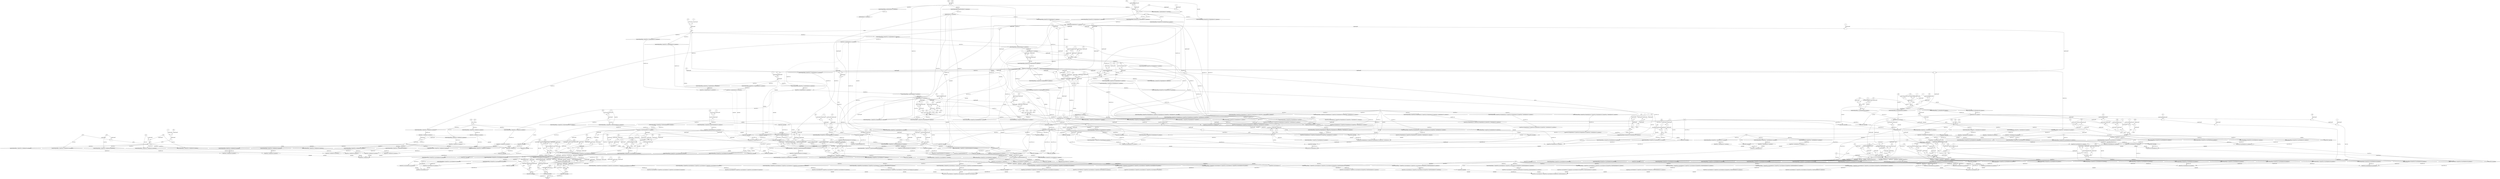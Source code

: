 digraph dag {
"$innerFunc:1-a$unknown:4" [label="$innerFunc:1-a$unknown:4" nodeName="$innerFunc:1-a$unknown:4" class=cfn  shape="rect"];
"$innerFunc:1-a$unknown:8" [label="$innerFunc:1-a$unknown:8" nodeName="$innerFunc:1-a$unknown:8" class=cfn  shape="rect"];
"$innerFunc:2-assign$unknown:15" [label="$innerFunc:2-assign$unknown:15" nodeName="$innerFunc:2-assign$unknown:15" class=cfn  shape="rect"];
"$innerFunc:3-dotsPrint$unknown:22" [label="$innerFunc:3-dotsPrint$unknown:22" nodeName="$innerFunc:3-dotsPrint$unknown:22" class=cfn  shape="rect"];
"$innerFunc:4-aux1$unknown:27" [label="$innerFunc:4-aux1$unknown:27" nodeName="$innerFunc:4-aux1$unknown:27" class=cfn  shape="rect"];
"$innerFunc:4-aux1$unknown:27_$innerFunc:4-aux1$unknown:27_$innerFunc:4-aux1$unknown:28" [label="$innerFunc:4-aux1$unknown:27_$innerFunc:4-aux1$unknown:27_$innerFunc:4-aux1$unknown:28" nodeName="$innerFunc:4-aux1$unknown:27_$innerFunc:4-aux1$unknown:27_$innerFunc:4-aux1$unknown:28" class=cfn  shape="rect"];
"$innerFunc:4-aux1$unknown:27_$innerFunc:4-aux1$unknown:28_$innerFunc:3-dotsPrint$unknown:22" [label="$innerFunc:4-aux1$unknown:27_$innerFunc:4-aux1$unknown:28_$innerFunc:3-dotsPrint$unknown:22" nodeName="$innerFunc:4-aux1$unknown:27_$innerFunc:4-aux1$unknown:28_$innerFunc:3-dotsPrint$unknown:22" class=cfn  shape="rect"];
"$innerFunc:4-aux1$unknown:28" [label="$innerFunc:4-aux1$unknown:28" nodeName="$innerFunc:4-aux1$unknown:28" class=cfn  shape="rect"];
"$innerFunc:4-aux1$unknown:29" [label="$innerFunc:4-aux1$unknown:29" nodeName="$innerFunc:4-aux1$unknown:29" class=cfn  shape="rect"];
"$innerFunc:5-queenPrint$unknown:30" [label="$innerFunc:5-queenPrint$unknown:30" nodeName="$innerFunc:5-queenPrint$unknown:30" class=cfn  shape="rect"];
"$innerFunc:5-queenPrint$unknown:34" [label="$innerFunc:5-queenPrint$unknown:34" nodeName="$innerFunc:5-queenPrint$unknown:34" class=cfn  shape="rect"];
"$innerFunc:5-queenPrint$unknown:35" [label="$innerFunc:5-queenPrint$unknown:35" nodeName="$innerFunc:5-queenPrint$unknown:35" class=cfn  shape="rect"];
"$innerFunc:6-aux2$unknown:41" [label="$innerFunc:6-aux2$unknown:41" nodeName="$innerFunc:6-aux2$unknown:41" class=cfn  shape="rect"];
"$innerFunc:6-aux2$unknown:44" [label="$innerFunc:6-aux2$unknown:44" nodeName="$innerFunc:6-aux2$unknown:44" class=cfn  shape="rect"];
"$innerFunc:7-test$unknown:50" [label="$innerFunc:7-test$unknown:50" nodeName="$innerFunc:7-test$unknown:50" class=cfn  shape="rect"];
"$innerFunc:7-test$unknown:51" [label="$innerFunc:7-test$unknown:51" nodeName="$innerFunc:7-test$unknown:51" class=cfn  shape="rect"];
"$innerFunc:8-loop$unknown:55" [label="$innerFunc:8-loop$unknown:55" nodeName="$innerFunc:8-loop$unknown:55" class=cfn  shape="rect"];
"$innerFunc:8-loop$unknown:57" [label="$innerFunc:8-loop$unknown:57" nodeName="$innerFunc:8-loop$unknown:57" class=cfn  shape="rect"];
"$innerFunc:8-loop$unknown:57_$innerFunc:8-loop$unknown:55_$innerFunc:7-test$unknown:51" [label="$innerFunc:8-loop$unknown:57_$innerFunc:8-loop$unknown:55_$innerFunc:7-test$unknown:51" nodeName="$innerFunc:8-loop$unknown:57_$innerFunc:8-loop$unknown:55_$innerFunc:7-test$unknown:51" class=cfn  shape="rect"];
"abs$unknown:60" [label="abs$unknown:60" nodeName="abs$unknown:60" class=cfn  shape="rect"];
"update$unknown:75" [label="update$unknown:75" nodeName="update$unknown:75" class=cfn  shape="rect"];
FALSE [label="FALSE" nodeName=FALSE class=cfn  shape="rect"];
Initial [label="Initial" nodeName=Initial class=cfn  shape="rect"];
ControlFowHyperEdge_0 [label="Control flow hyperedge" nodeName=ControlFowHyperEdge_0 class=controlFlowHyperEdge shape="diamond"];
"$innerFunc:1-a$unknown:4" -> ControlFowHyperEdge_0 [label="control flow in"]
ControlFowHyperEdge_0 -> "$innerFunc:1-a$unknown:8" [label="control flow out"]
ControlFowHyperEdge_1 [label="Control flow hyperedge" nodeName=ControlFowHyperEdge_1 class=controlFlowHyperEdge shape="diamond"];
"Initial" -> ControlFowHyperEdge_1 [label="control flow in"]
ControlFowHyperEdge_1 -> "$innerFunc:1-a$unknown:8" [label="control flow out"]
ControlFowHyperEdge_2 [label="Control flow hyperedge" nodeName=ControlFowHyperEdge_2 class=controlFlowHyperEdge shape="diamond"];
"$innerFunc:2-assign$unknown:15" -> ControlFowHyperEdge_2 [label="control flow in"]
ControlFowHyperEdge_2 -> "$innerFunc:1-a$unknown:4" [label="control flow out"]
ControlFowHyperEdge_3 [label="Control flow hyperedge" nodeName=ControlFowHyperEdge_3 class=controlFlowHyperEdge shape="diamond"];
"$innerFunc:2-assign$unknown:15" -> ControlFowHyperEdge_3 [label="control flow in"]
ControlFowHyperEdge_3 -> "update$unknown:75" [label="control flow out"]
ControlFowHyperEdge_4 [label="Control flow hyperedge" nodeName=ControlFowHyperEdge_4 class=controlFlowHyperEdge shape="diamond"];
"$innerFunc:8-loop$unknown:57" -> ControlFowHyperEdge_4 [label="control flow in"]
ControlFowHyperEdge_4 -> "$innerFunc:2-assign$unknown:15" [label="control flow out"]
ControlFowHyperEdge_5 [label="Control flow hyperedge" nodeName=ControlFowHyperEdge_5 class=controlFlowHyperEdge shape="diamond"];
"$innerFunc:8-loop$unknown:57" -> ControlFowHyperEdge_5 [label="control flow in"]
ControlFowHyperEdge_5 -> "$innerFunc:2-assign$unknown:15" [label="control flow out"]
ControlFowHyperEdge_6 [label="Control flow hyperedge" nodeName=ControlFowHyperEdge_6 class=controlFlowHyperEdge shape="diamond"];
"$innerFunc:8-loop$unknown:57" -> ControlFowHyperEdge_6 [label="control flow in"]
ControlFowHyperEdge_6 -> "$innerFunc:8-loop$unknown:57_$innerFunc:8-loop$unknown:55_$innerFunc:7-test$unknown:51" [label="control flow out"]
ControlFowHyperEdge_7 [label="Control flow hyperedge" nodeName=ControlFowHyperEdge_7 class=controlFlowHyperEdge shape="diamond"];
"update$unknown:75" -> ControlFowHyperEdge_7 [label="control flow in"]
ControlFowHyperEdge_7 -> "$innerFunc:5-queenPrint$unknown:34" [label="control flow out"]
ControlFowHyperEdge_8 [label="Control flow hyperedge" nodeName=ControlFowHyperEdge_8 class=controlFlowHyperEdge shape="diamond"];
"update$unknown:75" -> ControlFowHyperEdge_8 [label="control flow in"]
ControlFowHyperEdge_8 -> "$innerFunc:8-loop$unknown:57" [label="control flow out"]
ControlFowHyperEdge_9 [label="Control flow hyperedge" nodeName=ControlFowHyperEdge_9 class=controlFlowHyperEdge shape="diamond"];
"$innerFunc:8-loop$unknown:57" -> ControlFowHyperEdge_9 [label="control flow in"]
ControlFowHyperEdge_9 -> "$innerFunc:7-test$unknown:50" [label="control flow out"]
ControlFowHyperEdge_10 [label="Control flow hyperedge" nodeName=ControlFowHyperEdge_10 class=controlFlowHyperEdge shape="diamond"];
"update$unknown:75" -> ControlFowHyperEdge_10 [label="control flow in"]
ControlFowHyperEdge_10 -> "$innerFunc:8-loop$unknown:57" [label="control flow out"]
ControlFowHyperEdge_11 [label="Control flow hyperedge" nodeName=ControlFowHyperEdge_11 class=controlFlowHyperEdge shape="diamond"];
"update$unknown:75" -> ControlFowHyperEdge_11 [label="control flow in"]
ControlFowHyperEdge_11 -> "$innerFunc:8-loop$unknown:57" [label="control flow out"]
ControlFowHyperEdge_12 [label="Control flow hyperedge" nodeName=ControlFowHyperEdge_12 class=controlFlowHyperEdge shape="diamond"];
"$innerFunc:8-loop$unknown:57" -> ControlFowHyperEdge_12 [label="control flow in"]
ControlFowHyperEdge_12 -> "$innerFunc:8-loop$unknown:57" [label="control flow out"]
ControlFowHyperEdge_13 [label="Control flow hyperedge" nodeName=ControlFowHyperEdge_13 class=controlFlowHyperEdge shape="diamond"];
"$innerFunc:3-dotsPrint$unknown:22" -> ControlFowHyperEdge_13 [label="control flow in"]
ControlFowHyperEdge_13 -> "$innerFunc:3-dotsPrint$unknown:22" [label="control flow out"]
ControlFowHyperEdge_14 [label="Control flow hyperedge" nodeName=ControlFowHyperEdge_14 class=controlFlowHyperEdge shape="diamond"];
"Initial" -> ControlFowHyperEdge_14 [label="control flow in"]
ControlFowHyperEdge_14 -> "$innerFunc:3-dotsPrint$unknown:22" [label="control flow out"]
ControlFowHyperEdge_15 [label="Control flow hyperedge" nodeName=ControlFowHyperEdge_15 class=controlFlowHyperEdge shape="diamond"];
"$innerFunc:4-aux1$unknown:27" -> ControlFowHyperEdge_15 [label="control flow in"]
ControlFowHyperEdge_15 -> "$innerFunc:4-aux1$unknown:27_$innerFunc:4-aux1$unknown:27_$innerFunc:4-aux1$unknown:28" [label="control flow out"]
ControlFowHyperEdge_16 [label="Control flow hyperedge" nodeName=ControlFowHyperEdge_16 class=controlFlowHyperEdge shape="diamond"];
"$innerFunc:3-dotsPrint$unknown:22" -> ControlFowHyperEdge_16 [label="control flow in"]
ControlFowHyperEdge_16 -> "$innerFunc:4-aux1$unknown:27" [label="control flow out"]
ControlFowHyperEdge_17 [label="Control flow hyperedge" nodeName=ControlFowHyperEdge_17 class=controlFlowHyperEdge shape="diamond"];
"$innerFunc:4-aux1$unknown:27" -> ControlFowHyperEdge_17 [label="control flow in"]
ControlFowHyperEdge_17 -> "$innerFunc:4-aux1$unknown:27_$innerFunc:4-aux1$unknown:28_$innerFunc:3-dotsPrint$unknown:22" [label="control flow out"]
ControlFowHyperEdge_18 [label="Control flow hyperedge" nodeName=ControlFowHyperEdge_18 class=controlFlowHyperEdge shape="diamond"];
"$innerFunc:3-dotsPrint$unknown:22" -> ControlFowHyperEdge_18 [label="control flow in"]
ControlFowHyperEdge_18 -> "$innerFunc:4-aux1$unknown:29" [label="control flow out"]
ControlFowHyperEdge_19 [label="Control flow hyperedge" nodeName=ControlFowHyperEdge_19 class=controlFlowHyperEdge shape="diamond"];
"$innerFunc:3-dotsPrint$unknown:22" -> ControlFowHyperEdge_19 [label="control flow in"]
ControlFowHyperEdge_19 -> "$innerFunc:4-aux1$unknown:28" [label="control flow out"]
ControlFowHyperEdge_20 [label="Control flow hyperedge" nodeName=ControlFowHyperEdge_20 class=controlFlowHyperEdge shape="diamond"];
"$innerFunc:4-aux1$unknown:28" -> ControlFowHyperEdge_20 [label="control flow in"]
ControlFowHyperEdge_20 -> "FALSE" [label="control flow out"]
ControlFowHyperEdge_21 [label="Control flow hyperedge" nodeName=ControlFowHyperEdge_21 class=controlFlowHyperEdge shape="diamond"];
"$innerFunc:4-aux1$unknown:28" -> ControlFowHyperEdge_21 [label="control flow in"]
ControlFowHyperEdge_21 -> "FALSE" [label="control flow out"]
ControlFowHyperEdge_22 [label="Control flow hyperedge" nodeName=ControlFowHyperEdge_22 class=controlFlowHyperEdge shape="diamond"];
"$innerFunc:4-aux1$unknown:28" -> ControlFowHyperEdge_22 [label="control flow in"]
ControlFowHyperEdge_22 -> "FALSE" [label="control flow out"]
ControlFowHyperEdge_23 [label="Control flow hyperedge" nodeName=ControlFowHyperEdge_23 class=controlFlowHyperEdge shape="diamond"];
"$innerFunc:4-aux1$unknown:28" -> ControlFowHyperEdge_23 [label="control flow in"]
ControlFowHyperEdge_23 -> "$innerFunc:4-aux1$unknown:29" [label="control flow out"]
ControlFowHyperEdge_24 [label="Control flow hyperedge" nodeName=ControlFowHyperEdge_24 class=controlFlowHyperEdge shape="diamond"];
"$innerFunc:5-queenPrint$unknown:34" -> ControlFowHyperEdge_24 [label="control flow in"]
ControlFowHyperEdge_24 -> "$innerFunc:4-aux1$unknown:27" [label="control flow out"]
ControlFowHyperEdge_25 [label="Control flow hyperedge" nodeName=ControlFowHyperEdge_25 class=controlFlowHyperEdge shape="diamond"];
"$innerFunc:5-queenPrint$unknown:30" -> ControlFowHyperEdge_25 [label="control flow in"]
ControlFowHyperEdge_25 -> "$innerFunc:5-queenPrint$unknown:35" [label="control flow out"]
ControlFowHyperEdge_26 [label="Control flow hyperedge" nodeName=ControlFowHyperEdge_26 class=controlFlowHyperEdge shape="diamond"];
"$innerFunc:5-queenPrint$unknown:30" -> ControlFowHyperEdge_26 [label="control flow in"]
ControlFowHyperEdge_26 -> "$innerFunc:4-aux1$unknown:28" [label="control flow out"]
ControlFowHyperEdge_27 [label="Control flow hyperedge" nodeName=ControlFowHyperEdge_27 class=controlFlowHyperEdge shape="diamond"];
"$innerFunc:8-loop$unknown:57_$innerFunc:8-loop$unknown:55_$innerFunc:7-test$unknown:51" -> ControlFowHyperEdge_27 [label="control flow in"]
ControlFowHyperEdge_27 -> "$innerFunc:8-loop$unknown:55" [label="control flow out"]
ControlFowHyperEdge_28 [label="Control flow hyperedge" nodeName=ControlFowHyperEdge_28 class=controlFlowHyperEdge shape="diamond"];
"abs$unknown:60" -> ControlFowHyperEdge_28 [label="control flow in"]
ControlFowHyperEdge_28 -> "$innerFunc:6-aux2$unknown:41" [label="control flow out"]
ControlFowHyperEdge_29 [label="Control flow hyperedge" nodeName=ControlFowHyperEdge_29 class=controlFlowHyperEdge shape="diamond"];
"abs$unknown:60" -> ControlFowHyperEdge_29 [label="control flow in"]
ControlFowHyperEdge_29 -> "$innerFunc:6-aux2$unknown:44" [label="control flow out"]
ControlFowHyperEdge_30 [label="Control flow hyperedge" nodeName=ControlFowHyperEdge_30 class=controlFlowHyperEdge shape="diamond"];
"abs$unknown:60" -> ControlFowHyperEdge_30 [label="control flow in"]
ControlFowHyperEdge_30 -> "$innerFunc:6-aux2$unknown:44" [label="control flow out"]
ControlFowHyperEdge_31 [label="Control flow hyperedge" nodeName=ControlFowHyperEdge_31 class=controlFlowHyperEdge shape="diamond"];
"$innerFunc:6-aux2$unknown:41" -> ControlFowHyperEdge_31 [label="control flow in"]
ControlFowHyperEdge_31 -> "$innerFunc:6-aux2$unknown:44" [label="control flow out"]
ControlFowHyperEdge_32 [label="Control flow hyperedge" nodeName=ControlFowHyperEdge_32 class=controlFlowHyperEdge shape="diamond"];
"Initial" -> ControlFowHyperEdge_32 [label="control flow in"]
ControlFowHyperEdge_32 -> "$innerFunc:6-aux2$unknown:44" [label="control flow out"]
ControlFowHyperEdge_33 [label="Control flow hyperedge" nodeName=ControlFowHyperEdge_33 class=controlFlowHyperEdge shape="diamond"];
"$innerFunc:7-test$unknown:50" -> ControlFowHyperEdge_33 [label="control flow in"]
ControlFowHyperEdge_33 -> "$innerFunc:6-aux2$unknown:41" [label="control flow out"]
ControlFowHyperEdge_34 [label="Control flow hyperedge" nodeName=ControlFowHyperEdge_34 class=controlFlowHyperEdge shape="diamond"];
"$innerFunc:7-test$unknown:50" -> ControlFowHyperEdge_34 [label="control flow in"]
ControlFowHyperEdge_34 -> "$innerFunc:7-test$unknown:51" [label="control flow out"]
ControlFowHyperEdge_35 [label="Control flow hyperedge" nodeName=ControlFowHyperEdge_35 class=controlFlowHyperEdge shape="diamond"];
"$innerFunc:8-loop$unknown:57" -> ControlFowHyperEdge_35 [label="control flow in"]
ControlFowHyperEdge_35 -> "$innerFunc:5-queenPrint$unknown:30" [label="control flow out"]
ControlFowHyperEdge_36 [label="Control flow hyperedge" nodeName=ControlFowHyperEdge_36 class=controlFlowHyperEdge shape="diamond"];
"$innerFunc:8-loop$unknown:57" -> ControlFowHyperEdge_36 [label="control flow in"]
ControlFowHyperEdge_36 -> "$innerFunc:8-loop$unknown:55" [label="control flow out"]
ControlFowHyperEdge_37 [label="Control flow hyperedge" nodeName=ControlFowHyperEdge_37 class=controlFlowHyperEdge shape="diamond"];
"$innerFunc:8-loop$unknown:57" -> ControlFowHyperEdge_37 [label="control flow in"]
ControlFowHyperEdge_37 -> "$innerFunc:8-loop$unknown:55" [label="control flow out"]
ControlFowHyperEdge_38 [label="Control flow hyperedge" nodeName=ControlFowHyperEdge_38 class=controlFlowHyperEdge shape="diamond"];
"$innerFunc:8-loop$unknown:57" -> ControlFowHyperEdge_38 [label="control flow in"]
ControlFowHyperEdge_38 -> "$innerFunc:8-loop$unknown:55" [label="control flow out"]
ControlFowHyperEdge_39 [label="Control flow hyperedge" nodeName=ControlFowHyperEdge_39 class=controlFlowHyperEdge shape="diamond"];
"Initial" -> ControlFowHyperEdge_39 [label="control flow in"]
ControlFowHyperEdge_39 -> "$innerFunc:8-loop$unknown:57" [label="control flow out"]
ControlFowHyperEdge_40 [label="Control flow hyperedge" nodeName=ControlFowHyperEdge_40 class=controlFlowHyperEdge shape="diamond"];
"Initial" -> ControlFowHyperEdge_40 [label="control flow in"]
ControlFowHyperEdge_40 -> "abs$unknown:60" [label="control flow out"]
ControlFowHyperEdge_41 [label="Control flow hyperedge" nodeName=ControlFowHyperEdge_41 class=controlFlowHyperEdge shape="diamond"];
"Initial" -> ControlFowHyperEdge_41 [label="control flow in"]
ControlFowHyperEdge_41 -> "abs$unknown:60" [label="control flow out"]
ControlFowHyperEdge_42 [label="Control flow hyperedge" nodeName=ControlFowHyperEdge_42 class=controlFlowHyperEdge shape="diamond"];
"Initial" -> ControlFowHyperEdge_42 [label="control flow in"]
ControlFowHyperEdge_42 -> "$innerFunc:8-loop$unknown:55" [label="control flow out"]
"$innerFunc:1-a$unknown:8_argument_0" [label="$innerFunc:1-a$unknown:8_argument_0" nodeName=argument0 class=argument  head="$innerFunc:1-a$unknown:8" shape="oval"];
"$innerFunc:1-a$unknown:8_argument_0" -> "$innerFunc:1-a$unknown:8"[label="argument" style="dashed"]
"$innerFunc:1-a$unknown:8_argument_1" [label="$innerFunc:1-a$unknown:8_argument_1" nodeName=argument1 class=argument  head="$innerFunc:1-a$unknown:8" shape="oval"];
"$innerFunc:1-a$unknown:8_argument_1" -> "$innerFunc:1-a$unknown:8"[label="argument" style="dashed"]
"$innerFunc:1-a$unknown:8_argument_2" [label="$innerFunc:1-a$unknown:8_argument_2" nodeName=argument2 class=argument  head="$innerFunc:1-a$unknown:8" shape="oval"];
"$innerFunc:1-a$unknown:8_argument_2" -> "$innerFunc:1-a$unknown:8"[label="argument" style="dashed"]
"$innerFunc:1-a$unknown:8_argument_3" [label="$innerFunc:1-a$unknown:8_argument_3" nodeName=argument3 class=argument  head="$innerFunc:1-a$unknown:8" shape="oval"];
"$innerFunc:1-a$unknown:8_argument_3" -> "$innerFunc:1-a$unknown:8"[label="argument" style="dashed"]
"$innerFunc:1-a$unknown:8_argument_4" [label="$innerFunc:1-a$unknown:8_argument_4" nodeName=argument4 class=argument  head="$innerFunc:1-a$unknown:8" shape="oval"];
"$innerFunc:1-a$unknown:8_argument_4" -> "$innerFunc:1-a$unknown:8"[label="argument" style="dashed"]
"$innerFunc:1-a$unknown:8_argument_5" [label="$innerFunc:1-a$unknown:8_argument_5" nodeName=argument5 class=argument  head="$innerFunc:1-a$unknown:8" shape="oval"];
"$innerFunc:1-a$unknown:8_argument_5" -> "$innerFunc:1-a$unknown:8"[label="argument" style="dashed"]
"$innerFunc:1-a$unknown:4_argument_0" [label="$innerFunc:1-a$unknown:4_argument_0" nodeName=argument0 class=argument  head="$innerFunc:1-a$unknown:4" shape="oval"];
"$innerFunc:1-a$unknown:4_argument_0" -> "$innerFunc:1-a$unknown:4"[label="argument" style="dashed"]
"$innerFunc:1-a$unknown:4_argument_1" [label="$innerFunc:1-a$unknown:4_argument_1" nodeName=argument1 class=argument  head="$innerFunc:1-a$unknown:4" shape="oval"];
"$innerFunc:1-a$unknown:4_argument_1" -> "$innerFunc:1-a$unknown:4"[label="argument" style="dashed"]
"$innerFunc:1-a$unknown:4_argument_2" [label="$innerFunc:1-a$unknown:4_argument_2" nodeName=argument2 class=argument  head="$innerFunc:1-a$unknown:4" shape="oval"];
"$innerFunc:1-a$unknown:4_argument_2" -> "$innerFunc:1-a$unknown:4"[label="argument" style="dashed"]
"$innerFunc:1-a$unknown:4_argument_3" [label="$innerFunc:1-a$unknown:4_argument_3" nodeName=argument3 class=argument  head="$innerFunc:1-a$unknown:4" shape="oval"];
"$innerFunc:1-a$unknown:4_argument_3" -> "$innerFunc:1-a$unknown:4"[label="argument" style="dashed"]
"$innerFunc:2-assign$unknown:15_argument_0" [label="$innerFunc:2-assign$unknown:15_argument_0" nodeName=argument0 class=argument  head="$innerFunc:2-assign$unknown:15" shape="oval"];
"$innerFunc:2-assign$unknown:15_argument_0" -> "$innerFunc:2-assign$unknown:15"[label="argument" style="dashed"]
"$innerFunc:2-assign$unknown:15_argument_1" [label="$innerFunc:2-assign$unknown:15_argument_1" nodeName=argument1 class=argument  head="$innerFunc:2-assign$unknown:15" shape="oval"];
"$innerFunc:2-assign$unknown:15_argument_1" -> "$innerFunc:2-assign$unknown:15"[label="argument" style="dashed"]
"$innerFunc:2-assign$unknown:15_argument_2" [label="$innerFunc:2-assign$unknown:15_argument_2" nodeName=argument2 class=argument  head="$innerFunc:2-assign$unknown:15" shape="oval"];
"$innerFunc:2-assign$unknown:15_argument_2" -> "$innerFunc:2-assign$unknown:15"[label="argument" style="dashed"]
"$innerFunc:2-assign$unknown:15_argument_3" [label="$innerFunc:2-assign$unknown:15_argument_3" nodeName=argument3 class=argument  head="$innerFunc:2-assign$unknown:15" shape="oval"];
"$innerFunc:2-assign$unknown:15_argument_3" -> "$innerFunc:2-assign$unknown:15"[label="argument" style="dashed"]
"update$unknown:75_argument_0" [label="update$unknown:75_argument_0" nodeName=argument0 class=argument  head="update$unknown:75" shape="oval"];
"update$unknown:75_argument_0" -> "update$unknown:75"[label="argument" style="dashed"]
"update$unknown:75_argument_1" [label="update$unknown:75_argument_1" nodeName=argument1 class=argument  head="update$unknown:75" shape="oval"];
"update$unknown:75_argument_1" -> "update$unknown:75"[label="argument" style="dashed"]
"update$unknown:75_argument_2" [label="update$unknown:75_argument_2" nodeName=argument2 class=argument  head="update$unknown:75" shape="oval"];
"update$unknown:75_argument_2" -> "update$unknown:75"[label="argument" style="dashed"]
"update$unknown:75_argument_3" [label="update$unknown:75_argument_3" nodeName=argument3 class=argument  head="update$unknown:75" shape="oval"];
"update$unknown:75_argument_3" -> "update$unknown:75"[label="argument" style="dashed"]
"update$unknown:75_argument_4" [label="update$unknown:75_argument_4" nodeName=argument4 class=argument  head="update$unknown:75" shape="oval"];
"update$unknown:75_argument_4" -> "update$unknown:75"[label="argument" style="dashed"]
"$innerFunc:8-loop$unknown:57_argument_0" [label="$innerFunc:8-loop$unknown:57_argument_0" nodeName=argument0 class=argument  head="$innerFunc:8-loop$unknown:57" shape="oval"];
"$innerFunc:8-loop$unknown:57_argument_0" -> "$innerFunc:8-loop$unknown:57"[label="argument" style="dashed"]
"$innerFunc:8-loop$unknown:57_argument_1" [label="$innerFunc:8-loop$unknown:57_argument_1" nodeName=argument1 class=argument  head="$innerFunc:8-loop$unknown:57" shape="oval"];
"$innerFunc:8-loop$unknown:57_argument_1" -> "$innerFunc:8-loop$unknown:57"[label="argument" style="dashed"]
"$innerFunc:8-loop$unknown:57_argument_2" [label="$innerFunc:8-loop$unknown:57_argument_2" nodeName=argument2 class=argument  head="$innerFunc:8-loop$unknown:57" shape="oval"];
"$innerFunc:8-loop$unknown:57_argument_2" -> "$innerFunc:8-loop$unknown:57"[label="argument" style="dashed"]
"$innerFunc:8-loop$unknown:57_argument_3" [label="$innerFunc:8-loop$unknown:57_argument_3" nodeName=argument3 class=argument  head="$innerFunc:8-loop$unknown:57" shape="oval"];
"$innerFunc:8-loop$unknown:57_argument_3" -> "$innerFunc:8-loop$unknown:57"[label="argument" style="dashed"]
"$innerFunc:8-loop$unknown:57_$innerFunc:8-loop$unknown:55_$innerFunc:7-test$unknown:51_argument_0" [label="$innerFunc:8-loop$unknown:57_$innerFunc:8-loop$unknown:55_$innerFunc:7-test$unknown:51_argument_0" nodeName=argument0 class=argument  head="$innerFunc:8-loop$unknown:57_$innerFunc:8-loop$unknown:55_$innerFunc:7-test$unknown:51" shape="oval"];
"$innerFunc:8-loop$unknown:57_$innerFunc:8-loop$unknown:55_$innerFunc:7-test$unknown:51_argument_0" -> "$innerFunc:8-loop$unknown:57_$innerFunc:8-loop$unknown:55_$innerFunc:7-test$unknown:51"[label="argument" style="dashed"]
"$innerFunc:8-loop$unknown:57_$innerFunc:8-loop$unknown:55_$innerFunc:7-test$unknown:51_argument_1" [label="$innerFunc:8-loop$unknown:57_$innerFunc:8-loop$unknown:55_$innerFunc:7-test$unknown:51_argument_1" nodeName=argument1 class=argument  head="$innerFunc:8-loop$unknown:57_$innerFunc:8-loop$unknown:55_$innerFunc:7-test$unknown:51" shape="oval"];
"$innerFunc:8-loop$unknown:57_$innerFunc:8-loop$unknown:55_$innerFunc:7-test$unknown:51_argument_1" -> "$innerFunc:8-loop$unknown:57_$innerFunc:8-loop$unknown:55_$innerFunc:7-test$unknown:51"[label="argument" style="dashed"]
"$innerFunc:8-loop$unknown:57_$innerFunc:8-loop$unknown:55_$innerFunc:7-test$unknown:51_argument_2" [label="$innerFunc:8-loop$unknown:57_$innerFunc:8-loop$unknown:55_$innerFunc:7-test$unknown:51_argument_2" nodeName=argument2 class=argument  head="$innerFunc:8-loop$unknown:57_$innerFunc:8-loop$unknown:55_$innerFunc:7-test$unknown:51" shape="oval"];
"$innerFunc:8-loop$unknown:57_$innerFunc:8-loop$unknown:55_$innerFunc:7-test$unknown:51_argument_2" -> "$innerFunc:8-loop$unknown:57_$innerFunc:8-loop$unknown:55_$innerFunc:7-test$unknown:51"[label="argument" style="dashed"]
"$innerFunc:8-loop$unknown:57_$innerFunc:8-loop$unknown:55_$innerFunc:7-test$unknown:51_argument_3" [label="$innerFunc:8-loop$unknown:57_$innerFunc:8-loop$unknown:55_$innerFunc:7-test$unknown:51_argument_3" nodeName=argument3 class=argument  head="$innerFunc:8-loop$unknown:57_$innerFunc:8-loop$unknown:55_$innerFunc:7-test$unknown:51" shape="oval"];
"$innerFunc:8-loop$unknown:57_$innerFunc:8-loop$unknown:55_$innerFunc:7-test$unknown:51_argument_3" -> "$innerFunc:8-loop$unknown:57_$innerFunc:8-loop$unknown:55_$innerFunc:7-test$unknown:51"[label="argument" style="dashed"]
"$innerFunc:8-loop$unknown:57_$innerFunc:8-loop$unknown:55_$innerFunc:7-test$unknown:51_argument_4" [label="$innerFunc:8-loop$unknown:57_$innerFunc:8-loop$unknown:55_$innerFunc:7-test$unknown:51_argument_4" nodeName=argument4 class=argument  head="$innerFunc:8-loop$unknown:57_$innerFunc:8-loop$unknown:55_$innerFunc:7-test$unknown:51" shape="oval"];
"$innerFunc:8-loop$unknown:57_$innerFunc:8-loop$unknown:55_$innerFunc:7-test$unknown:51_argument_4" -> "$innerFunc:8-loop$unknown:57_$innerFunc:8-loop$unknown:55_$innerFunc:7-test$unknown:51"[label="argument" style="dashed"]
"$innerFunc:8-loop$unknown:57_$innerFunc:8-loop$unknown:55_$innerFunc:7-test$unknown:51_argument_5" [label="$innerFunc:8-loop$unknown:57_$innerFunc:8-loop$unknown:55_$innerFunc:7-test$unknown:51_argument_5" nodeName=argument5 class=argument  head="$innerFunc:8-loop$unknown:57_$innerFunc:8-loop$unknown:55_$innerFunc:7-test$unknown:51" shape="oval"];
"$innerFunc:8-loop$unknown:57_$innerFunc:8-loop$unknown:55_$innerFunc:7-test$unknown:51_argument_5" -> "$innerFunc:8-loop$unknown:57_$innerFunc:8-loop$unknown:55_$innerFunc:7-test$unknown:51"[label="argument" style="dashed"]
"$innerFunc:8-loop$unknown:57_$innerFunc:8-loop$unknown:55_$innerFunc:7-test$unknown:51_argument_6" [label="$innerFunc:8-loop$unknown:57_$innerFunc:8-loop$unknown:55_$innerFunc:7-test$unknown:51_argument_6" nodeName=argument6 class=argument  head="$innerFunc:8-loop$unknown:57_$innerFunc:8-loop$unknown:55_$innerFunc:7-test$unknown:51" shape="oval"];
"$innerFunc:8-loop$unknown:57_$innerFunc:8-loop$unknown:55_$innerFunc:7-test$unknown:51_argument_6" -> "$innerFunc:8-loop$unknown:57_$innerFunc:8-loop$unknown:55_$innerFunc:7-test$unknown:51"[label="argument" style="dashed"]
"$innerFunc:8-loop$unknown:57_$innerFunc:8-loop$unknown:55_$innerFunc:7-test$unknown:51_argument_7" [label="$innerFunc:8-loop$unknown:57_$innerFunc:8-loop$unknown:55_$innerFunc:7-test$unknown:51_argument_7" nodeName=argument7 class=argument  head="$innerFunc:8-loop$unknown:57_$innerFunc:8-loop$unknown:55_$innerFunc:7-test$unknown:51" shape="oval"];
"$innerFunc:8-loop$unknown:57_$innerFunc:8-loop$unknown:55_$innerFunc:7-test$unknown:51_argument_7" -> "$innerFunc:8-loop$unknown:57_$innerFunc:8-loop$unknown:55_$innerFunc:7-test$unknown:51"[label="argument" style="dashed"]
"$innerFunc:8-loop$unknown:57_$innerFunc:8-loop$unknown:55_$innerFunc:7-test$unknown:51_argument_8" [label="$innerFunc:8-loop$unknown:57_$innerFunc:8-loop$unknown:55_$innerFunc:7-test$unknown:51_argument_8" nodeName=argument8 class=argument  head="$innerFunc:8-loop$unknown:57_$innerFunc:8-loop$unknown:55_$innerFunc:7-test$unknown:51" shape="oval"];
"$innerFunc:8-loop$unknown:57_$innerFunc:8-loop$unknown:55_$innerFunc:7-test$unknown:51_argument_8" -> "$innerFunc:8-loop$unknown:57_$innerFunc:8-loop$unknown:55_$innerFunc:7-test$unknown:51"[label="argument" style="dashed"]
"$innerFunc:5-queenPrint$unknown:34_argument_0" [label="$innerFunc:5-queenPrint$unknown:34_argument_0" nodeName=argument0 class=argument  head="$innerFunc:5-queenPrint$unknown:34" shape="oval"];
"$innerFunc:5-queenPrint$unknown:34_argument_0" -> "$innerFunc:5-queenPrint$unknown:34"[label="argument" style="dashed"]
"$innerFunc:5-queenPrint$unknown:34_argument_1" [label="$innerFunc:5-queenPrint$unknown:34_argument_1" nodeName=argument1 class=argument  head="$innerFunc:5-queenPrint$unknown:34" shape="oval"];
"$innerFunc:5-queenPrint$unknown:34_argument_1" -> "$innerFunc:5-queenPrint$unknown:34"[label="argument" style="dashed"]
"$innerFunc:5-queenPrint$unknown:34_argument_2" [label="$innerFunc:5-queenPrint$unknown:34_argument_2" nodeName=argument2 class=argument  head="$innerFunc:5-queenPrint$unknown:34" shape="oval"];
"$innerFunc:5-queenPrint$unknown:34_argument_2" -> "$innerFunc:5-queenPrint$unknown:34"[label="argument" style="dashed"]
"$innerFunc:7-test$unknown:50_argument_0" [label="$innerFunc:7-test$unknown:50_argument_0" nodeName=argument0 class=argument  head="$innerFunc:7-test$unknown:50" shape="oval"];
"$innerFunc:7-test$unknown:50_argument_0" -> "$innerFunc:7-test$unknown:50"[label="argument" style="dashed"]
"$innerFunc:7-test$unknown:50_argument_1" [label="$innerFunc:7-test$unknown:50_argument_1" nodeName=argument1 class=argument  head="$innerFunc:7-test$unknown:50" shape="oval"];
"$innerFunc:7-test$unknown:50_argument_1" -> "$innerFunc:7-test$unknown:50"[label="argument" style="dashed"]
"$innerFunc:7-test$unknown:50_argument_2" [label="$innerFunc:7-test$unknown:50_argument_2" nodeName=argument2 class=argument  head="$innerFunc:7-test$unknown:50" shape="oval"];
"$innerFunc:7-test$unknown:50_argument_2" -> "$innerFunc:7-test$unknown:50"[label="argument" style="dashed"]
"$innerFunc:7-test$unknown:50_argument_3" [label="$innerFunc:7-test$unknown:50_argument_3" nodeName=argument3 class=argument  head="$innerFunc:7-test$unknown:50" shape="oval"];
"$innerFunc:7-test$unknown:50_argument_3" -> "$innerFunc:7-test$unknown:50"[label="argument" style="dashed"]
"$innerFunc:3-dotsPrint$unknown:22_argument_0" [label="$innerFunc:3-dotsPrint$unknown:22_argument_0" nodeName=argument0 class=argument  head="$innerFunc:3-dotsPrint$unknown:22" shape="oval"];
"$innerFunc:3-dotsPrint$unknown:22_argument_0" -> "$innerFunc:3-dotsPrint$unknown:22"[label="argument" style="dashed"]
"$innerFunc:3-dotsPrint$unknown:22_argument_1" [label="$innerFunc:3-dotsPrint$unknown:22_argument_1" nodeName=argument1 class=argument  head="$innerFunc:3-dotsPrint$unknown:22" shape="oval"];
"$innerFunc:3-dotsPrint$unknown:22_argument_1" -> "$innerFunc:3-dotsPrint$unknown:22"[label="argument" style="dashed"]
"$innerFunc:4-aux1$unknown:27_$innerFunc:4-aux1$unknown:27_$innerFunc:4-aux1$unknown:28_argument_0" [label="$innerFunc:4-aux1$unknown:27_$innerFunc:4-aux1$unknown:27_$innerFunc:4-aux1$unknown:28_argument_0" nodeName=argument0 class=argument  head="$innerFunc:4-aux1$unknown:27_$innerFunc:4-aux1$unknown:27_$innerFunc:4-aux1$unknown:28" shape="oval"];
"$innerFunc:4-aux1$unknown:27_$innerFunc:4-aux1$unknown:27_$innerFunc:4-aux1$unknown:28_argument_0" -> "$innerFunc:4-aux1$unknown:27_$innerFunc:4-aux1$unknown:27_$innerFunc:4-aux1$unknown:28"[label="argument" style="dashed"]
"$innerFunc:4-aux1$unknown:27_$innerFunc:4-aux1$unknown:27_$innerFunc:4-aux1$unknown:28_argument_1" [label="$innerFunc:4-aux1$unknown:27_$innerFunc:4-aux1$unknown:27_$innerFunc:4-aux1$unknown:28_argument_1" nodeName=argument1 class=argument  head="$innerFunc:4-aux1$unknown:27_$innerFunc:4-aux1$unknown:27_$innerFunc:4-aux1$unknown:28" shape="oval"];
"$innerFunc:4-aux1$unknown:27_$innerFunc:4-aux1$unknown:27_$innerFunc:4-aux1$unknown:28_argument_1" -> "$innerFunc:4-aux1$unknown:27_$innerFunc:4-aux1$unknown:27_$innerFunc:4-aux1$unknown:28"[label="argument" style="dashed"]
"$innerFunc:4-aux1$unknown:27_$innerFunc:4-aux1$unknown:27_$innerFunc:4-aux1$unknown:28_argument_2" [label="$innerFunc:4-aux1$unknown:27_$innerFunc:4-aux1$unknown:27_$innerFunc:4-aux1$unknown:28_argument_2" nodeName=argument2 class=argument  head="$innerFunc:4-aux1$unknown:27_$innerFunc:4-aux1$unknown:27_$innerFunc:4-aux1$unknown:28" shape="oval"];
"$innerFunc:4-aux1$unknown:27_$innerFunc:4-aux1$unknown:27_$innerFunc:4-aux1$unknown:28_argument_2" -> "$innerFunc:4-aux1$unknown:27_$innerFunc:4-aux1$unknown:27_$innerFunc:4-aux1$unknown:28"[label="argument" style="dashed"]
"$innerFunc:4-aux1$unknown:27_$innerFunc:4-aux1$unknown:27_$innerFunc:4-aux1$unknown:28_argument_3" [label="$innerFunc:4-aux1$unknown:27_$innerFunc:4-aux1$unknown:27_$innerFunc:4-aux1$unknown:28_argument_3" nodeName=argument3 class=argument  head="$innerFunc:4-aux1$unknown:27_$innerFunc:4-aux1$unknown:27_$innerFunc:4-aux1$unknown:28" shape="oval"];
"$innerFunc:4-aux1$unknown:27_$innerFunc:4-aux1$unknown:27_$innerFunc:4-aux1$unknown:28_argument_3" -> "$innerFunc:4-aux1$unknown:27_$innerFunc:4-aux1$unknown:27_$innerFunc:4-aux1$unknown:28"[label="argument" style="dashed"]
"$innerFunc:4-aux1$unknown:27_$innerFunc:4-aux1$unknown:27_$innerFunc:4-aux1$unknown:28_argument_4" [label="$innerFunc:4-aux1$unknown:27_$innerFunc:4-aux1$unknown:27_$innerFunc:4-aux1$unknown:28_argument_4" nodeName=argument4 class=argument  head="$innerFunc:4-aux1$unknown:27_$innerFunc:4-aux1$unknown:27_$innerFunc:4-aux1$unknown:28" shape="oval"];
"$innerFunc:4-aux1$unknown:27_$innerFunc:4-aux1$unknown:27_$innerFunc:4-aux1$unknown:28_argument_4" -> "$innerFunc:4-aux1$unknown:27_$innerFunc:4-aux1$unknown:27_$innerFunc:4-aux1$unknown:28"[label="argument" style="dashed"]
"$innerFunc:4-aux1$unknown:27_$innerFunc:4-aux1$unknown:27_$innerFunc:4-aux1$unknown:28_argument_5" [label="$innerFunc:4-aux1$unknown:27_$innerFunc:4-aux1$unknown:27_$innerFunc:4-aux1$unknown:28_argument_5" nodeName=argument5 class=argument  head="$innerFunc:4-aux1$unknown:27_$innerFunc:4-aux1$unknown:27_$innerFunc:4-aux1$unknown:28" shape="oval"];
"$innerFunc:4-aux1$unknown:27_$innerFunc:4-aux1$unknown:27_$innerFunc:4-aux1$unknown:28_argument_5" -> "$innerFunc:4-aux1$unknown:27_$innerFunc:4-aux1$unknown:27_$innerFunc:4-aux1$unknown:28"[label="argument" style="dashed"]
"$innerFunc:4-aux1$unknown:27_$innerFunc:4-aux1$unknown:27_$innerFunc:4-aux1$unknown:28_argument_6" [label="$innerFunc:4-aux1$unknown:27_$innerFunc:4-aux1$unknown:27_$innerFunc:4-aux1$unknown:28_argument_6" nodeName=argument6 class=argument  head="$innerFunc:4-aux1$unknown:27_$innerFunc:4-aux1$unknown:27_$innerFunc:4-aux1$unknown:28" shape="oval"];
"$innerFunc:4-aux1$unknown:27_$innerFunc:4-aux1$unknown:27_$innerFunc:4-aux1$unknown:28_argument_6" -> "$innerFunc:4-aux1$unknown:27_$innerFunc:4-aux1$unknown:27_$innerFunc:4-aux1$unknown:28"[label="argument" style="dashed"]
"$innerFunc:4-aux1$unknown:27_$innerFunc:4-aux1$unknown:27_$innerFunc:4-aux1$unknown:28_argument_7" [label="$innerFunc:4-aux1$unknown:27_$innerFunc:4-aux1$unknown:27_$innerFunc:4-aux1$unknown:28_argument_7" nodeName=argument7 class=argument  head="$innerFunc:4-aux1$unknown:27_$innerFunc:4-aux1$unknown:27_$innerFunc:4-aux1$unknown:28" shape="oval"];
"$innerFunc:4-aux1$unknown:27_$innerFunc:4-aux1$unknown:27_$innerFunc:4-aux1$unknown:28_argument_7" -> "$innerFunc:4-aux1$unknown:27_$innerFunc:4-aux1$unknown:27_$innerFunc:4-aux1$unknown:28"[label="argument" style="dashed"]
"$innerFunc:4-aux1$unknown:27_argument_0" [label="$innerFunc:4-aux1$unknown:27_argument_0" nodeName=argument0 class=argument  head="$innerFunc:4-aux1$unknown:27" shape="oval"];
"$innerFunc:4-aux1$unknown:27_argument_0" -> "$innerFunc:4-aux1$unknown:27"[label="argument" style="dashed"]
"$innerFunc:4-aux1$unknown:27_argument_1" [label="$innerFunc:4-aux1$unknown:27_argument_1" nodeName=argument1 class=argument  head="$innerFunc:4-aux1$unknown:27" shape="oval"];
"$innerFunc:4-aux1$unknown:27_argument_1" -> "$innerFunc:4-aux1$unknown:27"[label="argument" style="dashed"]
"$innerFunc:4-aux1$unknown:27_argument_2" [label="$innerFunc:4-aux1$unknown:27_argument_2" nodeName=argument2 class=argument  head="$innerFunc:4-aux1$unknown:27" shape="oval"];
"$innerFunc:4-aux1$unknown:27_argument_2" -> "$innerFunc:4-aux1$unknown:27"[label="argument" style="dashed"]
"$innerFunc:4-aux1$unknown:27_$innerFunc:4-aux1$unknown:28_$innerFunc:3-dotsPrint$unknown:22_argument_0" [label="$innerFunc:4-aux1$unknown:27_$innerFunc:4-aux1$unknown:28_$innerFunc:3-dotsPrint$unknown:22_argument_0" nodeName=argument0 class=argument  head="$innerFunc:4-aux1$unknown:27_$innerFunc:4-aux1$unknown:28_$innerFunc:3-dotsPrint$unknown:22" shape="oval"];
"$innerFunc:4-aux1$unknown:27_$innerFunc:4-aux1$unknown:28_$innerFunc:3-dotsPrint$unknown:22_argument_0" -> "$innerFunc:4-aux1$unknown:27_$innerFunc:4-aux1$unknown:28_$innerFunc:3-dotsPrint$unknown:22"[label="argument" style="dashed"]
"$innerFunc:4-aux1$unknown:27_$innerFunc:4-aux1$unknown:28_$innerFunc:3-dotsPrint$unknown:22_argument_1" [label="$innerFunc:4-aux1$unknown:27_$innerFunc:4-aux1$unknown:28_$innerFunc:3-dotsPrint$unknown:22_argument_1" nodeName=argument1 class=argument  head="$innerFunc:4-aux1$unknown:27_$innerFunc:4-aux1$unknown:28_$innerFunc:3-dotsPrint$unknown:22" shape="oval"];
"$innerFunc:4-aux1$unknown:27_$innerFunc:4-aux1$unknown:28_$innerFunc:3-dotsPrint$unknown:22_argument_1" -> "$innerFunc:4-aux1$unknown:27_$innerFunc:4-aux1$unknown:28_$innerFunc:3-dotsPrint$unknown:22"[label="argument" style="dashed"]
"$innerFunc:4-aux1$unknown:27_$innerFunc:4-aux1$unknown:28_$innerFunc:3-dotsPrint$unknown:22_argument_2" [label="$innerFunc:4-aux1$unknown:27_$innerFunc:4-aux1$unknown:28_$innerFunc:3-dotsPrint$unknown:22_argument_2" nodeName=argument2 class=argument  head="$innerFunc:4-aux1$unknown:27_$innerFunc:4-aux1$unknown:28_$innerFunc:3-dotsPrint$unknown:22" shape="oval"];
"$innerFunc:4-aux1$unknown:27_$innerFunc:4-aux1$unknown:28_$innerFunc:3-dotsPrint$unknown:22_argument_2" -> "$innerFunc:4-aux1$unknown:27_$innerFunc:4-aux1$unknown:28_$innerFunc:3-dotsPrint$unknown:22"[label="argument" style="dashed"]
"$innerFunc:4-aux1$unknown:27_$innerFunc:4-aux1$unknown:28_$innerFunc:3-dotsPrint$unknown:22_argument_3" [label="$innerFunc:4-aux1$unknown:27_$innerFunc:4-aux1$unknown:28_$innerFunc:3-dotsPrint$unknown:22_argument_3" nodeName=argument3 class=argument  head="$innerFunc:4-aux1$unknown:27_$innerFunc:4-aux1$unknown:28_$innerFunc:3-dotsPrint$unknown:22" shape="oval"];
"$innerFunc:4-aux1$unknown:27_$innerFunc:4-aux1$unknown:28_$innerFunc:3-dotsPrint$unknown:22_argument_3" -> "$innerFunc:4-aux1$unknown:27_$innerFunc:4-aux1$unknown:28_$innerFunc:3-dotsPrint$unknown:22"[label="argument" style="dashed"]
"$innerFunc:4-aux1$unknown:27_$innerFunc:4-aux1$unknown:28_$innerFunc:3-dotsPrint$unknown:22_argument_4" [label="$innerFunc:4-aux1$unknown:27_$innerFunc:4-aux1$unknown:28_$innerFunc:3-dotsPrint$unknown:22_argument_4" nodeName=argument4 class=argument  head="$innerFunc:4-aux1$unknown:27_$innerFunc:4-aux1$unknown:28_$innerFunc:3-dotsPrint$unknown:22" shape="oval"];
"$innerFunc:4-aux1$unknown:27_$innerFunc:4-aux1$unknown:28_$innerFunc:3-dotsPrint$unknown:22_argument_4" -> "$innerFunc:4-aux1$unknown:27_$innerFunc:4-aux1$unknown:28_$innerFunc:3-dotsPrint$unknown:22"[label="argument" style="dashed"]
"$innerFunc:4-aux1$unknown:27_$innerFunc:4-aux1$unknown:28_$innerFunc:3-dotsPrint$unknown:22_argument_5" [label="$innerFunc:4-aux1$unknown:27_$innerFunc:4-aux1$unknown:28_$innerFunc:3-dotsPrint$unknown:22_argument_5" nodeName=argument5 class=argument  head="$innerFunc:4-aux1$unknown:27_$innerFunc:4-aux1$unknown:28_$innerFunc:3-dotsPrint$unknown:22" shape="oval"];
"$innerFunc:4-aux1$unknown:27_$innerFunc:4-aux1$unknown:28_$innerFunc:3-dotsPrint$unknown:22_argument_5" -> "$innerFunc:4-aux1$unknown:27_$innerFunc:4-aux1$unknown:28_$innerFunc:3-dotsPrint$unknown:22"[label="argument" style="dashed"]
"$innerFunc:4-aux1$unknown:27_$innerFunc:4-aux1$unknown:28_$innerFunc:3-dotsPrint$unknown:22_argument_6" [label="$innerFunc:4-aux1$unknown:27_$innerFunc:4-aux1$unknown:28_$innerFunc:3-dotsPrint$unknown:22_argument_6" nodeName=argument6 class=argument  head="$innerFunc:4-aux1$unknown:27_$innerFunc:4-aux1$unknown:28_$innerFunc:3-dotsPrint$unknown:22" shape="oval"];
"$innerFunc:4-aux1$unknown:27_$innerFunc:4-aux1$unknown:28_$innerFunc:3-dotsPrint$unknown:22_argument_6" -> "$innerFunc:4-aux1$unknown:27_$innerFunc:4-aux1$unknown:28_$innerFunc:3-dotsPrint$unknown:22"[label="argument" style="dashed"]
"$innerFunc:4-aux1$unknown:29_argument_0" [label="$innerFunc:4-aux1$unknown:29_argument_0" nodeName=argument0 class=argument  head="$innerFunc:4-aux1$unknown:29" shape="oval"];
"$innerFunc:4-aux1$unknown:29_argument_0" -> "$innerFunc:4-aux1$unknown:29"[label="argument" style="dashed"]
"$innerFunc:4-aux1$unknown:29_argument_1" [label="$innerFunc:4-aux1$unknown:29_argument_1" nodeName=argument1 class=argument  head="$innerFunc:4-aux1$unknown:29" shape="oval"];
"$innerFunc:4-aux1$unknown:29_argument_1" -> "$innerFunc:4-aux1$unknown:29"[label="argument" style="dashed"]
"$innerFunc:4-aux1$unknown:28_argument_0" [label="$innerFunc:4-aux1$unknown:28_argument_0" nodeName=argument0 class=argument  head="$innerFunc:4-aux1$unknown:28" shape="oval"];
"$innerFunc:4-aux1$unknown:28_argument_0" -> "$innerFunc:4-aux1$unknown:28"[label="argument" style="dashed"]
"$innerFunc:4-aux1$unknown:28_argument_1" [label="$innerFunc:4-aux1$unknown:28_argument_1" nodeName=argument1 class=argument  head="$innerFunc:4-aux1$unknown:28" shape="oval"];
"$innerFunc:4-aux1$unknown:28_argument_1" -> "$innerFunc:4-aux1$unknown:28"[label="argument" style="dashed"]
"$innerFunc:5-queenPrint$unknown:35_argument_0" [label="$innerFunc:5-queenPrint$unknown:35_argument_0" nodeName=argument0 class=argument  head="$innerFunc:5-queenPrint$unknown:35" shape="oval"];
"$innerFunc:5-queenPrint$unknown:35_argument_0" -> "$innerFunc:5-queenPrint$unknown:35"[label="argument" style="dashed"]
"$innerFunc:5-queenPrint$unknown:30_argument_0" [label="$innerFunc:5-queenPrint$unknown:30_argument_0" nodeName=argument0 class=argument  head="$innerFunc:5-queenPrint$unknown:30" shape="oval"];
"$innerFunc:5-queenPrint$unknown:30_argument_0" -> "$innerFunc:5-queenPrint$unknown:30"[label="argument" style="dashed"]
"$innerFunc:8-loop$unknown:55_argument_0" [label="$innerFunc:8-loop$unknown:55_argument_0" nodeName=argument0 class=argument  head="$innerFunc:8-loop$unknown:55" shape="oval"];
"$innerFunc:8-loop$unknown:55_argument_0" -> "$innerFunc:8-loop$unknown:55"[label="argument" style="dashed"]
"$innerFunc:8-loop$unknown:55_argument_1" [label="$innerFunc:8-loop$unknown:55_argument_1" nodeName=argument1 class=argument  head="$innerFunc:8-loop$unknown:55" shape="oval"];
"$innerFunc:8-loop$unknown:55_argument_1" -> "$innerFunc:8-loop$unknown:55"[label="argument" style="dashed"]
"$innerFunc:6-aux2$unknown:41_argument_0" [label="$innerFunc:6-aux2$unknown:41_argument_0" nodeName=argument0 class=argument  head="$innerFunc:6-aux2$unknown:41" shape="oval"];
"$innerFunc:6-aux2$unknown:41_argument_0" -> "$innerFunc:6-aux2$unknown:41"[label="argument" style="dashed"]
"$innerFunc:6-aux2$unknown:41_argument_1" [label="$innerFunc:6-aux2$unknown:41_argument_1" nodeName=argument1 class=argument  head="$innerFunc:6-aux2$unknown:41" shape="oval"];
"$innerFunc:6-aux2$unknown:41_argument_1" -> "$innerFunc:6-aux2$unknown:41"[label="argument" style="dashed"]
"$innerFunc:6-aux2$unknown:41_argument_2" [label="$innerFunc:6-aux2$unknown:41_argument_2" nodeName=argument2 class=argument  head="$innerFunc:6-aux2$unknown:41" shape="oval"];
"$innerFunc:6-aux2$unknown:41_argument_2" -> "$innerFunc:6-aux2$unknown:41"[label="argument" style="dashed"]
"$innerFunc:6-aux2$unknown:41_argument_3" [label="$innerFunc:6-aux2$unknown:41_argument_3" nodeName=argument3 class=argument  head="$innerFunc:6-aux2$unknown:41" shape="oval"];
"$innerFunc:6-aux2$unknown:41_argument_3" -> "$innerFunc:6-aux2$unknown:41"[label="argument" style="dashed"]
"abs$unknown:60_argument_0" [label="abs$unknown:60_argument_0" nodeName=argument0 class=argument  head="abs$unknown:60" shape="oval"];
"abs$unknown:60_argument_0" -> "abs$unknown:60"[label="argument" style="dashed"]
"abs$unknown:60_argument_1" [label="abs$unknown:60_argument_1" nodeName=argument1 class=argument  head="abs$unknown:60" shape="oval"];
"abs$unknown:60_argument_1" -> "abs$unknown:60"[label="argument" style="dashed"]
"$innerFunc:6-aux2$unknown:44_argument_0" [label="$innerFunc:6-aux2$unknown:44_argument_0" nodeName=argument0 class=argument  head="$innerFunc:6-aux2$unknown:44" shape="oval"];
"$innerFunc:6-aux2$unknown:44_argument_0" -> "$innerFunc:6-aux2$unknown:44"[label="argument" style="dashed"]
"$innerFunc:6-aux2$unknown:44_argument_1" [label="$innerFunc:6-aux2$unknown:44_argument_1" nodeName=argument1 class=argument  head="$innerFunc:6-aux2$unknown:44" shape="oval"];
"$innerFunc:6-aux2$unknown:44_argument_1" -> "$innerFunc:6-aux2$unknown:44"[label="argument" style="dashed"]
"$innerFunc:6-aux2$unknown:44_argument_2" [label="$innerFunc:6-aux2$unknown:44_argument_2" nodeName=argument2 class=argument  head="$innerFunc:6-aux2$unknown:44" shape="oval"];
"$innerFunc:6-aux2$unknown:44_argument_2" -> "$innerFunc:6-aux2$unknown:44"[label="argument" style="dashed"]
"$innerFunc:6-aux2$unknown:44_argument_3" [label="$innerFunc:6-aux2$unknown:44_argument_3" nodeName=argument3 class=argument  head="$innerFunc:6-aux2$unknown:44" shape="oval"];
"$innerFunc:6-aux2$unknown:44_argument_3" -> "$innerFunc:6-aux2$unknown:44"[label="argument" style="dashed"]
"$innerFunc:6-aux2$unknown:44_argument_4" [label="$innerFunc:6-aux2$unknown:44_argument_4" nodeName=argument4 class=argument  head="$innerFunc:6-aux2$unknown:44" shape="oval"];
"$innerFunc:6-aux2$unknown:44_argument_4" -> "$innerFunc:6-aux2$unknown:44"[label="argument" style="dashed"]
"$innerFunc:7-test$unknown:51_argument_0" [label="$innerFunc:7-test$unknown:51_argument_0" nodeName=argument0 class=argument  head="$innerFunc:7-test$unknown:51" shape="oval"];
"$innerFunc:7-test$unknown:51_argument_0" -> "$innerFunc:7-test$unknown:51"[label="argument" style="dashed"]
"$innerFunc:7-test$unknown:51_argument_1" [label="$innerFunc:7-test$unknown:51_argument_1" nodeName=argument1 class=argument  head="$innerFunc:7-test$unknown:51" shape="oval"];
"$innerFunc:7-test$unknown:51_argument_1" -> "$innerFunc:7-test$unknown:51"[label="argument" style="dashed"]
"$innerFunc:7-test$unknown:51_argument_2" [label="$innerFunc:7-test$unknown:51_argument_2" nodeName=argument2 class=argument  head="$innerFunc:7-test$unknown:51" shape="oval"];
"$innerFunc:7-test$unknown:51_argument_2" -> "$innerFunc:7-test$unknown:51"[label="argument" style="dashed"]

"xxx$innerFunc:1-a$unknown:8___$innerFunc:1-a$unknown:4_0xxxguard_0_node_0" [label="!" nodeName="xxx$innerFunc:1-a$unknown:8___$innerFunc:1-a$unknown:4_0xxxguard_0_node_0" class=Operator shape="rect"];
"xxx$innerFunc:1-a$unknown:8___$innerFunc:1-a$unknown:4_0xxxguard_0_node_1" [label="=" nodeName="xxx$innerFunc:1-a$unknown:8___$innerFunc:1-a$unknown:4_0xxxguard_0_node_1" class=Operator  shape="rect"];
"xxx$innerFunc:1-a$unknown:8___$innerFunc:1-a$unknown:4_0xxxguard_0_node_1" -> "xxx$innerFunc:1-a$unknown:8___$innerFunc:1-a$unknown:4_0xxxguard_0_node_0"[label="dataFlowAST"]
"$innerFunc:1-a$unknown:4_argument_3" -> "xxx$innerFunc:1-a$unknown:8___$innerFunc:1-a$unknown:4_0xxxguard_0_node_1"[label="dataFlowAST"]
"$innerFunc:1-a$unknown:4_argument_1" -> "xxx$innerFunc:1-a$unknown:8___$innerFunc:1-a$unknown:4_0xxxguard_0_node_1"[label="dataFlowAST"]

"xxx$innerFunc:1-a$unknown:8___$innerFunc:1-a$unknown:4_0xxxguard_0_node_0" -> "ControlFowHyperEdge_0" [label="condition"];
"xxx$innerFunc:1-a$unknown:8___Initial_1xxx_and" [label="&" nodeName="xxx$innerFunc:1-a$unknown:8___Initial_1xxx_and" class=Operator shape="rect"];
"xxx$innerFunc:1-a$unknown:8___Initial_1xxxguard_0_node_0" [label="!" nodeName="xxx$innerFunc:1-a$unknown:8___Initial_1xxxguard_0_node_0" class=Operator shape="rect"];
"xxx$innerFunc:1-a$unknown:8___Initial_1xxxguard_0_node_1" [label="=" nodeName="xxx$innerFunc:1-a$unknown:8___Initial_1xxxguard_0_node_1" class=Operator  shape="rect"];
"xxx$innerFunc:1-a$unknown:8___Initial_1xxxguard_0_node_2" [label="P0" nodeName="xxx$innerFunc:1-a$unknown:8___Initial_1xxxguard_0_node_2" class=Constant ];
"xxx$innerFunc:1-a$unknown:8___Initial_1xxxguard_0_node_3" [label="0" nodeName="xxx$innerFunc:1-a$unknown:8___Initial_1xxxguard_0_node_3" class=Literal ];
"xxx$innerFunc:1-a$unknown:8___Initial_1xxxguard_0_node_1" -> "xxx$innerFunc:1-a$unknown:8___Initial_1xxxguard_0_node_0"[label="dataFlowAST"]
"xxx$innerFunc:1-a$unknown:8___Initial_1xxxguard_0_node_2" -> "xxx$innerFunc:1-a$unknown:8___Initial_1xxxguard_0_node_1"[label="dataFlowAST"]
"xxx$innerFunc:1-a$unknown:8___Initial_1xxxguard_0_node_3" -> "xxx$innerFunc:1-a$unknown:8___Initial_1xxxguard_0_node_1"[label="dataFlowAST"]

"xxx$innerFunc:1-a$unknown:8___Initial_1xxxguard_0_node_0" -> "xxx$innerFunc:1-a$unknown:8___Initial_1xxx_and" [label="AST &"];
"xxx$innerFunc:1-a$unknown:8___Initial_1xxxguard1_node_0" [label="=" nodeName="xxx$innerFunc:1-a$unknown:8___Initial_1xxxguard1_node_0" class=Operator  shape="rect"];
"xxx$innerFunc:1-a$unknown:8___Initial_1xxxdataFlow2_node_0" -> "xxx$innerFunc:1-a$unknown:8___Initial_1xxxguard1_node_0"[label="dataFlowAST"]
"xxx$innerFunc:1-a$unknown:8___Initial_1xxxdataFlow_0_node_0" -> "xxx$innerFunc:1-a$unknown:8___Initial_1xxxguard1_node_0"[label="dataFlowAST"]

"xxx$innerFunc:1-a$unknown:8___Initial_1xxxguard1_node_0" -> "xxx$innerFunc:1-a$unknown:8___Initial_1xxx_and" [label="AST &"];
"xxx$innerFunc:1-a$unknown:8___Initial_1xxxguard2_node_0" [label="=" nodeName="xxx$innerFunc:1-a$unknown:8___Initial_1xxxguard2_node_0" class=Operator  shape="rect"];
"xxx$innerFunc:1-a$unknown:8___Initial_1xxxdataFlow1_node_0" -> "xxx$innerFunc:1-a$unknown:8___Initial_1xxxguard2_node_0"[label="dataFlowAST"]
"xxx$innerFunc:1-a$unknown:8___Initial_1xxxdataFlow3_node_0" -> "xxx$innerFunc:1-a$unknown:8___Initial_1xxxguard2_node_0"[label="dataFlowAST"]

"xxx$innerFunc:1-a$unknown:8___Initial_1xxxguard2_node_0" -> "xxx$innerFunc:1-a$unknown:8___Initial_1xxx_and" [label="AST &"];
"xxx$innerFunc:1-a$unknown:8___Initial_1xxx_and" -> "ControlFowHyperEdge_1" [label="condition"];
"xxx$innerFunc:1-a$unknown:8___Initial_1xxxdataFlow_0_node_0" [label="_P3" nodeName="xxx$innerFunc:1-a$unknown:8___Initial_1xxxdataFlow_0_node_0" class=Constant ];

"xxx$innerFunc:1-a$unknown:8___Initial_1xxxdataFlow_0_node_0" -> "DataFowHyperEdge_1_$innerFunc:1-a$unknown:8_argument_0" [label="data flow"];
"xxx$innerFunc:1-a$unknown:8___Initial_1xxxdataFlow1_node_0" [label="_P2" nodeName="xxx$innerFunc:1-a$unknown:8___Initial_1xxxdataFlow1_node_0" class=Constant ];

"xxx$innerFunc:1-a$unknown:8___Initial_1xxxdataFlow1_node_0" -> "DataFowHyperEdge_1_$innerFunc:1-a$unknown:8_argument_1" [label="data flow"];
"xxx$innerFunc:1-a$unknown:8___Initial_1xxxdataFlow2_node_0" [label="_P4" nodeName="xxx$innerFunc:1-a$unknown:8___Initial_1xxxdataFlow2_node_0" class=Constant ];

"xxx$innerFunc:1-a$unknown:8___Initial_1xxxdataFlow2_node_0" -> "DataFowHyperEdge_1_$innerFunc:1-a$unknown:8_argument_3" [label="data flow"];
"xxx$innerFunc:1-a$unknown:8___Initial_1xxxdataFlow3_node_0" [label="_P1" nodeName="xxx$innerFunc:1-a$unknown:8___Initial_1xxxdataFlow3_node_0" class=Constant ];

"xxx$innerFunc:1-a$unknown:8___Initial_1xxxdataFlow3_node_0" -> "DataFowHyperEdge_1_$innerFunc:1-a$unknown:8_argument_5" [label="data flow"];
"xxx$innerFunc:1-a$unknown:4___$innerFunc:2-assign$unknown:15_2xxx_and" [label="&" nodeName="xxx$innerFunc:1-a$unknown:4___$innerFunc:2-assign$unknown:15_2xxx_and" class=Operator shape="rect"];
"xxx$innerFunc:1-a$unknown:4___$innerFunc:2-assign$unknown:15_2xxxguard_0_node_0" [label="true" nodeName="xxx$innerFunc:1-a$unknown:4___$innerFunc:2-assign$unknown:15_2xxxguard_0_node_0" class=BoolValue ];

"xxx$innerFunc:1-a$unknown:4___$innerFunc:2-assign$unknown:15_2xxxguard_0_node_0" -> "xxx$innerFunc:1-a$unknown:4___$innerFunc:2-assign$unknown:15_2xxx_and" [label="AST &"];
"xxx$innerFunc:1-a$unknown:4___$innerFunc:2-assign$unknown:15_2xxxguard1_node_0" [label="true" nodeName="xxx$innerFunc:1-a$unknown:4___$innerFunc:2-assign$unknown:15_2xxxguard1_node_0" class=BoolValue ];

"xxx$innerFunc:1-a$unknown:4___$innerFunc:2-assign$unknown:15_2xxxguard1_node_0" -> "xxx$innerFunc:1-a$unknown:4___$innerFunc:2-assign$unknown:15_2xxx_and" [label="AST &"];
"xxx$innerFunc:1-a$unknown:4___$innerFunc:2-assign$unknown:15_2xxx_and" -> "ControlFowHyperEdge_2" [label="condition"];
"xxxupdate$unknown:75___$innerFunc:2-assign$unknown:15_3xxx_and" [label="&" nodeName="xxxupdate$unknown:75___$innerFunc:2-assign$unknown:15_3xxx_and" class=Operator shape="rect"];
"xxxupdate$unknown:75___$innerFunc:2-assign$unknown:15_3xxxguard_0_node_0" [label="true" nodeName="xxxupdate$unknown:75___$innerFunc:2-assign$unknown:15_3xxxguard_0_node_0" class=BoolValue ];

"xxxupdate$unknown:75___$innerFunc:2-assign$unknown:15_3xxxguard_0_node_0" -> "xxxupdate$unknown:75___$innerFunc:2-assign$unknown:15_3xxx_and" [label="AST &"];
"xxxupdate$unknown:75___$innerFunc:2-assign$unknown:15_3xxxguard1_node_0" [label="true" nodeName="xxxupdate$unknown:75___$innerFunc:2-assign$unknown:15_3xxxguard1_node_0" class=BoolValue ];

"xxxupdate$unknown:75___$innerFunc:2-assign$unknown:15_3xxxguard1_node_0" -> "xxxupdate$unknown:75___$innerFunc:2-assign$unknown:15_3xxx_and" [label="AST &"];
"xxxupdate$unknown:75___$innerFunc:2-assign$unknown:15_3xxx_and" -> "ControlFowHyperEdge_3" [label="condition"];
"xxx$innerFunc:2-assign$unknown:15___$innerFunc:8-loop$unknown:57_4xxxguard_0_node_0" [label="!" nodeName="xxx$innerFunc:2-assign$unknown:15___$innerFunc:8-loop$unknown:57_4xxxguard_0_node_0" class=Operator shape="rect"];
"xxx$innerFunc:2-assign$unknown:15___$innerFunc:8-loop$unknown:57_4xxxguard_0_node_1" [label=">=" nodeName="xxx$innerFunc:2-assign$unknown:15___$innerFunc:8-loop$unknown:57_4xxxguard_0_node_1" class=Operator  shape="rect"];
"xxx$innerFunc:2-assign$unknown:15___$innerFunc:8-loop$unknown:57_4xxxguard_0_node_2" [label="-" nodeName="xxx$innerFunc:2-assign$unknown:15___$innerFunc:8-loop$unknown:57_4xxxguard_0_node_2" class= Operator shape="rect"];
"xxx$innerFunc:2-assign$unknown:15___$innerFunc:8-loop$unknown:57_4xxxguard_0_node_3" [label="P1" nodeName="xxx$innerFunc:2-assign$unknown:15___$innerFunc:8-loop$unknown:57_4xxxguard_0_node_3" class=Constant ];
"xxx$innerFunc:2-assign$unknown:15___$innerFunc:8-loop$unknown:57_4xxxguard_0_node_5" [label="1" nodeName="xxx$innerFunc:2-assign$unknown:15___$innerFunc:8-loop$unknown:57_4xxxguard_0_node_5" class=Literal ];
"xxx$innerFunc:2-assign$unknown:15___$innerFunc:8-loop$unknown:57_4xxxguard_0_node_1" -> "xxx$innerFunc:2-assign$unknown:15___$innerFunc:8-loop$unknown:57_4xxxguard_0_node_0"[label="dataFlowAST"]
"xxx$innerFunc:2-assign$unknown:15___$innerFunc:8-loop$unknown:57_4xxxguard_0_node_2" -> "xxx$innerFunc:2-assign$unknown:15___$innerFunc:8-loop$unknown:57_4xxxguard_0_node_1"[label="dataFlowAST"]
"xxx$innerFunc:2-assign$unknown:15___$innerFunc:8-loop$unknown:57_4xxxguard_0_node_5" -> "xxx$innerFunc:2-assign$unknown:15___$innerFunc:8-loop$unknown:57_4xxxguard_0_node_1"[label="dataFlowAST"]
"xxx$innerFunc:2-assign$unknown:15___$innerFunc:8-loop$unknown:57_4xxxguard_0_node_3" -> "xxx$innerFunc:2-assign$unknown:15___$innerFunc:8-loop$unknown:57_4xxxguard_0_node_2"[label="dataFlowAST"]
"$innerFunc:8-loop$unknown:57_argument_3" -> "xxx$innerFunc:2-assign$unknown:15___$innerFunc:8-loop$unknown:57_4xxxguard_0_node_2"[label="dataFlowAST"]

"xxx$innerFunc:2-assign$unknown:15___$innerFunc:8-loop$unknown:57_4xxxguard_0_node_0" -> "ControlFowHyperEdge_4" [label="condition"];
"xxx$innerFunc:2-assign$unknown:15___$innerFunc:8-loop$unknown:57_5xxx_and" [label="&" nodeName="xxx$innerFunc:2-assign$unknown:15___$innerFunc:8-loop$unknown:57_5xxx_and" class=Operator shape="rect"];
"xxx$innerFunc:2-assign$unknown:15___$innerFunc:8-loop$unknown:57_5xxxguard_0_node_0" [label="!" nodeName="xxx$innerFunc:2-assign$unknown:15___$innerFunc:8-loop$unknown:57_5xxxguard_0_node_0" class=Operator shape="rect"];
"xxx$innerFunc:2-assign$unknown:15___$innerFunc:8-loop$unknown:57_5xxxguard_0_node_1" [label="=" nodeName="xxx$innerFunc:2-assign$unknown:15___$innerFunc:8-loop$unknown:57_5xxxguard_0_node_1" class=Operator  shape="rect"];
"xxx$innerFunc:2-assign$unknown:15___$innerFunc:8-loop$unknown:57_5xxxguard_0_node_2" [label="P1" nodeName="xxx$innerFunc:2-assign$unknown:15___$innerFunc:8-loop$unknown:57_5xxxguard_0_node_2" class=Constant ];
"xxx$innerFunc:2-assign$unknown:15___$innerFunc:8-loop$unknown:57_5xxxguard_0_node_3" [label="0" nodeName="xxx$innerFunc:2-assign$unknown:15___$innerFunc:8-loop$unknown:57_5xxxguard_0_node_3" class=Literal ];
"xxx$innerFunc:2-assign$unknown:15___$innerFunc:8-loop$unknown:57_5xxxguard_0_node_1" -> "xxx$innerFunc:2-assign$unknown:15___$innerFunc:8-loop$unknown:57_5xxxguard_0_node_0"[label="dataFlowAST"]
"xxx$innerFunc:2-assign$unknown:15___$innerFunc:8-loop$unknown:57_5xxxguard_0_node_2" -> "xxx$innerFunc:2-assign$unknown:15___$innerFunc:8-loop$unknown:57_5xxxguard_0_node_1"[label="dataFlowAST"]
"xxx$innerFunc:2-assign$unknown:15___$innerFunc:8-loop$unknown:57_5xxxguard_0_node_3" -> "xxx$innerFunc:2-assign$unknown:15___$innerFunc:8-loop$unknown:57_5xxxguard_0_node_1"[label="dataFlowAST"]

"xxx$innerFunc:2-assign$unknown:15___$innerFunc:8-loop$unknown:57_5xxxguard_0_node_0" -> "xxx$innerFunc:2-assign$unknown:15___$innerFunc:8-loop$unknown:57_5xxx_and" [label="AST &"];
"xxx$innerFunc:2-assign$unknown:15___$innerFunc:8-loop$unknown:57_5xxxguard1_node_0" [label=">=" nodeName="xxx$innerFunc:2-assign$unknown:15___$innerFunc:8-loop$unknown:57_5xxxguard1_node_0" class=Operator  shape="rect"];
"$innerFunc:8-loop$unknown:57_argument_0" -> "xxx$innerFunc:2-assign$unknown:15___$innerFunc:8-loop$unknown:57_5xxxguard1_node_0"[label="dataFlowAST"]
"$innerFunc:8-loop$unknown:57_argument_3" -> "xxx$innerFunc:2-assign$unknown:15___$innerFunc:8-loop$unknown:57_5xxxguard1_node_0"[label="dataFlowAST"]

"xxx$innerFunc:2-assign$unknown:15___$innerFunc:8-loop$unknown:57_5xxxguard1_node_0" -> "xxx$innerFunc:2-assign$unknown:15___$innerFunc:8-loop$unknown:57_5xxx_and" [label="AST &"];
"xxx$innerFunc:2-assign$unknown:15___$innerFunc:8-loop$unknown:57_5xxx_and" -> "ControlFowHyperEdge_5" [label="condition"];
"xxx$innerFunc:8-loop$unknown:57_$innerFunc:8-loop$unknown:55_$innerFunc:7-test$unknown:51___$innerFunc:8-loop$unknown:57_6xxxguard_0_node_0" [label="true" nodeName="xxx$innerFunc:8-loop$unknown:57_$innerFunc:8-loop$unknown:55_$innerFunc:7-test$unknown:51___$innerFunc:8-loop$unknown:57_6xxxguard_0_node_0" class=BoolValue ];

"xxx$innerFunc:8-loop$unknown:57_$innerFunc:8-loop$unknown:55_$innerFunc:7-test$unknown:51___$innerFunc:8-loop$unknown:57_6xxxguard_0_node_0" -> "ControlFowHyperEdge_6" [label="condition"];
"xxx$innerFunc:5-queenPrint$unknown:34___update$unknown:75_7xxx_and" [label="&" nodeName="xxx$innerFunc:5-queenPrint$unknown:34___update$unknown:75_7xxx_and" class=Operator shape="rect"];
"xxx$innerFunc:5-queenPrint$unknown:34___update$unknown:75_7xxxguard_0_node_0" [label="!" nodeName="xxx$innerFunc:5-queenPrint$unknown:34___update$unknown:75_7xxxguard_0_node_0" class=Operator shape="rect"];
"xxx$innerFunc:5-queenPrint$unknown:34___update$unknown:75_7xxxguard_0_node_1" [label="=" nodeName="xxx$innerFunc:5-queenPrint$unknown:34___update$unknown:75_7xxxguard_0_node_1" class=Operator  shape="rect"];
"xxx$innerFunc:5-queenPrint$unknown:34___update$unknown:75_7xxxguard_0_node_2" [label="P7" nodeName="xxx$innerFunc:5-queenPrint$unknown:34___update$unknown:75_7xxxguard_0_node_2" class=Constant ];
"xxx$innerFunc:5-queenPrint$unknown:34___update$unknown:75_7xxxguard_0_node_3" [label="0" nodeName="xxx$innerFunc:5-queenPrint$unknown:34___update$unknown:75_7xxxguard_0_node_3" class=Literal ];
"xxx$innerFunc:5-queenPrint$unknown:34___update$unknown:75_7xxxguard_0_node_1" -> "xxx$innerFunc:5-queenPrint$unknown:34___update$unknown:75_7xxxguard_0_node_0"[label="dataFlowAST"]
"xxx$innerFunc:5-queenPrint$unknown:34___update$unknown:75_7xxxguard_0_node_2" -> "xxx$innerFunc:5-queenPrint$unknown:34___update$unknown:75_7xxxguard_0_node_1"[label="dataFlowAST"]
"xxx$innerFunc:5-queenPrint$unknown:34___update$unknown:75_7xxxguard_0_node_3" -> "xxx$innerFunc:5-queenPrint$unknown:34___update$unknown:75_7xxxguard_0_node_1"[label="dataFlowAST"]

"xxx$innerFunc:5-queenPrint$unknown:34___update$unknown:75_7xxxguard_0_node_0" -> "xxx$innerFunc:5-queenPrint$unknown:34___update$unknown:75_7xxx_and" [label="AST &"];
"xxx$innerFunc:5-queenPrint$unknown:34___update$unknown:75_7xxxguard1_node_0" [label="!" nodeName="xxx$innerFunc:5-queenPrint$unknown:34___update$unknown:75_7xxxguard1_node_0" class=Operator shape="rect"];
"xxx$innerFunc:5-queenPrint$unknown:34___update$unknown:75_7xxxguard1_node_1" [label="=" nodeName="xxx$innerFunc:5-queenPrint$unknown:34___update$unknown:75_7xxxguard1_node_1" class=Operator  shape="rect"];
"xxx$innerFunc:5-queenPrint$unknown:34___update$unknown:75_7xxxguard1_node_2" [label="P0" nodeName="xxx$innerFunc:5-queenPrint$unknown:34___update$unknown:75_7xxxguard1_node_2" class=Constant ];
"xxx$innerFunc:5-queenPrint$unknown:34___update$unknown:75_7xxxguard1_node_1" -> "xxx$innerFunc:5-queenPrint$unknown:34___update$unknown:75_7xxxguard1_node_0"[label="dataFlowAST"]
"xxx$innerFunc:5-queenPrint$unknown:34___update$unknown:75_7xxxguard1_node_2" -> "xxx$innerFunc:5-queenPrint$unknown:34___update$unknown:75_7xxxguard1_node_1"[label="dataFlowAST"]
"xxx$innerFunc:5-queenPrint$unknown:34___update$unknown:75_7xxxguard_0_node_3" -> "xxx$innerFunc:5-queenPrint$unknown:34___update$unknown:75_7xxxguard1_node_1"[label="dataFlowAST"]

"xxx$innerFunc:5-queenPrint$unknown:34___update$unknown:75_7xxxguard1_node_0" -> "xxx$innerFunc:5-queenPrint$unknown:34___update$unknown:75_7xxx_and" [label="AST &"];
"xxx$innerFunc:5-queenPrint$unknown:34___update$unknown:75_7xxxguard2_node_0" [label=">=" nodeName="xxx$innerFunc:5-queenPrint$unknown:34___update$unknown:75_7xxxguard2_node_0" class=Operator  shape="rect"];
"xxx$innerFunc:5-queenPrint$unknown:34___update$unknown:75_7xxxguard2_node_1" [label="-" nodeName="xxx$innerFunc:5-queenPrint$unknown:34___update$unknown:75_7xxxguard2_node_1" class= Operator shape="rect"];
"xxx$innerFunc:5-queenPrint$unknown:34___update$unknown:75_7xxxguard2_node_3" [label="1" nodeName="xxx$innerFunc:5-queenPrint$unknown:34___update$unknown:75_7xxxguard2_node_3" class=Literal ];
"xxx$innerFunc:5-queenPrint$unknown:34___update$unknown:75_7xxxguard2_node_4" [label="P6" nodeName="xxx$innerFunc:5-queenPrint$unknown:34___update$unknown:75_7xxxguard2_node_4" class=Constant ];
"xxx$innerFunc:5-queenPrint$unknown:34___update$unknown:75_7xxxguard2_node_1" -> "xxx$innerFunc:5-queenPrint$unknown:34___update$unknown:75_7xxxguard2_node_0"[label="dataFlowAST"]
"xxx$innerFunc:5-queenPrint$unknown:34___update$unknown:75_7xxxguard2_node_4" -> "xxx$innerFunc:5-queenPrint$unknown:34___update$unknown:75_7xxxguard2_node_0"[label="dataFlowAST"]
"update$unknown:75_argument_3" -> "xxx$innerFunc:5-queenPrint$unknown:34___update$unknown:75_7xxxguard2_node_1"[label="dataFlowAST"]
"xxx$innerFunc:5-queenPrint$unknown:34___update$unknown:75_7xxxguard2_node_3" -> "xxx$innerFunc:5-queenPrint$unknown:34___update$unknown:75_7xxxguard2_node_1"[label="dataFlowAST"]

"xxx$innerFunc:5-queenPrint$unknown:34___update$unknown:75_7xxxguard2_node_0" -> "xxx$innerFunc:5-queenPrint$unknown:34___update$unknown:75_7xxx_and" [label="AST &"];
"xxx$innerFunc:5-queenPrint$unknown:34___update$unknown:75_7xxx_and" -> "ControlFowHyperEdge_7" [label="condition"];
"xxx$innerFunc:8-loop$unknown:57___update$unknown:75_8xxx_and" [label="&" nodeName="xxx$innerFunc:8-loop$unknown:57___update$unknown:75_8xxx_and" class=Operator shape="rect"];
"xxx$innerFunc:8-loop$unknown:57___update$unknown:75_8xxxguard_0_node_0" [label="!" nodeName="xxx$innerFunc:8-loop$unknown:57___update$unknown:75_8xxxguard_0_node_0" class=Operator shape="rect"];
"xxx$innerFunc:8-loop$unknown:57___update$unknown:75_8xxxguard_0_node_1" [label="=" nodeName="xxx$innerFunc:8-loop$unknown:57___update$unknown:75_8xxxguard_0_node_1" class=Operator  shape="rect"];
"xxx$innerFunc:8-loop$unknown:57___update$unknown:75_8xxxguard_0_node_2" [label="P7" nodeName="xxx$innerFunc:8-loop$unknown:57___update$unknown:75_8xxxguard_0_node_2" class=Constant ];
"xxx$innerFunc:8-loop$unknown:57___update$unknown:75_8xxxguard_0_node_3" [label="0" nodeName="xxx$innerFunc:8-loop$unknown:57___update$unknown:75_8xxxguard_0_node_3" class=Literal ];
"xxx$innerFunc:8-loop$unknown:57___update$unknown:75_8xxxguard_0_node_1" -> "xxx$innerFunc:8-loop$unknown:57___update$unknown:75_8xxxguard_0_node_0"[label="dataFlowAST"]
"xxx$innerFunc:8-loop$unknown:57___update$unknown:75_8xxxguard_0_node_2" -> "xxx$innerFunc:8-loop$unknown:57___update$unknown:75_8xxxguard_0_node_1"[label="dataFlowAST"]
"xxx$innerFunc:8-loop$unknown:57___update$unknown:75_8xxxguard_0_node_3" -> "xxx$innerFunc:8-loop$unknown:57___update$unknown:75_8xxxguard_0_node_1"[label="dataFlowAST"]

"xxx$innerFunc:8-loop$unknown:57___update$unknown:75_8xxxguard_0_node_0" -> "xxx$innerFunc:8-loop$unknown:57___update$unknown:75_8xxx_and" [label="AST &"];
"xxx$innerFunc:8-loop$unknown:57___update$unknown:75_8xxxguard1_node_0" [label="!" nodeName="xxx$innerFunc:8-loop$unknown:57___update$unknown:75_8xxxguard1_node_0" class=Operator shape="rect"];
"xxx$innerFunc:8-loop$unknown:57___update$unknown:75_8xxxguard1_node_1" [label="=" nodeName="xxx$innerFunc:8-loop$unknown:57___update$unknown:75_8xxxguard1_node_1" class=Operator  shape="rect"];
"xxx$innerFunc:8-loop$unknown:57___update$unknown:75_8xxxguard1_node_2" [label="P0" nodeName="xxx$innerFunc:8-loop$unknown:57___update$unknown:75_8xxxguard1_node_2" class=Constant ];
"xxx$innerFunc:8-loop$unknown:57___update$unknown:75_8xxxguard1_node_1" -> "xxx$innerFunc:8-loop$unknown:57___update$unknown:75_8xxxguard1_node_0"[label="dataFlowAST"]
"xxx$innerFunc:8-loop$unknown:57___update$unknown:75_8xxxguard1_node_2" -> "xxx$innerFunc:8-loop$unknown:57___update$unknown:75_8xxxguard1_node_1"[label="dataFlowAST"]
"xxx$innerFunc:8-loop$unknown:57___update$unknown:75_8xxxguard_0_node_3" -> "xxx$innerFunc:8-loop$unknown:57___update$unknown:75_8xxxguard1_node_1"[label="dataFlowAST"]

"xxx$innerFunc:8-loop$unknown:57___update$unknown:75_8xxxguard1_node_0" -> "xxx$innerFunc:8-loop$unknown:57___update$unknown:75_8xxx_and" [label="AST &"];
"xxx$innerFunc:8-loop$unknown:57___update$unknown:75_8xxxguard2_node_0" [label=">=" nodeName="xxx$innerFunc:8-loop$unknown:57___update$unknown:75_8xxxguard2_node_0" class=Operator  shape="rect"];
"xxx$innerFunc:8-loop$unknown:57___update$unknown:75_8xxxguard2_node_2" [label="P6" nodeName="xxx$innerFunc:8-loop$unknown:57___update$unknown:75_8xxxguard2_node_2" class=Constant ];
"update$unknown:75_argument_4" -> "xxx$innerFunc:8-loop$unknown:57___update$unknown:75_8xxxguard2_node_0"[label="dataFlowAST"]
"xxx$innerFunc:8-loop$unknown:57___update$unknown:75_8xxxguard2_node_2" -> "xxx$innerFunc:8-loop$unknown:57___update$unknown:75_8xxxguard2_node_0"[label="dataFlowAST"]

"xxx$innerFunc:8-loop$unknown:57___update$unknown:75_8xxxguard2_node_0" -> "xxx$innerFunc:8-loop$unknown:57___update$unknown:75_8xxx_and" [label="AST &"];
"xxx$innerFunc:8-loop$unknown:57___update$unknown:75_8xxx_and" -> "ControlFowHyperEdge_8" [label="condition"];
"xxx$innerFunc:8-loop$unknown:57___update$unknown:75_8xxxdataFlow_0_node_0" [label="-" nodeName="xxx$innerFunc:8-loop$unknown:57___update$unknown:75_8xxxdataFlow_0_node_0" class= Operator shape="rect"];
"xxx$innerFunc:8-loop$unknown:57___update$unknown:75_8xxxdataFlow_0_node_1" [label="1" nodeName="xxx$innerFunc:8-loop$unknown:57___update$unknown:75_8xxxdataFlow_0_node_1" class=Literal ];
"xxx$innerFunc:8-loop$unknown:57___update$unknown:75_8xxxdataFlow_0_node_2" [label="*" nodeName="xxx$innerFunc:8-loop$unknown:57___update$unknown:75_8xxxdataFlow_0_node_2" class=Operator  shape="rect"];
"xxx$innerFunc:8-loop$unknown:57___update$unknown:75_8xxxdataFlow_0_node_3" [label="-1" nodeName="xxx$innerFunc:8-loop$unknown:57___update$unknown:75_8xxxdataFlow_0_node_3" class=Coeff ];
"xxx$innerFunc:8-loop$unknown:57___update$unknown:75_8xxxdataFlow_0_node_1" -> "xxx$innerFunc:8-loop$unknown:57___update$unknown:75_8xxxdataFlow_0_node_0"[label="dataFlowAST"]
"xxx$innerFunc:8-loop$unknown:57___update$unknown:75_8xxxdataFlow_0_node_2" -> "xxx$innerFunc:8-loop$unknown:57___update$unknown:75_8xxxdataFlow_0_node_0"[label="dataFlowAST"]
"update$unknown:75_argument_4" -> "xxx$innerFunc:8-loop$unknown:57___update$unknown:75_8xxxdataFlow_0_node_2"[label="dataFlowAST"]
"xxx$innerFunc:8-loop$unknown:57___update$unknown:75_8xxxdataFlow_0_node_3" -> "xxx$innerFunc:8-loop$unknown:57___update$unknown:75_8xxxdataFlow_0_node_2"[label="dataFlowAST"]

"xxx$innerFunc:8-loop$unknown:57___update$unknown:75_8xxxdataFlow_0_node_0" -> "DataFowHyperEdge_8_$innerFunc:8-loop$unknown:57_argument_3" [label="data flow"];
"xxx$innerFunc:7-test$unknown:50___$innerFunc:8-loop$unknown:57_9xxx_and" [label="&" nodeName="xxx$innerFunc:7-test$unknown:50___$innerFunc:8-loop$unknown:57_9xxx_and" class=Operator shape="rect"];
"xxx$innerFunc:7-test$unknown:50___$innerFunc:8-loop$unknown:57_9xxxguard_0_node_0" [label="!" nodeName="xxx$innerFunc:7-test$unknown:50___$innerFunc:8-loop$unknown:57_9xxxguard_0_node_0" class=Operator shape="rect"];
"xxx$innerFunc:7-test$unknown:50___$innerFunc:8-loop$unknown:57_9xxxguard_0_node_1" [label=">=" nodeName="xxx$innerFunc:7-test$unknown:50___$innerFunc:8-loop$unknown:57_9xxxguard_0_node_1" class=Operator  shape="rect"];
"xxx$innerFunc:7-test$unknown:50___$innerFunc:8-loop$unknown:57_9xxxguard_0_node_2" [label="-" nodeName="xxx$innerFunc:7-test$unknown:50___$innerFunc:8-loop$unknown:57_9xxxguard_0_node_2" class= Operator shape="rect"];
"xxx$innerFunc:7-test$unknown:50___$innerFunc:8-loop$unknown:57_9xxxguard_0_node_3" [label="-" nodeName="xxx$innerFunc:7-test$unknown:50___$innerFunc:8-loop$unknown:57_9xxxguard_0_node_3" class= Operator shape="rect"];
"xxx$innerFunc:7-test$unknown:50___$innerFunc:8-loop$unknown:57_9xxxguard_0_node_5" [label="-1" nodeName="xxx$innerFunc:7-test$unknown:50___$innerFunc:8-loop$unknown:57_9xxxguard_0_node_5" class=Literal ];
"xxx$innerFunc:7-test$unknown:50___$innerFunc:8-loop$unknown:57_9xxxguard_0_node_7" [label="1" nodeName="xxx$innerFunc:7-test$unknown:50___$innerFunc:8-loop$unknown:57_9xxxguard_0_node_7" class=Literal ];
"xxx$innerFunc:7-test$unknown:50___$innerFunc:8-loop$unknown:57_9xxxguard_0_node_1" -> "xxx$innerFunc:7-test$unknown:50___$innerFunc:8-loop$unknown:57_9xxxguard_0_node_0"[label="dataFlowAST"]
"xxx$innerFunc:7-test$unknown:50___$innerFunc:8-loop$unknown:57_9xxxguard_0_node_2" -> "xxx$innerFunc:7-test$unknown:50___$innerFunc:8-loop$unknown:57_9xxxguard_0_node_1"[label="dataFlowAST"]
"xxx$innerFunc:7-test$unknown:50___$innerFunc:8-loop$unknown:57_9xxxguard_0_node_7" -> "xxx$innerFunc:7-test$unknown:50___$innerFunc:8-loop$unknown:57_9xxxguard_0_node_1"[label="dataFlowAST"]
"xxx$innerFunc:7-test$unknown:50___$innerFunc:8-loop$unknown:57_9xxxguard_0_node_3" -> "xxx$innerFunc:7-test$unknown:50___$innerFunc:8-loop$unknown:57_9xxxguard_0_node_2"[label="dataFlowAST"]
"$innerFunc:8-loop$unknown:57_argument_3" -> "xxx$innerFunc:7-test$unknown:50___$innerFunc:8-loop$unknown:57_9xxxguard_0_node_2"[label="dataFlowAST"]
"$innerFunc:8-loop$unknown:57_argument_0" -> "xxx$innerFunc:7-test$unknown:50___$innerFunc:8-loop$unknown:57_9xxxguard_0_node_3"[label="dataFlowAST"]
"xxx$innerFunc:7-test$unknown:50___$innerFunc:8-loop$unknown:57_9xxxguard_0_node_5" -> "xxx$innerFunc:7-test$unknown:50___$innerFunc:8-loop$unknown:57_9xxxguard_0_node_3"[label="dataFlowAST"]

"xxx$innerFunc:7-test$unknown:50___$innerFunc:8-loop$unknown:57_9xxxguard_0_node_0" -> "xxx$innerFunc:7-test$unknown:50___$innerFunc:8-loop$unknown:57_9xxx_and" [label="AST &"];
"xxx$innerFunc:7-test$unknown:50___$innerFunc:8-loop$unknown:57_9xxxguard1_node_0" [label="true" nodeName="xxx$innerFunc:7-test$unknown:50___$innerFunc:8-loop$unknown:57_9xxxguard1_node_0" class=BoolValue ];

"xxx$innerFunc:7-test$unknown:50___$innerFunc:8-loop$unknown:57_9xxxguard1_node_0" -> "xxx$innerFunc:7-test$unknown:50___$innerFunc:8-loop$unknown:57_9xxx_and" [label="AST &"];
"xxx$innerFunc:7-test$unknown:50___$innerFunc:8-loop$unknown:57_9xxxguard2_node_0" [label="true" nodeName="xxx$innerFunc:7-test$unknown:50___$innerFunc:8-loop$unknown:57_9xxxguard2_node_0" class=BoolValue ];

"xxx$innerFunc:7-test$unknown:50___$innerFunc:8-loop$unknown:57_9xxxguard2_node_0" -> "xxx$innerFunc:7-test$unknown:50___$innerFunc:8-loop$unknown:57_9xxx_and" [label="AST &"];
"xxx$innerFunc:7-test$unknown:50___$innerFunc:8-loop$unknown:57_9xxxguard3_node_0" [label="true" nodeName="xxx$innerFunc:7-test$unknown:50___$innerFunc:8-loop$unknown:57_9xxxguard3_node_0" class=BoolValue ];

"xxx$innerFunc:7-test$unknown:50___$innerFunc:8-loop$unknown:57_9xxxguard3_node_0" -> "xxx$innerFunc:7-test$unknown:50___$innerFunc:8-loop$unknown:57_9xxx_and" [label="AST &"];
"xxx$innerFunc:7-test$unknown:50___$innerFunc:8-loop$unknown:57_9xxx_and" -> "ControlFowHyperEdge_9" [label="condition"];
"xxx$innerFunc:8-loop$unknown:57___update$unknown:75_10xxx_and" [label="&" nodeName="xxx$innerFunc:8-loop$unknown:57___update$unknown:75_10xxx_and" class=Operator shape="rect"];
"xxx$innerFunc:8-loop$unknown:57___update$unknown:75_10xxxguard2_node_0" [label="!" nodeName="xxx$innerFunc:8-loop$unknown:57___update$unknown:75_10xxxguard2_node_0" class=Operator shape="rect"];
"xxx$innerFunc:8-loop$unknown:57___update$unknown:75_10xxxguard2_node_1" [label=">=" nodeName="xxx$innerFunc:8-loop$unknown:57___update$unknown:75_10xxxguard2_node_1" class=Operator  shape="rect"];
"xxx$innerFunc:8-loop$unknown:57___update$unknown:75_10xxxguard2_node_2" [label="-" nodeName="xxx$innerFunc:8-loop$unknown:57___update$unknown:75_10xxxguard2_node_2" class= Operator shape="rect"];
"xxx$innerFunc:8-loop$unknown:57___update$unknown:75_10xxxguard2_node_3" [label="-" nodeName="xxx$innerFunc:8-loop$unknown:57___update$unknown:75_10xxxguard2_node_3" class= Operator shape="rect"];
"xxx$innerFunc:8-loop$unknown:57___update$unknown:75_10xxxguard2_node_4" [label="P3" nodeName="xxx$innerFunc:8-loop$unknown:57___update$unknown:75_10xxxguard2_node_4" class=Constant ];
"xxx$innerFunc:8-loop$unknown:57___update$unknown:75_10xxxguard2_node_5" [label="-1" nodeName="xxx$innerFunc:8-loop$unknown:57___update$unknown:75_10xxxguard2_node_5" class=Literal ];
"xxx$innerFunc:8-loop$unknown:57___update$unknown:75_10xxxguard2_node_7" [label="1" nodeName="xxx$innerFunc:8-loop$unknown:57___update$unknown:75_10xxxguard2_node_7" class=Literal ];
"xxx$innerFunc:8-loop$unknown:57___update$unknown:75_10xxxguard2_node_1" -> "xxx$innerFunc:8-loop$unknown:57___update$unknown:75_10xxxguard2_node_0"[label="dataFlowAST"]
"xxx$innerFunc:8-loop$unknown:57___update$unknown:75_10xxxguard2_node_2" -> "xxx$innerFunc:8-loop$unknown:57___update$unknown:75_10xxxguard2_node_1"[label="dataFlowAST"]
"xxx$innerFunc:8-loop$unknown:57___update$unknown:75_10xxxguard2_node_7" -> "xxx$innerFunc:8-loop$unknown:57___update$unknown:75_10xxxguard2_node_1"[label="dataFlowAST"]
"xxx$innerFunc:8-loop$unknown:57___update$unknown:75_10xxxguard2_node_3" -> "xxx$innerFunc:8-loop$unknown:57___update$unknown:75_10xxxguard2_node_2"[label="dataFlowAST"]
"update$unknown:75_argument_3" -> "xxx$innerFunc:8-loop$unknown:57___update$unknown:75_10xxxguard2_node_2"[label="dataFlowAST"]
"xxx$innerFunc:8-loop$unknown:57___update$unknown:75_10xxxguard2_node_4" -> "xxx$innerFunc:8-loop$unknown:57___update$unknown:75_10xxxguard2_node_3"[label="dataFlowAST"]
"xxx$innerFunc:8-loop$unknown:57___update$unknown:75_10xxxguard2_node_5" -> "xxx$innerFunc:8-loop$unknown:57___update$unknown:75_10xxxguard2_node_3"[label="dataFlowAST"]

"xxx$innerFunc:8-loop$unknown:57___update$unknown:75_10xxxguard2_node_0" -> "xxx$innerFunc:8-loop$unknown:57___update$unknown:75_10xxx_and" [label="AST &"];
"xxx$innerFunc:8-loop$unknown:57___update$unknown:75_10xxxguard1_node_0" [label="true" nodeName="xxx$innerFunc:8-loop$unknown:57___update$unknown:75_10xxxguard1_node_0" class=BoolValue ];

"xxx$innerFunc:8-loop$unknown:57___update$unknown:75_10xxxguard1_node_0" -> "xxx$innerFunc:8-loop$unknown:57___update$unknown:75_10xxx_and" [label="AST &"];
"xxx$innerFunc:8-loop$unknown:57___update$unknown:75_10xxxguard4_node_0" [label="true" nodeName="xxx$innerFunc:8-loop$unknown:57___update$unknown:75_10xxxguard4_node_0" class=BoolValue ];

"xxx$innerFunc:8-loop$unknown:57___update$unknown:75_10xxxguard4_node_0" -> "xxx$innerFunc:8-loop$unknown:57___update$unknown:75_10xxx_and" [label="AST &"];
"xxx$innerFunc:8-loop$unknown:57___update$unknown:75_10xxxguard3_node_0" [label="true" nodeName="xxx$innerFunc:8-loop$unknown:57___update$unknown:75_10xxxguard3_node_0" class=BoolValue ];

"xxx$innerFunc:8-loop$unknown:57___update$unknown:75_10xxxguard3_node_0" -> "xxx$innerFunc:8-loop$unknown:57___update$unknown:75_10xxx_and" [label="AST &"];
"xxx$innerFunc:8-loop$unknown:57___update$unknown:75_10xxxguard_0_node_0" [label="true" nodeName="xxx$innerFunc:8-loop$unknown:57___update$unknown:75_10xxxguard_0_node_0" class=BoolValue ];

"xxx$innerFunc:8-loop$unknown:57___update$unknown:75_10xxxguard_0_node_0" -> "xxx$innerFunc:8-loop$unknown:57___update$unknown:75_10xxx_and" [label="AST &"];
"xxx$innerFunc:8-loop$unknown:57___update$unknown:75_10xxx_and" -> "ControlFowHyperEdge_10" [label="condition"];
"xxx$innerFunc:8-loop$unknown:57___update$unknown:75_11xxx_and" [label="&" nodeName="xxx$innerFunc:8-loop$unknown:57___update$unknown:75_11xxx_and" class=Operator shape="rect"];
"xxx$innerFunc:8-loop$unknown:57___update$unknown:75_11xxxguard4_node_0" [label="!" nodeName="xxx$innerFunc:8-loop$unknown:57___update$unknown:75_11xxxguard4_node_0" class=Operator shape="rect"];
"xxx$innerFunc:8-loop$unknown:57___update$unknown:75_11xxxguard4_node_1" [label=">=" nodeName="xxx$innerFunc:8-loop$unknown:57___update$unknown:75_11xxxguard4_node_1" class=Operator  shape="rect"];
"xxx$innerFunc:8-loop$unknown:57___update$unknown:75_11xxxguard4_node_2" [label="-" nodeName="xxx$innerFunc:8-loop$unknown:57___update$unknown:75_11xxxguard4_node_2" class= Operator shape="rect"];
"xxx$innerFunc:8-loop$unknown:57___update$unknown:75_11xxxguard4_node_3" [label="-" nodeName="xxx$innerFunc:8-loop$unknown:57___update$unknown:75_11xxxguard4_node_3" class= Operator shape="rect"];
"xxx$innerFunc:8-loop$unknown:57___update$unknown:75_11xxxguard4_node_4" [label="P7" nodeName="xxx$innerFunc:8-loop$unknown:57___update$unknown:75_11xxxguard4_node_4" class=Constant ];
"xxx$innerFunc:8-loop$unknown:57___update$unknown:75_11xxxguard4_node_5" [label="-1" nodeName="xxx$innerFunc:8-loop$unknown:57___update$unknown:75_11xxxguard4_node_5" class=Literal ];
"xxx$innerFunc:8-loop$unknown:57___update$unknown:75_11xxxguard4_node_7" [label="1" nodeName="xxx$innerFunc:8-loop$unknown:57___update$unknown:75_11xxxguard4_node_7" class=Literal ];
"xxx$innerFunc:8-loop$unknown:57___update$unknown:75_11xxxguard4_node_1" -> "xxx$innerFunc:8-loop$unknown:57___update$unknown:75_11xxxguard4_node_0"[label="dataFlowAST"]
"xxx$innerFunc:8-loop$unknown:57___update$unknown:75_11xxxguard4_node_2" -> "xxx$innerFunc:8-loop$unknown:57___update$unknown:75_11xxxguard4_node_1"[label="dataFlowAST"]
"xxx$innerFunc:8-loop$unknown:57___update$unknown:75_11xxxguard4_node_7" -> "xxx$innerFunc:8-loop$unknown:57___update$unknown:75_11xxxguard4_node_1"[label="dataFlowAST"]
"xxx$innerFunc:8-loop$unknown:57___update$unknown:75_11xxxguard4_node_3" -> "xxx$innerFunc:8-loop$unknown:57___update$unknown:75_11xxxguard4_node_2"[label="dataFlowAST"]
"update$unknown:75_argument_3" -> "xxx$innerFunc:8-loop$unknown:57___update$unknown:75_11xxxguard4_node_2"[label="dataFlowAST"]
"xxx$innerFunc:8-loop$unknown:57___update$unknown:75_11xxxguard4_node_4" -> "xxx$innerFunc:8-loop$unknown:57___update$unknown:75_11xxxguard4_node_3"[label="dataFlowAST"]
"xxx$innerFunc:8-loop$unknown:57___update$unknown:75_11xxxguard4_node_5" -> "xxx$innerFunc:8-loop$unknown:57___update$unknown:75_11xxxguard4_node_3"[label="dataFlowAST"]

"xxx$innerFunc:8-loop$unknown:57___update$unknown:75_11xxxguard4_node_0" -> "xxx$innerFunc:8-loop$unknown:57___update$unknown:75_11xxx_and" [label="AST &"];
"xxx$innerFunc:8-loop$unknown:57___update$unknown:75_11xxxguard2_node_0" [label="true" nodeName="xxx$innerFunc:8-loop$unknown:57___update$unknown:75_11xxxguard2_node_0" class=BoolValue ];

"xxx$innerFunc:8-loop$unknown:57___update$unknown:75_11xxxguard2_node_0" -> "xxx$innerFunc:8-loop$unknown:57___update$unknown:75_11xxx_and" [label="AST &"];
"xxx$innerFunc:8-loop$unknown:57___update$unknown:75_11xxxguard5_node_0" [label="true" nodeName="xxx$innerFunc:8-loop$unknown:57___update$unknown:75_11xxxguard5_node_0" class=BoolValue ];

"xxx$innerFunc:8-loop$unknown:57___update$unknown:75_11xxxguard5_node_0" -> "xxx$innerFunc:8-loop$unknown:57___update$unknown:75_11xxx_and" [label="AST &"];
"xxx$innerFunc:8-loop$unknown:57___update$unknown:75_11xxxguard_0_node_0" [label="true" nodeName="xxx$innerFunc:8-loop$unknown:57___update$unknown:75_11xxxguard_0_node_0" class=BoolValue ];

"xxx$innerFunc:8-loop$unknown:57___update$unknown:75_11xxxguard_0_node_0" -> "xxx$innerFunc:8-loop$unknown:57___update$unknown:75_11xxx_and" [label="AST &"];
"xxx$innerFunc:8-loop$unknown:57___update$unknown:75_11xxxguard1_node_0" [label="true" nodeName="xxx$innerFunc:8-loop$unknown:57___update$unknown:75_11xxxguard1_node_0" class=BoolValue ];

"xxx$innerFunc:8-loop$unknown:57___update$unknown:75_11xxxguard1_node_0" -> "xxx$innerFunc:8-loop$unknown:57___update$unknown:75_11xxx_and" [label="AST &"];
"xxx$innerFunc:8-loop$unknown:57___update$unknown:75_11xxxguard6_node_0" [label="!" nodeName="xxx$innerFunc:8-loop$unknown:57___update$unknown:75_11xxxguard6_node_0" class=Operator shape="rect"];
"xxx$innerFunc:8-loop$unknown:57___update$unknown:75_11xxxguard6_node_1" [label="=" nodeName="xxx$innerFunc:8-loop$unknown:57___update$unknown:75_11xxxguard6_node_1" class=Operator  shape="rect"];
"xxx$innerFunc:8-loop$unknown:57___update$unknown:75_11xxxguard6_node_2" [label="0" nodeName="xxx$innerFunc:8-loop$unknown:57___update$unknown:75_11xxxguard6_node_2" class=Literal ];
"xxx$innerFunc:8-loop$unknown:57___update$unknown:75_11xxxguard6_node_3" [label="P8" nodeName="xxx$innerFunc:8-loop$unknown:57___update$unknown:75_11xxxguard6_node_3" class=Constant ];
"xxx$innerFunc:8-loop$unknown:57___update$unknown:75_11xxxguard6_node_1" -> "xxx$innerFunc:8-loop$unknown:57___update$unknown:75_11xxxguard6_node_0"[label="dataFlowAST"]
"xxx$innerFunc:8-loop$unknown:57___update$unknown:75_11xxxguard6_node_2" -> "xxx$innerFunc:8-loop$unknown:57___update$unknown:75_11xxxguard6_node_1"[label="dataFlowAST"]
"xxx$innerFunc:8-loop$unknown:57___update$unknown:75_11xxxguard6_node_3" -> "xxx$innerFunc:8-loop$unknown:57___update$unknown:75_11xxxguard6_node_1"[label="dataFlowAST"]

"xxx$innerFunc:8-loop$unknown:57___update$unknown:75_11xxxguard6_node_0" -> "xxx$innerFunc:8-loop$unknown:57___update$unknown:75_11xxx_and" [label="AST &"];
"xxx$innerFunc:8-loop$unknown:57___update$unknown:75_11xxxguard3_node_0" [label="!" nodeName="xxx$innerFunc:8-loop$unknown:57___update$unknown:75_11xxxguard3_node_0" class=Operator shape="rect"];
"xxx$innerFunc:8-loop$unknown:57___update$unknown:75_11xxxguard3_node_1" [label="=" nodeName="xxx$innerFunc:8-loop$unknown:57___update$unknown:75_11xxxguard3_node_1" class=Operator  shape="rect"];
"xxx$innerFunc:8-loop$unknown:57___update$unknown:75_11xxxguard3_node_1" -> "xxx$innerFunc:8-loop$unknown:57___update$unknown:75_11xxxguard3_node_0"[label="dataFlowAST"]
"xxx$innerFunc:8-loop$unknown:57___update$unknown:75_11xxxdataFlow_0_node_0" -> "xxx$innerFunc:8-loop$unknown:57___update$unknown:75_11xxxguard3_node_1"[label="dataFlowAST"]
"update$unknown:75_argument_3" -> "xxx$innerFunc:8-loop$unknown:57___update$unknown:75_11xxxguard3_node_1"[label="dataFlowAST"]

"xxx$innerFunc:8-loop$unknown:57___update$unknown:75_11xxxguard3_node_0" -> "xxx$innerFunc:8-loop$unknown:57___update$unknown:75_11xxx_and" [label="AST &"];
"xxx$innerFunc:8-loop$unknown:57___update$unknown:75_11xxx_and" -> "ControlFowHyperEdge_11" [label="condition"];
"xxx$innerFunc:8-loop$unknown:57___update$unknown:75_11xxxdataFlow_0_node_0" [label="_P0" nodeName="xxx$innerFunc:8-loop$unknown:57___update$unknown:75_11xxxdataFlow_0_node_0" class=Constant ];

"xxx$innerFunc:8-loop$unknown:57___update$unknown:75_11xxxdataFlow_0_node_0" -> "DataFowHyperEdge_11_$innerFunc:8-loop$unknown:57_argument_2" [label="data flow"];
"xxx$innerFunc:8-loop$unknown:57___$innerFunc:8-loop$unknown:57_12xxx_and" [label="&" nodeName="xxx$innerFunc:8-loop$unknown:57___$innerFunc:8-loop$unknown:57_12xxx_and" class=Operator shape="rect"];
"xxx$innerFunc:8-loop$unknown:57___$innerFunc:8-loop$unknown:57_12xxxguard_0_node_0" [label="!" nodeName="xxx$innerFunc:8-loop$unknown:57___$innerFunc:8-loop$unknown:57_12xxxguard_0_node_0" class=Operator shape="rect"];
"xxx$innerFunc:8-loop$unknown:57___$innerFunc:8-loop$unknown:57_12xxxguard_0_node_1" [label="=" nodeName="xxx$innerFunc:8-loop$unknown:57___$innerFunc:8-loop$unknown:57_12xxxguard_0_node_1" class=Operator  shape="rect"];
"xxx$innerFunc:8-loop$unknown:57___$innerFunc:8-loop$unknown:57_12xxxguard_0_node_2" [label="P4" nodeName="xxx$innerFunc:8-loop$unknown:57___$innerFunc:8-loop$unknown:57_12xxxguard_0_node_2" class=Constant ];
"xxx$innerFunc:8-loop$unknown:57___$innerFunc:8-loop$unknown:57_12xxxguard_0_node_3" [label="0" nodeName="xxx$innerFunc:8-loop$unknown:57___$innerFunc:8-loop$unknown:57_12xxxguard_0_node_3" class=Literal ];
"xxx$innerFunc:8-loop$unknown:57___$innerFunc:8-loop$unknown:57_12xxxguard_0_node_1" -> "xxx$innerFunc:8-loop$unknown:57___$innerFunc:8-loop$unknown:57_12xxxguard_0_node_0"[label="dataFlowAST"]
"xxx$innerFunc:8-loop$unknown:57___$innerFunc:8-loop$unknown:57_12xxxguard_0_node_2" -> "xxx$innerFunc:8-loop$unknown:57___$innerFunc:8-loop$unknown:57_12xxxguard_0_node_1"[label="dataFlowAST"]
"xxx$innerFunc:8-loop$unknown:57___$innerFunc:8-loop$unknown:57_12xxxguard_0_node_3" -> "xxx$innerFunc:8-loop$unknown:57___$innerFunc:8-loop$unknown:57_12xxxguard_0_node_1"[label="dataFlowAST"]

"xxx$innerFunc:8-loop$unknown:57___$innerFunc:8-loop$unknown:57_12xxxguard_0_node_0" -> "xxx$innerFunc:8-loop$unknown:57___$innerFunc:8-loop$unknown:57_12xxx_and" [label="AST &"];
"xxx$innerFunc:8-loop$unknown:57___$innerFunc:8-loop$unknown:57_12xxxguard1_node_0" [label="!" nodeName="xxx$innerFunc:8-loop$unknown:57___$innerFunc:8-loop$unknown:57_12xxxguard1_node_0" class=Operator shape="rect"];
"xxx$innerFunc:8-loop$unknown:57___$innerFunc:8-loop$unknown:57_12xxxguard1_node_1" [label="=" nodeName="xxx$innerFunc:8-loop$unknown:57___$innerFunc:8-loop$unknown:57_12xxxguard1_node_1" class=Operator  shape="rect"];
"xxx$innerFunc:8-loop$unknown:57___$innerFunc:8-loop$unknown:57_12xxxguard1_node_3" [label="-1" nodeName="xxx$innerFunc:8-loop$unknown:57___$innerFunc:8-loop$unknown:57_12xxxguard1_node_3" class=Literal ];
"xxx$innerFunc:8-loop$unknown:57___$innerFunc:8-loop$unknown:57_12xxxguard1_node_1" -> "xxx$innerFunc:8-loop$unknown:57___$innerFunc:8-loop$unknown:57_12xxxguard1_node_0"[label="dataFlowAST"]
"xxx$innerFunc:8-loop$unknown:57___$innerFunc:8-loop$unknown:57_12xxxdataFlow_0_node_0" -> "xxx$innerFunc:8-loop$unknown:57___$innerFunc:8-loop$unknown:57_12xxxguard1_node_1"[label="dataFlowAST"]
"xxx$innerFunc:8-loop$unknown:57___$innerFunc:8-loop$unknown:57_12xxxguard1_node_3" -> "xxx$innerFunc:8-loop$unknown:57___$innerFunc:8-loop$unknown:57_12xxxguard1_node_1"[label="dataFlowAST"]

"xxx$innerFunc:8-loop$unknown:57___$innerFunc:8-loop$unknown:57_12xxxguard1_node_0" -> "xxx$innerFunc:8-loop$unknown:57___$innerFunc:8-loop$unknown:57_12xxx_and" [label="AST &"];
"xxx$innerFunc:8-loop$unknown:57___$innerFunc:8-loop$unknown:57_12xxxguard2_node_0" [label=">=" nodeName="xxx$innerFunc:8-loop$unknown:57___$innerFunc:8-loop$unknown:57_12xxxguard2_node_0" class=Operator  shape="rect"];
"$innerFunc:8-loop$unknown:57_argument_0" -> "xxx$innerFunc:8-loop$unknown:57___$innerFunc:8-loop$unknown:57_12xxxguard2_node_0"[label="dataFlowAST"]
"$innerFunc:8-loop$unknown:57_argument_3" -> "xxx$innerFunc:8-loop$unknown:57___$innerFunc:8-loop$unknown:57_12xxxguard2_node_0"[label="dataFlowAST"]

"xxx$innerFunc:8-loop$unknown:57___$innerFunc:8-loop$unknown:57_12xxxguard2_node_0" -> "xxx$innerFunc:8-loop$unknown:57___$innerFunc:8-loop$unknown:57_12xxx_and" [label="AST &"];
"xxx$innerFunc:8-loop$unknown:57___$innerFunc:8-loop$unknown:57_12xxx_and" -> "ControlFowHyperEdge_12" [label="condition"];
"xxx$innerFunc:8-loop$unknown:57___$innerFunc:8-loop$unknown:57_12xxxdataFlow_0_node_0" [label="_P1" nodeName="xxx$innerFunc:8-loop$unknown:57___$innerFunc:8-loop$unknown:57_12xxxdataFlow_0_node_0" class=Constant ];

"xxx$innerFunc:8-loop$unknown:57___$innerFunc:8-loop$unknown:57_12xxxdataFlow_0_node_0" -> "DataFowHyperEdge_12_$innerFunc:8-loop$unknown:57_argument_2" [label="data flow"];
"xxx$innerFunc:3-dotsPrint$unknown:22___$innerFunc:3-dotsPrint$unknown:22_13xxxguard_0_node_0" [label="!" nodeName="xxx$innerFunc:3-dotsPrint$unknown:22___$innerFunc:3-dotsPrint$unknown:22_13xxxguard_0_node_0" class=Operator shape="rect"];
"xxx$innerFunc:3-dotsPrint$unknown:22___$innerFunc:3-dotsPrint$unknown:22_13xxxguard_0_node_1" [label="=" nodeName="xxx$innerFunc:3-dotsPrint$unknown:22___$innerFunc:3-dotsPrint$unknown:22_13xxxguard_0_node_1" class=Operator  shape="rect"];
"xxx$innerFunc:3-dotsPrint$unknown:22___$innerFunc:3-dotsPrint$unknown:22_13xxxguard_0_node_3" [label="0" nodeName="xxx$innerFunc:3-dotsPrint$unknown:22___$innerFunc:3-dotsPrint$unknown:22_13xxxguard_0_node_3" class=Literal ];
"xxx$innerFunc:3-dotsPrint$unknown:22___$innerFunc:3-dotsPrint$unknown:22_13xxxguard_0_node_1" -> "xxx$innerFunc:3-dotsPrint$unknown:22___$innerFunc:3-dotsPrint$unknown:22_13xxxguard_0_node_0"[label="dataFlowAST"]
"xxx$innerFunc:3-dotsPrint$unknown:22___$innerFunc:3-dotsPrint$unknown:22_13xxxdataFlow_0_node_0" -> "xxx$innerFunc:3-dotsPrint$unknown:22___$innerFunc:3-dotsPrint$unknown:22_13xxxguard_0_node_1"[label="dataFlowAST"]
"xxx$innerFunc:3-dotsPrint$unknown:22___$innerFunc:3-dotsPrint$unknown:22_13xxxguard_0_node_3" -> "xxx$innerFunc:3-dotsPrint$unknown:22___$innerFunc:3-dotsPrint$unknown:22_13xxxguard_0_node_1"[label="dataFlowAST"]

"xxx$innerFunc:3-dotsPrint$unknown:22___$innerFunc:3-dotsPrint$unknown:22_13xxxguard_0_node_0" -> "ControlFowHyperEdge_13" [label="condition"];
"xxx$innerFunc:3-dotsPrint$unknown:22___$innerFunc:3-dotsPrint$unknown:22_13xxxdataFlow_0_node_0" [label="_P2" nodeName="xxx$innerFunc:3-dotsPrint$unknown:22___$innerFunc:3-dotsPrint$unknown:22_13xxxdataFlow_0_node_0" class=Constant ];

"xxx$innerFunc:3-dotsPrint$unknown:22___$innerFunc:3-dotsPrint$unknown:22_13xxxdataFlow_0_node_0" -> "DataFowHyperEdge_13_$innerFunc:3-dotsPrint$unknown:22_argument_0" [label="data flow"];
"xxx$innerFunc:3-dotsPrint$unknown:22___Initial_14xxxguard_0_node_0" [label="!" nodeName="xxx$innerFunc:3-dotsPrint$unknown:22___Initial_14xxxguard_0_node_0" class=Operator shape="rect"];
"xxx$innerFunc:3-dotsPrint$unknown:22___Initial_14xxxguard_0_node_1" [label="=" nodeName="xxx$innerFunc:3-dotsPrint$unknown:22___Initial_14xxxguard_0_node_1" class=Operator  shape="rect"];
"xxx$innerFunc:3-dotsPrint$unknown:22___Initial_14xxxguard_0_node_2" [label="P0" nodeName="xxx$innerFunc:3-dotsPrint$unknown:22___Initial_14xxxguard_0_node_2" class=Constant ];
"xxx$innerFunc:3-dotsPrint$unknown:22___Initial_14xxxguard_0_node_1" -> "xxx$innerFunc:3-dotsPrint$unknown:22___Initial_14xxxguard_0_node_0"[label="dataFlowAST"]
"xxx$innerFunc:3-dotsPrint$unknown:22___Initial_14xxxguard_0_node_2" -> "xxx$innerFunc:3-dotsPrint$unknown:22___Initial_14xxxguard_0_node_1"[label="dataFlowAST"]
"xxx$innerFunc:3-dotsPrint$unknown:22___Initial_14xxxdataFlow_0_node_0" -> "xxx$innerFunc:3-dotsPrint$unknown:22___Initial_14xxxguard_0_node_1"[label="dataFlowAST"]

"xxx$innerFunc:3-dotsPrint$unknown:22___Initial_14xxxguard_0_node_0" -> "ControlFowHyperEdge_14" [label="condition"];
"xxx$innerFunc:3-dotsPrint$unknown:22___Initial_14xxxdataFlow_0_node_0" [label="0" nodeName="xxx$innerFunc:3-dotsPrint$unknown:22___Initial_14xxxdataFlow_0_node_0" class=Literal ];

"xxx$innerFunc:3-dotsPrint$unknown:22___Initial_14xxxdataFlow_0_node_0" -> "DataFowHyperEdge_14_$innerFunc:3-dotsPrint$unknown:22_argument_0" [label="data flow"];
"xxx$innerFunc:4-aux1$unknown:27_$innerFunc:4-aux1$unknown:27_$innerFunc:4-aux1$unknown:28___$innerFunc:4-aux1$unknown:27_15xxxguard_0_node_0" [label="true" nodeName="xxx$innerFunc:4-aux1$unknown:27_$innerFunc:4-aux1$unknown:27_$innerFunc:4-aux1$unknown:28___$innerFunc:4-aux1$unknown:27_15xxxguard_0_node_0" class=BoolValue ];

"xxx$innerFunc:4-aux1$unknown:27_$innerFunc:4-aux1$unknown:27_$innerFunc:4-aux1$unknown:28___$innerFunc:4-aux1$unknown:27_15xxxguard_0_node_0" -> "ControlFowHyperEdge_15" [label="condition"];
"xxx$innerFunc:4-aux1$unknown:27___$innerFunc:3-dotsPrint$unknown:22_16xxx_and" [label="&" nodeName="xxx$innerFunc:4-aux1$unknown:27___$innerFunc:3-dotsPrint$unknown:22_16xxx_and" class=Operator shape="rect"];
"xxx$innerFunc:4-aux1$unknown:27___$innerFunc:3-dotsPrint$unknown:22_16xxxguard2_node_0" [label="!" nodeName="xxx$innerFunc:4-aux1$unknown:27___$innerFunc:3-dotsPrint$unknown:22_16xxxguard2_node_0" class=Operator shape="rect"];
"xxx$innerFunc:4-aux1$unknown:27___$innerFunc:3-dotsPrint$unknown:22_16xxxguard2_node_1" [label="=" nodeName="xxx$innerFunc:4-aux1$unknown:27___$innerFunc:3-dotsPrint$unknown:22_16xxxguard2_node_1" class=Operator  shape="rect"];
"xxx$innerFunc:4-aux1$unknown:27___$innerFunc:3-dotsPrint$unknown:22_16xxxguard2_node_2" [label="P0" nodeName="xxx$innerFunc:4-aux1$unknown:27___$innerFunc:3-dotsPrint$unknown:22_16xxxguard2_node_2" class=Constant ];
"xxx$innerFunc:4-aux1$unknown:27___$innerFunc:3-dotsPrint$unknown:22_16xxxguard2_node_1" -> "xxx$innerFunc:4-aux1$unknown:27___$innerFunc:3-dotsPrint$unknown:22_16xxxguard2_node_0"[label="dataFlowAST"]
"xxx$innerFunc:4-aux1$unknown:27___$innerFunc:3-dotsPrint$unknown:22_16xxxguard2_node_2" -> "xxx$innerFunc:4-aux1$unknown:27___$innerFunc:3-dotsPrint$unknown:22_16xxxguard2_node_1"[label="dataFlowAST"]
"xxx$innerFunc:4-aux1$unknown:27___$innerFunc:3-dotsPrint$unknown:22_16xxxguard1_node_2" -> "xxx$innerFunc:4-aux1$unknown:27___$innerFunc:3-dotsPrint$unknown:22_16xxxguard2_node_1"[label="dataFlowAST"]

"xxx$innerFunc:4-aux1$unknown:27___$innerFunc:3-dotsPrint$unknown:22_16xxxguard2_node_0" -> "xxx$innerFunc:4-aux1$unknown:27___$innerFunc:3-dotsPrint$unknown:22_16xxx_and" [label="AST &"];
"xxx$innerFunc:4-aux1$unknown:27___$innerFunc:3-dotsPrint$unknown:22_16xxxguard5_node_0" [label="!" nodeName="xxx$innerFunc:4-aux1$unknown:27___$innerFunc:3-dotsPrint$unknown:22_16xxxguard5_node_0" class=Operator shape="rect"];
"xxx$innerFunc:4-aux1$unknown:27___$innerFunc:3-dotsPrint$unknown:22_16xxxguard5_node_1" [label="=" nodeName="xxx$innerFunc:4-aux1$unknown:27___$innerFunc:3-dotsPrint$unknown:22_16xxxguard5_node_1" class=Operator  shape="rect"];
"xxx$innerFunc:4-aux1$unknown:27___$innerFunc:3-dotsPrint$unknown:22_16xxxguard5_node_2" [label="P1" nodeName="xxx$innerFunc:4-aux1$unknown:27___$innerFunc:3-dotsPrint$unknown:22_16xxxguard5_node_2" class=Constant ];
"xxx$innerFunc:4-aux1$unknown:27___$innerFunc:3-dotsPrint$unknown:22_16xxxguard5_node_1" -> "xxx$innerFunc:4-aux1$unknown:27___$innerFunc:3-dotsPrint$unknown:22_16xxxguard5_node_0"[label="dataFlowAST"]
"xxx$innerFunc:4-aux1$unknown:27___$innerFunc:3-dotsPrint$unknown:22_16xxxguard5_node_2" -> "xxx$innerFunc:4-aux1$unknown:27___$innerFunc:3-dotsPrint$unknown:22_16xxxguard5_node_1"[label="dataFlowAST"]
"xxx$innerFunc:4-aux1$unknown:27___$innerFunc:3-dotsPrint$unknown:22_16xxxguard1_node_2" -> "xxx$innerFunc:4-aux1$unknown:27___$innerFunc:3-dotsPrint$unknown:22_16xxxguard5_node_1"[label="dataFlowAST"]

"xxx$innerFunc:4-aux1$unknown:27___$innerFunc:3-dotsPrint$unknown:22_16xxxguard5_node_0" -> "xxx$innerFunc:4-aux1$unknown:27___$innerFunc:3-dotsPrint$unknown:22_16xxx_and" [label="AST &"];
"xxx$innerFunc:4-aux1$unknown:27___$innerFunc:3-dotsPrint$unknown:22_16xxxguard1_node_0" [label=">=" nodeName="xxx$innerFunc:4-aux1$unknown:27___$innerFunc:3-dotsPrint$unknown:22_16xxxguard1_node_0" class=Operator  shape="rect"];
"xxx$innerFunc:4-aux1$unknown:27___$innerFunc:3-dotsPrint$unknown:22_16xxxguard1_node_2" [label="0" nodeName="xxx$innerFunc:4-aux1$unknown:27___$innerFunc:3-dotsPrint$unknown:22_16xxxguard1_node_2" class=Literal ];
"xxx$innerFunc:4-aux1$unknown:27___$innerFunc:3-dotsPrint$unknown:22_16xxxguard_0_node_3" -> "xxx$innerFunc:4-aux1$unknown:27___$innerFunc:3-dotsPrint$unknown:22_16xxxguard1_node_0"[label="dataFlowAST"]
"xxx$innerFunc:4-aux1$unknown:27___$innerFunc:3-dotsPrint$unknown:22_16xxxguard1_node_2" -> "xxx$innerFunc:4-aux1$unknown:27___$innerFunc:3-dotsPrint$unknown:22_16xxxguard1_node_0"[label="dataFlowAST"]

"xxx$innerFunc:4-aux1$unknown:27___$innerFunc:3-dotsPrint$unknown:22_16xxxguard1_node_0" -> "xxx$innerFunc:4-aux1$unknown:27___$innerFunc:3-dotsPrint$unknown:22_16xxx_and" [label="AST &"];
"xxx$innerFunc:4-aux1$unknown:27___$innerFunc:3-dotsPrint$unknown:22_16xxxguard4_node_0" [label="!" nodeName="xxx$innerFunc:4-aux1$unknown:27___$innerFunc:3-dotsPrint$unknown:22_16xxxguard4_node_0" class=Operator shape="rect"];
"xxx$innerFunc:4-aux1$unknown:27___$innerFunc:3-dotsPrint$unknown:22_16xxxguard4_node_1" [label="=" nodeName="xxx$innerFunc:4-aux1$unknown:27___$innerFunc:3-dotsPrint$unknown:22_16xxxguard4_node_1" class=Operator  shape="rect"];
"xxx$innerFunc:4-aux1$unknown:27___$innerFunc:3-dotsPrint$unknown:22_16xxxguard4_node_2" [label="P2" nodeName="xxx$innerFunc:4-aux1$unknown:27___$innerFunc:3-dotsPrint$unknown:22_16xxxguard4_node_2" class=Constant ];
"xxx$innerFunc:4-aux1$unknown:27___$innerFunc:3-dotsPrint$unknown:22_16xxxguard4_node_1" -> "xxx$innerFunc:4-aux1$unknown:27___$innerFunc:3-dotsPrint$unknown:22_16xxxguard4_node_0"[label="dataFlowAST"]
"xxx$innerFunc:4-aux1$unknown:27___$innerFunc:3-dotsPrint$unknown:22_16xxxguard4_node_2" -> "xxx$innerFunc:4-aux1$unknown:27___$innerFunc:3-dotsPrint$unknown:22_16xxxguard4_node_1"[label="dataFlowAST"]
"xxx$innerFunc:4-aux1$unknown:27___$innerFunc:3-dotsPrint$unknown:22_16xxxguard1_node_2" -> "xxx$innerFunc:4-aux1$unknown:27___$innerFunc:3-dotsPrint$unknown:22_16xxxguard4_node_1"[label="dataFlowAST"]

"xxx$innerFunc:4-aux1$unknown:27___$innerFunc:3-dotsPrint$unknown:22_16xxxguard4_node_0" -> "xxx$innerFunc:4-aux1$unknown:27___$innerFunc:3-dotsPrint$unknown:22_16xxx_and" [label="AST &"];
"xxx$innerFunc:4-aux1$unknown:27___$innerFunc:3-dotsPrint$unknown:22_16xxxguard_0_node_0" [label=">=" nodeName="xxx$innerFunc:4-aux1$unknown:27___$innerFunc:3-dotsPrint$unknown:22_16xxxguard_0_node_0" class=Operator  shape="rect"];
"xxx$innerFunc:4-aux1$unknown:27___$innerFunc:3-dotsPrint$unknown:22_16xxxguard_0_node_1" [label="-" nodeName="xxx$innerFunc:4-aux1$unknown:27___$innerFunc:3-dotsPrint$unknown:22_16xxxguard_0_node_1" class= Operator shape="rect"];
"xxx$innerFunc:4-aux1$unknown:27___$innerFunc:3-dotsPrint$unknown:22_16xxxguard_0_node_3" [label="P3" nodeName="xxx$innerFunc:4-aux1$unknown:27___$innerFunc:3-dotsPrint$unknown:22_16xxxguard_0_node_3" class=Constant ];
"xxx$innerFunc:4-aux1$unknown:27___$innerFunc:3-dotsPrint$unknown:22_16xxxguard_0_node_4" [label="1" nodeName="xxx$innerFunc:4-aux1$unknown:27___$innerFunc:3-dotsPrint$unknown:22_16xxxguard_0_node_4" class=Literal ];
"xxx$innerFunc:4-aux1$unknown:27___$innerFunc:3-dotsPrint$unknown:22_16xxxguard_0_node_1" -> "xxx$innerFunc:4-aux1$unknown:27___$innerFunc:3-dotsPrint$unknown:22_16xxxguard_0_node_0"[label="dataFlowAST"]
"xxx$innerFunc:4-aux1$unknown:27___$innerFunc:3-dotsPrint$unknown:22_16xxxguard_0_node_4" -> "xxx$innerFunc:4-aux1$unknown:27___$innerFunc:3-dotsPrint$unknown:22_16xxxguard_0_node_0"[label="dataFlowAST"]
"$innerFunc:3-dotsPrint$unknown:22_argument_1" -> "xxx$innerFunc:4-aux1$unknown:27___$innerFunc:3-dotsPrint$unknown:22_16xxxguard_0_node_1"[label="dataFlowAST"]
"xxx$innerFunc:4-aux1$unknown:27___$innerFunc:3-dotsPrint$unknown:22_16xxxguard_0_node_3" -> "xxx$innerFunc:4-aux1$unknown:27___$innerFunc:3-dotsPrint$unknown:22_16xxxguard_0_node_1"[label="dataFlowAST"]

"xxx$innerFunc:4-aux1$unknown:27___$innerFunc:3-dotsPrint$unknown:22_16xxxguard_0_node_0" -> "xxx$innerFunc:4-aux1$unknown:27___$innerFunc:3-dotsPrint$unknown:22_16xxx_and" [label="AST &"];
"xxx$innerFunc:4-aux1$unknown:27___$innerFunc:3-dotsPrint$unknown:22_16xxxguard3_node_0" [label="=" nodeName="xxx$innerFunc:4-aux1$unknown:27___$innerFunc:3-dotsPrint$unknown:22_16xxxguard3_node_0" class=Operator  shape="rect"];
"xxx$innerFunc:4-aux1$unknown:27___$innerFunc:3-dotsPrint$unknown:22_16xxxguard3_node_1" [label="+" nodeName="xxx$innerFunc:4-aux1$unknown:27___$innerFunc:3-dotsPrint$unknown:22_16xxxguard3_node_1" class= Operator shape="rect"];
"xxx$innerFunc:4-aux1$unknown:27___$innerFunc:3-dotsPrint$unknown:22_16xxxguard3_node_2" [label="P6" nodeName="xxx$innerFunc:4-aux1$unknown:27___$innerFunc:3-dotsPrint$unknown:22_16xxxguard3_node_2" class=Constant ];
"xxx$innerFunc:4-aux1$unknown:27___$innerFunc:3-dotsPrint$unknown:22_16xxxguard3_node_3" [label="-" nodeName="xxx$innerFunc:4-aux1$unknown:27___$innerFunc:3-dotsPrint$unknown:22_16xxxguard3_node_3" class= Operator shape="rect"];
"xxx$innerFunc:4-aux1$unknown:27___$innerFunc:3-dotsPrint$unknown:22_16xxxguard3_node_4" [label="P8" nodeName="xxx$innerFunc:4-aux1$unknown:27___$innerFunc:3-dotsPrint$unknown:22_16xxxguard3_node_4" class=Constant ];
"xxx$innerFunc:4-aux1$unknown:27___$innerFunc:3-dotsPrint$unknown:22_16xxxguard3_node_1" -> "xxx$innerFunc:4-aux1$unknown:27___$innerFunc:3-dotsPrint$unknown:22_16xxxguard3_node_0"[label="dataFlowAST"]
"xxx$innerFunc:4-aux1$unknown:27___$innerFunc:3-dotsPrint$unknown:22_16xxxguard1_node_2" -> "xxx$innerFunc:4-aux1$unknown:27___$innerFunc:3-dotsPrint$unknown:22_16xxxguard3_node_0"[label="dataFlowAST"]
"xxx$innerFunc:4-aux1$unknown:27___$innerFunc:3-dotsPrint$unknown:22_16xxxguard3_node_2" -> "xxx$innerFunc:4-aux1$unknown:27___$innerFunc:3-dotsPrint$unknown:22_16xxxguard3_node_1"[label="dataFlowAST"]
"xxx$innerFunc:4-aux1$unknown:27___$innerFunc:3-dotsPrint$unknown:22_16xxxguard3_node_3" -> "xxx$innerFunc:4-aux1$unknown:27___$innerFunc:3-dotsPrint$unknown:22_16xxxguard3_node_1"[label="dataFlowAST"]
"xxx$innerFunc:4-aux1$unknown:27___$innerFunc:3-dotsPrint$unknown:22_16xxxguard3_node_4" -> "xxx$innerFunc:4-aux1$unknown:27___$innerFunc:3-dotsPrint$unknown:22_16xxxguard3_node_3"[label="dataFlowAST"]
"$innerFunc:3-dotsPrint$unknown:22_argument_1" -> "xxx$innerFunc:4-aux1$unknown:27___$innerFunc:3-dotsPrint$unknown:22_16xxxguard3_node_3"[label="dataFlowAST"]

"xxx$innerFunc:4-aux1$unknown:27___$innerFunc:3-dotsPrint$unknown:22_16xxxguard3_node_0" -> "xxx$innerFunc:4-aux1$unknown:27___$innerFunc:3-dotsPrint$unknown:22_16xxx_and" [label="AST &"];
"xxx$innerFunc:4-aux1$unknown:27___$innerFunc:3-dotsPrint$unknown:22_16xxx_and" -> "ControlFowHyperEdge_16" [label="condition"];
"xxx$innerFunc:4-aux1$unknown:27_$innerFunc:4-aux1$unknown:28_$innerFunc:3-dotsPrint$unknown:22___$innerFunc:4-aux1$unknown:27_17xxxguard_0_node_0" [label="true" nodeName="xxx$innerFunc:4-aux1$unknown:27_$innerFunc:4-aux1$unknown:28_$innerFunc:3-dotsPrint$unknown:22___$innerFunc:4-aux1$unknown:27_17xxxguard_0_node_0" class=BoolValue ];

"xxx$innerFunc:4-aux1$unknown:27_$innerFunc:4-aux1$unknown:28_$innerFunc:3-dotsPrint$unknown:22___$innerFunc:4-aux1$unknown:27_17xxxguard_0_node_0" -> "ControlFowHyperEdge_17" [label="condition"];
"xxx$innerFunc:4-aux1$unknown:29___$innerFunc:3-dotsPrint$unknown:22_18xxx_and" [label="&" nodeName="xxx$innerFunc:4-aux1$unknown:29___$innerFunc:3-dotsPrint$unknown:22_18xxx_and" class=Operator shape="rect"];
"xxx$innerFunc:4-aux1$unknown:29___$innerFunc:3-dotsPrint$unknown:22_18xxxguard4_node_0" [label="!" nodeName="xxx$innerFunc:4-aux1$unknown:29___$innerFunc:3-dotsPrint$unknown:22_18xxxguard4_node_0" class=Operator shape="rect"];
"xxx$innerFunc:4-aux1$unknown:29___$innerFunc:3-dotsPrint$unknown:22_18xxxguard4_node_1" [label="=" nodeName="xxx$innerFunc:4-aux1$unknown:29___$innerFunc:3-dotsPrint$unknown:22_18xxxguard4_node_1" class=Operator  shape="rect"];
"xxx$innerFunc:4-aux1$unknown:29___$innerFunc:3-dotsPrint$unknown:22_18xxxguard4_node_2" [label="P2" nodeName="xxx$innerFunc:4-aux1$unknown:29___$innerFunc:3-dotsPrint$unknown:22_18xxxguard4_node_2" class=Constant ];
"xxx$innerFunc:4-aux1$unknown:29___$innerFunc:3-dotsPrint$unknown:22_18xxxguard4_node_1" -> "xxx$innerFunc:4-aux1$unknown:29___$innerFunc:3-dotsPrint$unknown:22_18xxxguard4_node_0"[label="dataFlowAST"]
"xxx$innerFunc:4-aux1$unknown:29___$innerFunc:3-dotsPrint$unknown:22_18xxxguard4_node_2" -> "xxx$innerFunc:4-aux1$unknown:29___$innerFunc:3-dotsPrint$unknown:22_18xxxguard4_node_1"[label="dataFlowAST"]
"xxx$innerFunc:4-aux1$unknown:29___$innerFunc:3-dotsPrint$unknown:22_18xxxguard1_node_2" -> "xxx$innerFunc:4-aux1$unknown:29___$innerFunc:3-dotsPrint$unknown:22_18xxxguard4_node_1"[label="dataFlowAST"]

"xxx$innerFunc:4-aux1$unknown:29___$innerFunc:3-dotsPrint$unknown:22_18xxxguard4_node_0" -> "xxx$innerFunc:4-aux1$unknown:29___$innerFunc:3-dotsPrint$unknown:22_18xxx_and" [label="AST &"];
"xxx$innerFunc:4-aux1$unknown:29___$innerFunc:3-dotsPrint$unknown:22_18xxxguard3_node_0" [label="=" nodeName="xxx$innerFunc:4-aux1$unknown:29___$innerFunc:3-dotsPrint$unknown:22_18xxxguard3_node_0" class=Operator  shape="rect"];
"xxx$innerFunc:4-aux1$unknown:29___$innerFunc:3-dotsPrint$unknown:22_18xxxguard3_node_1" [label="+" nodeName="xxx$innerFunc:4-aux1$unknown:29___$innerFunc:3-dotsPrint$unknown:22_18xxxguard3_node_1" class= Operator shape="rect"];
"xxx$innerFunc:4-aux1$unknown:29___$innerFunc:3-dotsPrint$unknown:22_18xxxguard3_node_2" [label="P6" nodeName="xxx$innerFunc:4-aux1$unknown:29___$innerFunc:3-dotsPrint$unknown:22_18xxxguard3_node_2" class=Constant ];
"xxx$innerFunc:4-aux1$unknown:29___$innerFunc:3-dotsPrint$unknown:22_18xxxguard3_node_3" [label="-" nodeName="xxx$innerFunc:4-aux1$unknown:29___$innerFunc:3-dotsPrint$unknown:22_18xxxguard3_node_3" class= Operator shape="rect"];
"xxx$innerFunc:4-aux1$unknown:29___$innerFunc:3-dotsPrint$unknown:22_18xxxguard3_node_1" -> "xxx$innerFunc:4-aux1$unknown:29___$innerFunc:3-dotsPrint$unknown:22_18xxxguard3_node_0"[label="dataFlowAST"]
"xxx$innerFunc:4-aux1$unknown:29___$innerFunc:3-dotsPrint$unknown:22_18xxxguard1_node_2" -> "xxx$innerFunc:4-aux1$unknown:29___$innerFunc:3-dotsPrint$unknown:22_18xxxguard3_node_0"[label="dataFlowAST"]
"xxx$innerFunc:4-aux1$unknown:29___$innerFunc:3-dotsPrint$unknown:22_18xxxguard3_node_2" -> "xxx$innerFunc:4-aux1$unknown:29___$innerFunc:3-dotsPrint$unknown:22_18xxxguard3_node_1"[label="dataFlowAST"]
"xxx$innerFunc:4-aux1$unknown:29___$innerFunc:3-dotsPrint$unknown:22_18xxxguard3_node_3" -> "xxx$innerFunc:4-aux1$unknown:29___$innerFunc:3-dotsPrint$unknown:22_18xxxguard3_node_1"[label="dataFlowAST"]
"$innerFunc:3-dotsPrint$unknown:22_argument_0" -> "xxx$innerFunc:4-aux1$unknown:29___$innerFunc:3-dotsPrint$unknown:22_18xxxguard3_node_3"[label="dataFlowAST"]
"$innerFunc:3-dotsPrint$unknown:22_argument_1" -> "xxx$innerFunc:4-aux1$unknown:29___$innerFunc:3-dotsPrint$unknown:22_18xxxguard3_node_3"[label="dataFlowAST"]

"xxx$innerFunc:4-aux1$unknown:29___$innerFunc:3-dotsPrint$unknown:22_18xxxguard3_node_0" -> "xxx$innerFunc:4-aux1$unknown:29___$innerFunc:3-dotsPrint$unknown:22_18xxx_and" [label="AST &"];
"xxx$innerFunc:4-aux1$unknown:29___$innerFunc:3-dotsPrint$unknown:22_18xxxguard1_node_0" [label=">=" nodeName="xxx$innerFunc:4-aux1$unknown:29___$innerFunc:3-dotsPrint$unknown:22_18xxxguard1_node_0" class=Operator  shape="rect"];
"xxx$innerFunc:4-aux1$unknown:29___$innerFunc:3-dotsPrint$unknown:22_18xxxguard1_node_2" [label="0" nodeName="xxx$innerFunc:4-aux1$unknown:29___$innerFunc:3-dotsPrint$unknown:22_18xxxguard1_node_2" class=Literal ];
"xxx$innerFunc:4-aux1$unknown:29___$innerFunc:3-dotsPrint$unknown:22_18xxxdataFlow_0_node_0" -> "xxx$innerFunc:4-aux1$unknown:29___$innerFunc:3-dotsPrint$unknown:22_18xxxguard1_node_0"[label="dataFlowAST"]
"xxx$innerFunc:4-aux1$unknown:29___$innerFunc:3-dotsPrint$unknown:22_18xxxguard1_node_2" -> "xxx$innerFunc:4-aux1$unknown:29___$innerFunc:3-dotsPrint$unknown:22_18xxxguard1_node_0"[label="dataFlowAST"]

"xxx$innerFunc:4-aux1$unknown:29___$innerFunc:3-dotsPrint$unknown:22_18xxxguard1_node_0" -> "xxx$innerFunc:4-aux1$unknown:29___$innerFunc:3-dotsPrint$unknown:22_18xxx_and" [label="AST &"];
"xxx$innerFunc:4-aux1$unknown:29___$innerFunc:3-dotsPrint$unknown:22_18xxxguard_0_node_0" [label=">=" nodeName="xxx$innerFunc:4-aux1$unknown:29___$innerFunc:3-dotsPrint$unknown:22_18xxxguard_0_node_0" class=Operator  shape="rect"];
"xxx$innerFunc:4-aux1$unknown:29___$innerFunc:3-dotsPrint$unknown:22_18xxxguard_0_node_1" [label="-" nodeName="xxx$innerFunc:4-aux1$unknown:29___$innerFunc:3-dotsPrint$unknown:22_18xxxguard_0_node_1" class= Operator shape="rect"];
"xxx$innerFunc:4-aux1$unknown:29___$innerFunc:3-dotsPrint$unknown:22_18xxxguard_0_node_4" [label="1" nodeName="xxx$innerFunc:4-aux1$unknown:29___$innerFunc:3-dotsPrint$unknown:22_18xxxguard_0_node_4" class=Literal ];
"xxx$innerFunc:4-aux1$unknown:29___$innerFunc:3-dotsPrint$unknown:22_18xxxguard_0_node_1" -> "xxx$innerFunc:4-aux1$unknown:29___$innerFunc:3-dotsPrint$unknown:22_18xxxguard_0_node_0"[label="dataFlowAST"]
"xxx$innerFunc:4-aux1$unknown:29___$innerFunc:3-dotsPrint$unknown:22_18xxxguard_0_node_4" -> "xxx$innerFunc:4-aux1$unknown:29___$innerFunc:3-dotsPrint$unknown:22_18xxxguard_0_node_0"[label="dataFlowAST"]
"$innerFunc:3-dotsPrint$unknown:22_argument_1" -> "xxx$innerFunc:4-aux1$unknown:29___$innerFunc:3-dotsPrint$unknown:22_18xxxguard_0_node_1"[label="dataFlowAST"]
"xxx$innerFunc:4-aux1$unknown:29___$innerFunc:3-dotsPrint$unknown:22_18xxxdataFlow_0_node_0" -> "xxx$innerFunc:4-aux1$unknown:29___$innerFunc:3-dotsPrint$unknown:22_18xxxguard_0_node_1"[label="dataFlowAST"]

"xxx$innerFunc:4-aux1$unknown:29___$innerFunc:3-dotsPrint$unknown:22_18xxxguard_0_node_0" -> "xxx$innerFunc:4-aux1$unknown:29___$innerFunc:3-dotsPrint$unknown:22_18xxx_and" [label="AST &"];
"xxx$innerFunc:4-aux1$unknown:29___$innerFunc:3-dotsPrint$unknown:22_18xxxguard5_node_0" [label="!" nodeName="xxx$innerFunc:4-aux1$unknown:29___$innerFunc:3-dotsPrint$unknown:22_18xxxguard5_node_0" class=Operator shape="rect"];
"xxx$innerFunc:4-aux1$unknown:29___$innerFunc:3-dotsPrint$unknown:22_18xxxguard5_node_1" [label="=" nodeName="xxx$innerFunc:4-aux1$unknown:29___$innerFunc:3-dotsPrint$unknown:22_18xxxguard5_node_1" class=Operator  shape="rect"];
"xxx$innerFunc:4-aux1$unknown:29___$innerFunc:3-dotsPrint$unknown:22_18xxxguard5_node_2" [label="P1" nodeName="xxx$innerFunc:4-aux1$unknown:29___$innerFunc:3-dotsPrint$unknown:22_18xxxguard5_node_2" class=Constant ];
"xxx$innerFunc:4-aux1$unknown:29___$innerFunc:3-dotsPrint$unknown:22_18xxxguard5_node_1" -> "xxx$innerFunc:4-aux1$unknown:29___$innerFunc:3-dotsPrint$unknown:22_18xxxguard5_node_0"[label="dataFlowAST"]
"xxx$innerFunc:4-aux1$unknown:29___$innerFunc:3-dotsPrint$unknown:22_18xxxguard5_node_2" -> "xxx$innerFunc:4-aux1$unknown:29___$innerFunc:3-dotsPrint$unknown:22_18xxxguard5_node_1"[label="dataFlowAST"]
"xxx$innerFunc:4-aux1$unknown:29___$innerFunc:3-dotsPrint$unknown:22_18xxxguard1_node_2" -> "xxx$innerFunc:4-aux1$unknown:29___$innerFunc:3-dotsPrint$unknown:22_18xxxguard5_node_1"[label="dataFlowAST"]

"xxx$innerFunc:4-aux1$unknown:29___$innerFunc:3-dotsPrint$unknown:22_18xxxguard5_node_0" -> "xxx$innerFunc:4-aux1$unknown:29___$innerFunc:3-dotsPrint$unknown:22_18xxx_and" [label="AST &"];
"xxx$innerFunc:4-aux1$unknown:29___$innerFunc:3-dotsPrint$unknown:22_18xxxguard2_node_0" [label="!" nodeName="xxx$innerFunc:4-aux1$unknown:29___$innerFunc:3-dotsPrint$unknown:22_18xxxguard2_node_0" class=Operator shape="rect"];
"xxx$innerFunc:4-aux1$unknown:29___$innerFunc:3-dotsPrint$unknown:22_18xxxguard2_node_1" [label="=" nodeName="xxx$innerFunc:4-aux1$unknown:29___$innerFunc:3-dotsPrint$unknown:22_18xxxguard2_node_1" class=Operator  shape="rect"];
"xxx$innerFunc:4-aux1$unknown:29___$innerFunc:3-dotsPrint$unknown:22_18xxxguard2_node_2" [label="P0" nodeName="xxx$innerFunc:4-aux1$unknown:29___$innerFunc:3-dotsPrint$unknown:22_18xxxguard2_node_2" class=Constant ];
"xxx$innerFunc:4-aux1$unknown:29___$innerFunc:3-dotsPrint$unknown:22_18xxxguard2_node_1" -> "xxx$innerFunc:4-aux1$unknown:29___$innerFunc:3-dotsPrint$unknown:22_18xxxguard2_node_0"[label="dataFlowAST"]
"xxx$innerFunc:4-aux1$unknown:29___$innerFunc:3-dotsPrint$unknown:22_18xxxguard2_node_2" -> "xxx$innerFunc:4-aux1$unknown:29___$innerFunc:3-dotsPrint$unknown:22_18xxxguard2_node_1"[label="dataFlowAST"]
"xxx$innerFunc:4-aux1$unknown:29___$innerFunc:3-dotsPrint$unknown:22_18xxxguard1_node_2" -> "xxx$innerFunc:4-aux1$unknown:29___$innerFunc:3-dotsPrint$unknown:22_18xxxguard2_node_1"[label="dataFlowAST"]

"xxx$innerFunc:4-aux1$unknown:29___$innerFunc:3-dotsPrint$unknown:22_18xxxguard2_node_0" -> "xxx$innerFunc:4-aux1$unknown:29___$innerFunc:3-dotsPrint$unknown:22_18xxx_and" [label="AST &"];
"xxx$innerFunc:4-aux1$unknown:29___$innerFunc:3-dotsPrint$unknown:22_18xxx_and" -> "ControlFowHyperEdge_18" [label="condition"];
"xxx$innerFunc:4-aux1$unknown:29___$innerFunc:3-dotsPrint$unknown:22_18xxxdataFlow_0_node_0" [label="_P3" nodeName="xxx$innerFunc:4-aux1$unknown:29___$innerFunc:3-dotsPrint$unknown:22_18xxxdataFlow_0_node_0" class=Constant ];

"xxx$innerFunc:4-aux1$unknown:29___$innerFunc:3-dotsPrint$unknown:22_18xxxdataFlow_0_node_0" -> "DataFowHyperEdge_18_$innerFunc:4-aux1$unknown:29_argument_0" [label="data flow"];
"xxx$innerFunc:4-aux1$unknown:28___$innerFunc:3-dotsPrint$unknown:22_19xxx_and" [label="&" nodeName="xxx$innerFunc:4-aux1$unknown:28___$innerFunc:3-dotsPrint$unknown:22_19xxx_and" class=Operator shape="rect"];
"xxx$innerFunc:4-aux1$unknown:28___$innerFunc:3-dotsPrint$unknown:22_19xxxguard5_node_0" [label="!" nodeName="xxx$innerFunc:4-aux1$unknown:28___$innerFunc:3-dotsPrint$unknown:22_19xxxguard5_node_0" class=Operator shape="rect"];
"xxx$innerFunc:4-aux1$unknown:28___$innerFunc:3-dotsPrint$unknown:22_19xxxguard5_node_1" [label="=" nodeName="xxx$innerFunc:4-aux1$unknown:28___$innerFunc:3-dotsPrint$unknown:22_19xxxguard5_node_1" class=Operator  shape="rect"];
"xxx$innerFunc:4-aux1$unknown:28___$innerFunc:3-dotsPrint$unknown:22_19xxxguard5_node_2" [label="P1" nodeName="xxx$innerFunc:4-aux1$unknown:28___$innerFunc:3-dotsPrint$unknown:22_19xxxguard5_node_2" class=Constant ];
"xxx$innerFunc:4-aux1$unknown:28___$innerFunc:3-dotsPrint$unknown:22_19xxxguard5_node_1" -> "xxx$innerFunc:4-aux1$unknown:28___$innerFunc:3-dotsPrint$unknown:22_19xxxguard5_node_0"[label="dataFlowAST"]
"xxx$innerFunc:4-aux1$unknown:28___$innerFunc:3-dotsPrint$unknown:22_19xxxguard5_node_2" -> "xxx$innerFunc:4-aux1$unknown:28___$innerFunc:3-dotsPrint$unknown:22_19xxxguard5_node_1"[label="dataFlowAST"]
"xxx$innerFunc:4-aux1$unknown:28___$innerFunc:3-dotsPrint$unknown:22_19xxxguard2_node_3" -> "xxx$innerFunc:4-aux1$unknown:28___$innerFunc:3-dotsPrint$unknown:22_19xxxguard5_node_1"[label="dataFlowAST"]

"xxx$innerFunc:4-aux1$unknown:28___$innerFunc:3-dotsPrint$unknown:22_19xxxguard5_node_0" -> "xxx$innerFunc:4-aux1$unknown:28___$innerFunc:3-dotsPrint$unknown:22_19xxx_and" [label="AST &"];
"xxx$innerFunc:4-aux1$unknown:28___$innerFunc:3-dotsPrint$unknown:22_19xxxguard3_node_0" [label="=" nodeName="xxx$innerFunc:4-aux1$unknown:28___$innerFunc:3-dotsPrint$unknown:22_19xxxguard3_node_0" class=Operator  shape="rect"];
"xxx$innerFunc:4-aux1$unknown:28___$innerFunc:3-dotsPrint$unknown:22_19xxxguard3_node_1" [label="+" nodeName="xxx$innerFunc:4-aux1$unknown:28___$innerFunc:3-dotsPrint$unknown:22_19xxxguard3_node_1" class= Operator shape="rect"];
"xxx$innerFunc:4-aux1$unknown:28___$innerFunc:3-dotsPrint$unknown:22_19xxxguard3_node_2" [label="P6" nodeName="xxx$innerFunc:4-aux1$unknown:28___$innerFunc:3-dotsPrint$unknown:22_19xxxguard3_node_2" class=Constant ];
"xxx$innerFunc:4-aux1$unknown:28___$innerFunc:3-dotsPrint$unknown:22_19xxxguard3_node_3" [label="-" nodeName="xxx$innerFunc:4-aux1$unknown:28___$innerFunc:3-dotsPrint$unknown:22_19xxxguard3_node_3" class= Operator shape="rect"];
"xxx$innerFunc:4-aux1$unknown:28___$innerFunc:3-dotsPrint$unknown:22_19xxxguard3_node_1" -> "xxx$innerFunc:4-aux1$unknown:28___$innerFunc:3-dotsPrint$unknown:22_19xxxguard3_node_0"[label="dataFlowAST"]
"xxx$innerFunc:4-aux1$unknown:28___$innerFunc:3-dotsPrint$unknown:22_19xxxguard2_node_3" -> "xxx$innerFunc:4-aux1$unknown:28___$innerFunc:3-dotsPrint$unknown:22_19xxxguard3_node_0"[label="dataFlowAST"]
"xxx$innerFunc:4-aux1$unknown:28___$innerFunc:3-dotsPrint$unknown:22_19xxxguard3_node_2" -> "xxx$innerFunc:4-aux1$unknown:28___$innerFunc:3-dotsPrint$unknown:22_19xxxguard3_node_1"[label="dataFlowAST"]
"xxx$innerFunc:4-aux1$unknown:28___$innerFunc:3-dotsPrint$unknown:22_19xxxguard3_node_3" -> "xxx$innerFunc:4-aux1$unknown:28___$innerFunc:3-dotsPrint$unknown:22_19xxxguard3_node_1"[label="dataFlowAST"]
"$innerFunc:3-dotsPrint$unknown:22_argument_0" -> "xxx$innerFunc:4-aux1$unknown:28___$innerFunc:3-dotsPrint$unknown:22_19xxxguard3_node_3"[label="dataFlowAST"]
"$innerFunc:3-dotsPrint$unknown:22_argument_1" -> "xxx$innerFunc:4-aux1$unknown:28___$innerFunc:3-dotsPrint$unknown:22_19xxxguard3_node_3"[label="dataFlowAST"]

"xxx$innerFunc:4-aux1$unknown:28___$innerFunc:3-dotsPrint$unknown:22_19xxxguard3_node_0" -> "xxx$innerFunc:4-aux1$unknown:28___$innerFunc:3-dotsPrint$unknown:22_19xxx_and" [label="AST &"];
"xxx$innerFunc:4-aux1$unknown:28___$innerFunc:3-dotsPrint$unknown:22_19xxxguard_0_node_0" [label=">=" nodeName="xxx$innerFunc:4-aux1$unknown:28___$innerFunc:3-dotsPrint$unknown:22_19xxxguard_0_node_0" class=Operator  shape="rect"];
"$innerFunc:3-dotsPrint$unknown:22_argument_1" -> "xxx$innerFunc:4-aux1$unknown:28___$innerFunc:3-dotsPrint$unknown:22_19xxxguard_0_node_0"[label="dataFlowAST"]
"xxx$innerFunc:4-aux1$unknown:28___$innerFunc:3-dotsPrint$unknown:22_19xxxdataFlow_0_node_0" -> "xxx$innerFunc:4-aux1$unknown:28___$innerFunc:3-dotsPrint$unknown:22_19xxxguard_0_node_0"[label="dataFlowAST"]

"xxx$innerFunc:4-aux1$unknown:28___$innerFunc:3-dotsPrint$unknown:22_19xxxguard_0_node_0" -> "xxx$innerFunc:4-aux1$unknown:28___$innerFunc:3-dotsPrint$unknown:22_19xxx_and" [label="AST &"];
"xxx$innerFunc:4-aux1$unknown:28___$innerFunc:3-dotsPrint$unknown:22_19xxxguard4_node_0" [label="!" nodeName="xxx$innerFunc:4-aux1$unknown:28___$innerFunc:3-dotsPrint$unknown:22_19xxxguard4_node_0" class=Operator shape="rect"];
"xxx$innerFunc:4-aux1$unknown:28___$innerFunc:3-dotsPrint$unknown:22_19xxxguard4_node_1" [label="=" nodeName="xxx$innerFunc:4-aux1$unknown:28___$innerFunc:3-dotsPrint$unknown:22_19xxxguard4_node_1" class=Operator  shape="rect"];
"xxx$innerFunc:4-aux1$unknown:28___$innerFunc:3-dotsPrint$unknown:22_19xxxguard4_node_2" [label="P2" nodeName="xxx$innerFunc:4-aux1$unknown:28___$innerFunc:3-dotsPrint$unknown:22_19xxxguard4_node_2" class=Constant ];
"xxx$innerFunc:4-aux1$unknown:28___$innerFunc:3-dotsPrint$unknown:22_19xxxguard4_node_1" -> "xxx$innerFunc:4-aux1$unknown:28___$innerFunc:3-dotsPrint$unknown:22_19xxxguard4_node_0"[label="dataFlowAST"]
"xxx$innerFunc:4-aux1$unknown:28___$innerFunc:3-dotsPrint$unknown:22_19xxxguard4_node_2" -> "xxx$innerFunc:4-aux1$unknown:28___$innerFunc:3-dotsPrint$unknown:22_19xxxguard4_node_1"[label="dataFlowAST"]
"xxx$innerFunc:4-aux1$unknown:28___$innerFunc:3-dotsPrint$unknown:22_19xxxguard2_node_3" -> "xxx$innerFunc:4-aux1$unknown:28___$innerFunc:3-dotsPrint$unknown:22_19xxxguard4_node_1"[label="dataFlowAST"]

"xxx$innerFunc:4-aux1$unknown:28___$innerFunc:3-dotsPrint$unknown:22_19xxxguard4_node_0" -> "xxx$innerFunc:4-aux1$unknown:28___$innerFunc:3-dotsPrint$unknown:22_19xxx_and" [label="AST &"];
"xxx$innerFunc:4-aux1$unknown:28___$innerFunc:3-dotsPrint$unknown:22_19xxxguard2_node_0" [label="!" nodeName="xxx$innerFunc:4-aux1$unknown:28___$innerFunc:3-dotsPrint$unknown:22_19xxxguard2_node_0" class=Operator shape="rect"];
"xxx$innerFunc:4-aux1$unknown:28___$innerFunc:3-dotsPrint$unknown:22_19xxxguard2_node_1" [label="=" nodeName="xxx$innerFunc:4-aux1$unknown:28___$innerFunc:3-dotsPrint$unknown:22_19xxxguard2_node_1" class=Operator  shape="rect"];
"xxx$innerFunc:4-aux1$unknown:28___$innerFunc:3-dotsPrint$unknown:22_19xxxguard2_node_2" [label="P0" nodeName="xxx$innerFunc:4-aux1$unknown:28___$innerFunc:3-dotsPrint$unknown:22_19xxxguard2_node_2" class=Constant ];
"xxx$innerFunc:4-aux1$unknown:28___$innerFunc:3-dotsPrint$unknown:22_19xxxguard2_node_3" [label="0" nodeName="xxx$innerFunc:4-aux1$unknown:28___$innerFunc:3-dotsPrint$unknown:22_19xxxguard2_node_3" class=Literal ];
"xxx$innerFunc:4-aux1$unknown:28___$innerFunc:3-dotsPrint$unknown:22_19xxxguard2_node_1" -> "xxx$innerFunc:4-aux1$unknown:28___$innerFunc:3-dotsPrint$unknown:22_19xxxguard2_node_0"[label="dataFlowAST"]
"xxx$innerFunc:4-aux1$unknown:28___$innerFunc:3-dotsPrint$unknown:22_19xxxguard2_node_2" -> "xxx$innerFunc:4-aux1$unknown:28___$innerFunc:3-dotsPrint$unknown:22_19xxxguard2_node_1"[label="dataFlowAST"]
"xxx$innerFunc:4-aux1$unknown:28___$innerFunc:3-dotsPrint$unknown:22_19xxxguard2_node_3" -> "xxx$innerFunc:4-aux1$unknown:28___$innerFunc:3-dotsPrint$unknown:22_19xxxguard2_node_1"[label="dataFlowAST"]

"xxx$innerFunc:4-aux1$unknown:28___$innerFunc:3-dotsPrint$unknown:22_19xxxguard2_node_0" -> "xxx$innerFunc:4-aux1$unknown:28___$innerFunc:3-dotsPrint$unknown:22_19xxx_and" [label="AST &"];
"xxx$innerFunc:4-aux1$unknown:28___$innerFunc:3-dotsPrint$unknown:22_19xxxguard1_node_0" [label=">=" nodeName="xxx$innerFunc:4-aux1$unknown:28___$innerFunc:3-dotsPrint$unknown:22_19xxxguard1_node_0" class=Operator  shape="rect"];
"xxx$innerFunc:4-aux1$unknown:28___$innerFunc:3-dotsPrint$unknown:22_19xxxguard1_node_2" [label="1" nodeName="xxx$innerFunc:4-aux1$unknown:28___$innerFunc:3-dotsPrint$unknown:22_19xxxguard1_node_2" class=Literal ];
"xxx$innerFunc:4-aux1$unknown:28___$innerFunc:3-dotsPrint$unknown:22_19xxxdataFlow_0_node_0" -> "xxx$innerFunc:4-aux1$unknown:28___$innerFunc:3-dotsPrint$unknown:22_19xxxguard1_node_0"[label="dataFlowAST"]
"xxx$innerFunc:4-aux1$unknown:28___$innerFunc:3-dotsPrint$unknown:22_19xxxguard1_node_2" -> "xxx$innerFunc:4-aux1$unknown:28___$innerFunc:3-dotsPrint$unknown:22_19xxxguard1_node_0"[label="dataFlowAST"]

"xxx$innerFunc:4-aux1$unknown:28___$innerFunc:3-dotsPrint$unknown:22_19xxxguard1_node_0" -> "xxx$innerFunc:4-aux1$unknown:28___$innerFunc:3-dotsPrint$unknown:22_19xxx_and" [label="AST &"];
"xxx$innerFunc:4-aux1$unknown:28___$innerFunc:3-dotsPrint$unknown:22_19xxx_and" -> "ControlFowHyperEdge_19" [label="condition"];
"xxx$innerFunc:4-aux1$unknown:28___$innerFunc:3-dotsPrint$unknown:22_19xxxdataFlow_0_node_0" [label="_P10" nodeName="xxx$innerFunc:4-aux1$unknown:28___$innerFunc:3-dotsPrint$unknown:22_19xxxdataFlow_0_node_0" class=Constant ];

"xxx$innerFunc:4-aux1$unknown:28___$innerFunc:3-dotsPrint$unknown:22_19xxxdataFlow_0_node_0" -> "DataFowHyperEdge_19_$innerFunc:4-aux1$unknown:28_argument_0" [label="data flow"];
"xxxFALSE___$innerFunc:4-aux1$unknown:28_20xxx_and" [label="&" nodeName="xxxFALSE___$innerFunc:4-aux1$unknown:28_20xxx_and" class=Operator shape="rect"];
"xxxFALSE___$innerFunc:4-aux1$unknown:28_20xxxguard_0_node_0" [label=">=" nodeName="xxxFALSE___$innerFunc:4-aux1$unknown:28_20xxxguard_0_node_0" class=Operator  shape="rect"];
"xxxFALSE___$innerFunc:4-aux1$unknown:28_20xxxguard_0_node_1" [label="-1" nodeName="xxxFALSE___$innerFunc:4-aux1$unknown:28_20xxxguard_0_node_1" class=Literal ];
"xxxFALSE___$innerFunc:4-aux1$unknown:28_20xxxguard_0_node_1" -> "xxxFALSE___$innerFunc:4-aux1$unknown:28_20xxxguard_0_node_0"[label="dataFlowAST"]
"$innerFunc:4-aux1$unknown:28_argument_0" -> "xxxFALSE___$innerFunc:4-aux1$unknown:28_20xxxguard_0_node_0"[label="dataFlowAST"]

"xxxFALSE___$innerFunc:4-aux1$unknown:28_20xxxguard_0_node_0" -> "xxxFALSE___$innerFunc:4-aux1$unknown:28_20xxx_and" [label="AST &"];
"xxxFALSE___$innerFunc:4-aux1$unknown:28_20xxxguard1_node_0" [label=">=" nodeName="xxxFALSE___$innerFunc:4-aux1$unknown:28_20xxxguard1_node_0" class=Operator  shape="rect"];
"xxxFALSE___$innerFunc:4-aux1$unknown:28_20xxxguard1_node_1" [label="-" nodeName="xxxFALSE___$innerFunc:4-aux1$unknown:28_20xxxguard1_node_1" class= Operator shape="rect"];
"xxxFALSE___$innerFunc:4-aux1$unknown:28_20xxxguard1_node_4" [label="1" nodeName="xxxFALSE___$innerFunc:4-aux1$unknown:28_20xxxguard1_node_4" class=Literal ];
"xxxFALSE___$innerFunc:4-aux1$unknown:28_20xxxguard1_node_1" -> "xxxFALSE___$innerFunc:4-aux1$unknown:28_20xxxguard1_node_0"[label="dataFlowAST"]
"xxxFALSE___$innerFunc:4-aux1$unknown:28_20xxxguard1_node_4" -> "xxxFALSE___$innerFunc:4-aux1$unknown:28_20xxxguard1_node_0"[label="dataFlowAST"]
"$innerFunc:4-aux1$unknown:28_argument_0" -> "xxxFALSE___$innerFunc:4-aux1$unknown:28_20xxxguard1_node_1"[label="dataFlowAST"]
"$innerFunc:4-aux1$unknown:28_argument_1" -> "xxxFALSE___$innerFunc:4-aux1$unknown:28_20xxxguard1_node_1"[label="dataFlowAST"]

"xxxFALSE___$innerFunc:4-aux1$unknown:28_20xxxguard1_node_0" -> "xxxFALSE___$innerFunc:4-aux1$unknown:28_20xxx_and" [label="AST &"];
"xxxFALSE___$innerFunc:4-aux1$unknown:28_20xxx_and" -> "ControlFowHyperEdge_20" [label="condition"];
"xxxFALSE___$innerFunc:4-aux1$unknown:28_21xxx_and" [label="&" nodeName="xxxFALSE___$innerFunc:4-aux1$unknown:28_21xxx_and" class=Operator shape="rect"];
"xxxFALSE___$innerFunc:4-aux1$unknown:28_21xxxguard_0_node_0" [label="!" nodeName="xxxFALSE___$innerFunc:4-aux1$unknown:28_21xxxguard_0_node_0" class=Operator shape="rect"];
"xxxFALSE___$innerFunc:4-aux1$unknown:28_21xxxguard_0_node_1" [label="=" nodeName="xxxFALSE___$innerFunc:4-aux1$unknown:28_21xxxguard_0_node_1" class=Operator  shape="rect"];
"xxxFALSE___$innerFunc:4-aux1$unknown:28_21xxxguard_0_node_2" [label="P1" nodeName="xxxFALSE___$innerFunc:4-aux1$unknown:28_21xxxguard_0_node_2" class=Constant ];
"xxxFALSE___$innerFunc:4-aux1$unknown:28_21xxxguard_0_node_3" [label="0" nodeName="xxxFALSE___$innerFunc:4-aux1$unknown:28_21xxxguard_0_node_3" class=Literal ];
"xxxFALSE___$innerFunc:4-aux1$unknown:28_21xxxguard_0_node_1" -> "xxxFALSE___$innerFunc:4-aux1$unknown:28_21xxxguard_0_node_0"[label="dataFlowAST"]
"xxxFALSE___$innerFunc:4-aux1$unknown:28_21xxxguard_0_node_2" -> "xxxFALSE___$innerFunc:4-aux1$unknown:28_21xxxguard_0_node_1"[label="dataFlowAST"]
"xxxFALSE___$innerFunc:4-aux1$unknown:28_21xxxguard_0_node_3" -> "xxxFALSE___$innerFunc:4-aux1$unknown:28_21xxxguard_0_node_1"[label="dataFlowAST"]

"xxxFALSE___$innerFunc:4-aux1$unknown:28_21xxxguard_0_node_0" -> "xxxFALSE___$innerFunc:4-aux1$unknown:28_21xxx_and" [label="AST &"];
"xxxFALSE___$innerFunc:4-aux1$unknown:28_21xxxguard1_node_0" [label=">=" nodeName="xxxFALSE___$innerFunc:4-aux1$unknown:28_21xxxguard1_node_0" class=Operator  shape="rect"];
"xxxFALSE___$innerFunc:4-aux1$unknown:28_21xxxguard1_node_1" [label="-" nodeName="xxxFALSE___$innerFunc:4-aux1$unknown:28_21xxxguard1_node_1" class= Operator shape="rect"];
"xxxFALSE___$innerFunc:4-aux1$unknown:28_21xxxguard1_node_4" [label="1" nodeName="xxxFALSE___$innerFunc:4-aux1$unknown:28_21xxxguard1_node_4" class=Literal ];
"xxxFALSE___$innerFunc:4-aux1$unknown:28_21xxxguard1_node_1" -> "xxxFALSE___$innerFunc:4-aux1$unknown:28_21xxxguard1_node_0"[label="dataFlowAST"]
"xxxFALSE___$innerFunc:4-aux1$unknown:28_21xxxguard1_node_4" -> "xxxFALSE___$innerFunc:4-aux1$unknown:28_21xxxguard1_node_0"[label="dataFlowAST"]
"$innerFunc:4-aux1$unknown:28_argument_0" -> "xxxFALSE___$innerFunc:4-aux1$unknown:28_21xxxguard1_node_1"[label="dataFlowAST"]
"$innerFunc:4-aux1$unknown:28_argument_1" -> "xxxFALSE___$innerFunc:4-aux1$unknown:28_21xxxguard1_node_1"[label="dataFlowAST"]

"xxxFALSE___$innerFunc:4-aux1$unknown:28_21xxxguard1_node_0" -> "xxxFALSE___$innerFunc:4-aux1$unknown:28_21xxx_and" [label="AST &"];
"xxxFALSE___$innerFunc:4-aux1$unknown:28_21xxxguard2_node_0" [label=">=" nodeName="xxxFALSE___$innerFunc:4-aux1$unknown:28_21xxxguard2_node_0" class=Operator  shape="rect"];
"$innerFunc:4-aux1$unknown:28_argument_0" -> "xxxFALSE___$innerFunc:4-aux1$unknown:28_21xxxguard2_node_0"[label="dataFlowAST"]
"xxxFALSE___$innerFunc:4-aux1$unknown:28_21xxxguard_0_node_3" -> "xxxFALSE___$innerFunc:4-aux1$unknown:28_21xxxguard2_node_0"[label="dataFlowAST"]

"xxxFALSE___$innerFunc:4-aux1$unknown:28_21xxxguard2_node_0" -> "xxxFALSE___$innerFunc:4-aux1$unknown:28_21xxx_and" [label="AST &"];
"xxxFALSE___$innerFunc:4-aux1$unknown:28_21xxx_and" -> "ControlFowHyperEdge_21" [label="condition"];
"xxxFALSE___$innerFunc:4-aux1$unknown:28_22xxx_and" [label="&" nodeName="xxxFALSE___$innerFunc:4-aux1$unknown:28_22xxx_and" class=Operator shape="rect"];
"xxxFALSE___$innerFunc:4-aux1$unknown:28_22xxxguard_0_node_0" [label="!" nodeName="xxxFALSE___$innerFunc:4-aux1$unknown:28_22xxxguard_0_node_0" class=Operator shape="rect"];
"xxxFALSE___$innerFunc:4-aux1$unknown:28_22xxxguard_0_node_1" [label="=" nodeName="xxxFALSE___$innerFunc:4-aux1$unknown:28_22xxxguard_0_node_1" class=Operator  shape="rect"];
"xxxFALSE___$innerFunc:4-aux1$unknown:28_22xxxguard_0_node_2" [label="P2" nodeName="xxxFALSE___$innerFunc:4-aux1$unknown:28_22xxxguard_0_node_2" class=Constant ];
"xxxFALSE___$innerFunc:4-aux1$unknown:28_22xxxguard_0_node_3" [label="0" nodeName="xxxFALSE___$innerFunc:4-aux1$unknown:28_22xxxguard_0_node_3" class=Literal ];
"xxxFALSE___$innerFunc:4-aux1$unknown:28_22xxxguard_0_node_1" -> "xxxFALSE___$innerFunc:4-aux1$unknown:28_22xxxguard_0_node_0"[label="dataFlowAST"]
"xxxFALSE___$innerFunc:4-aux1$unknown:28_22xxxguard_0_node_2" -> "xxxFALSE___$innerFunc:4-aux1$unknown:28_22xxxguard_0_node_1"[label="dataFlowAST"]
"xxxFALSE___$innerFunc:4-aux1$unknown:28_22xxxguard_0_node_3" -> "xxxFALSE___$innerFunc:4-aux1$unknown:28_22xxxguard_0_node_1"[label="dataFlowAST"]

"xxxFALSE___$innerFunc:4-aux1$unknown:28_22xxxguard_0_node_0" -> "xxxFALSE___$innerFunc:4-aux1$unknown:28_22xxx_and" [label="AST &"];
"xxxFALSE___$innerFunc:4-aux1$unknown:28_22xxxguard1_node_0" [label=">=" nodeName="xxxFALSE___$innerFunc:4-aux1$unknown:28_22xxxguard1_node_0" class=Operator  shape="rect"];
"xxxFALSE___$innerFunc:4-aux1$unknown:28_22xxxguard1_node_1" [label="-" nodeName="xxxFALSE___$innerFunc:4-aux1$unknown:28_22xxxguard1_node_1" class= Operator shape="rect"];
"xxxFALSE___$innerFunc:4-aux1$unknown:28_22xxxguard1_node_4" [label="1" nodeName="xxxFALSE___$innerFunc:4-aux1$unknown:28_22xxxguard1_node_4" class=Literal ];
"xxxFALSE___$innerFunc:4-aux1$unknown:28_22xxxguard1_node_1" -> "xxxFALSE___$innerFunc:4-aux1$unknown:28_22xxxguard1_node_0"[label="dataFlowAST"]
"xxxFALSE___$innerFunc:4-aux1$unknown:28_22xxxguard1_node_4" -> "xxxFALSE___$innerFunc:4-aux1$unknown:28_22xxxguard1_node_0"[label="dataFlowAST"]
"$innerFunc:4-aux1$unknown:28_argument_1" -> "xxxFALSE___$innerFunc:4-aux1$unknown:28_22xxxguard1_node_1"[label="dataFlowAST"]
"$innerFunc:4-aux1$unknown:28_argument_0" -> "xxxFALSE___$innerFunc:4-aux1$unknown:28_22xxxguard1_node_1"[label="dataFlowAST"]

"xxxFALSE___$innerFunc:4-aux1$unknown:28_22xxxguard1_node_0" -> "xxxFALSE___$innerFunc:4-aux1$unknown:28_22xxx_and" [label="AST &"];
"xxxFALSE___$innerFunc:4-aux1$unknown:28_22xxxguard2_node_0" [label=">=" nodeName="xxxFALSE___$innerFunc:4-aux1$unknown:28_22xxxguard2_node_0" class=Operator  shape="rect"];
"xxxFALSE___$innerFunc:4-aux1$unknown:28_22xxxguard2_node_1" [label="-1" nodeName="xxxFALSE___$innerFunc:4-aux1$unknown:28_22xxxguard2_node_1" class=Literal ];
"xxxFALSE___$innerFunc:4-aux1$unknown:28_22xxxguard2_node_1" -> "xxxFALSE___$innerFunc:4-aux1$unknown:28_22xxxguard2_node_0"[label="dataFlowAST"]
"$innerFunc:4-aux1$unknown:28_argument_0" -> "xxxFALSE___$innerFunc:4-aux1$unknown:28_22xxxguard2_node_0"[label="dataFlowAST"]

"xxxFALSE___$innerFunc:4-aux1$unknown:28_22xxxguard2_node_0" -> "xxxFALSE___$innerFunc:4-aux1$unknown:28_22xxx_and" [label="AST &"];
"xxxFALSE___$innerFunc:4-aux1$unknown:28_22xxx_and" -> "ControlFowHyperEdge_22" [label="condition"];
"xxx$innerFunc:4-aux1$unknown:29___$innerFunc:4-aux1$unknown:28_23xxxguard_0_node_0" [label="!" nodeName="xxx$innerFunc:4-aux1$unknown:29___$innerFunc:4-aux1$unknown:28_23xxxguard_0_node_0" class=Operator shape="rect"];
"xxx$innerFunc:4-aux1$unknown:29___$innerFunc:4-aux1$unknown:28_23xxxguard_0_node_1" [label="=" nodeName="xxx$innerFunc:4-aux1$unknown:29___$innerFunc:4-aux1$unknown:28_23xxxguard_0_node_1" class=Operator  shape="rect"];
"xxx$innerFunc:4-aux1$unknown:29___$innerFunc:4-aux1$unknown:28_23xxxguard_0_node_2" [label="P0" nodeName="xxx$innerFunc:4-aux1$unknown:29___$innerFunc:4-aux1$unknown:28_23xxxguard_0_node_2" class=Constant ];
"xxx$innerFunc:4-aux1$unknown:29___$innerFunc:4-aux1$unknown:28_23xxxguard_0_node_3" [label="0" nodeName="xxx$innerFunc:4-aux1$unknown:29___$innerFunc:4-aux1$unknown:28_23xxxguard_0_node_3" class=Literal ];
"xxx$innerFunc:4-aux1$unknown:29___$innerFunc:4-aux1$unknown:28_23xxxguard_0_node_1" -> "xxx$innerFunc:4-aux1$unknown:29___$innerFunc:4-aux1$unknown:28_23xxxguard_0_node_0"[label="dataFlowAST"]
"xxx$innerFunc:4-aux1$unknown:29___$innerFunc:4-aux1$unknown:28_23xxxguard_0_node_2" -> "xxx$innerFunc:4-aux1$unknown:29___$innerFunc:4-aux1$unknown:28_23xxxguard_0_node_1"[label="dataFlowAST"]
"xxx$innerFunc:4-aux1$unknown:29___$innerFunc:4-aux1$unknown:28_23xxxguard_0_node_3" -> "xxx$innerFunc:4-aux1$unknown:29___$innerFunc:4-aux1$unknown:28_23xxxguard_0_node_1"[label="dataFlowAST"]

"xxx$innerFunc:4-aux1$unknown:29___$innerFunc:4-aux1$unknown:28_23xxxguard_0_node_0" -> "ControlFowHyperEdge_23" [label="condition"];

"$innerFunc:4-aux1$unknown:28_argument_1" -> "DataFowHyperEdge_23_$innerFunc:4-aux1$unknown:29_argument_1" [label="data flow"];
"xxx$innerFunc:4-aux1$unknown:27___$innerFunc:5-queenPrint$unknown:34_24xxxguard_0_node_0" [label="true" nodeName="xxx$innerFunc:4-aux1$unknown:27___$innerFunc:5-queenPrint$unknown:34_24xxxguard_0_node_0" class=BoolValue ];

"xxx$innerFunc:4-aux1$unknown:27___$innerFunc:5-queenPrint$unknown:34_24xxxguard_0_node_0" -> "ControlFowHyperEdge_24" [label="condition"];
"xxx$innerFunc:5-queenPrint$unknown:35___$innerFunc:5-queenPrint$unknown:30_25xxxguard_0_node_0" [label="true" nodeName="xxx$innerFunc:5-queenPrint$unknown:35___$innerFunc:5-queenPrint$unknown:30_25xxxguard_0_node_0" class=BoolValue ];

"xxx$innerFunc:5-queenPrint$unknown:35___$innerFunc:5-queenPrint$unknown:30_25xxxguard_0_node_0" -> "ControlFowHyperEdge_25" [label="condition"];
"true_26" [label="true" nodeName="true_26" class=true shape="rect"];
"true_26" -> "ControlFowHyperEdge_26" [label="condition"];
"xxx$innerFunc:4-aux1$unknown:28___$innerFunc:5-queenPrint$unknown:30_26xxxdataFlow_0_node_0" [label="0" nodeName="xxx$innerFunc:4-aux1$unknown:28___$innerFunc:5-queenPrint$unknown:30_26xxxdataFlow_0_node_0" class=Literal ];

"xxx$innerFunc:4-aux1$unknown:28___$innerFunc:5-queenPrint$unknown:30_26xxxdataFlow_0_node_0" -> "DataFowHyperEdge_26_$innerFunc:4-aux1$unknown:28_argument_0" [label="data flow"];
"xxx$innerFunc:8-loop$unknown:55___$innerFunc:8-loop$unknown:57_$innerFunc:8-loop$unknown:55_$innerFunc:7-test$unknown:51_27xxx_and" [label="&" nodeName="xxx$innerFunc:8-loop$unknown:55___$innerFunc:8-loop$unknown:57_$innerFunc:8-loop$unknown:55_$innerFunc:7-test$unknown:51_27xxx_and" class=Operator shape="rect"];
"xxx$innerFunc:8-loop$unknown:55___$innerFunc:8-loop$unknown:57_$innerFunc:8-loop$unknown:55_$innerFunc:7-test$unknown:51_27xxxguard_0_node_0" [label="!" nodeName="xxx$innerFunc:8-loop$unknown:55___$innerFunc:8-loop$unknown:57_$innerFunc:8-loop$unknown:55_$innerFunc:7-test$unknown:51_27xxxguard_0_node_0" class=Operator shape="rect"];
"xxx$innerFunc:8-loop$unknown:55___$innerFunc:8-loop$unknown:57_$innerFunc:8-loop$unknown:55_$innerFunc:7-test$unknown:51_27xxxguard_0_node_1" [label="=" nodeName="xxx$innerFunc:8-loop$unknown:55___$innerFunc:8-loop$unknown:57_$innerFunc:8-loop$unknown:55_$innerFunc:7-test$unknown:51_27xxxguard_0_node_1" class=Operator  shape="rect"];
"xxx$innerFunc:8-loop$unknown:55___$innerFunc:8-loop$unknown:57_$innerFunc:8-loop$unknown:55_$innerFunc:7-test$unknown:51_27xxxguard_0_node_3" [label="0" nodeName="xxx$innerFunc:8-loop$unknown:55___$innerFunc:8-loop$unknown:57_$innerFunc:8-loop$unknown:55_$innerFunc:7-test$unknown:51_27xxxguard_0_node_3" class=Literal ];
"xxx$innerFunc:8-loop$unknown:55___$innerFunc:8-loop$unknown:57_$innerFunc:8-loop$unknown:55_$innerFunc:7-test$unknown:51_27xxxguard_0_node_1" -> "xxx$innerFunc:8-loop$unknown:55___$innerFunc:8-loop$unknown:57_$innerFunc:8-loop$unknown:55_$innerFunc:7-test$unknown:51_27xxxguard_0_node_0"[label="dataFlowAST"]
"$innerFunc:8-loop$unknown:57_$innerFunc:8-loop$unknown:55_$innerFunc:7-test$unknown:51_argument_6" -> "xxx$innerFunc:8-loop$unknown:55___$innerFunc:8-loop$unknown:57_$innerFunc:8-loop$unknown:55_$innerFunc:7-test$unknown:51_27xxxguard_0_node_1"[label="dataFlowAST"]
"xxx$innerFunc:8-loop$unknown:55___$innerFunc:8-loop$unknown:57_$innerFunc:8-loop$unknown:55_$innerFunc:7-test$unknown:51_27xxxguard_0_node_3" -> "xxx$innerFunc:8-loop$unknown:55___$innerFunc:8-loop$unknown:57_$innerFunc:8-loop$unknown:55_$innerFunc:7-test$unknown:51_27xxxguard_0_node_1"[label="dataFlowAST"]

"xxx$innerFunc:8-loop$unknown:55___$innerFunc:8-loop$unknown:57_$innerFunc:8-loop$unknown:55_$innerFunc:7-test$unknown:51_27xxxguard_0_node_0" -> "xxx$innerFunc:8-loop$unknown:55___$innerFunc:8-loop$unknown:57_$innerFunc:8-loop$unknown:55_$innerFunc:7-test$unknown:51_27xxx_and" [label="AST &"];
"xxx$innerFunc:8-loop$unknown:55___$innerFunc:8-loop$unknown:57_$innerFunc:8-loop$unknown:55_$innerFunc:7-test$unknown:51_27xxxguard1_node_0" [label="!" nodeName="xxx$innerFunc:8-loop$unknown:55___$innerFunc:8-loop$unknown:57_$innerFunc:8-loop$unknown:55_$innerFunc:7-test$unknown:51_27xxxguard1_node_0" class=Operator shape="rect"];
"xxx$innerFunc:8-loop$unknown:55___$innerFunc:8-loop$unknown:57_$innerFunc:8-loop$unknown:55_$innerFunc:7-test$unknown:51_27xxxguard1_node_1" [label="=" nodeName="xxx$innerFunc:8-loop$unknown:55___$innerFunc:8-loop$unknown:57_$innerFunc:8-loop$unknown:55_$innerFunc:7-test$unknown:51_27xxxguard1_node_1" class=Operator  shape="rect"];
"xxx$innerFunc:8-loop$unknown:55___$innerFunc:8-loop$unknown:57_$innerFunc:8-loop$unknown:55_$innerFunc:7-test$unknown:51_27xxxguard1_node_2" [label="P0" nodeName="xxx$innerFunc:8-loop$unknown:55___$innerFunc:8-loop$unknown:57_$innerFunc:8-loop$unknown:55_$innerFunc:7-test$unknown:51_27xxxguard1_node_2" class=Constant ];
"xxx$innerFunc:8-loop$unknown:55___$innerFunc:8-loop$unknown:57_$innerFunc:8-loop$unknown:55_$innerFunc:7-test$unknown:51_27xxxguard1_node_1" -> "xxx$innerFunc:8-loop$unknown:55___$innerFunc:8-loop$unknown:57_$innerFunc:8-loop$unknown:55_$innerFunc:7-test$unknown:51_27xxxguard1_node_0"[label="dataFlowAST"]
"xxx$innerFunc:8-loop$unknown:55___$innerFunc:8-loop$unknown:57_$innerFunc:8-loop$unknown:55_$innerFunc:7-test$unknown:51_27xxxguard1_node_2" -> "xxx$innerFunc:8-loop$unknown:55___$innerFunc:8-loop$unknown:57_$innerFunc:8-loop$unknown:55_$innerFunc:7-test$unknown:51_27xxxguard1_node_1"[label="dataFlowAST"]
"xxx$innerFunc:8-loop$unknown:55___$innerFunc:8-loop$unknown:57_$innerFunc:8-loop$unknown:55_$innerFunc:7-test$unknown:51_27xxxguard_0_node_3" -> "xxx$innerFunc:8-loop$unknown:55___$innerFunc:8-loop$unknown:57_$innerFunc:8-loop$unknown:55_$innerFunc:7-test$unknown:51_27xxxguard1_node_1"[label="dataFlowAST"]

"xxx$innerFunc:8-loop$unknown:55___$innerFunc:8-loop$unknown:57_$innerFunc:8-loop$unknown:55_$innerFunc:7-test$unknown:51_27xxxguard1_node_0" -> "xxx$innerFunc:8-loop$unknown:55___$innerFunc:8-loop$unknown:57_$innerFunc:8-loop$unknown:55_$innerFunc:7-test$unknown:51_27xxx_and" [label="AST &"];
"xxx$innerFunc:8-loop$unknown:55___$innerFunc:8-loop$unknown:57_$innerFunc:8-loop$unknown:55_$innerFunc:7-test$unknown:51_27xxxguard2_node_0" [label=">=" nodeName="xxx$innerFunc:8-loop$unknown:55___$innerFunc:8-loop$unknown:57_$innerFunc:8-loop$unknown:55_$innerFunc:7-test$unknown:51_27xxxguard2_node_0" class=Operator  shape="rect"];
"$innerFunc:8-loop$unknown:57_$innerFunc:8-loop$unknown:55_$innerFunc:7-test$unknown:51_argument_7" -> "xxx$innerFunc:8-loop$unknown:55___$innerFunc:8-loop$unknown:57_$innerFunc:8-loop$unknown:55_$innerFunc:7-test$unknown:51_27xxxguard2_node_0"[label="dataFlowAST"]
"$innerFunc:8-loop$unknown:57_$innerFunc:8-loop$unknown:55_$innerFunc:7-test$unknown:51_argument_0" -> "xxx$innerFunc:8-loop$unknown:55___$innerFunc:8-loop$unknown:57_$innerFunc:8-loop$unknown:55_$innerFunc:7-test$unknown:51_27xxxguard2_node_0"[label="dataFlowAST"]

"xxx$innerFunc:8-loop$unknown:55___$innerFunc:8-loop$unknown:57_$innerFunc:8-loop$unknown:55_$innerFunc:7-test$unknown:51_27xxxguard2_node_0" -> "xxx$innerFunc:8-loop$unknown:55___$innerFunc:8-loop$unknown:57_$innerFunc:8-loop$unknown:55_$innerFunc:7-test$unknown:51_27xxx_and" [label="AST &"];
"xxx$innerFunc:8-loop$unknown:55___$innerFunc:8-loop$unknown:57_$innerFunc:8-loop$unknown:55_$innerFunc:7-test$unknown:51_27xxx_and" -> "ControlFowHyperEdge_27" [label="condition"];
"xxx$innerFunc:8-loop$unknown:55___$innerFunc:8-loop$unknown:57_$innerFunc:8-loop$unknown:55_$innerFunc:7-test$unknown:51_27xxxdataFlow_0_node_0" [label="-" nodeName="xxx$innerFunc:8-loop$unknown:55___$innerFunc:8-loop$unknown:57_$innerFunc:8-loop$unknown:55_$innerFunc:7-test$unknown:51_27xxxdataFlow_0_node_0" class= Operator shape="rect"];
"xxx$innerFunc:8-loop$unknown:55___$innerFunc:8-loop$unknown:57_$innerFunc:8-loop$unknown:55_$innerFunc:7-test$unknown:51_27xxxdataFlow_0_node_1" [label="1" nodeName="xxx$innerFunc:8-loop$unknown:55___$innerFunc:8-loop$unknown:57_$innerFunc:8-loop$unknown:55_$innerFunc:7-test$unknown:51_27xxxdataFlow_0_node_1" class=Literal ];
"xxx$innerFunc:8-loop$unknown:55___$innerFunc:8-loop$unknown:57_$innerFunc:8-loop$unknown:55_$innerFunc:7-test$unknown:51_27xxxdataFlow_0_node_2" [label="*" nodeName="xxx$innerFunc:8-loop$unknown:55___$innerFunc:8-loop$unknown:57_$innerFunc:8-loop$unknown:55_$innerFunc:7-test$unknown:51_27xxxdataFlow_0_node_2" class=Operator  shape="rect"];
"xxx$innerFunc:8-loop$unknown:55___$innerFunc:8-loop$unknown:57_$innerFunc:8-loop$unknown:55_$innerFunc:7-test$unknown:51_27xxxdataFlow_0_node_3" [label="-1" nodeName="xxx$innerFunc:8-loop$unknown:55___$innerFunc:8-loop$unknown:57_$innerFunc:8-loop$unknown:55_$innerFunc:7-test$unknown:51_27xxxdataFlow_0_node_3" class=Coeff ];
"xxx$innerFunc:8-loop$unknown:55___$innerFunc:8-loop$unknown:57_$innerFunc:8-loop$unknown:55_$innerFunc:7-test$unknown:51_27xxxdataFlow_0_node_1" -> "xxx$innerFunc:8-loop$unknown:55___$innerFunc:8-loop$unknown:57_$innerFunc:8-loop$unknown:55_$innerFunc:7-test$unknown:51_27xxxdataFlow_0_node_0"[label="dataFlowAST"]
"xxx$innerFunc:8-loop$unknown:55___$innerFunc:8-loop$unknown:57_$innerFunc:8-loop$unknown:55_$innerFunc:7-test$unknown:51_27xxxdataFlow_0_node_2" -> "xxx$innerFunc:8-loop$unknown:55___$innerFunc:8-loop$unknown:57_$innerFunc:8-loop$unknown:55_$innerFunc:7-test$unknown:51_27xxxdataFlow_0_node_0"[label="dataFlowAST"]
"$innerFunc:8-loop$unknown:57_$innerFunc:8-loop$unknown:55_$innerFunc:7-test$unknown:51_argument_7" -> "xxx$innerFunc:8-loop$unknown:55___$innerFunc:8-loop$unknown:57_$innerFunc:8-loop$unknown:55_$innerFunc:7-test$unknown:51_27xxxdataFlow_0_node_2"[label="dataFlowAST"]
"xxx$innerFunc:8-loop$unknown:55___$innerFunc:8-loop$unknown:57_$innerFunc:8-loop$unknown:55_$innerFunc:7-test$unknown:51_27xxxdataFlow_0_node_3" -> "xxx$innerFunc:8-loop$unknown:55___$innerFunc:8-loop$unknown:57_$innerFunc:8-loop$unknown:55_$innerFunc:7-test$unknown:51_27xxxdataFlow_0_node_2"[label="dataFlowAST"]

"xxx$innerFunc:8-loop$unknown:55___$innerFunc:8-loop$unknown:57_$innerFunc:8-loop$unknown:55_$innerFunc:7-test$unknown:51_27xxxdataFlow_0_node_0" -> "DataFowHyperEdge_27_$innerFunc:8-loop$unknown:55_argument_1" [label="data flow"];
"xxx$innerFunc:6-aux2$unknown:41___abs$unknown:60_28xxx_and" [label="&" nodeName="xxx$innerFunc:6-aux2$unknown:41___abs$unknown:60_28xxx_and" class=Operator shape="rect"];
"xxx$innerFunc:6-aux2$unknown:41___abs$unknown:60_28xxxguard1_node_0" [label="!" nodeName="xxx$innerFunc:6-aux2$unknown:41___abs$unknown:60_28xxxguard1_node_0" class=Operator shape="rect"];
"xxx$innerFunc:6-aux2$unknown:41___abs$unknown:60_28xxxguard1_node_1" [label="=" nodeName="xxx$innerFunc:6-aux2$unknown:41___abs$unknown:60_28xxxguard1_node_1" class=Operator  shape="rect"];
"xxx$innerFunc:6-aux2$unknown:41___abs$unknown:60_28xxxguard1_node_1" -> "xxx$innerFunc:6-aux2$unknown:41___abs$unknown:60_28xxxguard1_node_0"[label="dataFlowAST"]
"xxx$innerFunc:6-aux2$unknown:41___abs$unknown:60_28xxxdataFlow_0_node_4" -> "xxx$innerFunc:6-aux2$unknown:41___abs$unknown:60_28xxxguard1_node_1"[label="dataFlowAST"]
"abs$unknown:60_argument_0" -> "xxx$innerFunc:6-aux2$unknown:41___abs$unknown:60_28xxxguard1_node_1"[label="dataFlowAST"]

"xxx$innerFunc:6-aux2$unknown:41___abs$unknown:60_28xxxguard1_node_0" -> "xxx$innerFunc:6-aux2$unknown:41___abs$unknown:60_28xxx_and" [label="AST &"];
"xxx$innerFunc:6-aux2$unknown:41___abs$unknown:60_28xxxguard2_node_0" [label="=" nodeName="xxx$innerFunc:6-aux2$unknown:41___abs$unknown:60_28xxxguard2_node_0" class=Operator  shape="rect"];
"xxx$innerFunc:6-aux2$unknown:41___abs$unknown:60_28xxxguard2_node_1" [label="+" nodeName="xxx$innerFunc:6-aux2$unknown:41___abs$unknown:60_28xxxguard2_node_1" class= Operator shape="rect"];
"xxx$innerFunc:6-aux2$unknown:41___abs$unknown:60_28xxxguard2_node_2" [label="P8" nodeName="xxx$innerFunc:6-aux2$unknown:41___abs$unknown:60_28xxxguard2_node_2" class=Constant ];
"xxx$innerFunc:6-aux2$unknown:41___abs$unknown:60_28xxxguard2_node_3" [label="-" nodeName="xxx$innerFunc:6-aux2$unknown:41___abs$unknown:60_28xxxguard2_node_3" class= Operator shape="rect"];
"xxx$innerFunc:6-aux2$unknown:41___abs$unknown:60_28xxxguard2_node_5" [label="P7" nodeName="xxx$innerFunc:6-aux2$unknown:41___abs$unknown:60_28xxxguard2_node_5" class=Constant ];
"xxx$innerFunc:6-aux2$unknown:41___abs$unknown:60_28xxxguard2_node_6" [label="0" nodeName="xxx$innerFunc:6-aux2$unknown:41___abs$unknown:60_28xxxguard2_node_6" class=Literal ];
"xxx$innerFunc:6-aux2$unknown:41___abs$unknown:60_28xxxguard2_node_1" -> "xxx$innerFunc:6-aux2$unknown:41___abs$unknown:60_28xxxguard2_node_0"[label="dataFlowAST"]
"xxx$innerFunc:6-aux2$unknown:41___abs$unknown:60_28xxxguard2_node_6" -> "xxx$innerFunc:6-aux2$unknown:41___abs$unknown:60_28xxxguard2_node_0"[label="dataFlowAST"]
"xxx$innerFunc:6-aux2$unknown:41___abs$unknown:60_28xxxguard2_node_2" -> "xxx$innerFunc:6-aux2$unknown:41___abs$unknown:60_28xxxguard2_node_1"[label="dataFlowAST"]
"xxx$innerFunc:6-aux2$unknown:41___abs$unknown:60_28xxxguard2_node_3" -> "xxx$innerFunc:6-aux2$unknown:41___abs$unknown:60_28xxxguard2_node_1"[label="dataFlowAST"]
"abs$unknown:60_argument_1" -> "xxx$innerFunc:6-aux2$unknown:41___abs$unknown:60_28xxxguard2_node_3"[label="dataFlowAST"]
"xxx$innerFunc:6-aux2$unknown:41___abs$unknown:60_28xxxguard2_node_5" -> "xxx$innerFunc:6-aux2$unknown:41___abs$unknown:60_28xxxguard2_node_3"[label="dataFlowAST"]

"xxx$innerFunc:6-aux2$unknown:41___abs$unknown:60_28xxxguard2_node_0" -> "xxx$innerFunc:6-aux2$unknown:41___abs$unknown:60_28xxx_and" [label="AST &"];
"xxx$innerFunc:6-aux2$unknown:41___abs$unknown:60_28xxxguard4_node_0" [label="!" nodeName="xxx$innerFunc:6-aux2$unknown:41___abs$unknown:60_28xxxguard4_node_0" class=Operator shape="rect"];
"xxx$innerFunc:6-aux2$unknown:41___abs$unknown:60_28xxxguard4_node_1" [label="=" nodeName="xxx$innerFunc:6-aux2$unknown:41___abs$unknown:60_28xxxguard4_node_1" class=Operator  shape="rect"];
"xxx$innerFunc:6-aux2$unknown:41___abs$unknown:60_28xxxguard4_node_1" -> "xxx$innerFunc:6-aux2$unknown:41___abs$unknown:60_28xxxguard4_node_0"[label="dataFlowAST"]
"abs$unknown:60_argument_1" -> "xxx$innerFunc:6-aux2$unknown:41___abs$unknown:60_28xxxguard4_node_1"[label="dataFlowAST"]
"xxx$innerFunc:6-aux2$unknown:41___abs$unknown:60_28xxxguard2_node_6" -> "xxx$innerFunc:6-aux2$unknown:41___abs$unknown:60_28xxxguard4_node_1"[label="dataFlowAST"]

"xxx$innerFunc:6-aux2$unknown:41___abs$unknown:60_28xxxguard4_node_0" -> "xxx$innerFunc:6-aux2$unknown:41___abs$unknown:60_28xxx_and" [label="AST &"];
"xxx$innerFunc:6-aux2$unknown:41___abs$unknown:60_28xxxguard3_node_0" [label="!" nodeName="xxx$innerFunc:6-aux2$unknown:41___abs$unknown:60_28xxxguard3_node_0" class=Operator shape="rect"];
"xxx$innerFunc:6-aux2$unknown:41___abs$unknown:60_28xxxguard3_node_1" [label="=" nodeName="xxx$innerFunc:6-aux2$unknown:41___abs$unknown:60_28xxxguard3_node_1" class=Operator  shape="rect"];
"xxx$innerFunc:6-aux2$unknown:41___abs$unknown:60_28xxxguard3_node_2" [label="P10" nodeName="xxx$innerFunc:6-aux2$unknown:41___abs$unknown:60_28xxxguard3_node_2" class=Constant ];
"xxx$innerFunc:6-aux2$unknown:41___abs$unknown:60_28xxxguard3_node_1" -> "xxx$innerFunc:6-aux2$unknown:41___abs$unknown:60_28xxxguard3_node_0"[label="dataFlowAST"]
"xxx$innerFunc:6-aux2$unknown:41___abs$unknown:60_28xxxguard3_node_2" -> "xxx$innerFunc:6-aux2$unknown:41___abs$unknown:60_28xxxguard3_node_1"[label="dataFlowAST"]
"xxx$innerFunc:6-aux2$unknown:41___abs$unknown:60_28xxxguard2_node_6" -> "xxx$innerFunc:6-aux2$unknown:41___abs$unknown:60_28xxxguard3_node_1"[label="dataFlowAST"]

"xxx$innerFunc:6-aux2$unknown:41___abs$unknown:60_28xxxguard3_node_0" -> "xxx$innerFunc:6-aux2$unknown:41___abs$unknown:60_28xxx_and" [label="AST &"];
"xxx$innerFunc:6-aux2$unknown:41___abs$unknown:60_28xxxguard_0_node_0" [label=">=" nodeName="xxx$innerFunc:6-aux2$unknown:41___abs$unknown:60_28xxxguard_0_node_0" class=Operator  shape="rect"];
"xxx$innerFunc:6-aux2$unknown:41___abs$unknown:60_28xxxguard_0_node_2" [label="1" nodeName="xxx$innerFunc:6-aux2$unknown:41___abs$unknown:60_28xxxguard_0_node_2" class=Literal ];
"xxx$innerFunc:6-aux2$unknown:41___abs$unknown:60_28xxxdataFlow_0_node_4" -> "xxx$innerFunc:6-aux2$unknown:41___abs$unknown:60_28xxxguard_0_node_0"[label="dataFlowAST"]
"xxx$innerFunc:6-aux2$unknown:41___abs$unknown:60_28xxxguard_0_node_2" -> "xxx$innerFunc:6-aux2$unknown:41___abs$unknown:60_28xxxguard_0_node_0"[label="dataFlowAST"]

"xxx$innerFunc:6-aux2$unknown:41___abs$unknown:60_28xxxguard_0_node_0" -> "xxx$innerFunc:6-aux2$unknown:41___abs$unknown:60_28xxx_and" [label="AST &"];
"xxx$innerFunc:6-aux2$unknown:41___abs$unknown:60_28xxx_and" -> "ControlFowHyperEdge_28" [label="condition"];
"xxx$innerFunc:6-aux2$unknown:41___abs$unknown:60_28xxxdataFlow_0_node_0" [label="*" nodeName="xxx$innerFunc:6-aux2$unknown:41___abs$unknown:60_28xxxdataFlow_0_node_0" class=Operator  shape="rect"];
"xxx$innerFunc:6-aux2$unknown:41___abs$unknown:60_28xxxdataFlow_0_node_1" [label="-1" nodeName="xxx$innerFunc:6-aux2$unknown:41___abs$unknown:60_28xxxdataFlow_0_node_1" class=Coeff ];
"xxx$innerFunc:6-aux2$unknown:41___abs$unknown:60_28xxxdataFlow_0_node_2" [label="+" nodeName="xxx$innerFunc:6-aux2$unknown:41___abs$unknown:60_28xxxdataFlow_0_node_2" class= Operator shape="rect"];
"xxx$innerFunc:6-aux2$unknown:41___abs$unknown:60_28xxxdataFlow_0_node_3" [label="P1" nodeName="xxx$innerFunc:6-aux2$unknown:41___abs$unknown:60_28xxxdataFlow_0_node_3" class=Constant ];
"xxx$innerFunc:6-aux2$unknown:41___abs$unknown:60_28xxxdataFlow_0_node_4" [label="P4" nodeName="xxx$innerFunc:6-aux2$unknown:41___abs$unknown:60_28xxxdataFlow_0_node_4" class=Constant ];
"xxx$innerFunc:6-aux2$unknown:41___abs$unknown:60_28xxxdataFlow_0_node_1" -> "xxx$innerFunc:6-aux2$unknown:41___abs$unknown:60_28xxxdataFlow_0_node_0"[label="dataFlowAST"]
"xxx$innerFunc:6-aux2$unknown:41___abs$unknown:60_28xxxdataFlow_0_node_2" -> "xxx$innerFunc:6-aux2$unknown:41___abs$unknown:60_28xxxdataFlow_0_node_0"[label="dataFlowAST"]
"xxx$innerFunc:6-aux2$unknown:41___abs$unknown:60_28xxxdataFlow_0_node_3" -> "xxx$innerFunc:6-aux2$unknown:41___abs$unknown:60_28xxxdataFlow_0_node_2"[label="dataFlowAST"]
"xxx$innerFunc:6-aux2$unknown:41___abs$unknown:60_28xxxdataFlow_0_node_4" -> "xxx$innerFunc:6-aux2$unknown:41___abs$unknown:60_28xxxdataFlow_0_node_2"[label="dataFlowAST"]

"xxx$innerFunc:6-aux2$unknown:41___abs$unknown:60_28xxxdataFlow_0_node_0" -> "DataFowHyperEdge_28_$innerFunc:6-aux2$unknown:41_argument_2" [label="data flow"];
"xxx$innerFunc:6-aux2$unknown:44___abs$unknown:60_29xxx_and" [label="&" nodeName="xxx$innerFunc:6-aux2$unknown:44___abs$unknown:60_29xxx_and" class=Operator shape="rect"];
"xxx$innerFunc:6-aux2$unknown:44___abs$unknown:60_29xxxguard1_node_0" [label=">=" nodeName="xxx$innerFunc:6-aux2$unknown:44___abs$unknown:60_29xxxguard1_node_0" class=Operator  shape="rect"];
"xxx$innerFunc:6-aux2$unknown:44___abs$unknown:60_29xxxguard1_node_2" [label="1" nodeName="xxx$innerFunc:6-aux2$unknown:44___abs$unknown:60_29xxxguard1_node_2" class=Literal ];
"xxx$innerFunc:6-aux2$unknown:44___abs$unknown:60_29xxxguard_0_node_4" -> "xxx$innerFunc:6-aux2$unknown:44___abs$unknown:60_29xxxguard1_node_0"[label="dataFlowAST"]
"xxx$innerFunc:6-aux2$unknown:44___abs$unknown:60_29xxxguard1_node_2" -> "xxx$innerFunc:6-aux2$unknown:44___abs$unknown:60_29xxxguard1_node_0"[label="dataFlowAST"]

"xxx$innerFunc:6-aux2$unknown:44___abs$unknown:60_29xxxguard1_node_0" -> "xxx$innerFunc:6-aux2$unknown:44___abs$unknown:60_29xxx_and" [label="AST &"];
"xxx$innerFunc:6-aux2$unknown:44___abs$unknown:60_29xxxguard3_node_0" [label="!" nodeName="xxx$innerFunc:6-aux2$unknown:44___abs$unknown:60_29xxxguard3_node_0" class=Operator shape="rect"];
"xxx$innerFunc:6-aux2$unknown:44___abs$unknown:60_29xxxguard3_node_1" [label="=" nodeName="xxx$innerFunc:6-aux2$unknown:44___abs$unknown:60_29xxxguard3_node_1" class=Operator  shape="rect"];
"xxx$innerFunc:6-aux2$unknown:44___abs$unknown:60_29xxxguard3_node_1" -> "xxx$innerFunc:6-aux2$unknown:44___abs$unknown:60_29xxxguard3_node_0"[label="dataFlowAST"]
"abs$unknown:60_argument_1" -> "xxx$innerFunc:6-aux2$unknown:44___abs$unknown:60_29xxxguard3_node_1"[label="dataFlowAST"]
"xxx$innerFunc:6-aux2$unknown:44___abs$unknown:60_29xxxguard_0_node_6" -> "xxx$innerFunc:6-aux2$unknown:44___abs$unknown:60_29xxxguard3_node_1"[label="dataFlowAST"]

"xxx$innerFunc:6-aux2$unknown:44___abs$unknown:60_29xxxguard3_node_0" -> "xxx$innerFunc:6-aux2$unknown:44___abs$unknown:60_29xxx_and" [label="AST &"];
"xxx$innerFunc:6-aux2$unknown:44___abs$unknown:60_29xxxguard_0_node_0" [label="=" nodeName="xxx$innerFunc:6-aux2$unknown:44___abs$unknown:60_29xxxguard_0_node_0" class=Operator  shape="rect"];
"xxx$innerFunc:6-aux2$unknown:44___abs$unknown:60_29xxxguard_0_node_1" [label="+" nodeName="xxx$innerFunc:6-aux2$unknown:44___abs$unknown:60_29xxxguard_0_node_1" class= Operator shape="rect"];
"xxx$innerFunc:6-aux2$unknown:44___abs$unknown:60_29xxxguard_0_node_3" [label="-" nodeName="xxx$innerFunc:6-aux2$unknown:44___abs$unknown:60_29xxxguard_0_node_3" class= Operator shape="rect"];
"xxx$innerFunc:6-aux2$unknown:44___abs$unknown:60_29xxxguard_0_node_4" [label="P4" nodeName="xxx$innerFunc:6-aux2$unknown:44___abs$unknown:60_29xxxguard_0_node_4" class=Constant ];
"xxx$innerFunc:6-aux2$unknown:44___abs$unknown:60_29xxxguard_0_node_6" [label="0" nodeName="xxx$innerFunc:6-aux2$unknown:44___abs$unknown:60_29xxxguard_0_node_6" class=Literal ];
"xxx$innerFunc:6-aux2$unknown:44___abs$unknown:60_29xxxguard_0_node_1" -> "xxx$innerFunc:6-aux2$unknown:44___abs$unknown:60_29xxxguard_0_node_0"[label="dataFlowAST"]
"xxx$innerFunc:6-aux2$unknown:44___abs$unknown:60_29xxxguard_0_node_6" -> "xxx$innerFunc:6-aux2$unknown:44___abs$unknown:60_29xxxguard_0_node_0"[label="dataFlowAST"]
"xxx$innerFunc:6-aux2$unknown:44___abs$unknown:60_29xxxdataFlow_0_node_0" -> "xxx$innerFunc:6-aux2$unknown:44___abs$unknown:60_29xxxguard_0_node_1"[label="dataFlowAST"]
"xxx$innerFunc:6-aux2$unknown:44___abs$unknown:60_29xxxguard_0_node_3" -> "xxx$innerFunc:6-aux2$unknown:44___abs$unknown:60_29xxxguard_0_node_1"[label="dataFlowAST"]
"xxx$innerFunc:6-aux2$unknown:44___abs$unknown:60_29xxxguard_0_node_4" -> "xxx$innerFunc:6-aux2$unknown:44___abs$unknown:60_29xxxguard_0_node_3"[label="dataFlowAST"]
"xxx$innerFunc:6-aux2$unknown:44___abs$unknown:60_29xxxdataFlow2_node_0" -> "xxx$innerFunc:6-aux2$unknown:44___abs$unknown:60_29xxxguard_0_node_3"[label="dataFlowAST"]

"xxx$innerFunc:6-aux2$unknown:44___abs$unknown:60_29xxxguard_0_node_0" -> "xxx$innerFunc:6-aux2$unknown:44___abs$unknown:60_29xxx_and" [label="AST &"];
"xxx$innerFunc:6-aux2$unknown:44___abs$unknown:60_29xxxguard2_node_0" [label="!" nodeName="xxx$innerFunc:6-aux2$unknown:44___abs$unknown:60_29xxxguard2_node_0" class=Operator shape="rect"];
"xxx$innerFunc:6-aux2$unknown:44___abs$unknown:60_29xxxguard2_node_1" [label="=" nodeName="xxx$innerFunc:6-aux2$unknown:44___abs$unknown:60_29xxxguard2_node_1" class=Operator  shape="rect"];
"xxx$innerFunc:6-aux2$unknown:44___abs$unknown:60_29xxxguard2_node_2" [label="P10" nodeName="xxx$innerFunc:6-aux2$unknown:44___abs$unknown:60_29xxxguard2_node_2" class=Constant ];
"xxx$innerFunc:6-aux2$unknown:44___abs$unknown:60_29xxxguard2_node_1" -> "xxx$innerFunc:6-aux2$unknown:44___abs$unknown:60_29xxxguard2_node_0"[label="dataFlowAST"]
"xxx$innerFunc:6-aux2$unknown:44___abs$unknown:60_29xxxguard2_node_2" -> "xxx$innerFunc:6-aux2$unknown:44___abs$unknown:60_29xxxguard2_node_1"[label="dataFlowAST"]
"xxx$innerFunc:6-aux2$unknown:44___abs$unknown:60_29xxxguard_0_node_6" -> "xxx$innerFunc:6-aux2$unknown:44___abs$unknown:60_29xxxguard2_node_1"[label="dataFlowAST"]

"xxx$innerFunc:6-aux2$unknown:44___abs$unknown:60_29xxxguard2_node_0" -> "xxx$innerFunc:6-aux2$unknown:44___abs$unknown:60_29xxx_and" [label="AST &"];
"xxx$innerFunc:6-aux2$unknown:44___abs$unknown:60_29xxxguard4_node_0" [label="!" nodeName="xxx$innerFunc:6-aux2$unknown:44___abs$unknown:60_29xxxguard4_node_0" class=Operator shape="rect"];
"xxx$innerFunc:6-aux2$unknown:44___abs$unknown:60_29xxxguard4_node_1" [label="=" nodeName="xxx$innerFunc:6-aux2$unknown:44___abs$unknown:60_29xxxguard4_node_1" class=Operator  shape="rect"];
"xxx$innerFunc:6-aux2$unknown:44___abs$unknown:60_29xxxguard4_node_1" -> "xxx$innerFunc:6-aux2$unknown:44___abs$unknown:60_29xxxguard4_node_0"[label="dataFlowAST"]
"xxx$innerFunc:6-aux2$unknown:44___abs$unknown:60_29xxxguard_0_node_4" -> "xxx$innerFunc:6-aux2$unknown:44___abs$unknown:60_29xxxguard4_node_1"[label="dataFlowAST"]
"abs$unknown:60_argument_0" -> "xxx$innerFunc:6-aux2$unknown:44___abs$unknown:60_29xxxguard4_node_1"[label="dataFlowAST"]

"xxx$innerFunc:6-aux2$unknown:44___abs$unknown:60_29xxxguard4_node_0" -> "xxx$innerFunc:6-aux2$unknown:44___abs$unknown:60_29xxx_and" [label="AST &"];
"xxx$innerFunc:6-aux2$unknown:44___abs$unknown:60_29xxx_and" -> "ControlFowHyperEdge_29" [label="condition"];
"xxx$innerFunc:6-aux2$unknown:44___abs$unknown:60_29xxxdataFlow_0_node_0" [label="_P1" nodeName="xxx$innerFunc:6-aux2$unknown:44___abs$unknown:60_29xxxdataFlow_0_node_0" class=Constant ];

"xxx$innerFunc:6-aux2$unknown:44___abs$unknown:60_29xxxdataFlow_0_node_0" -> "DataFowHyperEdge_29_$innerFunc:6-aux2$unknown:44_argument_1" [label="data flow"];
"xxx$innerFunc:6-aux2$unknown:44___abs$unknown:60_29xxxdataFlow1_node_0" [label="*" nodeName="xxx$innerFunc:6-aux2$unknown:44___abs$unknown:60_29xxxdataFlow1_node_0" class=Operator  shape="rect"];
"xxx$innerFunc:6-aux2$unknown:44___abs$unknown:60_29xxxdataFlow1_node_1" [label="-1" nodeName="xxx$innerFunc:6-aux2$unknown:44___abs$unknown:60_29xxxdataFlow1_node_1" class=Coeff ];
"xxx$innerFunc:6-aux2$unknown:44___abs$unknown:60_29xxxdataFlow1_node_2" [label="+" nodeName="xxx$innerFunc:6-aux2$unknown:44___abs$unknown:60_29xxxdataFlow1_node_2" class= Operator shape="rect"];
"xxx$innerFunc:6-aux2$unknown:44___abs$unknown:60_29xxxdataFlow1_node_3" [label="P8" nodeName="xxx$innerFunc:6-aux2$unknown:44___abs$unknown:60_29xxxdataFlow1_node_3" class=Constant ];
"xxx$innerFunc:6-aux2$unknown:44___abs$unknown:60_29xxxdataFlow1_node_1" -> "xxx$innerFunc:6-aux2$unknown:44___abs$unknown:60_29xxxdataFlow1_node_0"[label="dataFlowAST"]
"xxx$innerFunc:6-aux2$unknown:44___abs$unknown:60_29xxxdataFlow1_node_2" -> "xxx$innerFunc:6-aux2$unknown:44___abs$unknown:60_29xxxdataFlow1_node_0"[label="dataFlowAST"]
"xxx$innerFunc:6-aux2$unknown:44___abs$unknown:60_29xxxdataFlow1_node_3" -> "xxx$innerFunc:6-aux2$unknown:44___abs$unknown:60_29xxxdataFlow1_node_2"[label="dataFlowAST"]
"abs$unknown:60_argument_1" -> "xxx$innerFunc:6-aux2$unknown:44___abs$unknown:60_29xxxdataFlow1_node_2"[label="dataFlowAST"]

"xxx$innerFunc:6-aux2$unknown:44___abs$unknown:60_29xxxdataFlow1_node_0" -> "DataFowHyperEdge_29_$innerFunc:6-aux2$unknown:44_argument_2" [label="data flow"];
"xxx$innerFunc:6-aux2$unknown:44___abs$unknown:60_29xxxdataFlow2_node_0" [label="_P5" nodeName="xxx$innerFunc:6-aux2$unknown:44___abs$unknown:60_29xxxdataFlow2_node_0" class=Constant ];

"xxx$innerFunc:6-aux2$unknown:44___abs$unknown:60_29xxxdataFlow2_node_0" -> "DataFowHyperEdge_29_$innerFunc:6-aux2$unknown:44_argument_3" [label="data flow"];
"xxx$innerFunc:6-aux2$unknown:44___abs$unknown:60_30xxx_and" [label="&" nodeName="xxx$innerFunc:6-aux2$unknown:44___abs$unknown:60_30xxx_and" class=Operator shape="rect"];
"xxx$innerFunc:6-aux2$unknown:44___abs$unknown:60_30xxxguard2_node_0" [label="!" nodeName="xxx$innerFunc:6-aux2$unknown:44___abs$unknown:60_30xxxguard2_node_0" class=Operator shape="rect"];
"xxx$innerFunc:6-aux2$unknown:44___abs$unknown:60_30xxxguard2_node_1" [label="=" nodeName="xxx$innerFunc:6-aux2$unknown:44___abs$unknown:60_30xxxguard2_node_1" class=Operator  shape="rect"];
"xxx$innerFunc:6-aux2$unknown:44___abs$unknown:60_30xxxguard2_node_2" [label="P9" nodeName="xxx$innerFunc:6-aux2$unknown:44___abs$unknown:60_30xxxguard2_node_2" class=Constant ];
"xxx$innerFunc:6-aux2$unknown:44___abs$unknown:60_30xxxguard2_node_1" -> "xxx$innerFunc:6-aux2$unknown:44___abs$unknown:60_30xxxguard2_node_0"[label="dataFlowAST"]
"xxx$innerFunc:6-aux2$unknown:44___abs$unknown:60_30xxxguard2_node_2" -> "xxx$innerFunc:6-aux2$unknown:44___abs$unknown:60_30xxxguard2_node_1"[label="dataFlowAST"]
"xxx$innerFunc:6-aux2$unknown:44___abs$unknown:60_30xxxdataFlow_0_node_0" -> "xxx$innerFunc:6-aux2$unknown:44___abs$unknown:60_30xxxguard2_node_1"[label="dataFlowAST"]

"xxx$innerFunc:6-aux2$unknown:44___abs$unknown:60_30xxxguard2_node_0" -> "xxx$innerFunc:6-aux2$unknown:44___abs$unknown:60_30xxx_and" [label="AST &"];
"xxx$innerFunc:6-aux2$unknown:44___abs$unknown:60_30xxxguard4_node_0" [label="!" nodeName="xxx$innerFunc:6-aux2$unknown:44___abs$unknown:60_30xxxguard4_node_0" class=Operator shape="rect"];
"xxx$innerFunc:6-aux2$unknown:44___abs$unknown:60_30xxxguard4_node_1" [label="=" nodeName="xxx$innerFunc:6-aux2$unknown:44___abs$unknown:60_30xxxguard4_node_1" class=Operator  shape="rect"];
"xxx$innerFunc:6-aux2$unknown:44___abs$unknown:60_30xxxguard4_node_2" [label="P0" nodeName="xxx$innerFunc:6-aux2$unknown:44___abs$unknown:60_30xxxguard4_node_2" class=Constant ];
"xxx$innerFunc:6-aux2$unknown:44___abs$unknown:60_30xxxguard4_node_1" -> "xxx$innerFunc:6-aux2$unknown:44___abs$unknown:60_30xxxguard4_node_0"[label="dataFlowAST"]
"xxx$innerFunc:6-aux2$unknown:44___abs$unknown:60_30xxxguard4_node_2" -> "xxx$innerFunc:6-aux2$unknown:44___abs$unknown:60_30xxxguard4_node_1"[label="dataFlowAST"]
"xxx$innerFunc:6-aux2$unknown:44___abs$unknown:60_30xxxdataFlow_0_node_0" -> "xxx$innerFunc:6-aux2$unknown:44___abs$unknown:60_30xxxguard4_node_1"[label="dataFlowAST"]

"xxx$innerFunc:6-aux2$unknown:44___abs$unknown:60_30xxxguard4_node_0" -> "xxx$innerFunc:6-aux2$unknown:44___abs$unknown:60_30xxx_and" [label="AST &"];
"xxx$innerFunc:6-aux2$unknown:44___abs$unknown:60_30xxxguard_0_node_0" [label="=" nodeName="xxx$innerFunc:6-aux2$unknown:44___abs$unknown:60_30xxxguard_0_node_0" class=Operator  shape="rect"];
"xxx$innerFunc:6-aux2$unknown:44___abs$unknown:60_30xxxguard_0_node_1" [label="+" nodeName="xxx$innerFunc:6-aux2$unknown:44___abs$unknown:60_30xxxguard_0_node_1" class= Operator shape="rect"];
"xxx$innerFunc:6-aux2$unknown:44___abs$unknown:60_30xxxguard_0_node_3" [label="-" nodeName="xxx$innerFunc:6-aux2$unknown:44___abs$unknown:60_30xxxguard_0_node_3" class= Operator shape="rect"];
"xxx$innerFunc:6-aux2$unknown:44___abs$unknown:60_30xxxguard_0_node_1" -> "xxx$innerFunc:6-aux2$unknown:44___abs$unknown:60_30xxxguard_0_node_0"[label="dataFlowAST"]
"xxx$innerFunc:6-aux2$unknown:44___abs$unknown:60_30xxxdataFlow_0_node_0" -> "xxx$innerFunc:6-aux2$unknown:44___abs$unknown:60_30xxxguard_0_node_0"[label="dataFlowAST"]
"xxx$innerFunc:6-aux2$unknown:44___abs$unknown:60_30xxxdataFlow1_node_0" -> "xxx$innerFunc:6-aux2$unknown:44___abs$unknown:60_30xxxguard_0_node_1"[label="dataFlowAST"]
"xxx$innerFunc:6-aux2$unknown:44___abs$unknown:60_30xxxguard_0_node_3" -> "xxx$innerFunc:6-aux2$unknown:44___abs$unknown:60_30xxxguard_0_node_1"[label="dataFlowAST"]
"abs$unknown:60_argument_0" -> "xxx$innerFunc:6-aux2$unknown:44___abs$unknown:60_30xxxguard_0_node_3"[label="dataFlowAST"]
"xxx$innerFunc:6-aux2$unknown:44___abs$unknown:60_30xxxdataFlow3_node_0" -> "xxx$innerFunc:6-aux2$unknown:44___abs$unknown:60_30xxxguard_0_node_3"[label="dataFlowAST"]

"xxx$innerFunc:6-aux2$unknown:44___abs$unknown:60_30xxxguard_0_node_0" -> "xxx$innerFunc:6-aux2$unknown:44___abs$unknown:60_30xxx_and" [label="AST &"];
"xxx$innerFunc:6-aux2$unknown:44___abs$unknown:60_30xxxguard1_node_0" [label=">=" nodeName="xxx$innerFunc:6-aux2$unknown:44___abs$unknown:60_30xxxguard1_node_0" class=Operator  shape="rect"];
"xxx$innerFunc:6-aux2$unknown:44___abs$unknown:60_30xxxguard1_node_2" [label="1" nodeName="xxx$innerFunc:6-aux2$unknown:44___abs$unknown:60_30xxxguard1_node_2" class=Literal ];
"abs$unknown:60_argument_0" -> "xxx$innerFunc:6-aux2$unknown:44___abs$unknown:60_30xxxguard1_node_0"[label="dataFlowAST"]
"xxx$innerFunc:6-aux2$unknown:44___abs$unknown:60_30xxxguard1_node_2" -> "xxx$innerFunc:6-aux2$unknown:44___abs$unknown:60_30xxxguard1_node_0"[label="dataFlowAST"]

"xxx$innerFunc:6-aux2$unknown:44___abs$unknown:60_30xxxguard1_node_0" -> "xxx$innerFunc:6-aux2$unknown:44___abs$unknown:60_30xxx_and" [label="AST &"];
"xxx$innerFunc:6-aux2$unknown:44___abs$unknown:60_30xxxguard3_node_0" [label="!" nodeName="xxx$innerFunc:6-aux2$unknown:44___abs$unknown:60_30xxxguard3_node_0" class=Operator shape="rect"];
"xxx$innerFunc:6-aux2$unknown:44___abs$unknown:60_30xxxguard3_node_1" [label="=" nodeName="xxx$innerFunc:6-aux2$unknown:44___abs$unknown:60_30xxxguard3_node_1" class=Operator  shape="rect"];
"xxx$innerFunc:6-aux2$unknown:44___abs$unknown:60_30xxxguard3_node_1" -> "xxx$innerFunc:6-aux2$unknown:44___abs$unknown:60_30xxxguard3_node_0"[label="dataFlowAST"]
"abs$unknown:60_argument_1" -> "xxx$innerFunc:6-aux2$unknown:44___abs$unknown:60_30xxxguard3_node_1"[label="dataFlowAST"]
"xxx$innerFunc:6-aux2$unknown:44___abs$unknown:60_30xxxdataFlow_0_node_0" -> "xxx$innerFunc:6-aux2$unknown:44___abs$unknown:60_30xxxguard3_node_1"[label="dataFlowAST"]

"xxx$innerFunc:6-aux2$unknown:44___abs$unknown:60_30xxxguard3_node_0" -> "xxx$innerFunc:6-aux2$unknown:44___abs$unknown:60_30xxx_and" [label="AST &"];
"xxx$innerFunc:6-aux2$unknown:44___abs$unknown:60_30xxx_and" -> "ControlFowHyperEdge_30" [label="condition"];
"xxx$innerFunc:6-aux2$unknown:44___abs$unknown:60_30xxxdataFlow_0_node_0" [label="0" nodeName="xxx$innerFunc:6-aux2$unknown:44___abs$unknown:60_30xxxdataFlow_0_node_0" class=Literal ];

"xxx$innerFunc:6-aux2$unknown:44___abs$unknown:60_30xxxdataFlow_0_node_0" -> "DataFowHyperEdge_30_$innerFunc:6-aux2$unknown:44_argument_0" [label="data flow"];
"xxx$innerFunc:6-aux2$unknown:44___abs$unknown:60_30xxxdataFlow1_node_0" [label="_P4" nodeName="xxx$innerFunc:6-aux2$unknown:44___abs$unknown:60_30xxxdataFlow1_node_0" class=Constant ];

"xxx$innerFunc:6-aux2$unknown:44___abs$unknown:60_30xxxdataFlow1_node_0" -> "DataFowHyperEdge_30_$innerFunc:6-aux2$unknown:44_argument_1" [label="data flow"];
"xxx$innerFunc:6-aux2$unknown:44___abs$unknown:60_30xxxdataFlow2_node_0" [label="*" nodeName="xxx$innerFunc:6-aux2$unknown:44___abs$unknown:60_30xxxdataFlow2_node_0" class=Operator  shape="rect"];
"xxx$innerFunc:6-aux2$unknown:44___abs$unknown:60_30xxxdataFlow2_node_1" [label="-1" nodeName="xxx$innerFunc:6-aux2$unknown:44___abs$unknown:60_30xxxdataFlow2_node_1" class=Coeff ];
"xxx$innerFunc:6-aux2$unknown:44___abs$unknown:60_30xxxdataFlow2_node_2" [label="+" nodeName="xxx$innerFunc:6-aux2$unknown:44___abs$unknown:60_30xxxdataFlow2_node_2" class= Operator shape="rect"];
"xxx$innerFunc:6-aux2$unknown:44___abs$unknown:60_30xxxdataFlow2_node_3" [label="P7" nodeName="xxx$innerFunc:6-aux2$unknown:44___abs$unknown:60_30xxxdataFlow2_node_3" class=Constant ];
"xxx$innerFunc:6-aux2$unknown:44___abs$unknown:60_30xxxdataFlow2_node_1" -> "xxx$innerFunc:6-aux2$unknown:44___abs$unknown:60_30xxxdataFlow2_node_0"[label="dataFlowAST"]
"xxx$innerFunc:6-aux2$unknown:44___abs$unknown:60_30xxxdataFlow2_node_2" -> "xxx$innerFunc:6-aux2$unknown:44___abs$unknown:60_30xxxdataFlow2_node_0"[label="dataFlowAST"]
"xxx$innerFunc:6-aux2$unknown:44___abs$unknown:60_30xxxdataFlow2_node_3" -> "xxx$innerFunc:6-aux2$unknown:44___abs$unknown:60_30xxxdataFlow2_node_2"[label="dataFlowAST"]
"abs$unknown:60_argument_1" -> "xxx$innerFunc:6-aux2$unknown:44___abs$unknown:60_30xxxdataFlow2_node_2"[label="dataFlowAST"]

"xxx$innerFunc:6-aux2$unknown:44___abs$unknown:60_30xxxdataFlow2_node_0" -> "DataFowHyperEdge_30_$innerFunc:6-aux2$unknown:44_argument_2" [label="data flow"];
"xxx$innerFunc:6-aux2$unknown:44___abs$unknown:60_30xxxdataFlow3_node_0" [label="_P3" nodeName="xxx$innerFunc:6-aux2$unknown:44___abs$unknown:60_30xxxdataFlow3_node_0" class=Constant ];

"xxx$innerFunc:6-aux2$unknown:44___abs$unknown:60_30xxxdataFlow3_node_0" -> "DataFowHyperEdge_30_$innerFunc:6-aux2$unknown:44_argument_3" [label="data flow"];
"xxx$innerFunc:6-aux2$unknown:44___$innerFunc:6-aux2$unknown:41_31xxx_and" [label="&" nodeName="xxx$innerFunc:6-aux2$unknown:44___$innerFunc:6-aux2$unknown:41_31xxx_and" class=Operator shape="rect"];
"xxx$innerFunc:6-aux2$unknown:44___$innerFunc:6-aux2$unknown:41_31xxxguard_0_node_0" [label="!" nodeName="xxx$innerFunc:6-aux2$unknown:44___$innerFunc:6-aux2$unknown:41_31xxxguard_0_node_0" class=Operator shape="rect"];
"xxx$innerFunc:6-aux2$unknown:44___$innerFunc:6-aux2$unknown:41_31xxxguard_0_node_1" [label="=" nodeName="xxx$innerFunc:6-aux2$unknown:44___$innerFunc:6-aux2$unknown:41_31xxxguard_0_node_1" class=Operator  shape="rect"];
"xxx$innerFunc:6-aux2$unknown:44___$innerFunc:6-aux2$unknown:41_31xxxguard_0_node_2" [label="P3" nodeName="xxx$innerFunc:6-aux2$unknown:44___$innerFunc:6-aux2$unknown:41_31xxxguard_0_node_2" class=Constant ];
"xxx$innerFunc:6-aux2$unknown:44___$innerFunc:6-aux2$unknown:41_31xxxguard_0_node_1" -> "xxx$innerFunc:6-aux2$unknown:44___$innerFunc:6-aux2$unknown:41_31xxxguard_0_node_0"[label="dataFlowAST"]
"xxx$innerFunc:6-aux2$unknown:44___$innerFunc:6-aux2$unknown:41_31xxxguard_0_node_2" -> "xxx$innerFunc:6-aux2$unknown:44___$innerFunc:6-aux2$unknown:41_31xxxguard_0_node_1"[label="dataFlowAST"]
"xxx$innerFunc:6-aux2$unknown:44___$innerFunc:6-aux2$unknown:41_31xxxdataFlow_0_node_0" -> "xxx$innerFunc:6-aux2$unknown:44___$innerFunc:6-aux2$unknown:41_31xxxguard_0_node_1"[label="dataFlowAST"]

"xxx$innerFunc:6-aux2$unknown:44___$innerFunc:6-aux2$unknown:41_31xxxguard_0_node_0" -> "xxx$innerFunc:6-aux2$unknown:44___$innerFunc:6-aux2$unknown:41_31xxx_and" [label="AST &"];
"xxx$innerFunc:6-aux2$unknown:44___$innerFunc:6-aux2$unknown:41_31xxxguard1_node_0" [label="!" nodeName="xxx$innerFunc:6-aux2$unknown:44___$innerFunc:6-aux2$unknown:41_31xxxguard1_node_0" class=Operator shape="rect"];
"xxx$innerFunc:6-aux2$unknown:44___$innerFunc:6-aux2$unknown:41_31xxxguard1_node_1" [label="=" nodeName="xxx$innerFunc:6-aux2$unknown:44___$innerFunc:6-aux2$unknown:41_31xxxguard1_node_1" class=Operator  shape="rect"];
"xxx$innerFunc:6-aux2$unknown:44___$innerFunc:6-aux2$unknown:41_31xxxguard1_node_2" [label="P0" nodeName="xxx$innerFunc:6-aux2$unknown:44___$innerFunc:6-aux2$unknown:41_31xxxguard1_node_2" class=Constant ];
"xxx$innerFunc:6-aux2$unknown:44___$innerFunc:6-aux2$unknown:41_31xxxguard1_node_1" -> "xxx$innerFunc:6-aux2$unknown:44___$innerFunc:6-aux2$unknown:41_31xxxguard1_node_0"[label="dataFlowAST"]
"xxx$innerFunc:6-aux2$unknown:44___$innerFunc:6-aux2$unknown:41_31xxxguard1_node_2" -> "xxx$innerFunc:6-aux2$unknown:44___$innerFunc:6-aux2$unknown:41_31xxxguard1_node_1"[label="dataFlowAST"]
"xxx$innerFunc:6-aux2$unknown:44___$innerFunc:6-aux2$unknown:41_31xxxdataFlow_0_node_0" -> "xxx$innerFunc:6-aux2$unknown:44___$innerFunc:6-aux2$unknown:41_31xxxguard1_node_1"[label="dataFlowAST"]

"xxx$innerFunc:6-aux2$unknown:44___$innerFunc:6-aux2$unknown:41_31xxxguard1_node_0" -> "xxx$innerFunc:6-aux2$unknown:44___$innerFunc:6-aux2$unknown:41_31xxx_and" [label="AST &"];
"xxx$innerFunc:6-aux2$unknown:44___$innerFunc:6-aux2$unknown:41_31xxxguard2_node_0" [label=">=" nodeName="xxx$innerFunc:6-aux2$unknown:44___$innerFunc:6-aux2$unknown:41_31xxxguard2_node_0" class=Operator  shape="rect"];
"xxx$innerFunc:6-aux2$unknown:44___$innerFunc:6-aux2$unknown:41_31xxxguard2_node_1" [label="-" nodeName="xxx$innerFunc:6-aux2$unknown:44___$innerFunc:6-aux2$unknown:41_31xxxguard2_node_1" class= Operator shape="rect"];
"xxx$innerFunc:6-aux2$unknown:44___$innerFunc:6-aux2$unknown:41_31xxxguard2_node_4" [label="1" nodeName="xxx$innerFunc:6-aux2$unknown:44___$innerFunc:6-aux2$unknown:41_31xxxguard2_node_4" class=Literal ];
"xxx$innerFunc:6-aux2$unknown:44___$innerFunc:6-aux2$unknown:41_31xxxguard2_node_1" -> "xxx$innerFunc:6-aux2$unknown:44___$innerFunc:6-aux2$unknown:41_31xxxguard2_node_0"[label="dataFlowAST"]
"xxx$innerFunc:6-aux2$unknown:44___$innerFunc:6-aux2$unknown:41_31xxxguard2_node_4" -> "xxx$innerFunc:6-aux2$unknown:44___$innerFunc:6-aux2$unknown:41_31xxxguard2_node_0"[label="dataFlowAST"]
"$innerFunc:6-aux2$unknown:41_argument_2" -> "xxx$innerFunc:6-aux2$unknown:44___$innerFunc:6-aux2$unknown:41_31xxxguard2_node_1"[label="dataFlowAST"]
"$innerFunc:6-aux2$unknown:41_argument_1" -> "xxx$innerFunc:6-aux2$unknown:44___$innerFunc:6-aux2$unknown:41_31xxxguard2_node_1"[label="dataFlowAST"]

"xxx$innerFunc:6-aux2$unknown:44___$innerFunc:6-aux2$unknown:41_31xxxguard2_node_0" -> "xxx$innerFunc:6-aux2$unknown:44___$innerFunc:6-aux2$unknown:41_31xxx_and" [label="AST &"];
"xxx$innerFunc:6-aux2$unknown:44___$innerFunc:6-aux2$unknown:41_31xxx_and" -> "ControlFowHyperEdge_31" [label="condition"];
"xxx$innerFunc:6-aux2$unknown:44___$innerFunc:6-aux2$unknown:41_31xxxdataFlow_0_node_0" [label="0" nodeName="xxx$innerFunc:6-aux2$unknown:44___$innerFunc:6-aux2$unknown:41_31xxxdataFlow_0_node_0" class=Literal ];

"xxx$innerFunc:6-aux2$unknown:44___$innerFunc:6-aux2$unknown:41_31xxxdataFlow_0_node_0" -> "DataFowHyperEdge_31_$innerFunc:6-aux2$unknown:44_argument_0" [label="data flow"];
"xxx$innerFunc:6-aux2$unknown:44___Initial_32xxxguard_0_node_0" [label=">=" nodeName="xxx$innerFunc:6-aux2$unknown:44___Initial_32xxxguard_0_node_0" class=Operator  shape="rect"];
"xxx$innerFunc:6-aux2$unknown:44___Initial_32xxxdataFlow1_node_0" -> "xxx$innerFunc:6-aux2$unknown:44___Initial_32xxxguard_0_node_0"[label="dataFlowAST"]
"xxx$innerFunc:6-aux2$unknown:44___Initial_32xxxdataFlow2_node_0" -> "xxx$innerFunc:6-aux2$unknown:44___Initial_32xxxguard_0_node_0"[label="dataFlowAST"]

"xxx$innerFunc:6-aux2$unknown:44___Initial_32xxxguard_0_node_0" -> "ControlFowHyperEdge_32" [label="condition"];
"xxx$innerFunc:6-aux2$unknown:44___Initial_32xxxdataFlow_0_node_0" [label="1" nodeName="xxx$innerFunc:6-aux2$unknown:44___Initial_32xxxdataFlow_0_node_0" class=Literal ];

"xxx$innerFunc:6-aux2$unknown:44___Initial_32xxxdataFlow_0_node_0" -> "DataFowHyperEdge_32_$innerFunc:6-aux2$unknown:44_argument_0" [label="data flow"];
"xxx$innerFunc:6-aux2$unknown:44___Initial_32xxxdataFlow1_node_0" [label="_P1" nodeName="xxx$innerFunc:6-aux2$unknown:44___Initial_32xxxdataFlow1_node_0" class=Constant ];

"xxx$innerFunc:6-aux2$unknown:44___Initial_32xxxdataFlow1_node_0" -> "DataFowHyperEdge_32_$innerFunc:6-aux2$unknown:44_argument_1" [label="data flow"];
"xxx$innerFunc:6-aux2$unknown:44___Initial_32xxxdataFlow2_node_0" [label="_P2" nodeName="xxx$innerFunc:6-aux2$unknown:44___Initial_32xxxdataFlow2_node_0" class=Constant ];

"xxx$innerFunc:6-aux2$unknown:44___Initial_32xxxdataFlow2_node_0" -> "DataFowHyperEdge_32_$innerFunc:6-aux2$unknown:44_argument_3" [label="data flow"];
"xxx$innerFunc:6-aux2$unknown:41___$innerFunc:7-test$unknown:50_33xxxguard_0_node_0" [label="true" nodeName="xxx$innerFunc:6-aux2$unknown:41___$innerFunc:7-test$unknown:50_33xxxguard_0_node_0" class=BoolValue ];

"xxx$innerFunc:6-aux2$unknown:41___$innerFunc:7-test$unknown:50_33xxxguard_0_node_0" -> "ControlFowHyperEdge_33" [label="condition"];
"xxx$innerFunc:7-test$unknown:51___$innerFunc:7-test$unknown:50_34xxxguard_0_node_0" [label="true" nodeName="xxx$innerFunc:7-test$unknown:51___$innerFunc:7-test$unknown:50_34xxxguard_0_node_0" class=BoolValue ];

"xxx$innerFunc:7-test$unknown:51___$innerFunc:7-test$unknown:50_34xxxguard_0_node_0" -> "ControlFowHyperEdge_34" [label="condition"];
"xxx$innerFunc:5-queenPrint$unknown:30___$innerFunc:8-loop$unknown:57_35xxx_and" [label="&" nodeName="xxx$innerFunc:5-queenPrint$unknown:30___$innerFunc:8-loop$unknown:57_35xxx_and" class=Operator shape="rect"];
"xxx$innerFunc:5-queenPrint$unknown:30___$innerFunc:8-loop$unknown:57_35xxxguard_0_node_0" [label="!" nodeName="xxx$innerFunc:5-queenPrint$unknown:30___$innerFunc:8-loop$unknown:57_35xxxguard_0_node_0" class=Operator shape="rect"];
"xxx$innerFunc:5-queenPrint$unknown:30___$innerFunc:8-loop$unknown:57_35xxxguard_0_node_1" [label="=" nodeName="xxx$innerFunc:5-queenPrint$unknown:30___$innerFunc:8-loop$unknown:57_35xxxguard_0_node_1" class=Operator  shape="rect"];
"xxx$innerFunc:5-queenPrint$unknown:30___$innerFunc:8-loop$unknown:57_35xxxguard_0_node_2" [label="P7" nodeName="xxx$innerFunc:5-queenPrint$unknown:30___$innerFunc:8-loop$unknown:57_35xxxguard_0_node_2" class=Constant ];
"xxx$innerFunc:5-queenPrint$unknown:30___$innerFunc:8-loop$unknown:57_35xxxguard_0_node_3" [label="0" nodeName="xxx$innerFunc:5-queenPrint$unknown:30___$innerFunc:8-loop$unknown:57_35xxxguard_0_node_3" class=Literal ];
"xxx$innerFunc:5-queenPrint$unknown:30___$innerFunc:8-loop$unknown:57_35xxxguard_0_node_1" -> "xxx$innerFunc:5-queenPrint$unknown:30___$innerFunc:8-loop$unknown:57_35xxxguard_0_node_0"[label="dataFlowAST"]
"xxx$innerFunc:5-queenPrint$unknown:30___$innerFunc:8-loop$unknown:57_35xxxguard_0_node_2" -> "xxx$innerFunc:5-queenPrint$unknown:30___$innerFunc:8-loop$unknown:57_35xxxguard_0_node_1"[label="dataFlowAST"]
"xxx$innerFunc:5-queenPrint$unknown:30___$innerFunc:8-loop$unknown:57_35xxxguard_0_node_3" -> "xxx$innerFunc:5-queenPrint$unknown:30___$innerFunc:8-loop$unknown:57_35xxxguard_0_node_1"[label="dataFlowAST"]

"xxx$innerFunc:5-queenPrint$unknown:30___$innerFunc:8-loop$unknown:57_35xxxguard_0_node_0" -> "xxx$innerFunc:5-queenPrint$unknown:30___$innerFunc:8-loop$unknown:57_35xxx_and" [label="AST &"];
"xxx$innerFunc:5-queenPrint$unknown:30___$innerFunc:8-loop$unknown:57_35xxxguard1_node_0" [label="!" nodeName="xxx$innerFunc:5-queenPrint$unknown:30___$innerFunc:8-loop$unknown:57_35xxxguard1_node_0" class=Operator shape="rect"];
"xxx$innerFunc:5-queenPrint$unknown:30___$innerFunc:8-loop$unknown:57_35xxxguard1_node_1" [label="=" nodeName="xxx$innerFunc:5-queenPrint$unknown:30___$innerFunc:8-loop$unknown:57_35xxxguard1_node_1" class=Operator  shape="rect"];
"xxx$innerFunc:5-queenPrint$unknown:30___$innerFunc:8-loop$unknown:57_35xxxguard1_node_2" [label="P0" nodeName="xxx$innerFunc:5-queenPrint$unknown:30___$innerFunc:8-loop$unknown:57_35xxxguard1_node_2" class=Constant ];
"xxx$innerFunc:5-queenPrint$unknown:30___$innerFunc:8-loop$unknown:57_35xxxguard1_node_1" -> "xxx$innerFunc:5-queenPrint$unknown:30___$innerFunc:8-loop$unknown:57_35xxxguard1_node_0"[label="dataFlowAST"]
"xxx$innerFunc:5-queenPrint$unknown:30___$innerFunc:8-loop$unknown:57_35xxxguard1_node_2" -> "xxx$innerFunc:5-queenPrint$unknown:30___$innerFunc:8-loop$unknown:57_35xxxguard1_node_1"[label="dataFlowAST"]
"xxx$innerFunc:5-queenPrint$unknown:30___$innerFunc:8-loop$unknown:57_35xxxguard_0_node_3" -> "xxx$innerFunc:5-queenPrint$unknown:30___$innerFunc:8-loop$unknown:57_35xxxguard1_node_1"[label="dataFlowAST"]

"xxx$innerFunc:5-queenPrint$unknown:30___$innerFunc:8-loop$unknown:57_35xxxguard1_node_0" -> "xxx$innerFunc:5-queenPrint$unknown:30___$innerFunc:8-loop$unknown:57_35xxx_and" [label="AST &"];
"xxx$innerFunc:5-queenPrint$unknown:30___$innerFunc:8-loop$unknown:57_35xxxguard2_node_0" [label=">=" nodeName="xxx$innerFunc:5-queenPrint$unknown:30___$innerFunc:8-loop$unknown:57_35xxxguard2_node_0" class=Operator  shape="rect"];
"xxx$innerFunc:5-queenPrint$unknown:30___$innerFunc:8-loop$unknown:57_35xxxguard2_node_1" [label="-" nodeName="xxx$innerFunc:5-queenPrint$unknown:30___$innerFunc:8-loop$unknown:57_35xxxguard2_node_1" class= Operator shape="rect"];
"xxx$innerFunc:5-queenPrint$unknown:30___$innerFunc:8-loop$unknown:57_35xxxguard2_node_3" [label="1" nodeName="xxx$innerFunc:5-queenPrint$unknown:30___$innerFunc:8-loop$unknown:57_35xxxguard2_node_3" class=Literal ];
"xxx$innerFunc:5-queenPrint$unknown:30___$innerFunc:8-loop$unknown:57_35xxxguard2_node_1" -> "xxx$innerFunc:5-queenPrint$unknown:30___$innerFunc:8-loop$unknown:57_35xxxguard2_node_0"[label="dataFlowAST"]
"$innerFunc:8-loop$unknown:57_argument_0" -> "xxx$innerFunc:5-queenPrint$unknown:30___$innerFunc:8-loop$unknown:57_35xxxguard2_node_0"[label="dataFlowAST"]
"$innerFunc:8-loop$unknown:57_argument_3" -> "xxx$innerFunc:5-queenPrint$unknown:30___$innerFunc:8-loop$unknown:57_35xxxguard2_node_1"[label="dataFlowAST"]
"xxx$innerFunc:5-queenPrint$unknown:30___$innerFunc:8-loop$unknown:57_35xxxguard2_node_3" -> "xxx$innerFunc:5-queenPrint$unknown:30___$innerFunc:8-loop$unknown:57_35xxxguard2_node_1"[label="dataFlowAST"]

"xxx$innerFunc:5-queenPrint$unknown:30___$innerFunc:8-loop$unknown:57_35xxxguard2_node_0" -> "xxx$innerFunc:5-queenPrint$unknown:30___$innerFunc:8-loop$unknown:57_35xxx_and" [label="AST &"];
"xxx$innerFunc:5-queenPrint$unknown:30___$innerFunc:8-loop$unknown:57_35xxx_and" -> "ControlFowHyperEdge_35" [label="condition"];
"xxx$innerFunc:8-loop$unknown:55___$innerFunc:8-loop$unknown:57_36xxx_and" [label="&" nodeName="xxx$innerFunc:8-loop$unknown:55___$innerFunc:8-loop$unknown:57_36xxx_and" class=Operator shape="rect"];
"xxx$innerFunc:8-loop$unknown:55___$innerFunc:8-loop$unknown:57_36xxxguard_0_node_0" [label="!" nodeName="xxx$innerFunc:8-loop$unknown:55___$innerFunc:8-loop$unknown:57_36xxxguard_0_node_0" class=Operator shape="rect"];
"xxx$innerFunc:8-loop$unknown:55___$innerFunc:8-loop$unknown:57_36xxxguard_0_node_1" [label="=" nodeName="xxx$innerFunc:8-loop$unknown:55___$innerFunc:8-loop$unknown:57_36xxxguard_0_node_1" class=Operator  shape="rect"];
"xxx$innerFunc:8-loop$unknown:55___$innerFunc:8-loop$unknown:57_36xxxguard_0_node_1" -> "xxx$innerFunc:8-loop$unknown:55___$innerFunc:8-loop$unknown:57_36xxxguard_0_node_0"[label="dataFlowAST"]
"xxx$innerFunc:8-loop$unknown:55___$innerFunc:8-loop$unknown:57_36xxxdataFlow_0_node_0" -> "xxx$innerFunc:8-loop$unknown:55___$innerFunc:8-loop$unknown:57_36xxxguard_0_node_1"[label="dataFlowAST"]
"$innerFunc:8-loop$unknown:57_argument_3" -> "xxx$innerFunc:8-loop$unknown:55___$innerFunc:8-loop$unknown:57_36xxxguard_0_node_1"[label="dataFlowAST"]

"xxx$innerFunc:8-loop$unknown:55___$innerFunc:8-loop$unknown:57_36xxxguard_0_node_0" -> "xxx$innerFunc:8-loop$unknown:55___$innerFunc:8-loop$unknown:57_36xxx_and" [label="AST &"];
"xxx$innerFunc:8-loop$unknown:55___$innerFunc:8-loop$unknown:57_36xxxguard1_node_0" [label="!" nodeName="xxx$innerFunc:8-loop$unknown:55___$innerFunc:8-loop$unknown:57_36xxxguard1_node_0" class=Operator shape="rect"];
"xxx$innerFunc:8-loop$unknown:55___$innerFunc:8-loop$unknown:57_36xxxguard1_node_1" [label=">=" nodeName="xxx$innerFunc:8-loop$unknown:55___$innerFunc:8-loop$unknown:57_36xxxguard1_node_1" class=Operator  shape="rect"];
"xxx$innerFunc:8-loop$unknown:55___$innerFunc:8-loop$unknown:57_36xxxguard1_node_2" [label="-" nodeName="xxx$innerFunc:8-loop$unknown:55___$innerFunc:8-loop$unknown:57_36xxxguard1_node_2" class= Operator shape="rect"];
"xxx$innerFunc:8-loop$unknown:55___$innerFunc:8-loop$unknown:57_36xxxguard1_node_3" [label="-" nodeName="xxx$innerFunc:8-loop$unknown:55___$innerFunc:8-loop$unknown:57_36xxxguard1_node_3" class= Operator shape="rect"];
"xxx$innerFunc:8-loop$unknown:55___$innerFunc:8-loop$unknown:57_36xxxguard1_node_5" [label="-1" nodeName="xxx$innerFunc:8-loop$unknown:55___$innerFunc:8-loop$unknown:57_36xxxguard1_node_5" class=Literal ];
"xxx$innerFunc:8-loop$unknown:55___$innerFunc:8-loop$unknown:57_36xxxguard1_node_7" [label="1" nodeName="xxx$innerFunc:8-loop$unknown:55___$innerFunc:8-loop$unknown:57_36xxxguard1_node_7" class=Literal ];
"xxx$innerFunc:8-loop$unknown:55___$innerFunc:8-loop$unknown:57_36xxxguard1_node_1" -> "xxx$innerFunc:8-loop$unknown:55___$innerFunc:8-loop$unknown:57_36xxxguard1_node_0"[label="dataFlowAST"]
"xxx$innerFunc:8-loop$unknown:55___$innerFunc:8-loop$unknown:57_36xxxguard1_node_2" -> "xxx$innerFunc:8-loop$unknown:55___$innerFunc:8-loop$unknown:57_36xxxguard1_node_1"[label="dataFlowAST"]
"xxx$innerFunc:8-loop$unknown:55___$innerFunc:8-loop$unknown:57_36xxxguard1_node_7" -> "xxx$innerFunc:8-loop$unknown:55___$innerFunc:8-loop$unknown:57_36xxxguard1_node_1"[label="dataFlowAST"]
"xxx$innerFunc:8-loop$unknown:55___$innerFunc:8-loop$unknown:57_36xxxguard1_node_3" -> "xxx$innerFunc:8-loop$unknown:55___$innerFunc:8-loop$unknown:57_36xxxguard1_node_2"[label="dataFlowAST"]
"$innerFunc:8-loop$unknown:57_argument_3" -> "xxx$innerFunc:8-loop$unknown:55___$innerFunc:8-loop$unknown:57_36xxxguard1_node_2"[label="dataFlowAST"]
"$innerFunc:8-loop$unknown:57_argument_0" -> "xxx$innerFunc:8-loop$unknown:55___$innerFunc:8-loop$unknown:57_36xxxguard1_node_3"[label="dataFlowAST"]
"xxx$innerFunc:8-loop$unknown:55___$innerFunc:8-loop$unknown:57_36xxxguard1_node_5" -> "xxx$innerFunc:8-loop$unknown:55___$innerFunc:8-loop$unknown:57_36xxxguard1_node_3"[label="dataFlowAST"]

"xxx$innerFunc:8-loop$unknown:55___$innerFunc:8-loop$unknown:57_36xxxguard1_node_0" -> "xxx$innerFunc:8-loop$unknown:55___$innerFunc:8-loop$unknown:57_36xxx_and" [label="AST &"];
"xxx$innerFunc:8-loop$unknown:55___$innerFunc:8-loop$unknown:57_36xxxguard2_node_0" [label="!" nodeName="xxx$innerFunc:8-loop$unknown:55___$innerFunc:8-loop$unknown:57_36xxxguard2_node_0" class=Operator shape="rect"];
"xxx$innerFunc:8-loop$unknown:55___$innerFunc:8-loop$unknown:57_36xxxguard2_node_1" [label="=" nodeName="xxx$innerFunc:8-loop$unknown:55___$innerFunc:8-loop$unknown:57_36xxxguard2_node_1" class=Operator  shape="rect"];
"xxx$innerFunc:8-loop$unknown:55___$innerFunc:8-loop$unknown:57_36xxxguard2_node_2" [label="0" nodeName="xxx$innerFunc:8-loop$unknown:55___$innerFunc:8-loop$unknown:57_36xxxguard2_node_2" class=Literal ];
"xxx$innerFunc:8-loop$unknown:55___$innerFunc:8-loop$unknown:57_36xxxguard2_node_3" [label="P8" nodeName="xxx$innerFunc:8-loop$unknown:55___$innerFunc:8-loop$unknown:57_36xxxguard2_node_3" class=Constant ];
"xxx$innerFunc:8-loop$unknown:55___$innerFunc:8-loop$unknown:57_36xxxguard2_node_1" -> "xxx$innerFunc:8-loop$unknown:55___$innerFunc:8-loop$unknown:57_36xxxguard2_node_0"[label="dataFlowAST"]
"xxx$innerFunc:8-loop$unknown:55___$innerFunc:8-loop$unknown:57_36xxxguard2_node_2" -> "xxx$innerFunc:8-loop$unknown:55___$innerFunc:8-loop$unknown:57_36xxxguard2_node_1"[label="dataFlowAST"]
"xxx$innerFunc:8-loop$unknown:55___$innerFunc:8-loop$unknown:57_36xxxguard2_node_3" -> "xxx$innerFunc:8-loop$unknown:55___$innerFunc:8-loop$unknown:57_36xxxguard2_node_1"[label="dataFlowAST"]

"xxx$innerFunc:8-loop$unknown:55___$innerFunc:8-loop$unknown:57_36xxxguard2_node_0" -> "xxx$innerFunc:8-loop$unknown:55___$innerFunc:8-loop$unknown:57_36xxx_and" [label="AST &"];
"xxx$innerFunc:8-loop$unknown:55___$innerFunc:8-loop$unknown:57_36xxx_and" -> "ControlFowHyperEdge_36" [label="condition"];
"xxx$innerFunc:8-loop$unknown:55___$innerFunc:8-loop$unknown:57_36xxxdataFlow_0_node_0" [label="_P0" nodeName="xxx$innerFunc:8-loop$unknown:55___$innerFunc:8-loop$unknown:57_36xxxdataFlow_0_node_0" class=Constant ];

"xxx$innerFunc:8-loop$unknown:55___$innerFunc:8-loop$unknown:57_36xxxdataFlow_0_node_0" -> "DataFowHyperEdge_36_$innerFunc:8-loop$unknown:55_argument_0" [label="data flow"];
"xxx$innerFunc:8-loop$unknown:55___$innerFunc:8-loop$unknown:57_37xxxguard_0_node_0" [label="!" nodeName="xxx$innerFunc:8-loop$unknown:55___$innerFunc:8-loop$unknown:57_37xxxguard_0_node_0" class=Operator shape="rect"];
"xxx$innerFunc:8-loop$unknown:55___$innerFunc:8-loop$unknown:57_37xxxguard_0_node_1" [label=">=" nodeName="xxx$innerFunc:8-loop$unknown:55___$innerFunc:8-loop$unknown:57_37xxxguard_0_node_1" class=Operator  shape="rect"];
"xxx$innerFunc:8-loop$unknown:55___$innerFunc:8-loop$unknown:57_37xxxguard_0_node_2" [label="-" nodeName="xxx$innerFunc:8-loop$unknown:55___$innerFunc:8-loop$unknown:57_37xxxguard_0_node_2" class= Operator shape="rect"];
"xxx$innerFunc:8-loop$unknown:55___$innerFunc:8-loop$unknown:57_37xxxguard_0_node_3" [label="-" nodeName="xxx$innerFunc:8-loop$unknown:55___$innerFunc:8-loop$unknown:57_37xxxguard_0_node_3" class= Operator shape="rect"];
"xxx$innerFunc:8-loop$unknown:55___$innerFunc:8-loop$unknown:57_37xxxguard_0_node_5" [label="-1" nodeName="xxx$innerFunc:8-loop$unknown:55___$innerFunc:8-loop$unknown:57_37xxxguard_0_node_5" class=Literal ];
"xxx$innerFunc:8-loop$unknown:55___$innerFunc:8-loop$unknown:57_37xxxguard_0_node_7" [label="1" nodeName="xxx$innerFunc:8-loop$unknown:55___$innerFunc:8-loop$unknown:57_37xxxguard_0_node_7" class=Literal ];
"xxx$innerFunc:8-loop$unknown:55___$innerFunc:8-loop$unknown:57_37xxxguard_0_node_1" -> "xxx$innerFunc:8-loop$unknown:55___$innerFunc:8-loop$unknown:57_37xxxguard_0_node_0"[label="dataFlowAST"]
"xxx$innerFunc:8-loop$unknown:55___$innerFunc:8-loop$unknown:57_37xxxguard_0_node_2" -> "xxx$innerFunc:8-loop$unknown:55___$innerFunc:8-loop$unknown:57_37xxxguard_0_node_1"[label="dataFlowAST"]
"xxx$innerFunc:8-loop$unknown:55___$innerFunc:8-loop$unknown:57_37xxxguard_0_node_7" -> "xxx$innerFunc:8-loop$unknown:55___$innerFunc:8-loop$unknown:57_37xxxguard_0_node_1"[label="dataFlowAST"]
"xxx$innerFunc:8-loop$unknown:55___$innerFunc:8-loop$unknown:57_37xxxguard_0_node_3" -> "xxx$innerFunc:8-loop$unknown:55___$innerFunc:8-loop$unknown:57_37xxxguard_0_node_2"[label="dataFlowAST"]
"$innerFunc:8-loop$unknown:57_argument_3" -> "xxx$innerFunc:8-loop$unknown:55___$innerFunc:8-loop$unknown:57_37xxxguard_0_node_2"[label="dataFlowAST"]
"$innerFunc:8-loop$unknown:57_argument_0" -> "xxx$innerFunc:8-loop$unknown:55___$innerFunc:8-loop$unknown:57_37xxxguard_0_node_3"[label="dataFlowAST"]
"xxx$innerFunc:8-loop$unknown:55___$innerFunc:8-loop$unknown:57_37xxxguard_0_node_5" -> "xxx$innerFunc:8-loop$unknown:55___$innerFunc:8-loop$unknown:57_37xxxguard_0_node_3"[label="dataFlowAST"]

"xxx$innerFunc:8-loop$unknown:55___$innerFunc:8-loop$unknown:57_37xxxguard_0_node_0" -> "ControlFowHyperEdge_37" [label="condition"];
"xxx$innerFunc:8-loop$unknown:55___$innerFunc:8-loop$unknown:57_38xxx_and" [label="&" nodeName="xxx$innerFunc:8-loop$unknown:55___$innerFunc:8-loop$unknown:57_38xxx_and" class=Operator shape="rect"];
"xxx$innerFunc:8-loop$unknown:55___$innerFunc:8-loop$unknown:57_38xxxguard_0_node_0" [label="!" nodeName="xxx$innerFunc:8-loop$unknown:55___$innerFunc:8-loop$unknown:57_38xxxguard_0_node_0" class=Operator shape="rect"];
"xxx$innerFunc:8-loop$unknown:55___$innerFunc:8-loop$unknown:57_38xxxguard_0_node_1" [label="=" nodeName="xxx$innerFunc:8-loop$unknown:55___$innerFunc:8-loop$unknown:57_38xxxguard_0_node_1" class=Operator  shape="rect"];
"xxx$innerFunc:8-loop$unknown:55___$innerFunc:8-loop$unknown:57_38xxxguard_0_node_2" [label="P4" nodeName="xxx$innerFunc:8-loop$unknown:55___$innerFunc:8-loop$unknown:57_38xxxguard_0_node_2" class=Constant ];
"xxx$innerFunc:8-loop$unknown:55___$innerFunc:8-loop$unknown:57_38xxxguard_0_node_3" [label="0" nodeName="xxx$innerFunc:8-loop$unknown:55___$innerFunc:8-loop$unknown:57_38xxxguard_0_node_3" class=Literal ];
"xxx$innerFunc:8-loop$unknown:55___$innerFunc:8-loop$unknown:57_38xxxguard_0_node_1" -> "xxx$innerFunc:8-loop$unknown:55___$innerFunc:8-loop$unknown:57_38xxxguard_0_node_0"[label="dataFlowAST"]
"xxx$innerFunc:8-loop$unknown:55___$innerFunc:8-loop$unknown:57_38xxxguard_0_node_2" -> "xxx$innerFunc:8-loop$unknown:55___$innerFunc:8-loop$unknown:57_38xxxguard_0_node_1"[label="dataFlowAST"]
"xxx$innerFunc:8-loop$unknown:55___$innerFunc:8-loop$unknown:57_38xxxguard_0_node_3" -> "xxx$innerFunc:8-loop$unknown:55___$innerFunc:8-loop$unknown:57_38xxxguard_0_node_1"[label="dataFlowAST"]

"xxx$innerFunc:8-loop$unknown:55___$innerFunc:8-loop$unknown:57_38xxxguard_0_node_0" -> "xxx$innerFunc:8-loop$unknown:55___$innerFunc:8-loop$unknown:57_38xxx_and" [label="AST &"];
"xxx$innerFunc:8-loop$unknown:55___$innerFunc:8-loop$unknown:57_38xxxguard1_node_0" [label="!" nodeName="xxx$innerFunc:8-loop$unknown:55___$innerFunc:8-loop$unknown:57_38xxxguard1_node_0" class=Operator shape="rect"];
"xxx$innerFunc:8-loop$unknown:55___$innerFunc:8-loop$unknown:57_38xxxguard1_node_1" [label="=" nodeName="xxx$innerFunc:8-loop$unknown:55___$innerFunc:8-loop$unknown:57_38xxxguard1_node_1" class=Operator  shape="rect"];
"xxx$innerFunc:8-loop$unknown:55___$innerFunc:8-loop$unknown:57_38xxxguard1_node_3" [label="-1" nodeName="xxx$innerFunc:8-loop$unknown:55___$innerFunc:8-loop$unknown:57_38xxxguard1_node_3" class=Literal ];
"xxx$innerFunc:8-loop$unknown:55___$innerFunc:8-loop$unknown:57_38xxxguard1_node_1" -> "xxx$innerFunc:8-loop$unknown:55___$innerFunc:8-loop$unknown:57_38xxxguard1_node_0"[label="dataFlowAST"]
"xxx$innerFunc:8-loop$unknown:55___$innerFunc:8-loop$unknown:57_38xxxdataFlow_0_node_0" -> "xxx$innerFunc:8-loop$unknown:55___$innerFunc:8-loop$unknown:57_38xxxguard1_node_1"[label="dataFlowAST"]
"xxx$innerFunc:8-loop$unknown:55___$innerFunc:8-loop$unknown:57_38xxxguard1_node_3" -> "xxx$innerFunc:8-loop$unknown:55___$innerFunc:8-loop$unknown:57_38xxxguard1_node_1"[label="dataFlowAST"]

"xxx$innerFunc:8-loop$unknown:55___$innerFunc:8-loop$unknown:57_38xxxguard1_node_0" -> "xxx$innerFunc:8-loop$unknown:55___$innerFunc:8-loop$unknown:57_38xxx_and" [label="AST &"];
"xxx$innerFunc:8-loop$unknown:55___$innerFunc:8-loop$unknown:57_38xxxguard2_node_0" [label=">=" nodeName="xxx$innerFunc:8-loop$unknown:55___$innerFunc:8-loop$unknown:57_38xxxguard2_node_0" class=Operator  shape="rect"];
"$innerFunc:8-loop$unknown:57_argument_0" -> "xxx$innerFunc:8-loop$unknown:55___$innerFunc:8-loop$unknown:57_38xxxguard2_node_0"[label="dataFlowAST"]
"$innerFunc:8-loop$unknown:57_argument_3" -> "xxx$innerFunc:8-loop$unknown:55___$innerFunc:8-loop$unknown:57_38xxxguard2_node_0"[label="dataFlowAST"]

"xxx$innerFunc:8-loop$unknown:55___$innerFunc:8-loop$unknown:57_38xxxguard2_node_0" -> "xxx$innerFunc:8-loop$unknown:55___$innerFunc:8-loop$unknown:57_38xxx_and" [label="AST &"];
"xxx$innerFunc:8-loop$unknown:55___$innerFunc:8-loop$unknown:57_38xxx_and" -> "ControlFowHyperEdge_38" [label="condition"];
"xxx$innerFunc:8-loop$unknown:55___$innerFunc:8-loop$unknown:57_38xxxdataFlow_0_node_0" [label="_P1" nodeName="xxx$innerFunc:8-loop$unknown:55___$innerFunc:8-loop$unknown:57_38xxxdataFlow_0_node_0" class=Constant ];

"xxx$innerFunc:8-loop$unknown:55___$innerFunc:8-loop$unknown:57_38xxxdataFlow_0_node_0" -> "DataFowHyperEdge_38_$innerFunc:8-loop$unknown:55_argument_0" [label="data flow"];
"xxx$innerFunc:8-loop$unknown:57___Initial_39xxx_and" [label="&" nodeName="xxx$innerFunc:8-loop$unknown:57___Initial_39xxx_and" class=Operator shape="rect"];
"xxx$innerFunc:8-loop$unknown:57___Initial_39xxxguard_0_node_0" [label="!" nodeName="xxx$innerFunc:8-loop$unknown:57___Initial_39xxxguard_0_node_0" class=Operator shape="rect"];
"xxx$innerFunc:8-loop$unknown:57___Initial_39xxxguard_0_node_1" [label="=" nodeName="xxx$innerFunc:8-loop$unknown:57___Initial_39xxxguard_0_node_1" class=Operator  shape="rect"];
"xxx$innerFunc:8-loop$unknown:57___Initial_39xxxguard_0_node_2" [label="P0" nodeName="xxx$innerFunc:8-loop$unknown:57___Initial_39xxxguard_0_node_2" class=Constant ];
"xxx$innerFunc:8-loop$unknown:57___Initial_39xxxguard_0_node_1" -> "xxx$innerFunc:8-loop$unknown:57___Initial_39xxxguard_0_node_0"[label="dataFlowAST"]
"xxx$innerFunc:8-loop$unknown:57___Initial_39xxxguard_0_node_2" -> "xxx$innerFunc:8-loop$unknown:57___Initial_39xxxguard_0_node_1"[label="dataFlowAST"]
"xxx$innerFunc:8-loop$unknown:57___Initial_39xxxdataFlow_0_node_0" -> "xxx$innerFunc:8-loop$unknown:57___Initial_39xxxguard_0_node_1"[label="dataFlowAST"]

"xxx$innerFunc:8-loop$unknown:57___Initial_39xxxguard_0_node_0" -> "xxx$innerFunc:8-loop$unknown:57___Initial_39xxx_and" [label="AST &"];
"xxx$innerFunc:8-loop$unknown:57___Initial_39xxxguard1_node_0" [label=">=" nodeName="xxx$innerFunc:8-loop$unknown:57___Initial_39xxxguard1_node_0" class=Operator  shape="rect"];
"xxx$innerFunc:8-loop$unknown:57___Initial_39xxxguard1_node_2" [label="1" nodeName="xxx$innerFunc:8-loop$unknown:57___Initial_39xxxguard1_node_2" class=Literal ];
"xxx$innerFunc:8-loop$unknown:57___Initial_39xxxdataFlow2_node_0" -> "xxx$innerFunc:8-loop$unknown:57___Initial_39xxxguard1_node_0"[label="dataFlowAST"]
"xxx$innerFunc:8-loop$unknown:57___Initial_39xxxguard1_node_2" -> "xxx$innerFunc:8-loop$unknown:57___Initial_39xxxguard1_node_0"[label="dataFlowAST"]

"xxx$innerFunc:8-loop$unknown:57___Initial_39xxxguard1_node_0" -> "xxx$innerFunc:8-loop$unknown:57___Initial_39xxx_and" [label="AST &"];
"xxx$innerFunc:8-loop$unknown:57___Initial_39xxx_and" -> "ControlFowHyperEdge_39" [label="condition"];
"xxx$innerFunc:8-loop$unknown:57___Initial_39xxxdataFlow_0_node_0" [label="0" nodeName="xxx$innerFunc:8-loop$unknown:57___Initial_39xxxdataFlow_0_node_0" class=Literal ];

"xxx$innerFunc:8-loop$unknown:57___Initial_39xxxdataFlow_0_node_0" -> "DataFowHyperEdge_39_$innerFunc:8-loop$unknown:57_argument_0" [label="data flow"];

"xxx$innerFunc:8-loop$unknown:57___Initial_39xxxdataFlow_0_node_0" -> "DataFowHyperEdge_39_$innerFunc:8-loop$unknown:57_argument_2" [label="data flow"];
"xxx$innerFunc:8-loop$unknown:57___Initial_39xxxdataFlow2_node_0" [label="_P2" nodeName="xxx$innerFunc:8-loop$unknown:57___Initial_39xxxdataFlow2_node_0" class=Constant ];

"xxx$innerFunc:8-loop$unknown:57___Initial_39xxxdataFlow2_node_0" -> "DataFowHyperEdge_39_$innerFunc:8-loop$unknown:57_argument_3" [label="data flow"];
"xxxabs$unknown:60___Initial_40xxx_and" [label="&" nodeName="xxxabs$unknown:60___Initial_40xxx_and" class=Operator shape="rect"];
"xxxabs$unknown:60___Initial_40xxxguard_0_node_0" [label="!" nodeName="xxxabs$unknown:60___Initial_40xxxguard_0_node_0" class=Operator shape="rect"];
"xxxabs$unknown:60___Initial_40xxxguard_0_node_1" [label="=" nodeName="xxxabs$unknown:60___Initial_40xxxguard_0_node_1" class=Operator  shape="rect"];
"xxxabs$unknown:60___Initial_40xxxguard_0_node_2" [label="P0" nodeName="xxxabs$unknown:60___Initial_40xxxguard_0_node_2" class=Constant ];
"xxxabs$unknown:60___Initial_40xxxguard_0_node_3" [label="0" nodeName="xxxabs$unknown:60___Initial_40xxxguard_0_node_3" class=Literal ];
"xxxabs$unknown:60___Initial_40xxxguard_0_node_1" -> "xxxabs$unknown:60___Initial_40xxxguard_0_node_0"[label="dataFlowAST"]
"xxxabs$unknown:60___Initial_40xxxguard_0_node_2" -> "xxxabs$unknown:60___Initial_40xxxguard_0_node_1"[label="dataFlowAST"]
"xxxabs$unknown:60___Initial_40xxxguard_0_node_3" -> "xxxabs$unknown:60___Initial_40xxxguard_0_node_1"[label="dataFlowAST"]

"xxxabs$unknown:60___Initial_40xxxguard_0_node_0" -> "xxxabs$unknown:60___Initial_40xxx_and" [label="AST &"];
"xxxabs$unknown:60___Initial_40xxxguard1_node_0" [label=">=" nodeName="xxxabs$unknown:60___Initial_40xxxguard1_node_0" class=Operator  shape="rect"];
"xxxabs$unknown:60___Initial_40xxxguard1_node_1" [label="-1" nodeName="xxxabs$unknown:60___Initial_40xxxguard1_node_1" class=Literal ];
"xxxabs$unknown:60___Initial_40xxxguard1_node_1" -> "xxxabs$unknown:60___Initial_40xxxguard1_node_0"[label="dataFlowAST"]
"xxxabs$unknown:60___Initial_40xxxdataFlow1_node_0" -> "xxxabs$unknown:60___Initial_40xxxguard1_node_0"[label="dataFlowAST"]

"xxxabs$unknown:60___Initial_40xxxguard1_node_0" -> "xxxabs$unknown:60___Initial_40xxx_and" [label="AST &"];
"xxxabs$unknown:60___Initial_40xxxguard2_node_0" [label="=" nodeName="xxxabs$unknown:60___Initial_40xxxguard2_node_0" class=Operator  shape="rect"];
"xxxabs$unknown:60___Initial_40xxxguard2_node_1" [label="+" nodeName="xxxabs$unknown:60___Initial_40xxxguard2_node_1" class= Operator shape="rect"];
"xxxabs$unknown:60___Initial_40xxxguard2_node_1" -> "xxxabs$unknown:60___Initial_40xxxguard2_node_0"[label="dataFlowAST"]
"xxxabs$unknown:60___Initial_40xxxguard_0_node_3" -> "xxxabs$unknown:60___Initial_40xxxguard2_node_0"[label="dataFlowAST"]
"xxxabs$unknown:60___Initial_40xxxdataFlow_0_node_0" -> "xxxabs$unknown:60___Initial_40xxxguard2_node_1"[label="dataFlowAST"]
"xxxabs$unknown:60___Initial_40xxxdataFlow1_node_0" -> "xxxabs$unknown:60___Initial_40xxxguard2_node_1"[label="dataFlowAST"]

"xxxabs$unknown:60___Initial_40xxxguard2_node_0" -> "xxxabs$unknown:60___Initial_40xxx_and" [label="AST &"];
"xxxabs$unknown:60___Initial_40xxx_and" -> "ControlFowHyperEdge_40" [label="condition"];
"xxxabs$unknown:60___Initial_40xxxdataFlow_0_node_0" [label="_P2" nodeName="xxxabs$unknown:60___Initial_40xxxdataFlow_0_node_0" class=Constant ];

"xxxabs$unknown:60___Initial_40xxxdataFlow_0_node_0" -> "DataFowHyperEdge_40_abs$unknown:60_argument_0" [label="data flow"];
"xxxabs$unknown:60___Initial_40xxxdataFlow1_node_0" [label="_P1" nodeName="xxxabs$unknown:60___Initial_40xxxdataFlow1_node_0" class=Constant ];

"xxxabs$unknown:60___Initial_40xxxdataFlow1_node_0" -> "DataFowHyperEdge_40_abs$unknown:60_argument_1" [label="data flow"];
"xxxabs$unknown:60___Initial_41xxx_and" [label="&" nodeName="xxxabs$unknown:60___Initial_41xxx_and" class=Operator shape="rect"];
"xxxabs$unknown:60___Initial_41xxxguard_0_node_0" [label=">=" nodeName="xxxabs$unknown:60___Initial_41xxxguard_0_node_0" class=Operator  shape="rect"];
"xxxabs$unknown:60___Initial_41xxxguard_0_node_2" [label="0" nodeName="xxxabs$unknown:60___Initial_41xxxguard_0_node_2" class=Literal ];
"xxxabs$unknown:60___Initial_41xxxdataFlow1_node_0" -> "xxxabs$unknown:60___Initial_41xxxguard_0_node_0"[label="dataFlowAST"]
"xxxabs$unknown:60___Initial_41xxxguard_0_node_2" -> "xxxabs$unknown:60___Initial_41xxxguard_0_node_0"[label="dataFlowAST"]

"xxxabs$unknown:60___Initial_41xxxguard_0_node_0" -> "xxxabs$unknown:60___Initial_41xxx_and" [label="AST &"];
"xxxabs$unknown:60___Initial_41xxxguard1_node_0" [label="=" nodeName="xxxabs$unknown:60___Initial_41xxxguard1_node_0" class=Operator  shape="rect"];
"xxxabs$unknown:60___Initial_41xxxdataFlow_0_node_0" -> "xxxabs$unknown:60___Initial_41xxxguard1_node_0"[label="dataFlowAST"]
"xxxabs$unknown:60___Initial_41xxxdataFlow1_node_0" -> "xxxabs$unknown:60___Initial_41xxxguard1_node_0"[label="dataFlowAST"]

"xxxabs$unknown:60___Initial_41xxxguard1_node_0" -> "xxxabs$unknown:60___Initial_41xxx_and" [label="AST &"];
"xxxabs$unknown:60___Initial_41xxx_and" -> "ControlFowHyperEdge_41" [label="condition"];
"xxxabs$unknown:60___Initial_41xxxdataFlow_0_node_0" [label="_P2" nodeName="xxxabs$unknown:60___Initial_41xxxdataFlow_0_node_0" class=Constant ];

"xxxabs$unknown:60___Initial_41xxxdataFlow_0_node_0" -> "DataFowHyperEdge_41_abs$unknown:60_argument_0" [label="data flow"];
"xxxabs$unknown:60___Initial_41xxxdataFlow1_node_0" [label="_P1" nodeName="xxxabs$unknown:60___Initial_41xxxdataFlow1_node_0" class=Constant ];

"xxxabs$unknown:60___Initial_41xxxdataFlow1_node_0" -> "DataFowHyperEdge_41_abs$unknown:60_argument_1" [label="data flow"];
"xxx$innerFunc:8-loop$unknown:55___Initial_42xxx_and" [label="&" nodeName="xxx$innerFunc:8-loop$unknown:55___Initial_42xxx_and" class=Operator shape="rect"];
"xxx$innerFunc:8-loop$unknown:55___Initial_42xxxguard_0_node_0" [label="!" nodeName="xxx$innerFunc:8-loop$unknown:55___Initial_42xxxguard_0_node_0" class=Operator shape="rect"];
"xxx$innerFunc:8-loop$unknown:55___Initial_42xxxguard_0_node_1" [label="=" nodeName="xxx$innerFunc:8-loop$unknown:55___Initial_42xxxguard_0_node_1" class=Operator  shape="rect"];
"xxx$innerFunc:8-loop$unknown:55___Initial_42xxxguard_0_node_2" [label="P0" nodeName="xxx$innerFunc:8-loop$unknown:55___Initial_42xxxguard_0_node_2" class=Constant ];
"xxx$innerFunc:8-loop$unknown:55___Initial_42xxxguard_0_node_1" -> "xxx$innerFunc:8-loop$unknown:55___Initial_42xxxguard_0_node_0"[label="dataFlowAST"]
"xxx$innerFunc:8-loop$unknown:55___Initial_42xxxguard_0_node_2" -> "xxx$innerFunc:8-loop$unknown:55___Initial_42xxxguard_0_node_1"[label="dataFlowAST"]
"xxx$innerFunc:8-loop$unknown:55___Initial_42xxxdataFlow_0_node_0" -> "xxx$innerFunc:8-loop$unknown:55___Initial_42xxxguard_0_node_1"[label="dataFlowAST"]

"xxx$innerFunc:8-loop$unknown:55___Initial_42xxxguard_0_node_0" -> "xxx$innerFunc:8-loop$unknown:55___Initial_42xxx_and" [label="AST &"];
"xxx$innerFunc:8-loop$unknown:55___Initial_42xxxguard1_node_0" [label=">=" nodeName="xxx$innerFunc:8-loop$unknown:55___Initial_42xxxguard1_node_0" class=Operator  shape="rect"];
"xxx$innerFunc:8-loop$unknown:55___Initial_42xxxguard1_node_2" [label="1" nodeName="xxx$innerFunc:8-loop$unknown:55___Initial_42xxxguard1_node_2" class=Literal ];
"xxx$innerFunc:8-loop$unknown:55___Initial_42xxxdataFlow1_node_0" -> "xxx$innerFunc:8-loop$unknown:55___Initial_42xxxguard1_node_0"[label="dataFlowAST"]
"xxx$innerFunc:8-loop$unknown:55___Initial_42xxxguard1_node_2" -> "xxx$innerFunc:8-loop$unknown:55___Initial_42xxxguard1_node_0"[label="dataFlowAST"]

"xxx$innerFunc:8-loop$unknown:55___Initial_42xxxguard1_node_0" -> "xxx$innerFunc:8-loop$unknown:55___Initial_42xxx_and" [label="AST &"];
"xxx$innerFunc:8-loop$unknown:55___Initial_42xxx_and" -> "ControlFowHyperEdge_42" [label="condition"];
"xxx$innerFunc:8-loop$unknown:55___Initial_42xxxdataFlow_0_node_0" [label="0" nodeName="xxx$innerFunc:8-loop$unknown:55___Initial_42xxxdataFlow_0_node_0" class=Literal ];

"xxx$innerFunc:8-loop$unknown:55___Initial_42xxxdataFlow_0_node_0" -> "DataFowHyperEdge_42_$innerFunc:8-loop$unknown:55_argument_0" [label="data flow"];
"xxx$innerFunc:8-loop$unknown:55___Initial_42xxxdataFlow1_node_0" [label="_P2" nodeName="xxx$innerFunc:8-loop$unknown:55___Initial_42xxxdataFlow1_node_0" class=Constant ];

"xxx$innerFunc:8-loop$unknown:55___Initial_42xxxdataFlow1_node_0" -> "DataFowHyperEdge_42_$innerFunc:8-loop$unknown:55_argument_1" [label="data flow"];
"DataFowHyperEdge_0_$innerFunc:1-a$unknown:8_argument_0" [label="DataFowHyperEdge_0_$innerFunc:1-a$unknown:8_argument_0" nodeName="DataFowHyperEdge_0_$innerFunc:1-a$unknown:8_argument_0" class=DataFlowHyperedge shape="diamond"];
"DataFowHyperEdge_0_$innerFunc:1-a$unknown:8_argument_0" -> "$innerFunc:1-a$unknown:8_argument_0"[label="data flow out"]
"xxx$innerFunc:1-a$unknown:8___$innerFunc:1-a$unknown:4_0xxxguard_0_node_0" -> "DataFowHyperEdge_0_$innerFunc:1-a$unknown:8_argument_0"[label="data flow in"]
"DataFowHyperEdge_0_$innerFunc:1-a$unknown:8_argument_1" [label="DataFowHyperEdge_0_$innerFunc:1-a$unknown:8_argument_1" nodeName="DataFowHyperEdge_0_$innerFunc:1-a$unknown:8_argument_1" class=DataFlowHyperedge shape="diamond"];
"DataFowHyperEdge_0_$innerFunc:1-a$unknown:8_argument_1" -> "$innerFunc:1-a$unknown:8_argument_1"[label="data flow out"]
"xxx$innerFunc:1-a$unknown:8___$innerFunc:1-a$unknown:4_0xxxguard_0_node_0" -> "DataFowHyperEdge_0_$innerFunc:1-a$unknown:8_argument_1"[label="data flow in"]
"DataFowHyperEdge_0_$innerFunc:1-a$unknown:8_argument_2" [label="DataFowHyperEdge_0_$innerFunc:1-a$unknown:8_argument_2" nodeName="DataFowHyperEdge_0_$innerFunc:1-a$unknown:8_argument_2" class=DataFlowHyperedge shape="diamond"];
"DataFowHyperEdge_0_$innerFunc:1-a$unknown:8_argument_2" -> "$innerFunc:1-a$unknown:8_argument_2"[label="data flow out"]
"xxx$innerFunc:1-a$unknown:8___$innerFunc:1-a$unknown:4_0xxxguard_0_node_0" -> "DataFowHyperEdge_0_$innerFunc:1-a$unknown:8_argument_2"[label="data flow in"]
"DataFowHyperEdge_0_$innerFunc:1-a$unknown:8_argument_3" [label="DataFowHyperEdge_0_$innerFunc:1-a$unknown:8_argument_3" nodeName="DataFowHyperEdge_0_$innerFunc:1-a$unknown:8_argument_3" class=DataFlowHyperedge shape="diamond"];
"DataFowHyperEdge_0_$innerFunc:1-a$unknown:8_argument_3" -> "$innerFunc:1-a$unknown:8_argument_3"[label="data flow out"]
"xxx$innerFunc:1-a$unknown:8___$innerFunc:1-a$unknown:4_0xxxguard_0_node_0" -> "DataFowHyperEdge_0_$innerFunc:1-a$unknown:8_argument_3"[label="data flow in"]
"DataFowHyperEdge_0_$innerFunc:1-a$unknown:8_argument_4" [label="DataFowHyperEdge_0_$innerFunc:1-a$unknown:8_argument_4" nodeName="DataFowHyperEdge_0_$innerFunc:1-a$unknown:8_argument_4" class=DataFlowHyperedge shape="diamond"];
"DataFowHyperEdge_0_$innerFunc:1-a$unknown:8_argument_4" -> "$innerFunc:1-a$unknown:8_argument_4"[label="data flow out"]
"xxx$innerFunc:1-a$unknown:8___$innerFunc:1-a$unknown:4_0xxxguard_0_node_0" -> "DataFowHyperEdge_0_$innerFunc:1-a$unknown:8_argument_4"[label="data flow in"]
"DataFowHyperEdge_0_$innerFunc:1-a$unknown:8_argument_5" [label="DataFowHyperEdge_0_$innerFunc:1-a$unknown:8_argument_5" nodeName="DataFowHyperEdge_0_$innerFunc:1-a$unknown:8_argument_5" class=DataFlowHyperedge shape="diamond"];
"DataFowHyperEdge_0_$innerFunc:1-a$unknown:8_argument_5" -> "$innerFunc:1-a$unknown:8_argument_5"[label="data flow out"]
"xxx$innerFunc:1-a$unknown:8___$innerFunc:1-a$unknown:4_0xxxguard_0_node_0" -> "DataFowHyperEdge_0_$innerFunc:1-a$unknown:8_argument_5"[label="data flow in"]
"DataFowHyperEdge_1_$innerFunc:1-a$unknown:8_argument_0" [label="DataFowHyperEdge_1_$innerFunc:1-a$unknown:8_argument_0" nodeName="DataFowHyperEdge_1_$innerFunc:1-a$unknown:8_argument_0" class=DataFlowHyperedge shape="diamond"];
"DataFowHyperEdge_1_$innerFunc:1-a$unknown:8_argument_0" -> "$innerFunc:1-a$unknown:8_argument_0"[label="data flow out"]
"xxx$innerFunc:1-a$unknown:8___Initial_1xxx_and" -> "DataFowHyperEdge_1_$innerFunc:1-a$unknown:8_argument_0"[label="data flow in"]
"DataFowHyperEdge_1_$innerFunc:1-a$unknown:8_argument_1" [label="DataFowHyperEdge_1_$innerFunc:1-a$unknown:8_argument_1" nodeName="DataFowHyperEdge_1_$innerFunc:1-a$unknown:8_argument_1" class=DataFlowHyperedge shape="diamond"];
"DataFowHyperEdge_1_$innerFunc:1-a$unknown:8_argument_1" -> "$innerFunc:1-a$unknown:8_argument_1"[label="data flow out"]
"xxx$innerFunc:1-a$unknown:8___Initial_1xxx_and" -> "DataFowHyperEdge_1_$innerFunc:1-a$unknown:8_argument_1"[label="data flow in"]
"DataFowHyperEdge_1_$innerFunc:1-a$unknown:8_argument_2" [label="DataFowHyperEdge_1_$innerFunc:1-a$unknown:8_argument_2" nodeName="DataFowHyperEdge_1_$innerFunc:1-a$unknown:8_argument_2" class=DataFlowHyperedge shape="diamond"];
"DataFowHyperEdge_1_$innerFunc:1-a$unknown:8_argument_2" -> "$innerFunc:1-a$unknown:8_argument_2"[label="data flow out"]
"xxx$innerFunc:1-a$unknown:8___Initial_1xxx_and" -> "DataFowHyperEdge_1_$innerFunc:1-a$unknown:8_argument_2"[label="data flow in"]
"DataFowHyperEdge_1_$innerFunc:1-a$unknown:8_argument_3" [label="DataFowHyperEdge_1_$innerFunc:1-a$unknown:8_argument_3" nodeName="DataFowHyperEdge_1_$innerFunc:1-a$unknown:8_argument_3" class=DataFlowHyperedge shape="diamond"];
"DataFowHyperEdge_1_$innerFunc:1-a$unknown:8_argument_3" -> "$innerFunc:1-a$unknown:8_argument_3"[label="data flow out"]
"xxx$innerFunc:1-a$unknown:8___Initial_1xxx_and" -> "DataFowHyperEdge_1_$innerFunc:1-a$unknown:8_argument_3"[label="data flow in"]
"DataFowHyperEdge_1_$innerFunc:1-a$unknown:8_argument_4" [label="DataFowHyperEdge_1_$innerFunc:1-a$unknown:8_argument_4" nodeName="DataFowHyperEdge_1_$innerFunc:1-a$unknown:8_argument_4" class=DataFlowHyperedge shape="diamond"];
"DataFowHyperEdge_1_$innerFunc:1-a$unknown:8_argument_4" -> "$innerFunc:1-a$unknown:8_argument_4"[label="data flow out"]
"xxx$innerFunc:1-a$unknown:8___Initial_1xxx_and" -> "DataFowHyperEdge_1_$innerFunc:1-a$unknown:8_argument_4"[label="data flow in"]
"DataFowHyperEdge_1_$innerFunc:1-a$unknown:8_argument_5" [label="DataFowHyperEdge_1_$innerFunc:1-a$unknown:8_argument_5" nodeName="DataFowHyperEdge_1_$innerFunc:1-a$unknown:8_argument_5" class=DataFlowHyperedge shape="diamond"];
"DataFowHyperEdge_1_$innerFunc:1-a$unknown:8_argument_5" -> "$innerFunc:1-a$unknown:8_argument_5"[label="data flow out"]
"xxx$innerFunc:1-a$unknown:8___Initial_1xxx_and" -> "DataFowHyperEdge_1_$innerFunc:1-a$unknown:8_argument_5"[label="data flow in"]
"DataFowHyperEdge_2_$innerFunc:1-a$unknown:4_argument_0" [label="DataFowHyperEdge_2_$innerFunc:1-a$unknown:4_argument_0" nodeName="DataFowHyperEdge_2_$innerFunc:1-a$unknown:4_argument_0" class=DataFlowHyperedge shape="diamond"];
"DataFowHyperEdge_2_$innerFunc:1-a$unknown:4_argument_0" -> "$innerFunc:1-a$unknown:4_argument_0"[label="data flow out"]
"xxx$innerFunc:1-a$unknown:4___$innerFunc:2-assign$unknown:15_2xxx_and" -> "DataFowHyperEdge_2_$innerFunc:1-a$unknown:4_argument_0"[label="data flow in"]
"DataFowHyperEdge_2_$innerFunc:1-a$unknown:4_argument_1" [label="DataFowHyperEdge_2_$innerFunc:1-a$unknown:4_argument_1" nodeName="DataFowHyperEdge_2_$innerFunc:1-a$unknown:4_argument_1" class=DataFlowHyperedge shape="diamond"];
"DataFowHyperEdge_2_$innerFunc:1-a$unknown:4_argument_1" -> "$innerFunc:1-a$unknown:4_argument_1"[label="data flow out"]
"xxx$innerFunc:1-a$unknown:4___$innerFunc:2-assign$unknown:15_2xxx_and" -> "DataFowHyperEdge_2_$innerFunc:1-a$unknown:4_argument_1"[label="data flow in"]
"DataFowHyperEdge_2_$innerFunc:1-a$unknown:4_argument_2" [label="DataFowHyperEdge_2_$innerFunc:1-a$unknown:4_argument_2" nodeName="DataFowHyperEdge_2_$innerFunc:1-a$unknown:4_argument_2" class=DataFlowHyperedge shape="diamond"];
"DataFowHyperEdge_2_$innerFunc:1-a$unknown:4_argument_2" -> "$innerFunc:1-a$unknown:4_argument_2"[label="data flow out"]
"xxx$innerFunc:1-a$unknown:4___$innerFunc:2-assign$unknown:15_2xxx_and" -> "DataFowHyperEdge_2_$innerFunc:1-a$unknown:4_argument_2"[label="data flow in"]
"DataFowHyperEdge_2_$innerFunc:1-a$unknown:4_argument_3" [label="DataFowHyperEdge_2_$innerFunc:1-a$unknown:4_argument_3" nodeName="DataFowHyperEdge_2_$innerFunc:1-a$unknown:4_argument_3" class=DataFlowHyperedge shape="diamond"];
"DataFowHyperEdge_2_$innerFunc:1-a$unknown:4_argument_3" -> "$innerFunc:1-a$unknown:4_argument_3"[label="data flow out"]
"xxx$innerFunc:1-a$unknown:4___$innerFunc:2-assign$unknown:15_2xxx_and" -> "DataFowHyperEdge_2_$innerFunc:1-a$unknown:4_argument_3"[label="data flow in"]
"DataFowHyperEdge_3_update$unknown:75_argument_0" [label="DataFowHyperEdge_3_update$unknown:75_argument_0" nodeName="DataFowHyperEdge_3_update$unknown:75_argument_0" class=DataFlowHyperedge shape="diamond"];
"DataFowHyperEdge_3_update$unknown:75_argument_0" -> "update$unknown:75_argument_0"[label="data flow out"]
"xxxupdate$unknown:75___$innerFunc:2-assign$unknown:15_3xxx_and" -> "DataFowHyperEdge_3_update$unknown:75_argument_0"[label="data flow in"]
"DataFowHyperEdge_3_update$unknown:75_argument_1" [label="DataFowHyperEdge_3_update$unknown:75_argument_1" nodeName="DataFowHyperEdge_3_update$unknown:75_argument_1" class=DataFlowHyperedge shape="diamond"];
"DataFowHyperEdge_3_update$unknown:75_argument_1" -> "update$unknown:75_argument_1"[label="data flow out"]
"xxxupdate$unknown:75___$innerFunc:2-assign$unknown:15_3xxx_and" -> "DataFowHyperEdge_3_update$unknown:75_argument_1"[label="data flow in"]
"DataFowHyperEdge_3_update$unknown:75_argument_2" [label="DataFowHyperEdge_3_update$unknown:75_argument_2" nodeName="DataFowHyperEdge_3_update$unknown:75_argument_2" class=DataFlowHyperedge shape="diamond"];
"DataFowHyperEdge_3_update$unknown:75_argument_2" -> "update$unknown:75_argument_2"[label="data flow out"]
"xxxupdate$unknown:75___$innerFunc:2-assign$unknown:15_3xxx_and" -> "DataFowHyperEdge_3_update$unknown:75_argument_2"[label="data flow in"]
"DataFowHyperEdge_3_update$unknown:75_argument_3" [label="DataFowHyperEdge_3_update$unknown:75_argument_3" nodeName="DataFowHyperEdge_3_update$unknown:75_argument_3" class=DataFlowHyperedge shape="diamond"];
"DataFowHyperEdge_3_update$unknown:75_argument_3" -> "update$unknown:75_argument_3"[label="data flow out"]
"xxxupdate$unknown:75___$innerFunc:2-assign$unknown:15_3xxx_and" -> "DataFowHyperEdge_3_update$unknown:75_argument_3"[label="data flow in"]
"DataFowHyperEdge_3_update$unknown:75_argument_4" [label="DataFowHyperEdge_3_update$unknown:75_argument_4" nodeName="DataFowHyperEdge_3_update$unknown:75_argument_4" class=DataFlowHyperedge shape="diamond"];
"DataFowHyperEdge_3_update$unknown:75_argument_4" -> "update$unknown:75_argument_4"[label="data flow out"]
"xxxupdate$unknown:75___$innerFunc:2-assign$unknown:15_3xxx_and" -> "DataFowHyperEdge_3_update$unknown:75_argument_4"[label="data flow in"]
"DataFowHyperEdge_4_$innerFunc:2-assign$unknown:15_argument_0" [label="DataFowHyperEdge_4_$innerFunc:2-assign$unknown:15_argument_0" nodeName="DataFowHyperEdge_4_$innerFunc:2-assign$unknown:15_argument_0" class=DataFlowHyperedge shape="diamond"];
"DataFowHyperEdge_4_$innerFunc:2-assign$unknown:15_argument_0" -> "$innerFunc:2-assign$unknown:15_argument_0"[label="data flow out"]
"xxx$innerFunc:2-assign$unknown:15___$innerFunc:8-loop$unknown:57_4xxxguard_0_node_0" -> "DataFowHyperEdge_4_$innerFunc:2-assign$unknown:15_argument_0"[label="data flow in"]
"DataFowHyperEdge_4_$innerFunc:2-assign$unknown:15_argument_1" [label="DataFowHyperEdge_4_$innerFunc:2-assign$unknown:15_argument_1" nodeName="DataFowHyperEdge_4_$innerFunc:2-assign$unknown:15_argument_1" class=DataFlowHyperedge shape="diamond"];
"DataFowHyperEdge_4_$innerFunc:2-assign$unknown:15_argument_1" -> "$innerFunc:2-assign$unknown:15_argument_1"[label="data flow out"]
"xxx$innerFunc:2-assign$unknown:15___$innerFunc:8-loop$unknown:57_4xxxguard_0_node_0" -> "DataFowHyperEdge_4_$innerFunc:2-assign$unknown:15_argument_1"[label="data flow in"]
"DataFowHyperEdge_4_$innerFunc:2-assign$unknown:15_argument_2" [label="DataFowHyperEdge_4_$innerFunc:2-assign$unknown:15_argument_2" nodeName="DataFowHyperEdge_4_$innerFunc:2-assign$unknown:15_argument_2" class=DataFlowHyperedge shape="diamond"];
"DataFowHyperEdge_4_$innerFunc:2-assign$unknown:15_argument_2" -> "$innerFunc:2-assign$unknown:15_argument_2"[label="data flow out"]
"xxx$innerFunc:2-assign$unknown:15___$innerFunc:8-loop$unknown:57_4xxxguard_0_node_0" -> "DataFowHyperEdge_4_$innerFunc:2-assign$unknown:15_argument_2"[label="data flow in"]
"DataFowHyperEdge_4_$innerFunc:2-assign$unknown:15_argument_3" [label="DataFowHyperEdge_4_$innerFunc:2-assign$unknown:15_argument_3" nodeName="DataFowHyperEdge_4_$innerFunc:2-assign$unknown:15_argument_3" class=DataFlowHyperedge shape="diamond"];
"DataFowHyperEdge_4_$innerFunc:2-assign$unknown:15_argument_3" -> "$innerFunc:2-assign$unknown:15_argument_3"[label="data flow out"]
"xxx$innerFunc:2-assign$unknown:15___$innerFunc:8-loop$unknown:57_4xxxguard_0_node_0" -> "DataFowHyperEdge_4_$innerFunc:2-assign$unknown:15_argument_3"[label="data flow in"]
"DataFowHyperEdge_5_$innerFunc:2-assign$unknown:15_argument_0" [label="DataFowHyperEdge_5_$innerFunc:2-assign$unknown:15_argument_0" nodeName="DataFowHyperEdge_5_$innerFunc:2-assign$unknown:15_argument_0" class=DataFlowHyperedge shape="diamond"];
"DataFowHyperEdge_5_$innerFunc:2-assign$unknown:15_argument_0" -> "$innerFunc:2-assign$unknown:15_argument_0"[label="data flow out"]
"xxx$innerFunc:2-assign$unknown:15___$innerFunc:8-loop$unknown:57_5xxx_and" -> "DataFowHyperEdge_5_$innerFunc:2-assign$unknown:15_argument_0"[label="data flow in"]
"DataFowHyperEdge_5_$innerFunc:2-assign$unknown:15_argument_1" [label="DataFowHyperEdge_5_$innerFunc:2-assign$unknown:15_argument_1" nodeName="DataFowHyperEdge_5_$innerFunc:2-assign$unknown:15_argument_1" class=DataFlowHyperedge shape="diamond"];
"DataFowHyperEdge_5_$innerFunc:2-assign$unknown:15_argument_1" -> "$innerFunc:2-assign$unknown:15_argument_1"[label="data flow out"]
"xxx$innerFunc:2-assign$unknown:15___$innerFunc:8-loop$unknown:57_5xxx_and" -> "DataFowHyperEdge_5_$innerFunc:2-assign$unknown:15_argument_1"[label="data flow in"]
"DataFowHyperEdge_5_$innerFunc:2-assign$unknown:15_argument_2" [label="DataFowHyperEdge_5_$innerFunc:2-assign$unknown:15_argument_2" nodeName="DataFowHyperEdge_5_$innerFunc:2-assign$unknown:15_argument_2" class=DataFlowHyperedge shape="diamond"];
"DataFowHyperEdge_5_$innerFunc:2-assign$unknown:15_argument_2" -> "$innerFunc:2-assign$unknown:15_argument_2"[label="data flow out"]
"xxx$innerFunc:2-assign$unknown:15___$innerFunc:8-loop$unknown:57_5xxx_and" -> "DataFowHyperEdge_5_$innerFunc:2-assign$unknown:15_argument_2"[label="data flow in"]
"DataFowHyperEdge_5_$innerFunc:2-assign$unknown:15_argument_3" [label="DataFowHyperEdge_5_$innerFunc:2-assign$unknown:15_argument_3" nodeName="DataFowHyperEdge_5_$innerFunc:2-assign$unknown:15_argument_3" class=DataFlowHyperedge shape="diamond"];
"DataFowHyperEdge_5_$innerFunc:2-assign$unknown:15_argument_3" -> "$innerFunc:2-assign$unknown:15_argument_3"[label="data flow out"]
"xxx$innerFunc:2-assign$unknown:15___$innerFunc:8-loop$unknown:57_5xxx_and" -> "DataFowHyperEdge_5_$innerFunc:2-assign$unknown:15_argument_3"[label="data flow in"]
"DataFowHyperEdge_6_$innerFunc:8-loop$unknown:57_$innerFunc:8-loop$unknown:55_$innerFunc:7-test$unknown:51_argument_0" [label="DataFowHyperEdge_6_$innerFunc:8-loop$unknown:57_$innerFunc:8-loop$unknown:55_$innerFunc:7-test$unknown:51_argument_0" nodeName="DataFowHyperEdge_6_$innerFunc:8-loop$unknown:57_$innerFunc:8-loop$unknown:55_$innerFunc:7-test$unknown:51_argument_0" class=DataFlowHyperedge shape="diamond"];
"DataFowHyperEdge_6_$innerFunc:8-loop$unknown:57_$innerFunc:8-loop$unknown:55_$innerFunc:7-test$unknown:51_argument_0" -> "$innerFunc:8-loop$unknown:57_$innerFunc:8-loop$unknown:55_$innerFunc:7-test$unknown:51_argument_0"[label="data flow out"]
"xxx$innerFunc:8-loop$unknown:57_$innerFunc:8-loop$unknown:55_$innerFunc:7-test$unknown:51___$innerFunc:8-loop$unknown:57_6xxxguard_0_node_0" -> "DataFowHyperEdge_6_$innerFunc:8-loop$unknown:57_$innerFunc:8-loop$unknown:55_$innerFunc:7-test$unknown:51_argument_0"[label="data flow in"]
"DataFowHyperEdge_6_$innerFunc:8-loop$unknown:57_$innerFunc:8-loop$unknown:55_$innerFunc:7-test$unknown:51_argument_1" [label="DataFowHyperEdge_6_$innerFunc:8-loop$unknown:57_$innerFunc:8-loop$unknown:55_$innerFunc:7-test$unknown:51_argument_1" nodeName="DataFowHyperEdge_6_$innerFunc:8-loop$unknown:57_$innerFunc:8-loop$unknown:55_$innerFunc:7-test$unknown:51_argument_1" class=DataFlowHyperedge shape="diamond"];
"DataFowHyperEdge_6_$innerFunc:8-loop$unknown:57_$innerFunc:8-loop$unknown:55_$innerFunc:7-test$unknown:51_argument_1" -> "$innerFunc:8-loop$unknown:57_$innerFunc:8-loop$unknown:55_$innerFunc:7-test$unknown:51_argument_1"[label="data flow out"]
"xxx$innerFunc:8-loop$unknown:57_$innerFunc:8-loop$unknown:55_$innerFunc:7-test$unknown:51___$innerFunc:8-loop$unknown:57_6xxxguard_0_node_0" -> "DataFowHyperEdge_6_$innerFunc:8-loop$unknown:57_$innerFunc:8-loop$unknown:55_$innerFunc:7-test$unknown:51_argument_1"[label="data flow in"]
"DataFowHyperEdge_6_$innerFunc:8-loop$unknown:57_$innerFunc:8-loop$unknown:55_$innerFunc:7-test$unknown:51_argument_2" [label="DataFowHyperEdge_6_$innerFunc:8-loop$unknown:57_$innerFunc:8-loop$unknown:55_$innerFunc:7-test$unknown:51_argument_2" nodeName="DataFowHyperEdge_6_$innerFunc:8-loop$unknown:57_$innerFunc:8-loop$unknown:55_$innerFunc:7-test$unknown:51_argument_2" class=DataFlowHyperedge shape="diamond"];
"DataFowHyperEdge_6_$innerFunc:8-loop$unknown:57_$innerFunc:8-loop$unknown:55_$innerFunc:7-test$unknown:51_argument_2" -> "$innerFunc:8-loop$unknown:57_$innerFunc:8-loop$unknown:55_$innerFunc:7-test$unknown:51_argument_2"[label="data flow out"]
"xxx$innerFunc:8-loop$unknown:57_$innerFunc:8-loop$unknown:55_$innerFunc:7-test$unknown:51___$innerFunc:8-loop$unknown:57_6xxxguard_0_node_0" -> "DataFowHyperEdge_6_$innerFunc:8-loop$unknown:57_$innerFunc:8-loop$unknown:55_$innerFunc:7-test$unknown:51_argument_2"[label="data flow in"]
"DataFowHyperEdge_6_$innerFunc:8-loop$unknown:57_$innerFunc:8-loop$unknown:55_$innerFunc:7-test$unknown:51_argument_3" [label="DataFowHyperEdge_6_$innerFunc:8-loop$unknown:57_$innerFunc:8-loop$unknown:55_$innerFunc:7-test$unknown:51_argument_3" nodeName="DataFowHyperEdge_6_$innerFunc:8-loop$unknown:57_$innerFunc:8-loop$unknown:55_$innerFunc:7-test$unknown:51_argument_3" class=DataFlowHyperedge shape="diamond"];
"DataFowHyperEdge_6_$innerFunc:8-loop$unknown:57_$innerFunc:8-loop$unknown:55_$innerFunc:7-test$unknown:51_argument_3" -> "$innerFunc:8-loop$unknown:57_$innerFunc:8-loop$unknown:55_$innerFunc:7-test$unknown:51_argument_3"[label="data flow out"]
"xxx$innerFunc:8-loop$unknown:57_$innerFunc:8-loop$unknown:55_$innerFunc:7-test$unknown:51___$innerFunc:8-loop$unknown:57_6xxxguard_0_node_0" -> "DataFowHyperEdge_6_$innerFunc:8-loop$unknown:57_$innerFunc:8-loop$unknown:55_$innerFunc:7-test$unknown:51_argument_3"[label="data flow in"]
"DataFowHyperEdge_6_$innerFunc:8-loop$unknown:57_$innerFunc:8-loop$unknown:55_$innerFunc:7-test$unknown:51_argument_4" [label="DataFowHyperEdge_6_$innerFunc:8-loop$unknown:57_$innerFunc:8-loop$unknown:55_$innerFunc:7-test$unknown:51_argument_4" nodeName="DataFowHyperEdge_6_$innerFunc:8-loop$unknown:57_$innerFunc:8-loop$unknown:55_$innerFunc:7-test$unknown:51_argument_4" class=DataFlowHyperedge shape="diamond"];
"DataFowHyperEdge_6_$innerFunc:8-loop$unknown:57_$innerFunc:8-loop$unknown:55_$innerFunc:7-test$unknown:51_argument_4" -> "$innerFunc:8-loop$unknown:57_$innerFunc:8-loop$unknown:55_$innerFunc:7-test$unknown:51_argument_4"[label="data flow out"]
"xxx$innerFunc:8-loop$unknown:57_$innerFunc:8-loop$unknown:55_$innerFunc:7-test$unknown:51___$innerFunc:8-loop$unknown:57_6xxxguard_0_node_0" -> "DataFowHyperEdge_6_$innerFunc:8-loop$unknown:57_$innerFunc:8-loop$unknown:55_$innerFunc:7-test$unknown:51_argument_4"[label="data flow in"]
"DataFowHyperEdge_6_$innerFunc:8-loop$unknown:57_$innerFunc:8-loop$unknown:55_$innerFunc:7-test$unknown:51_argument_5" [label="DataFowHyperEdge_6_$innerFunc:8-loop$unknown:57_$innerFunc:8-loop$unknown:55_$innerFunc:7-test$unknown:51_argument_5" nodeName="DataFowHyperEdge_6_$innerFunc:8-loop$unknown:57_$innerFunc:8-loop$unknown:55_$innerFunc:7-test$unknown:51_argument_5" class=DataFlowHyperedge shape="diamond"];
"DataFowHyperEdge_6_$innerFunc:8-loop$unknown:57_$innerFunc:8-loop$unknown:55_$innerFunc:7-test$unknown:51_argument_5" -> "$innerFunc:8-loop$unknown:57_$innerFunc:8-loop$unknown:55_$innerFunc:7-test$unknown:51_argument_5"[label="data flow out"]
"xxx$innerFunc:8-loop$unknown:57_$innerFunc:8-loop$unknown:55_$innerFunc:7-test$unknown:51___$innerFunc:8-loop$unknown:57_6xxxguard_0_node_0" -> "DataFowHyperEdge_6_$innerFunc:8-loop$unknown:57_$innerFunc:8-loop$unknown:55_$innerFunc:7-test$unknown:51_argument_5"[label="data flow in"]
"DataFowHyperEdge_6_$innerFunc:8-loop$unknown:57_$innerFunc:8-loop$unknown:55_$innerFunc:7-test$unknown:51_argument_6" [label="DataFowHyperEdge_6_$innerFunc:8-loop$unknown:57_$innerFunc:8-loop$unknown:55_$innerFunc:7-test$unknown:51_argument_6" nodeName="DataFowHyperEdge_6_$innerFunc:8-loop$unknown:57_$innerFunc:8-loop$unknown:55_$innerFunc:7-test$unknown:51_argument_6" class=DataFlowHyperedge shape="diamond"];
"DataFowHyperEdge_6_$innerFunc:8-loop$unknown:57_$innerFunc:8-loop$unknown:55_$innerFunc:7-test$unknown:51_argument_6" -> "$innerFunc:8-loop$unknown:57_$innerFunc:8-loop$unknown:55_$innerFunc:7-test$unknown:51_argument_6"[label="data flow out"]
"xxx$innerFunc:8-loop$unknown:57_$innerFunc:8-loop$unknown:55_$innerFunc:7-test$unknown:51___$innerFunc:8-loop$unknown:57_6xxxguard_0_node_0" -> "DataFowHyperEdge_6_$innerFunc:8-loop$unknown:57_$innerFunc:8-loop$unknown:55_$innerFunc:7-test$unknown:51_argument_6"[label="data flow in"]
"DataFowHyperEdge_6_$innerFunc:8-loop$unknown:57_$innerFunc:8-loop$unknown:55_$innerFunc:7-test$unknown:51_argument_7" [label="DataFowHyperEdge_6_$innerFunc:8-loop$unknown:57_$innerFunc:8-loop$unknown:55_$innerFunc:7-test$unknown:51_argument_7" nodeName="DataFowHyperEdge_6_$innerFunc:8-loop$unknown:57_$innerFunc:8-loop$unknown:55_$innerFunc:7-test$unknown:51_argument_7" class=DataFlowHyperedge shape="diamond"];
"DataFowHyperEdge_6_$innerFunc:8-loop$unknown:57_$innerFunc:8-loop$unknown:55_$innerFunc:7-test$unknown:51_argument_7" -> "$innerFunc:8-loop$unknown:57_$innerFunc:8-loop$unknown:55_$innerFunc:7-test$unknown:51_argument_7"[label="data flow out"]
"xxx$innerFunc:8-loop$unknown:57_$innerFunc:8-loop$unknown:55_$innerFunc:7-test$unknown:51___$innerFunc:8-loop$unknown:57_6xxxguard_0_node_0" -> "DataFowHyperEdge_6_$innerFunc:8-loop$unknown:57_$innerFunc:8-loop$unknown:55_$innerFunc:7-test$unknown:51_argument_7"[label="data flow in"]
"DataFowHyperEdge_6_$innerFunc:8-loop$unknown:57_$innerFunc:8-loop$unknown:55_$innerFunc:7-test$unknown:51_argument_8" [label="DataFowHyperEdge_6_$innerFunc:8-loop$unknown:57_$innerFunc:8-loop$unknown:55_$innerFunc:7-test$unknown:51_argument_8" nodeName="DataFowHyperEdge_6_$innerFunc:8-loop$unknown:57_$innerFunc:8-loop$unknown:55_$innerFunc:7-test$unknown:51_argument_8" class=DataFlowHyperedge shape="diamond"];
"DataFowHyperEdge_6_$innerFunc:8-loop$unknown:57_$innerFunc:8-loop$unknown:55_$innerFunc:7-test$unknown:51_argument_8" -> "$innerFunc:8-loop$unknown:57_$innerFunc:8-loop$unknown:55_$innerFunc:7-test$unknown:51_argument_8"[label="data flow out"]
"xxx$innerFunc:8-loop$unknown:57_$innerFunc:8-loop$unknown:55_$innerFunc:7-test$unknown:51___$innerFunc:8-loop$unknown:57_6xxxguard_0_node_0" -> "DataFowHyperEdge_6_$innerFunc:8-loop$unknown:57_$innerFunc:8-loop$unknown:55_$innerFunc:7-test$unknown:51_argument_8"[label="data flow in"]
"DataFowHyperEdge_7_$innerFunc:5-queenPrint$unknown:34_argument_0" [label="DataFowHyperEdge_7_$innerFunc:5-queenPrint$unknown:34_argument_0" nodeName="DataFowHyperEdge_7_$innerFunc:5-queenPrint$unknown:34_argument_0" class=DataFlowHyperedge shape="diamond"];
"DataFowHyperEdge_7_$innerFunc:5-queenPrint$unknown:34_argument_0" -> "$innerFunc:5-queenPrint$unknown:34_argument_0"[label="data flow out"]
"xxx$innerFunc:5-queenPrint$unknown:34___update$unknown:75_7xxx_and" -> "DataFowHyperEdge_7_$innerFunc:5-queenPrint$unknown:34_argument_0"[label="data flow in"]
"DataFowHyperEdge_7_$innerFunc:5-queenPrint$unknown:34_argument_1" [label="DataFowHyperEdge_7_$innerFunc:5-queenPrint$unknown:34_argument_1" nodeName="DataFowHyperEdge_7_$innerFunc:5-queenPrint$unknown:34_argument_1" class=DataFlowHyperedge shape="diamond"];
"DataFowHyperEdge_7_$innerFunc:5-queenPrint$unknown:34_argument_1" -> "$innerFunc:5-queenPrint$unknown:34_argument_1"[label="data flow out"]
"xxx$innerFunc:5-queenPrint$unknown:34___update$unknown:75_7xxx_and" -> "DataFowHyperEdge_7_$innerFunc:5-queenPrint$unknown:34_argument_1"[label="data flow in"]
"DataFowHyperEdge_7_$innerFunc:5-queenPrint$unknown:34_argument_2" [label="DataFowHyperEdge_7_$innerFunc:5-queenPrint$unknown:34_argument_2" nodeName="DataFowHyperEdge_7_$innerFunc:5-queenPrint$unknown:34_argument_2" class=DataFlowHyperedge shape="diamond"];
"DataFowHyperEdge_7_$innerFunc:5-queenPrint$unknown:34_argument_2" -> "$innerFunc:5-queenPrint$unknown:34_argument_2"[label="data flow out"]
"xxx$innerFunc:5-queenPrint$unknown:34___update$unknown:75_7xxx_and" -> "DataFowHyperEdge_7_$innerFunc:5-queenPrint$unknown:34_argument_2"[label="data flow in"]
"DataFowHyperEdge_8_$innerFunc:8-loop$unknown:57_argument_0" [label="DataFowHyperEdge_8_$innerFunc:8-loop$unknown:57_argument_0" nodeName="DataFowHyperEdge_8_$innerFunc:8-loop$unknown:57_argument_0" class=DataFlowHyperedge shape="diamond"];
"DataFowHyperEdge_8_$innerFunc:8-loop$unknown:57_argument_0" -> "$innerFunc:8-loop$unknown:57_argument_0"[label="data flow out"]
"xxx$innerFunc:8-loop$unknown:57___update$unknown:75_8xxx_and" -> "DataFowHyperEdge_8_$innerFunc:8-loop$unknown:57_argument_0"[label="data flow in"]
"DataFowHyperEdge_8_$innerFunc:8-loop$unknown:57_argument_1" [label="DataFowHyperEdge_8_$innerFunc:8-loop$unknown:57_argument_1" nodeName="DataFowHyperEdge_8_$innerFunc:8-loop$unknown:57_argument_1" class=DataFlowHyperedge shape="diamond"];
"DataFowHyperEdge_8_$innerFunc:8-loop$unknown:57_argument_1" -> "$innerFunc:8-loop$unknown:57_argument_1"[label="data flow out"]
"xxx$innerFunc:8-loop$unknown:57___update$unknown:75_8xxx_and" -> "DataFowHyperEdge_8_$innerFunc:8-loop$unknown:57_argument_1"[label="data flow in"]
"DataFowHyperEdge_8_$innerFunc:8-loop$unknown:57_argument_2" [label="DataFowHyperEdge_8_$innerFunc:8-loop$unknown:57_argument_2" nodeName="DataFowHyperEdge_8_$innerFunc:8-loop$unknown:57_argument_2" class=DataFlowHyperedge shape="diamond"];
"DataFowHyperEdge_8_$innerFunc:8-loop$unknown:57_argument_2" -> "$innerFunc:8-loop$unknown:57_argument_2"[label="data flow out"]
"xxx$innerFunc:8-loop$unknown:57___update$unknown:75_8xxx_and" -> "DataFowHyperEdge_8_$innerFunc:8-loop$unknown:57_argument_2"[label="data flow in"]
"DataFowHyperEdge_8_$innerFunc:8-loop$unknown:57_argument_3" [label="DataFowHyperEdge_8_$innerFunc:8-loop$unknown:57_argument_3" nodeName="DataFowHyperEdge_8_$innerFunc:8-loop$unknown:57_argument_3" class=DataFlowHyperedge shape="diamond"];
"DataFowHyperEdge_8_$innerFunc:8-loop$unknown:57_argument_3" -> "$innerFunc:8-loop$unknown:57_argument_3"[label="data flow out"]
"xxx$innerFunc:8-loop$unknown:57___update$unknown:75_8xxx_and" -> "DataFowHyperEdge_8_$innerFunc:8-loop$unknown:57_argument_3"[label="data flow in"]
"DataFowHyperEdge_9_$innerFunc:7-test$unknown:50_argument_0" [label="DataFowHyperEdge_9_$innerFunc:7-test$unknown:50_argument_0" nodeName="DataFowHyperEdge_9_$innerFunc:7-test$unknown:50_argument_0" class=DataFlowHyperedge shape="diamond"];
"DataFowHyperEdge_9_$innerFunc:7-test$unknown:50_argument_0" -> "$innerFunc:7-test$unknown:50_argument_0"[label="data flow out"]
"xxx$innerFunc:7-test$unknown:50___$innerFunc:8-loop$unknown:57_9xxx_and" -> "DataFowHyperEdge_9_$innerFunc:7-test$unknown:50_argument_0"[label="data flow in"]
"DataFowHyperEdge_9_$innerFunc:7-test$unknown:50_argument_1" [label="DataFowHyperEdge_9_$innerFunc:7-test$unknown:50_argument_1" nodeName="DataFowHyperEdge_9_$innerFunc:7-test$unknown:50_argument_1" class=DataFlowHyperedge shape="diamond"];
"DataFowHyperEdge_9_$innerFunc:7-test$unknown:50_argument_1" -> "$innerFunc:7-test$unknown:50_argument_1"[label="data flow out"]
"xxx$innerFunc:7-test$unknown:50___$innerFunc:8-loop$unknown:57_9xxx_and" -> "DataFowHyperEdge_9_$innerFunc:7-test$unknown:50_argument_1"[label="data flow in"]
"DataFowHyperEdge_9_$innerFunc:7-test$unknown:50_argument_2" [label="DataFowHyperEdge_9_$innerFunc:7-test$unknown:50_argument_2" nodeName="DataFowHyperEdge_9_$innerFunc:7-test$unknown:50_argument_2" class=DataFlowHyperedge shape="diamond"];
"DataFowHyperEdge_9_$innerFunc:7-test$unknown:50_argument_2" -> "$innerFunc:7-test$unknown:50_argument_2"[label="data flow out"]
"xxx$innerFunc:7-test$unknown:50___$innerFunc:8-loop$unknown:57_9xxx_and" -> "DataFowHyperEdge_9_$innerFunc:7-test$unknown:50_argument_2"[label="data flow in"]
"DataFowHyperEdge_9_$innerFunc:7-test$unknown:50_argument_3" [label="DataFowHyperEdge_9_$innerFunc:7-test$unknown:50_argument_3" nodeName="DataFowHyperEdge_9_$innerFunc:7-test$unknown:50_argument_3" class=DataFlowHyperedge shape="diamond"];
"DataFowHyperEdge_9_$innerFunc:7-test$unknown:50_argument_3" -> "$innerFunc:7-test$unknown:50_argument_3"[label="data flow out"]
"xxx$innerFunc:7-test$unknown:50___$innerFunc:8-loop$unknown:57_9xxx_and" -> "DataFowHyperEdge_9_$innerFunc:7-test$unknown:50_argument_3"[label="data flow in"]
"DataFowHyperEdge_10_$innerFunc:8-loop$unknown:57_argument_0" [label="DataFowHyperEdge_10_$innerFunc:8-loop$unknown:57_argument_0" nodeName="DataFowHyperEdge_10_$innerFunc:8-loop$unknown:57_argument_0" class=DataFlowHyperedge shape="diamond"];
"DataFowHyperEdge_10_$innerFunc:8-loop$unknown:57_argument_0" -> "$innerFunc:8-loop$unknown:57_argument_0"[label="data flow out"]
"xxx$innerFunc:8-loop$unknown:57___update$unknown:75_10xxx_and" -> "DataFowHyperEdge_10_$innerFunc:8-loop$unknown:57_argument_0"[label="data flow in"]
"DataFowHyperEdge_10_$innerFunc:8-loop$unknown:57_argument_1" [label="DataFowHyperEdge_10_$innerFunc:8-loop$unknown:57_argument_1" nodeName="DataFowHyperEdge_10_$innerFunc:8-loop$unknown:57_argument_1" class=DataFlowHyperedge shape="diamond"];
"DataFowHyperEdge_10_$innerFunc:8-loop$unknown:57_argument_1" -> "$innerFunc:8-loop$unknown:57_argument_1"[label="data flow out"]
"xxx$innerFunc:8-loop$unknown:57___update$unknown:75_10xxx_and" -> "DataFowHyperEdge_10_$innerFunc:8-loop$unknown:57_argument_1"[label="data flow in"]
"DataFowHyperEdge_10_$innerFunc:8-loop$unknown:57_argument_2" [label="DataFowHyperEdge_10_$innerFunc:8-loop$unknown:57_argument_2" nodeName="DataFowHyperEdge_10_$innerFunc:8-loop$unknown:57_argument_2" class=DataFlowHyperedge shape="diamond"];
"DataFowHyperEdge_10_$innerFunc:8-loop$unknown:57_argument_2" -> "$innerFunc:8-loop$unknown:57_argument_2"[label="data flow out"]
"xxx$innerFunc:8-loop$unknown:57___update$unknown:75_10xxx_and" -> "DataFowHyperEdge_10_$innerFunc:8-loop$unknown:57_argument_2"[label="data flow in"]
"DataFowHyperEdge_10_$innerFunc:8-loop$unknown:57_argument_3" [label="DataFowHyperEdge_10_$innerFunc:8-loop$unknown:57_argument_3" nodeName="DataFowHyperEdge_10_$innerFunc:8-loop$unknown:57_argument_3" class=DataFlowHyperedge shape="diamond"];
"DataFowHyperEdge_10_$innerFunc:8-loop$unknown:57_argument_3" -> "$innerFunc:8-loop$unknown:57_argument_3"[label="data flow out"]
"xxx$innerFunc:8-loop$unknown:57___update$unknown:75_10xxx_and" -> "DataFowHyperEdge_10_$innerFunc:8-loop$unknown:57_argument_3"[label="data flow in"]
"DataFowHyperEdge_11_$innerFunc:8-loop$unknown:57_argument_0" [label="DataFowHyperEdge_11_$innerFunc:8-loop$unknown:57_argument_0" nodeName="DataFowHyperEdge_11_$innerFunc:8-loop$unknown:57_argument_0" class=DataFlowHyperedge shape="diamond"];
"DataFowHyperEdge_11_$innerFunc:8-loop$unknown:57_argument_0" -> "$innerFunc:8-loop$unknown:57_argument_0"[label="data flow out"]
"xxx$innerFunc:8-loop$unknown:57___update$unknown:75_11xxx_and" -> "DataFowHyperEdge_11_$innerFunc:8-loop$unknown:57_argument_0"[label="data flow in"]
"DataFowHyperEdge_11_$innerFunc:8-loop$unknown:57_argument_1" [label="DataFowHyperEdge_11_$innerFunc:8-loop$unknown:57_argument_1" nodeName="DataFowHyperEdge_11_$innerFunc:8-loop$unknown:57_argument_1" class=DataFlowHyperedge shape="diamond"];
"DataFowHyperEdge_11_$innerFunc:8-loop$unknown:57_argument_1" -> "$innerFunc:8-loop$unknown:57_argument_1"[label="data flow out"]
"xxx$innerFunc:8-loop$unknown:57___update$unknown:75_11xxx_and" -> "DataFowHyperEdge_11_$innerFunc:8-loop$unknown:57_argument_1"[label="data flow in"]
"DataFowHyperEdge_11_$innerFunc:8-loop$unknown:57_argument_2" [label="DataFowHyperEdge_11_$innerFunc:8-loop$unknown:57_argument_2" nodeName="DataFowHyperEdge_11_$innerFunc:8-loop$unknown:57_argument_2" class=DataFlowHyperedge shape="diamond"];
"DataFowHyperEdge_11_$innerFunc:8-loop$unknown:57_argument_2" -> "$innerFunc:8-loop$unknown:57_argument_2"[label="data flow out"]
"xxx$innerFunc:8-loop$unknown:57___update$unknown:75_11xxx_and" -> "DataFowHyperEdge_11_$innerFunc:8-loop$unknown:57_argument_2"[label="data flow in"]
"DataFowHyperEdge_11_$innerFunc:8-loop$unknown:57_argument_3" [label="DataFowHyperEdge_11_$innerFunc:8-loop$unknown:57_argument_3" nodeName="DataFowHyperEdge_11_$innerFunc:8-loop$unknown:57_argument_3" class=DataFlowHyperedge shape="diamond"];
"DataFowHyperEdge_11_$innerFunc:8-loop$unknown:57_argument_3" -> "$innerFunc:8-loop$unknown:57_argument_3"[label="data flow out"]
"xxx$innerFunc:8-loop$unknown:57___update$unknown:75_11xxx_and" -> "DataFowHyperEdge_11_$innerFunc:8-loop$unknown:57_argument_3"[label="data flow in"]
"DataFowHyperEdge_12_$innerFunc:8-loop$unknown:57_argument_0" [label="DataFowHyperEdge_12_$innerFunc:8-loop$unknown:57_argument_0" nodeName="DataFowHyperEdge_12_$innerFunc:8-loop$unknown:57_argument_0" class=DataFlowHyperedge shape="diamond"];
"DataFowHyperEdge_12_$innerFunc:8-loop$unknown:57_argument_0" -> "$innerFunc:8-loop$unknown:57_argument_0"[label="data flow out"]
"xxx$innerFunc:8-loop$unknown:57___$innerFunc:8-loop$unknown:57_12xxx_and" -> "DataFowHyperEdge_12_$innerFunc:8-loop$unknown:57_argument_0"[label="data flow in"]
"DataFowHyperEdge_12_$innerFunc:8-loop$unknown:57_argument_1" [label="DataFowHyperEdge_12_$innerFunc:8-loop$unknown:57_argument_1" nodeName="DataFowHyperEdge_12_$innerFunc:8-loop$unknown:57_argument_1" class=DataFlowHyperedge shape="diamond"];
"DataFowHyperEdge_12_$innerFunc:8-loop$unknown:57_argument_1" -> "$innerFunc:8-loop$unknown:57_argument_1"[label="data flow out"]
"xxx$innerFunc:8-loop$unknown:57___$innerFunc:8-loop$unknown:57_12xxx_and" -> "DataFowHyperEdge_12_$innerFunc:8-loop$unknown:57_argument_1"[label="data flow in"]
"DataFowHyperEdge_12_$innerFunc:8-loop$unknown:57_argument_2" [label="DataFowHyperEdge_12_$innerFunc:8-loop$unknown:57_argument_2" nodeName="DataFowHyperEdge_12_$innerFunc:8-loop$unknown:57_argument_2" class=DataFlowHyperedge shape="diamond"];
"DataFowHyperEdge_12_$innerFunc:8-loop$unknown:57_argument_2" -> "$innerFunc:8-loop$unknown:57_argument_2"[label="data flow out"]
"xxx$innerFunc:8-loop$unknown:57___$innerFunc:8-loop$unknown:57_12xxx_and" -> "DataFowHyperEdge_12_$innerFunc:8-loop$unknown:57_argument_2"[label="data flow in"]
"DataFowHyperEdge_12_$innerFunc:8-loop$unknown:57_argument_3" [label="DataFowHyperEdge_12_$innerFunc:8-loop$unknown:57_argument_3" nodeName="DataFowHyperEdge_12_$innerFunc:8-loop$unknown:57_argument_3" class=DataFlowHyperedge shape="diamond"];
"DataFowHyperEdge_12_$innerFunc:8-loop$unknown:57_argument_3" -> "$innerFunc:8-loop$unknown:57_argument_3"[label="data flow out"]
"xxx$innerFunc:8-loop$unknown:57___$innerFunc:8-loop$unknown:57_12xxx_and" -> "DataFowHyperEdge_12_$innerFunc:8-loop$unknown:57_argument_3"[label="data flow in"]
"DataFowHyperEdge_13_$innerFunc:3-dotsPrint$unknown:22_argument_0" [label="DataFowHyperEdge_13_$innerFunc:3-dotsPrint$unknown:22_argument_0" nodeName="DataFowHyperEdge_13_$innerFunc:3-dotsPrint$unknown:22_argument_0" class=DataFlowHyperedge shape="diamond"];
"DataFowHyperEdge_13_$innerFunc:3-dotsPrint$unknown:22_argument_0" -> "$innerFunc:3-dotsPrint$unknown:22_argument_0"[label="data flow out"]
"xxx$innerFunc:3-dotsPrint$unknown:22___$innerFunc:3-dotsPrint$unknown:22_13xxxguard_0_node_0" -> "DataFowHyperEdge_13_$innerFunc:3-dotsPrint$unknown:22_argument_0"[label="data flow in"]
"DataFowHyperEdge_13_$innerFunc:3-dotsPrint$unknown:22_argument_1" [label="DataFowHyperEdge_13_$innerFunc:3-dotsPrint$unknown:22_argument_1" nodeName="DataFowHyperEdge_13_$innerFunc:3-dotsPrint$unknown:22_argument_1" class=DataFlowHyperedge shape="diamond"];
"DataFowHyperEdge_13_$innerFunc:3-dotsPrint$unknown:22_argument_1" -> "$innerFunc:3-dotsPrint$unknown:22_argument_1"[label="data flow out"]
"xxx$innerFunc:3-dotsPrint$unknown:22___$innerFunc:3-dotsPrint$unknown:22_13xxxguard_0_node_0" -> "DataFowHyperEdge_13_$innerFunc:3-dotsPrint$unknown:22_argument_1"[label="data flow in"]
"DataFowHyperEdge_14_$innerFunc:3-dotsPrint$unknown:22_argument_0" [label="DataFowHyperEdge_14_$innerFunc:3-dotsPrint$unknown:22_argument_0" nodeName="DataFowHyperEdge_14_$innerFunc:3-dotsPrint$unknown:22_argument_0" class=DataFlowHyperedge shape="diamond"];
"DataFowHyperEdge_14_$innerFunc:3-dotsPrint$unknown:22_argument_0" -> "$innerFunc:3-dotsPrint$unknown:22_argument_0"[label="data flow out"]
"xxx$innerFunc:3-dotsPrint$unknown:22___Initial_14xxxguard_0_node_0" -> "DataFowHyperEdge_14_$innerFunc:3-dotsPrint$unknown:22_argument_0"[label="data flow in"]
"DataFowHyperEdge_14_$innerFunc:3-dotsPrint$unknown:22_argument_1" [label="DataFowHyperEdge_14_$innerFunc:3-dotsPrint$unknown:22_argument_1" nodeName="DataFowHyperEdge_14_$innerFunc:3-dotsPrint$unknown:22_argument_1" class=DataFlowHyperedge shape="diamond"];
"DataFowHyperEdge_14_$innerFunc:3-dotsPrint$unknown:22_argument_1" -> "$innerFunc:3-dotsPrint$unknown:22_argument_1"[label="data flow out"]
"xxx$innerFunc:3-dotsPrint$unknown:22___Initial_14xxxguard_0_node_0" -> "DataFowHyperEdge_14_$innerFunc:3-dotsPrint$unknown:22_argument_1"[label="data flow in"]
"DataFowHyperEdge_15_$innerFunc:4-aux1$unknown:27_$innerFunc:4-aux1$unknown:27_$innerFunc:4-aux1$unknown:28_argument_0" [label="DataFowHyperEdge_15_$innerFunc:4-aux1$unknown:27_$innerFunc:4-aux1$unknown:27_$innerFunc:4-aux1$unknown:28_argument_0" nodeName="DataFowHyperEdge_15_$innerFunc:4-aux1$unknown:27_$innerFunc:4-aux1$unknown:27_$innerFunc:4-aux1$unknown:28_argument_0" class=DataFlowHyperedge shape="diamond"];
"DataFowHyperEdge_15_$innerFunc:4-aux1$unknown:27_$innerFunc:4-aux1$unknown:27_$innerFunc:4-aux1$unknown:28_argument_0" -> "$innerFunc:4-aux1$unknown:27_$innerFunc:4-aux1$unknown:27_$innerFunc:4-aux1$unknown:28_argument_0"[label="data flow out"]
"xxx$innerFunc:4-aux1$unknown:27_$innerFunc:4-aux1$unknown:27_$innerFunc:4-aux1$unknown:28___$innerFunc:4-aux1$unknown:27_15xxxguard_0_node_0" -> "DataFowHyperEdge_15_$innerFunc:4-aux1$unknown:27_$innerFunc:4-aux1$unknown:27_$innerFunc:4-aux1$unknown:28_argument_0"[label="data flow in"]
"DataFowHyperEdge_15_$innerFunc:4-aux1$unknown:27_$innerFunc:4-aux1$unknown:27_$innerFunc:4-aux1$unknown:28_argument_1" [label="DataFowHyperEdge_15_$innerFunc:4-aux1$unknown:27_$innerFunc:4-aux1$unknown:27_$innerFunc:4-aux1$unknown:28_argument_1" nodeName="DataFowHyperEdge_15_$innerFunc:4-aux1$unknown:27_$innerFunc:4-aux1$unknown:27_$innerFunc:4-aux1$unknown:28_argument_1" class=DataFlowHyperedge shape="diamond"];
"DataFowHyperEdge_15_$innerFunc:4-aux1$unknown:27_$innerFunc:4-aux1$unknown:27_$innerFunc:4-aux1$unknown:28_argument_1" -> "$innerFunc:4-aux1$unknown:27_$innerFunc:4-aux1$unknown:27_$innerFunc:4-aux1$unknown:28_argument_1"[label="data flow out"]
"xxx$innerFunc:4-aux1$unknown:27_$innerFunc:4-aux1$unknown:27_$innerFunc:4-aux1$unknown:28___$innerFunc:4-aux1$unknown:27_15xxxguard_0_node_0" -> "DataFowHyperEdge_15_$innerFunc:4-aux1$unknown:27_$innerFunc:4-aux1$unknown:27_$innerFunc:4-aux1$unknown:28_argument_1"[label="data flow in"]
"DataFowHyperEdge_15_$innerFunc:4-aux1$unknown:27_$innerFunc:4-aux1$unknown:27_$innerFunc:4-aux1$unknown:28_argument_2" [label="DataFowHyperEdge_15_$innerFunc:4-aux1$unknown:27_$innerFunc:4-aux1$unknown:27_$innerFunc:4-aux1$unknown:28_argument_2" nodeName="DataFowHyperEdge_15_$innerFunc:4-aux1$unknown:27_$innerFunc:4-aux1$unknown:27_$innerFunc:4-aux1$unknown:28_argument_2" class=DataFlowHyperedge shape="diamond"];
"DataFowHyperEdge_15_$innerFunc:4-aux1$unknown:27_$innerFunc:4-aux1$unknown:27_$innerFunc:4-aux1$unknown:28_argument_2" -> "$innerFunc:4-aux1$unknown:27_$innerFunc:4-aux1$unknown:27_$innerFunc:4-aux1$unknown:28_argument_2"[label="data flow out"]
"xxx$innerFunc:4-aux1$unknown:27_$innerFunc:4-aux1$unknown:27_$innerFunc:4-aux1$unknown:28___$innerFunc:4-aux1$unknown:27_15xxxguard_0_node_0" -> "DataFowHyperEdge_15_$innerFunc:4-aux1$unknown:27_$innerFunc:4-aux1$unknown:27_$innerFunc:4-aux1$unknown:28_argument_2"[label="data flow in"]
"DataFowHyperEdge_15_$innerFunc:4-aux1$unknown:27_$innerFunc:4-aux1$unknown:27_$innerFunc:4-aux1$unknown:28_argument_3" [label="DataFowHyperEdge_15_$innerFunc:4-aux1$unknown:27_$innerFunc:4-aux1$unknown:27_$innerFunc:4-aux1$unknown:28_argument_3" nodeName="DataFowHyperEdge_15_$innerFunc:4-aux1$unknown:27_$innerFunc:4-aux1$unknown:27_$innerFunc:4-aux1$unknown:28_argument_3" class=DataFlowHyperedge shape="diamond"];
"DataFowHyperEdge_15_$innerFunc:4-aux1$unknown:27_$innerFunc:4-aux1$unknown:27_$innerFunc:4-aux1$unknown:28_argument_3" -> "$innerFunc:4-aux1$unknown:27_$innerFunc:4-aux1$unknown:27_$innerFunc:4-aux1$unknown:28_argument_3"[label="data flow out"]
"xxx$innerFunc:4-aux1$unknown:27_$innerFunc:4-aux1$unknown:27_$innerFunc:4-aux1$unknown:28___$innerFunc:4-aux1$unknown:27_15xxxguard_0_node_0" -> "DataFowHyperEdge_15_$innerFunc:4-aux1$unknown:27_$innerFunc:4-aux1$unknown:27_$innerFunc:4-aux1$unknown:28_argument_3"[label="data flow in"]
"DataFowHyperEdge_15_$innerFunc:4-aux1$unknown:27_$innerFunc:4-aux1$unknown:27_$innerFunc:4-aux1$unknown:28_argument_4" [label="DataFowHyperEdge_15_$innerFunc:4-aux1$unknown:27_$innerFunc:4-aux1$unknown:27_$innerFunc:4-aux1$unknown:28_argument_4" nodeName="DataFowHyperEdge_15_$innerFunc:4-aux1$unknown:27_$innerFunc:4-aux1$unknown:27_$innerFunc:4-aux1$unknown:28_argument_4" class=DataFlowHyperedge shape="diamond"];
"DataFowHyperEdge_15_$innerFunc:4-aux1$unknown:27_$innerFunc:4-aux1$unknown:27_$innerFunc:4-aux1$unknown:28_argument_4" -> "$innerFunc:4-aux1$unknown:27_$innerFunc:4-aux1$unknown:27_$innerFunc:4-aux1$unknown:28_argument_4"[label="data flow out"]
"xxx$innerFunc:4-aux1$unknown:27_$innerFunc:4-aux1$unknown:27_$innerFunc:4-aux1$unknown:28___$innerFunc:4-aux1$unknown:27_15xxxguard_0_node_0" -> "DataFowHyperEdge_15_$innerFunc:4-aux1$unknown:27_$innerFunc:4-aux1$unknown:27_$innerFunc:4-aux1$unknown:28_argument_4"[label="data flow in"]
"DataFowHyperEdge_15_$innerFunc:4-aux1$unknown:27_$innerFunc:4-aux1$unknown:27_$innerFunc:4-aux1$unknown:28_argument_5" [label="DataFowHyperEdge_15_$innerFunc:4-aux1$unknown:27_$innerFunc:4-aux1$unknown:27_$innerFunc:4-aux1$unknown:28_argument_5" nodeName="DataFowHyperEdge_15_$innerFunc:4-aux1$unknown:27_$innerFunc:4-aux1$unknown:27_$innerFunc:4-aux1$unknown:28_argument_5" class=DataFlowHyperedge shape="diamond"];
"DataFowHyperEdge_15_$innerFunc:4-aux1$unknown:27_$innerFunc:4-aux1$unknown:27_$innerFunc:4-aux1$unknown:28_argument_5" -> "$innerFunc:4-aux1$unknown:27_$innerFunc:4-aux1$unknown:27_$innerFunc:4-aux1$unknown:28_argument_5"[label="data flow out"]
"xxx$innerFunc:4-aux1$unknown:27_$innerFunc:4-aux1$unknown:27_$innerFunc:4-aux1$unknown:28___$innerFunc:4-aux1$unknown:27_15xxxguard_0_node_0" -> "DataFowHyperEdge_15_$innerFunc:4-aux1$unknown:27_$innerFunc:4-aux1$unknown:27_$innerFunc:4-aux1$unknown:28_argument_5"[label="data flow in"]
"DataFowHyperEdge_15_$innerFunc:4-aux1$unknown:27_$innerFunc:4-aux1$unknown:27_$innerFunc:4-aux1$unknown:28_argument_6" [label="DataFowHyperEdge_15_$innerFunc:4-aux1$unknown:27_$innerFunc:4-aux1$unknown:27_$innerFunc:4-aux1$unknown:28_argument_6" nodeName="DataFowHyperEdge_15_$innerFunc:4-aux1$unknown:27_$innerFunc:4-aux1$unknown:27_$innerFunc:4-aux1$unknown:28_argument_6" class=DataFlowHyperedge shape="diamond"];
"DataFowHyperEdge_15_$innerFunc:4-aux1$unknown:27_$innerFunc:4-aux1$unknown:27_$innerFunc:4-aux1$unknown:28_argument_6" -> "$innerFunc:4-aux1$unknown:27_$innerFunc:4-aux1$unknown:27_$innerFunc:4-aux1$unknown:28_argument_6"[label="data flow out"]
"xxx$innerFunc:4-aux1$unknown:27_$innerFunc:4-aux1$unknown:27_$innerFunc:4-aux1$unknown:28___$innerFunc:4-aux1$unknown:27_15xxxguard_0_node_0" -> "DataFowHyperEdge_15_$innerFunc:4-aux1$unknown:27_$innerFunc:4-aux1$unknown:27_$innerFunc:4-aux1$unknown:28_argument_6"[label="data flow in"]
"DataFowHyperEdge_15_$innerFunc:4-aux1$unknown:27_$innerFunc:4-aux1$unknown:27_$innerFunc:4-aux1$unknown:28_argument_7" [label="DataFowHyperEdge_15_$innerFunc:4-aux1$unknown:27_$innerFunc:4-aux1$unknown:27_$innerFunc:4-aux1$unknown:28_argument_7" nodeName="DataFowHyperEdge_15_$innerFunc:4-aux1$unknown:27_$innerFunc:4-aux1$unknown:27_$innerFunc:4-aux1$unknown:28_argument_7" class=DataFlowHyperedge shape="diamond"];
"DataFowHyperEdge_15_$innerFunc:4-aux1$unknown:27_$innerFunc:4-aux1$unknown:27_$innerFunc:4-aux1$unknown:28_argument_7" -> "$innerFunc:4-aux1$unknown:27_$innerFunc:4-aux1$unknown:27_$innerFunc:4-aux1$unknown:28_argument_7"[label="data flow out"]
"xxx$innerFunc:4-aux1$unknown:27_$innerFunc:4-aux1$unknown:27_$innerFunc:4-aux1$unknown:28___$innerFunc:4-aux1$unknown:27_15xxxguard_0_node_0" -> "DataFowHyperEdge_15_$innerFunc:4-aux1$unknown:27_$innerFunc:4-aux1$unknown:27_$innerFunc:4-aux1$unknown:28_argument_7"[label="data flow in"]
"DataFowHyperEdge_16_$innerFunc:4-aux1$unknown:27_argument_0" [label="DataFowHyperEdge_16_$innerFunc:4-aux1$unknown:27_argument_0" nodeName="DataFowHyperEdge_16_$innerFunc:4-aux1$unknown:27_argument_0" class=DataFlowHyperedge shape="diamond"];
"DataFowHyperEdge_16_$innerFunc:4-aux1$unknown:27_argument_0" -> "$innerFunc:4-aux1$unknown:27_argument_0"[label="data flow out"]
"xxx$innerFunc:4-aux1$unknown:27___$innerFunc:3-dotsPrint$unknown:22_16xxx_and" -> "DataFowHyperEdge_16_$innerFunc:4-aux1$unknown:27_argument_0"[label="data flow in"]
"DataFowHyperEdge_16_$innerFunc:4-aux1$unknown:27_argument_1" [label="DataFowHyperEdge_16_$innerFunc:4-aux1$unknown:27_argument_1" nodeName="DataFowHyperEdge_16_$innerFunc:4-aux1$unknown:27_argument_1" class=DataFlowHyperedge shape="diamond"];
"DataFowHyperEdge_16_$innerFunc:4-aux1$unknown:27_argument_1" -> "$innerFunc:4-aux1$unknown:27_argument_1"[label="data flow out"]
"xxx$innerFunc:4-aux1$unknown:27___$innerFunc:3-dotsPrint$unknown:22_16xxx_and" -> "DataFowHyperEdge_16_$innerFunc:4-aux1$unknown:27_argument_1"[label="data flow in"]
"DataFowHyperEdge_16_$innerFunc:4-aux1$unknown:27_argument_2" [label="DataFowHyperEdge_16_$innerFunc:4-aux1$unknown:27_argument_2" nodeName="DataFowHyperEdge_16_$innerFunc:4-aux1$unknown:27_argument_2" class=DataFlowHyperedge shape="diamond"];
"DataFowHyperEdge_16_$innerFunc:4-aux1$unknown:27_argument_2" -> "$innerFunc:4-aux1$unknown:27_argument_2"[label="data flow out"]
"xxx$innerFunc:4-aux1$unknown:27___$innerFunc:3-dotsPrint$unknown:22_16xxx_and" -> "DataFowHyperEdge_16_$innerFunc:4-aux1$unknown:27_argument_2"[label="data flow in"]
"DataFowHyperEdge_17_$innerFunc:4-aux1$unknown:27_$innerFunc:4-aux1$unknown:28_$innerFunc:3-dotsPrint$unknown:22_argument_0" [label="DataFowHyperEdge_17_$innerFunc:4-aux1$unknown:27_$innerFunc:4-aux1$unknown:28_$innerFunc:3-dotsPrint$unknown:22_argument_0" nodeName="DataFowHyperEdge_17_$innerFunc:4-aux1$unknown:27_$innerFunc:4-aux1$unknown:28_$innerFunc:3-dotsPrint$unknown:22_argument_0" class=DataFlowHyperedge shape="diamond"];
"DataFowHyperEdge_17_$innerFunc:4-aux1$unknown:27_$innerFunc:4-aux1$unknown:28_$innerFunc:3-dotsPrint$unknown:22_argument_0" -> "$innerFunc:4-aux1$unknown:27_$innerFunc:4-aux1$unknown:28_$innerFunc:3-dotsPrint$unknown:22_argument_0"[label="data flow out"]
"xxx$innerFunc:4-aux1$unknown:27_$innerFunc:4-aux1$unknown:28_$innerFunc:3-dotsPrint$unknown:22___$innerFunc:4-aux1$unknown:27_17xxxguard_0_node_0" -> "DataFowHyperEdge_17_$innerFunc:4-aux1$unknown:27_$innerFunc:4-aux1$unknown:28_$innerFunc:3-dotsPrint$unknown:22_argument_0"[label="data flow in"]
"DataFowHyperEdge_17_$innerFunc:4-aux1$unknown:27_$innerFunc:4-aux1$unknown:28_$innerFunc:3-dotsPrint$unknown:22_argument_1" [label="DataFowHyperEdge_17_$innerFunc:4-aux1$unknown:27_$innerFunc:4-aux1$unknown:28_$innerFunc:3-dotsPrint$unknown:22_argument_1" nodeName="DataFowHyperEdge_17_$innerFunc:4-aux1$unknown:27_$innerFunc:4-aux1$unknown:28_$innerFunc:3-dotsPrint$unknown:22_argument_1" class=DataFlowHyperedge shape="diamond"];
"DataFowHyperEdge_17_$innerFunc:4-aux1$unknown:27_$innerFunc:4-aux1$unknown:28_$innerFunc:3-dotsPrint$unknown:22_argument_1" -> "$innerFunc:4-aux1$unknown:27_$innerFunc:4-aux1$unknown:28_$innerFunc:3-dotsPrint$unknown:22_argument_1"[label="data flow out"]
"xxx$innerFunc:4-aux1$unknown:27_$innerFunc:4-aux1$unknown:28_$innerFunc:3-dotsPrint$unknown:22___$innerFunc:4-aux1$unknown:27_17xxxguard_0_node_0" -> "DataFowHyperEdge_17_$innerFunc:4-aux1$unknown:27_$innerFunc:4-aux1$unknown:28_$innerFunc:3-dotsPrint$unknown:22_argument_1"[label="data flow in"]
"DataFowHyperEdge_17_$innerFunc:4-aux1$unknown:27_$innerFunc:4-aux1$unknown:28_$innerFunc:3-dotsPrint$unknown:22_argument_2" [label="DataFowHyperEdge_17_$innerFunc:4-aux1$unknown:27_$innerFunc:4-aux1$unknown:28_$innerFunc:3-dotsPrint$unknown:22_argument_2" nodeName="DataFowHyperEdge_17_$innerFunc:4-aux1$unknown:27_$innerFunc:4-aux1$unknown:28_$innerFunc:3-dotsPrint$unknown:22_argument_2" class=DataFlowHyperedge shape="diamond"];
"DataFowHyperEdge_17_$innerFunc:4-aux1$unknown:27_$innerFunc:4-aux1$unknown:28_$innerFunc:3-dotsPrint$unknown:22_argument_2" -> "$innerFunc:4-aux1$unknown:27_$innerFunc:4-aux1$unknown:28_$innerFunc:3-dotsPrint$unknown:22_argument_2"[label="data flow out"]
"xxx$innerFunc:4-aux1$unknown:27_$innerFunc:4-aux1$unknown:28_$innerFunc:3-dotsPrint$unknown:22___$innerFunc:4-aux1$unknown:27_17xxxguard_0_node_0" -> "DataFowHyperEdge_17_$innerFunc:4-aux1$unknown:27_$innerFunc:4-aux1$unknown:28_$innerFunc:3-dotsPrint$unknown:22_argument_2"[label="data flow in"]
"DataFowHyperEdge_17_$innerFunc:4-aux1$unknown:27_$innerFunc:4-aux1$unknown:28_$innerFunc:3-dotsPrint$unknown:22_argument_3" [label="DataFowHyperEdge_17_$innerFunc:4-aux1$unknown:27_$innerFunc:4-aux1$unknown:28_$innerFunc:3-dotsPrint$unknown:22_argument_3" nodeName="DataFowHyperEdge_17_$innerFunc:4-aux1$unknown:27_$innerFunc:4-aux1$unknown:28_$innerFunc:3-dotsPrint$unknown:22_argument_3" class=DataFlowHyperedge shape="diamond"];
"DataFowHyperEdge_17_$innerFunc:4-aux1$unknown:27_$innerFunc:4-aux1$unknown:28_$innerFunc:3-dotsPrint$unknown:22_argument_3" -> "$innerFunc:4-aux1$unknown:27_$innerFunc:4-aux1$unknown:28_$innerFunc:3-dotsPrint$unknown:22_argument_3"[label="data flow out"]
"xxx$innerFunc:4-aux1$unknown:27_$innerFunc:4-aux1$unknown:28_$innerFunc:3-dotsPrint$unknown:22___$innerFunc:4-aux1$unknown:27_17xxxguard_0_node_0" -> "DataFowHyperEdge_17_$innerFunc:4-aux1$unknown:27_$innerFunc:4-aux1$unknown:28_$innerFunc:3-dotsPrint$unknown:22_argument_3"[label="data flow in"]
"DataFowHyperEdge_17_$innerFunc:4-aux1$unknown:27_$innerFunc:4-aux1$unknown:28_$innerFunc:3-dotsPrint$unknown:22_argument_4" [label="DataFowHyperEdge_17_$innerFunc:4-aux1$unknown:27_$innerFunc:4-aux1$unknown:28_$innerFunc:3-dotsPrint$unknown:22_argument_4" nodeName="DataFowHyperEdge_17_$innerFunc:4-aux1$unknown:27_$innerFunc:4-aux1$unknown:28_$innerFunc:3-dotsPrint$unknown:22_argument_4" class=DataFlowHyperedge shape="diamond"];
"DataFowHyperEdge_17_$innerFunc:4-aux1$unknown:27_$innerFunc:4-aux1$unknown:28_$innerFunc:3-dotsPrint$unknown:22_argument_4" -> "$innerFunc:4-aux1$unknown:27_$innerFunc:4-aux1$unknown:28_$innerFunc:3-dotsPrint$unknown:22_argument_4"[label="data flow out"]
"xxx$innerFunc:4-aux1$unknown:27_$innerFunc:4-aux1$unknown:28_$innerFunc:3-dotsPrint$unknown:22___$innerFunc:4-aux1$unknown:27_17xxxguard_0_node_0" -> "DataFowHyperEdge_17_$innerFunc:4-aux1$unknown:27_$innerFunc:4-aux1$unknown:28_$innerFunc:3-dotsPrint$unknown:22_argument_4"[label="data flow in"]
"DataFowHyperEdge_17_$innerFunc:4-aux1$unknown:27_$innerFunc:4-aux1$unknown:28_$innerFunc:3-dotsPrint$unknown:22_argument_5" [label="DataFowHyperEdge_17_$innerFunc:4-aux1$unknown:27_$innerFunc:4-aux1$unknown:28_$innerFunc:3-dotsPrint$unknown:22_argument_5" nodeName="DataFowHyperEdge_17_$innerFunc:4-aux1$unknown:27_$innerFunc:4-aux1$unknown:28_$innerFunc:3-dotsPrint$unknown:22_argument_5" class=DataFlowHyperedge shape="diamond"];
"DataFowHyperEdge_17_$innerFunc:4-aux1$unknown:27_$innerFunc:4-aux1$unknown:28_$innerFunc:3-dotsPrint$unknown:22_argument_5" -> "$innerFunc:4-aux1$unknown:27_$innerFunc:4-aux1$unknown:28_$innerFunc:3-dotsPrint$unknown:22_argument_5"[label="data flow out"]
"xxx$innerFunc:4-aux1$unknown:27_$innerFunc:4-aux1$unknown:28_$innerFunc:3-dotsPrint$unknown:22___$innerFunc:4-aux1$unknown:27_17xxxguard_0_node_0" -> "DataFowHyperEdge_17_$innerFunc:4-aux1$unknown:27_$innerFunc:4-aux1$unknown:28_$innerFunc:3-dotsPrint$unknown:22_argument_5"[label="data flow in"]
"DataFowHyperEdge_17_$innerFunc:4-aux1$unknown:27_$innerFunc:4-aux1$unknown:28_$innerFunc:3-dotsPrint$unknown:22_argument_6" [label="DataFowHyperEdge_17_$innerFunc:4-aux1$unknown:27_$innerFunc:4-aux1$unknown:28_$innerFunc:3-dotsPrint$unknown:22_argument_6" nodeName="DataFowHyperEdge_17_$innerFunc:4-aux1$unknown:27_$innerFunc:4-aux1$unknown:28_$innerFunc:3-dotsPrint$unknown:22_argument_6" class=DataFlowHyperedge shape="diamond"];
"DataFowHyperEdge_17_$innerFunc:4-aux1$unknown:27_$innerFunc:4-aux1$unknown:28_$innerFunc:3-dotsPrint$unknown:22_argument_6" -> "$innerFunc:4-aux1$unknown:27_$innerFunc:4-aux1$unknown:28_$innerFunc:3-dotsPrint$unknown:22_argument_6"[label="data flow out"]
"xxx$innerFunc:4-aux1$unknown:27_$innerFunc:4-aux1$unknown:28_$innerFunc:3-dotsPrint$unknown:22___$innerFunc:4-aux1$unknown:27_17xxxguard_0_node_0" -> "DataFowHyperEdge_17_$innerFunc:4-aux1$unknown:27_$innerFunc:4-aux1$unknown:28_$innerFunc:3-dotsPrint$unknown:22_argument_6"[label="data flow in"]
"DataFowHyperEdge_18_$innerFunc:4-aux1$unknown:29_argument_0" [label="DataFowHyperEdge_18_$innerFunc:4-aux1$unknown:29_argument_0" nodeName="DataFowHyperEdge_18_$innerFunc:4-aux1$unknown:29_argument_0" class=DataFlowHyperedge shape="diamond"];
"DataFowHyperEdge_18_$innerFunc:4-aux1$unknown:29_argument_0" -> "$innerFunc:4-aux1$unknown:29_argument_0"[label="data flow out"]
"xxx$innerFunc:4-aux1$unknown:29___$innerFunc:3-dotsPrint$unknown:22_18xxx_and" -> "DataFowHyperEdge_18_$innerFunc:4-aux1$unknown:29_argument_0"[label="data flow in"]
"DataFowHyperEdge_18_$innerFunc:4-aux1$unknown:29_argument_1" [label="DataFowHyperEdge_18_$innerFunc:4-aux1$unknown:29_argument_1" nodeName="DataFowHyperEdge_18_$innerFunc:4-aux1$unknown:29_argument_1" class=DataFlowHyperedge shape="diamond"];
"DataFowHyperEdge_18_$innerFunc:4-aux1$unknown:29_argument_1" -> "$innerFunc:4-aux1$unknown:29_argument_1"[label="data flow out"]
"xxx$innerFunc:4-aux1$unknown:29___$innerFunc:3-dotsPrint$unknown:22_18xxx_and" -> "DataFowHyperEdge_18_$innerFunc:4-aux1$unknown:29_argument_1"[label="data flow in"]
"DataFowHyperEdge_19_$innerFunc:4-aux1$unknown:28_argument_0" [label="DataFowHyperEdge_19_$innerFunc:4-aux1$unknown:28_argument_0" nodeName="DataFowHyperEdge_19_$innerFunc:4-aux1$unknown:28_argument_0" class=DataFlowHyperedge shape="diamond"];
"DataFowHyperEdge_19_$innerFunc:4-aux1$unknown:28_argument_0" -> "$innerFunc:4-aux1$unknown:28_argument_0"[label="data flow out"]
"xxx$innerFunc:4-aux1$unknown:28___$innerFunc:3-dotsPrint$unknown:22_19xxx_and" -> "DataFowHyperEdge_19_$innerFunc:4-aux1$unknown:28_argument_0"[label="data flow in"]
"DataFowHyperEdge_19_$innerFunc:4-aux1$unknown:28_argument_1" [label="DataFowHyperEdge_19_$innerFunc:4-aux1$unknown:28_argument_1" nodeName="DataFowHyperEdge_19_$innerFunc:4-aux1$unknown:28_argument_1" class=DataFlowHyperedge shape="diamond"];
"DataFowHyperEdge_19_$innerFunc:4-aux1$unknown:28_argument_1" -> "$innerFunc:4-aux1$unknown:28_argument_1"[label="data flow out"]
"xxx$innerFunc:4-aux1$unknown:28___$innerFunc:3-dotsPrint$unknown:22_19xxx_and" -> "DataFowHyperEdge_19_$innerFunc:4-aux1$unknown:28_argument_1"[label="data flow in"]
"DataFowHyperEdge_23_$innerFunc:4-aux1$unknown:29_argument_0" [label="DataFowHyperEdge_23_$innerFunc:4-aux1$unknown:29_argument_0" nodeName="DataFowHyperEdge_23_$innerFunc:4-aux1$unknown:29_argument_0" class=DataFlowHyperedge shape="diamond"];
"DataFowHyperEdge_23_$innerFunc:4-aux1$unknown:29_argument_0" -> "$innerFunc:4-aux1$unknown:29_argument_0"[label="data flow out"]
"xxx$innerFunc:4-aux1$unknown:29___$innerFunc:4-aux1$unknown:28_23xxxguard_0_node_0" -> "DataFowHyperEdge_23_$innerFunc:4-aux1$unknown:29_argument_0"[label="data flow in"]
"DataFowHyperEdge_23_$innerFunc:4-aux1$unknown:29_argument_1" [label="DataFowHyperEdge_23_$innerFunc:4-aux1$unknown:29_argument_1" nodeName="DataFowHyperEdge_23_$innerFunc:4-aux1$unknown:29_argument_1" class=DataFlowHyperedge shape="diamond"];
"DataFowHyperEdge_23_$innerFunc:4-aux1$unknown:29_argument_1" -> "$innerFunc:4-aux1$unknown:29_argument_1"[label="data flow out"]
"xxx$innerFunc:4-aux1$unknown:29___$innerFunc:4-aux1$unknown:28_23xxxguard_0_node_0" -> "DataFowHyperEdge_23_$innerFunc:4-aux1$unknown:29_argument_1"[label="data flow in"]
"DataFowHyperEdge_24_$innerFunc:4-aux1$unknown:27_argument_0" [label="DataFowHyperEdge_24_$innerFunc:4-aux1$unknown:27_argument_0" nodeName="DataFowHyperEdge_24_$innerFunc:4-aux1$unknown:27_argument_0" class=DataFlowHyperedge shape="diamond"];
"DataFowHyperEdge_24_$innerFunc:4-aux1$unknown:27_argument_0" -> "$innerFunc:4-aux1$unknown:27_argument_0"[label="data flow out"]
"xxx$innerFunc:4-aux1$unknown:27___$innerFunc:5-queenPrint$unknown:34_24xxxguard_0_node_0" -> "DataFowHyperEdge_24_$innerFunc:4-aux1$unknown:27_argument_0"[label="data flow in"]
"DataFowHyperEdge_24_$innerFunc:4-aux1$unknown:27_argument_1" [label="DataFowHyperEdge_24_$innerFunc:4-aux1$unknown:27_argument_1" nodeName="DataFowHyperEdge_24_$innerFunc:4-aux1$unknown:27_argument_1" class=DataFlowHyperedge shape="diamond"];
"DataFowHyperEdge_24_$innerFunc:4-aux1$unknown:27_argument_1" -> "$innerFunc:4-aux1$unknown:27_argument_1"[label="data flow out"]
"xxx$innerFunc:4-aux1$unknown:27___$innerFunc:5-queenPrint$unknown:34_24xxxguard_0_node_0" -> "DataFowHyperEdge_24_$innerFunc:4-aux1$unknown:27_argument_1"[label="data flow in"]
"DataFowHyperEdge_24_$innerFunc:4-aux1$unknown:27_argument_2" [label="DataFowHyperEdge_24_$innerFunc:4-aux1$unknown:27_argument_2" nodeName="DataFowHyperEdge_24_$innerFunc:4-aux1$unknown:27_argument_2" class=DataFlowHyperedge shape="diamond"];
"DataFowHyperEdge_24_$innerFunc:4-aux1$unknown:27_argument_2" -> "$innerFunc:4-aux1$unknown:27_argument_2"[label="data flow out"]
"xxx$innerFunc:4-aux1$unknown:27___$innerFunc:5-queenPrint$unknown:34_24xxxguard_0_node_0" -> "DataFowHyperEdge_24_$innerFunc:4-aux1$unknown:27_argument_2"[label="data flow in"]
"DataFowHyperEdge_25_$innerFunc:5-queenPrint$unknown:35_argument_0" [label="DataFowHyperEdge_25_$innerFunc:5-queenPrint$unknown:35_argument_0" nodeName="DataFowHyperEdge_25_$innerFunc:5-queenPrint$unknown:35_argument_0" class=DataFlowHyperedge shape="diamond"];
"DataFowHyperEdge_25_$innerFunc:5-queenPrint$unknown:35_argument_0" -> "$innerFunc:5-queenPrint$unknown:35_argument_0"[label="data flow out"]
"xxx$innerFunc:5-queenPrint$unknown:35___$innerFunc:5-queenPrint$unknown:30_25xxxguard_0_node_0" -> "DataFowHyperEdge_25_$innerFunc:5-queenPrint$unknown:35_argument_0"[label="data flow in"]
"DataFowHyperEdge_26_$innerFunc:4-aux1$unknown:28_argument_0" [label="DataFowHyperEdge_26_$innerFunc:4-aux1$unknown:28_argument_0" nodeName="DataFowHyperEdge_26_$innerFunc:4-aux1$unknown:28_argument_0" class=DataFlowHyperedge shape="diamond"];
"DataFowHyperEdge_26_$innerFunc:4-aux1$unknown:28_argument_0" -> "$innerFunc:4-aux1$unknown:28_argument_0"[label="data flow out"]
"true_26" -> "DataFowHyperEdge_26_$innerFunc:4-aux1$unknown:28_argument_0" [label="condition"];
"DataFowHyperEdge_26_$innerFunc:4-aux1$unknown:28_argument_1" [label="DataFowHyperEdge_26_$innerFunc:4-aux1$unknown:28_argument_1" nodeName="DataFowHyperEdge_26_$innerFunc:4-aux1$unknown:28_argument_1" class=DataFlowHyperedge shape="diamond"];
"DataFowHyperEdge_26_$innerFunc:4-aux1$unknown:28_argument_1" -> "$innerFunc:4-aux1$unknown:28_argument_1"[label="data flow out"]
"true_26" -> "DataFowHyperEdge_26_$innerFunc:4-aux1$unknown:28_argument_1" [label="condition"];
"DataFowHyperEdge_27_$innerFunc:8-loop$unknown:55_argument_0" [label="DataFowHyperEdge_27_$innerFunc:8-loop$unknown:55_argument_0" nodeName="DataFowHyperEdge_27_$innerFunc:8-loop$unknown:55_argument_0" class=DataFlowHyperedge shape="diamond"];
"DataFowHyperEdge_27_$innerFunc:8-loop$unknown:55_argument_0" -> "$innerFunc:8-loop$unknown:55_argument_0"[label="data flow out"]
"xxx$innerFunc:8-loop$unknown:55___$innerFunc:8-loop$unknown:57_$innerFunc:8-loop$unknown:55_$innerFunc:7-test$unknown:51_27xxx_and" -> "DataFowHyperEdge_27_$innerFunc:8-loop$unknown:55_argument_0"[label="data flow in"]
"DataFowHyperEdge_27_$innerFunc:8-loop$unknown:55_argument_1" [label="DataFowHyperEdge_27_$innerFunc:8-loop$unknown:55_argument_1" nodeName="DataFowHyperEdge_27_$innerFunc:8-loop$unknown:55_argument_1" class=DataFlowHyperedge shape="diamond"];
"DataFowHyperEdge_27_$innerFunc:8-loop$unknown:55_argument_1" -> "$innerFunc:8-loop$unknown:55_argument_1"[label="data flow out"]
"xxx$innerFunc:8-loop$unknown:55___$innerFunc:8-loop$unknown:57_$innerFunc:8-loop$unknown:55_$innerFunc:7-test$unknown:51_27xxx_and" -> "DataFowHyperEdge_27_$innerFunc:8-loop$unknown:55_argument_1"[label="data flow in"]
"DataFowHyperEdge_28_$innerFunc:6-aux2$unknown:41_argument_0" [label="DataFowHyperEdge_28_$innerFunc:6-aux2$unknown:41_argument_0" nodeName="DataFowHyperEdge_28_$innerFunc:6-aux2$unknown:41_argument_0" class=DataFlowHyperedge shape="diamond"];
"DataFowHyperEdge_28_$innerFunc:6-aux2$unknown:41_argument_0" -> "$innerFunc:6-aux2$unknown:41_argument_0"[label="data flow out"]
"xxx$innerFunc:6-aux2$unknown:41___abs$unknown:60_28xxx_and" -> "DataFowHyperEdge_28_$innerFunc:6-aux2$unknown:41_argument_0"[label="data flow in"]
"DataFowHyperEdge_28_$innerFunc:6-aux2$unknown:41_argument_1" [label="DataFowHyperEdge_28_$innerFunc:6-aux2$unknown:41_argument_1" nodeName="DataFowHyperEdge_28_$innerFunc:6-aux2$unknown:41_argument_1" class=DataFlowHyperedge shape="diamond"];
"DataFowHyperEdge_28_$innerFunc:6-aux2$unknown:41_argument_1" -> "$innerFunc:6-aux2$unknown:41_argument_1"[label="data flow out"]
"xxx$innerFunc:6-aux2$unknown:41___abs$unknown:60_28xxx_and" -> "DataFowHyperEdge_28_$innerFunc:6-aux2$unknown:41_argument_1"[label="data flow in"]
"DataFowHyperEdge_28_$innerFunc:6-aux2$unknown:41_argument_2" [label="DataFowHyperEdge_28_$innerFunc:6-aux2$unknown:41_argument_2" nodeName="DataFowHyperEdge_28_$innerFunc:6-aux2$unknown:41_argument_2" class=DataFlowHyperedge shape="diamond"];
"DataFowHyperEdge_28_$innerFunc:6-aux2$unknown:41_argument_2" -> "$innerFunc:6-aux2$unknown:41_argument_2"[label="data flow out"]
"xxx$innerFunc:6-aux2$unknown:41___abs$unknown:60_28xxx_and" -> "DataFowHyperEdge_28_$innerFunc:6-aux2$unknown:41_argument_2"[label="data flow in"]
"DataFowHyperEdge_28_$innerFunc:6-aux2$unknown:41_argument_3" [label="DataFowHyperEdge_28_$innerFunc:6-aux2$unknown:41_argument_3" nodeName="DataFowHyperEdge_28_$innerFunc:6-aux2$unknown:41_argument_3" class=DataFlowHyperedge shape="diamond"];
"DataFowHyperEdge_28_$innerFunc:6-aux2$unknown:41_argument_3" -> "$innerFunc:6-aux2$unknown:41_argument_3"[label="data flow out"]
"xxx$innerFunc:6-aux2$unknown:41___abs$unknown:60_28xxx_and" -> "DataFowHyperEdge_28_$innerFunc:6-aux2$unknown:41_argument_3"[label="data flow in"]
"DataFowHyperEdge_29_$innerFunc:6-aux2$unknown:44_argument_0" [label="DataFowHyperEdge_29_$innerFunc:6-aux2$unknown:44_argument_0" nodeName="DataFowHyperEdge_29_$innerFunc:6-aux2$unknown:44_argument_0" class=DataFlowHyperedge shape="diamond"];
"DataFowHyperEdge_29_$innerFunc:6-aux2$unknown:44_argument_0" -> "$innerFunc:6-aux2$unknown:44_argument_0"[label="data flow out"]
"xxx$innerFunc:6-aux2$unknown:44___abs$unknown:60_29xxx_and" -> "DataFowHyperEdge_29_$innerFunc:6-aux2$unknown:44_argument_0"[label="data flow in"]
"DataFowHyperEdge_29_$innerFunc:6-aux2$unknown:44_argument_1" [label="DataFowHyperEdge_29_$innerFunc:6-aux2$unknown:44_argument_1" nodeName="DataFowHyperEdge_29_$innerFunc:6-aux2$unknown:44_argument_1" class=DataFlowHyperedge shape="diamond"];
"DataFowHyperEdge_29_$innerFunc:6-aux2$unknown:44_argument_1" -> "$innerFunc:6-aux2$unknown:44_argument_1"[label="data flow out"]
"xxx$innerFunc:6-aux2$unknown:44___abs$unknown:60_29xxx_and" -> "DataFowHyperEdge_29_$innerFunc:6-aux2$unknown:44_argument_1"[label="data flow in"]
"DataFowHyperEdge_29_$innerFunc:6-aux2$unknown:44_argument_2" [label="DataFowHyperEdge_29_$innerFunc:6-aux2$unknown:44_argument_2" nodeName="DataFowHyperEdge_29_$innerFunc:6-aux2$unknown:44_argument_2" class=DataFlowHyperedge shape="diamond"];
"DataFowHyperEdge_29_$innerFunc:6-aux2$unknown:44_argument_2" -> "$innerFunc:6-aux2$unknown:44_argument_2"[label="data flow out"]
"xxx$innerFunc:6-aux2$unknown:44___abs$unknown:60_29xxx_and" -> "DataFowHyperEdge_29_$innerFunc:6-aux2$unknown:44_argument_2"[label="data flow in"]
"DataFowHyperEdge_29_$innerFunc:6-aux2$unknown:44_argument_3" [label="DataFowHyperEdge_29_$innerFunc:6-aux2$unknown:44_argument_3" nodeName="DataFowHyperEdge_29_$innerFunc:6-aux2$unknown:44_argument_3" class=DataFlowHyperedge shape="diamond"];
"DataFowHyperEdge_29_$innerFunc:6-aux2$unknown:44_argument_3" -> "$innerFunc:6-aux2$unknown:44_argument_3"[label="data flow out"]
"xxx$innerFunc:6-aux2$unknown:44___abs$unknown:60_29xxx_and" -> "DataFowHyperEdge_29_$innerFunc:6-aux2$unknown:44_argument_3"[label="data flow in"]
"DataFowHyperEdge_29_$innerFunc:6-aux2$unknown:44_argument_4" [label="DataFowHyperEdge_29_$innerFunc:6-aux2$unknown:44_argument_4" nodeName="DataFowHyperEdge_29_$innerFunc:6-aux2$unknown:44_argument_4" class=DataFlowHyperedge shape="diamond"];
"DataFowHyperEdge_29_$innerFunc:6-aux2$unknown:44_argument_4" -> "$innerFunc:6-aux2$unknown:44_argument_4"[label="data flow out"]
"xxx$innerFunc:6-aux2$unknown:44___abs$unknown:60_29xxx_and" -> "DataFowHyperEdge_29_$innerFunc:6-aux2$unknown:44_argument_4"[label="data flow in"]
"DataFowHyperEdge_30_$innerFunc:6-aux2$unknown:44_argument_0" [label="DataFowHyperEdge_30_$innerFunc:6-aux2$unknown:44_argument_0" nodeName="DataFowHyperEdge_30_$innerFunc:6-aux2$unknown:44_argument_0" class=DataFlowHyperedge shape="diamond"];
"DataFowHyperEdge_30_$innerFunc:6-aux2$unknown:44_argument_0" -> "$innerFunc:6-aux2$unknown:44_argument_0"[label="data flow out"]
"xxx$innerFunc:6-aux2$unknown:44___abs$unknown:60_30xxx_and" -> "DataFowHyperEdge_30_$innerFunc:6-aux2$unknown:44_argument_0"[label="data flow in"]
"DataFowHyperEdge_30_$innerFunc:6-aux2$unknown:44_argument_1" [label="DataFowHyperEdge_30_$innerFunc:6-aux2$unknown:44_argument_1" nodeName="DataFowHyperEdge_30_$innerFunc:6-aux2$unknown:44_argument_1" class=DataFlowHyperedge shape="diamond"];
"DataFowHyperEdge_30_$innerFunc:6-aux2$unknown:44_argument_1" -> "$innerFunc:6-aux2$unknown:44_argument_1"[label="data flow out"]
"xxx$innerFunc:6-aux2$unknown:44___abs$unknown:60_30xxx_and" -> "DataFowHyperEdge_30_$innerFunc:6-aux2$unknown:44_argument_1"[label="data flow in"]
"DataFowHyperEdge_30_$innerFunc:6-aux2$unknown:44_argument_2" [label="DataFowHyperEdge_30_$innerFunc:6-aux2$unknown:44_argument_2" nodeName="DataFowHyperEdge_30_$innerFunc:6-aux2$unknown:44_argument_2" class=DataFlowHyperedge shape="diamond"];
"DataFowHyperEdge_30_$innerFunc:6-aux2$unknown:44_argument_2" -> "$innerFunc:6-aux2$unknown:44_argument_2"[label="data flow out"]
"xxx$innerFunc:6-aux2$unknown:44___abs$unknown:60_30xxx_and" -> "DataFowHyperEdge_30_$innerFunc:6-aux2$unknown:44_argument_2"[label="data flow in"]
"DataFowHyperEdge_30_$innerFunc:6-aux2$unknown:44_argument_3" [label="DataFowHyperEdge_30_$innerFunc:6-aux2$unknown:44_argument_3" nodeName="DataFowHyperEdge_30_$innerFunc:6-aux2$unknown:44_argument_3" class=DataFlowHyperedge shape="diamond"];
"DataFowHyperEdge_30_$innerFunc:6-aux2$unknown:44_argument_3" -> "$innerFunc:6-aux2$unknown:44_argument_3"[label="data flow out"]
"xxx$innerFunc:6-aux2$unknown:44___abs$unknown:60_30xxx_and" -> "DataFowHyperEdge_30_$innerFunc:6-aux2$unknown:44_argument_3"[label="data flow in"]
"DataFowHyperEdge_30_$innerFunc:6-aux2$unknown:44_argument_4" [label="DataFowHyperEdge_30_$innerFunc:6-aux2$unknown:44_argument_4" nodeName="DataFowHyperEdge_30_$innerFunc:6-aux2$unknown:44_argument_4" class=DataFlowHyperedge shape="diamond"];
"DataFowHyperEdge_30_$innerFunc:6-aux2$unknown:44_argument_4" -> "$innerFunc:6-aux2$unknown:44_argument_4"[label="data flow out"]
"xxx$innerFunc:6-aux2$unknown:44___abs$unknown:60_30xxx_and" -> "DataFowHyperEdge_30_$innerFunc:6-aux2$unknown:44_argument_4"[label="data flow in"]
"DataFowHyperEdge_31_$innerFunc:6-aux2$unknown:44_argument_0" [label="DataFowHyperEdge_31_$innerFunc:6-aux2$unknown:44_argument_0" nodeName="DataFowHyperEdge_31_$innerFunc:6-aux2$unknown:44_argument_0" class=DataFlowHyperedge shape="diamond"];
"DataFowHyperEdge_31_$innerFunc:6-aux2$unknown:44_argument_0" -> "$innerFunc:6-aux2$unknown:44_argument_0"[label="data flow out"]
"xxx$innerFunc:6-aux2$unknown:44___$innerFunc:6-aux2$unknown:41_31xxx_and" -> "DataFowHyperEdge_31_$innerFunc:6-aux2$unknown:44_argument_0"[label="data flow in"]
"DataFowHyperEdge_31_$innerFunc:6-aux2$unknown:44_argument_1" [label="DataFowHyperEdge_31_$innerFunc:6-aux2$unknown:44_argument_1" nodeName="DataFowHyperEdge_31_$innerFunc:6-aux2$unknown:44_argument_1" class=DataFlowHyperedge shape="diamond"];
"DataFowHyperEdge_31_$innerFunc:6-aux2$unknown:44_argument_1" -> "$innerFunc:6-aux2$unknown:44_argument_1"[label="data flow out"]
"xxx$innerFunc:6-aux2$unknown:44___$innerFunc:6-aux2$unknown:41_31xxx_and" -> "DataFowHyperEdge_31_$innerFunc:6-aux2$unknown:44_argument_1"[label="data flow in"]
"DataFowHyperEdge_31_$innerFunc:6-aux2$unknown:44_argument_2" [label="DataFowHyperEdge_31_$innerFunc:6-aux2$unknown:44_argument_2" nodeName="DataFowHyperEdge_31_$innerFunc:6-aux2$unknown:44_argument_2" class=DataFlowHyperedge shape="diamond"];
"DataFowHyperEdge_31_$innerFunc:6-aux2$unknown:44_argument_2" -> "$innerFunc:6-aux2$unknown:44_argument_2"[label="data flow out"]
"xxx$innerFunc:6-aux2$unknown:44___$innerFunc:6-aux2$unknown:41_31xxx_and" -> "DataFowHyperEdge_31_$innerFunc:6-aux2$unknown:44_argument_2"[label="data flow in"]
"DataFowHyperEdge_31_$innerFunc:6-aux2$unknown:44_argument_3" [label="DataFowHyperEdge_31_$innerFunc:6-aux2$unknown:44_argument_3" nodeName="DataFowHyperEdge_31_$innerFunc:6-aux2$unknown:44_argument_3" class=DataFlowHyperedge shape="diamond"];
"DataFowHyperEdge_31_$innerFunc:6-aux2$unknown:44_argument_3" -> "$innerFunc:6-aux2$unknown:44_argument_3"[label="data flow out"]
"xxx$innerFunc:6-aux2$unknown:44___$innerFunc:6-aux2$unknown:41_31xxx_and" -> "DataFowHyperEdge_31_$innerFunc:6-aux2$unknown:44_argument_3"[label="data flow in"]
"DataFowHyperEdge_31_$innerFunc:6-aux2$unknown:44_argument_4" [label="DataFowHyperEdge_31_$innerFunc:6-aux2$unknown:44_argument_4" nodeName="DataFowHyperEdge_31_$innerFunc:6-aux2$unknown:44_argument_4" class=DataFlowHyperedge shape="diamond"];
"DataFowHyperEdge_31_$innerFunc:6-aux2$unknown:44_argument_4" -> "$innerFunc:6-aux2$unknown:44_argument_4"[label="data flow out"]
"xxx$innerFunc:6-aux2$unknown:44___$innerFunc:6-aux2$unknown:41_31xxx_and" -> "DataFowHyperEdge_31_$innerFunc:6-aux2$unknown:44_argument_4"[label="data flow in"]
"DataFowHyperEdge_32_$innerFunc:6-aux2$unknown:44_argument_0" [label="DataFowHyperEdge_32_$innerFunc:6-aux2$unknown:44_argument_0" nodeName="DataFowHyperEdge_32_$innerFunc:6-aux2$unknown:44_argument_0" class=DataFlowHyperedge shape="diamond"];
"DataFowHyperEdge_32_$innerFunc:6-aux2$unknown:44_argument_0" -> "$innerFunc:6-aux2$unknown:44_argument_0"[label="data flow out"]
"xxx$innerFunc:6-aux2$unknown:44___Initial_32xxxguard_0_node_0" -> "DataFowHyperEdge_32_$innerFunc:6-aux2$unknown:44_argument_0"[label="data flow in"]
"DataFowHyperEdge_32_$innerFunc:6-aux2$unknown:44_argument_1" [label="DataFowHyperEdge_32_$innerFunc:6-aux2$unknown:44_argument_1" nodeName="DataFowHyperEdge_32_$innerFunc:6-aux2$unknown:44_argument_1" class=DataFlowHyperedge shape="diamond"];
"DataFowHyperEdge_32_$innerFunc:6-aux2$unknown:44_argument_1" -> "$innerFunc:6-aux2$unknown:44_argument_1"[label="data flow out"]
"xxx$innerFunc:6-aux2$unknown:44___Initial_32xxxguard_0_node_0" -> "DataFowHyperEdge_32_$innerFunc:6-aux2$unknown:44_argument_1"[label="data flow in"]
"DataFowHyperEdge_32_$innerFunc:6-aux2$unknown:44_argument_2" [label="DataFowHyperEdge_32_$innerFunc:6-aux2$unknown:44_argument_2" nodeName="DataFowHyperEdge_32_$innerFunc:6-aux2$unknown:44_argument_2" class=DataFlowHyperedge shape="diamond"];
"DataFowHyperEdge_32_$innerFunc:6-aux2$unknown:44_argument_2" -> "$innerFunc:6-aux2$unknown:44_argument_2"[label="data flow out"]
"xxx$innerFunc:6-aux2$unknown:44___Initial_32xxxguard_0_node_0" -> "DataFowHyperEdge_32_$innerFunc:6-aux2$unknown:44_argument_2"[label="data flow in"]
"DataFowHyperEdge_32_$innerFunc:6-aux2$unknown:44_argument_3" [label="DataFowHyperEdge_32_$innerFunc:6-aux2$unknown:44_argument_3" nodeName="DataFowHyperEdge_32_$innerFunc:6-aux2$unknown:44_argument_3" class=DataFlowHyperedge shape="diamond"];
"DataFowHyperEdge_32_$innerFunc:6-aux2$unknown:44_argument_3" -> "$innerFunc:6-aux2$unknown:44_argument_3"[label="data flow out"]
"xxx$innerFunc:6-aux2$unknown:44___Initial_32xxxguard_0_node_0" -> "DataFowHyperEdge_32_$innerFunc:6-aux2$unknown:44_argument_3"[label="data flow in"]
"DataFowHyperEdge_32_$innerFunc:6-aux2$unknown:44_argument_4" [label="DataFowHyperEdge_32_$innerFunc:6-aux2$unknown:44_argument_4" nodeName="DataFowHyperEdge_32_$innerFunc:6-aux2$unknown:44_argument_4" class=DataFlowHyperedge shape="diamond"];
"DataFowHyperEdge_32_$innerFunc:6-aux2$unknown:44_argument_4" -> "$innerFunc:6-aux2$unknown:44_argument_4"[label="data flow out"]
"xxx$innerFunc:6-aux2$unknown:44___Initial_32xxxguard_0_node_0" -> "DataFowHyperEdge_32_$innerFunc:6-aux2$unknown:44_argument_4"[label="data flow in"]
"DataFowHyperEdge_33_$innerFunc:6-aux2$unknown:41_argument_0" [label="DataFowHyperEdge_33_$innerFunc:6-aux2$unknown:41_argument_0" nodeName="DataFowHyperEdge_33_$innerFunc:6-aux2$unknown:41_argument_0" class=DataFlowHyperedge shape="diamond"];
"DataFowHyperEdge_33_$innerFunc:6-aux2$unknown:41_argument_0" -> "$innerFunc:6-aux2$unknown:41_argument_0"[label="data flow out"]
"xxx$innerFunc:6-aux2$unknown:41___$innerFunc:7-test$unknown:50_33xxxguard_0_node_0" -> "DataFowHyperEdge_33_$innerFunc:6-aux2$unknown:41_argument_0"[label="data flow in"]
"DataFowHyperEdge_33_$innerFunc:6-aux2$unknown:41_argument_1" [label="DataFowHyperEdge_33_$innerFunc:6-aux2$unknown:41_argument_1" nodeName="DataFowHyperEdge_33_$innerFunc:6-aux2$unknown:41_argument_1" class=DataFlowHyperedge shape="diamond"];
"DataFowHyperEdge_33_$innerFunc:6-aux2$unknown:41_argument_1" -> "$innerFunc:6-aux2$unknown:41_argument_1"[label="data flow out"]
"xxx$innerFunc:6-aux2$unknown:41___$innerFunc:7-test$unknown:50_33xxxguard_0_node_0" -> "DataFowHyperEdge_33_$innerFunc:6-aux2$unknown:41_argument_1"[label="data flow in"]
"DataFowHyperEdge_33_$innerFunc:6-aux2$unknown:41_argument_2" [label="DataFowHyperEdge_33_$innerFunc:6-aux2$unknown:41_argument_2" nodeName="DataFowHyperEdge_33_$innerFunc:6-aux2$unknown:41_argument_2" class=DataFlowHyperedge shape="diamond"];
"DataFowHyperEdge_33_$innerFunc:6-aux2$unknown:41_argument_2" -> "$innerFunc:6-aux2$unknown:41_argument_2"[label="data flow out"]
"xxx$innerFunc:6-aux2$unknown:41___$innerFunc:7-test$unknown:50_33xxxguard_0_node_0" -> "DataFowHyperEdge_33_$innerFunc:6-aux2$unknown:41_argument_2"[label="data flow in"]
"DataFowHyperEdge_33_$innerFunc:6-aux2$unknown:41_argument_3" [label="DataFowHyperEdge_33_$innerFunc:6-aux2$unknown:41_argument_3" nodeName="DataFowHyperEdge_33_$innerFunc:6-aux2$unknown:41_argument_3" class=DataFlowHyperedge shape="diamond"];
"DataFowHyperEdge_33_$innerFunc:6-aux2$unknown:41_argument_3" -> "$innerFunc:6-aux2$unknown:41_argument_3"[label="data flow out"]
"xxx$innerFunc:6-aux2$unknown:41___$innerFunc:7-test$unknown:50_33xxxguard_0_node_0" -> "DataFowHyperEdge_33_$innerFunc:6-aux2$unknown:41_argument_3"[label="data flow in"]
"DataFowHyperEdge_34_$innerFunc:7-test$unknown:51_argument_0" [label="DataFowHyperEdge_34_$innerFunc:7-test$unknown:51_argument_0" nodeName="DataFowHyperEdge_34_$innerFunc:7-test$unknown:51_argument_0" class=DataFlowHyperedge shape="diamond"];
"DataFowHyperEdge_34_$innerFunc:7-test$unknown:51_argument_0" -> "$innerFunc:7-test$unknown:51_argument_0"[label="data flow out"]
"xxx$innerFunc:7-test$unknown:51___$innerFunc:7-test$unknown:50_34xxxguard_0_node_0" -> "DataFowHyperEdge_34_$innerFunc:7-test$unknown:51_argument_0"[label="data flow in"]
"DataFowHyperEdge_34_$innerFunc:7-test$unknown:51_argument_1" [label="DataFowHyperEdge_34_$innerFunc:7-test$unknown:51_argument_1" nodeName="DataFowHyperEdge_34_$innerFunc:7-test$unknown:51_argument_1" class=DataFlowHyperedge shape="diamond"];
"DataFowHyperEdge_34_$innerFunc:7-test$unknown:51_argument_1" -> "$innerFunc:7-test$unknown:51_argument_1"[label="data flow out"]
"xxx$innerFunc:7-test$unknown:51___$innerFunc:7-test$unknown:50_34xxxguard_0_node_0" -> "DataFowHyperEdge_34_$innerFunc:7-test$unknown:51_argument_1"[label="data flow in"]
"DataFowHyperEdge_34_$innerFunc:7-test$unknown:51_argument_2" [label="DataFowHyperEdge_34_$innerFunc:7-test$unknown:51_argument_2" nodeName="DataFowHyperEdge_34_$innerFunc:7-test$unknown:51_argument_2" class=DataFlowHyperedge shape="diamond"];
"DataFowHyperEdge_34_$innerFunc:7-test$unknown:51_argument_2" -> "$innerFunc:7-test$unknown:51_argument_2"[label="data flow out"]
"xxx$innerFunc:7-test$unknown:51___$innerFunc:7-test$unknown:50_34xxxguard_0_node_0" -> "DataFowHyperEdge_34_$innerFunc:7-test$unknown:51_argument_2"[label="data flow in"]
"DataFowHyperEdge_35_$innerFunc:5-queenPrint$unknown:30_argument_0" [label="DataFowHyperEdge_35_$innerFunc:5-queenPrint$unknown:30_argument_0" nodeName="DataFowHyperEdge_35_$innerFunc:5-queenPrint$unknown:30_argument_0" class=DataFlowHyperedge shape="diamond"];
"DataFowHyperEdge_35_$innerFunc:5-queenPrint$unknown:30_argument_0" -> "$innerFunc:5-queenPrint$unknown:30_argument_0"[label="data flow out"]
"xxx$innerFunc:5-queenPrint$unknown:30___$innerFunc:8-loop$unknown:57_35xxx_and" -> "DataFowHyperEdge_35_$innerFunc:5-queenPrint$unknown:30_argument_0"[label="data flow in"]
"DataFowHyperEdge_36_$innerFunc:8-loop$unknown:55_argument_0" [label="DataFowHyperEdge_36_$innerFunc:8-loop$unknown:55_argument_0" nodeName="DataFowHyperEdge_36_$innerFunc:8-loop$unknown:55_argument_0" class=DataFlowHyperedge shape="diamond"];
"DataFowHyperEdge_36_$innerFunc:8-loop$unknown:55_argument_0" -> "$innerFunc:8-loop$unknown:55_argument_0"[label="data flow out"]
"xxx$innerFunc:8-loop$unknown:55___$innerFunc:8-loop$unknown:57_36xxx_and" -> "DataFowHyperEdge_36_$innerFunc:8-loop$unknown:55_argument_0"[label="data flow in"]
"DataFowHyperEdge_36_$innerFunc:8-loop$unknown:55_argument_1" [label="DataFowHyperEdge_36_$innerFunc:8-loop$unknown:55_argument_1" nodeName="DataFowHyperEdge_36_$innerFunc:8-loop$unknown:55_argument_1" class=DataFlowHyperedge shape="diamond"];
"DataFowHyperEdge_36_$innerFunc:8-loop$unknown:55_argument_1" -> "$innerFunc:8-loop$unknown:55_argument_1"[label="data flow out"]
"xxx$innerFunc:8-loop$unknown:55___$innerFunc:8-loop$unknown:57_36xxx_and" -> "DataFowHyperEdge_36_$innerFunc:8-loop$unknown:55_argument_1"[label="data flow in"]
"DataFowHyperEdge_37_$innerFunc:8-loop$unknown:55_argument_0" [label="DataFowHyperEdge_37_$innerFunc:8-loop$unknown:55_argument_0" nodeName="DataFowHyperEdge_37_$innerFunc:8-loop$unknown:55_argument_0" class=DataFlowHyperedge shape="diamond"];
"DataFowHyperEdge_37_$innerFunc:8-loop$unknown:55_argument_0" -> "$innerFunc:8-loop$unknown:55_argument_0"[label="data flow out"]
"xxx$innerFunc:8-loop$unknown:55___$innerFunc:8-loop$unknown:57_37xxxguard_0_node_0" -> "DataFowHyperEdge_37_$innerFunc:8-loop$unknown:55_argument_0"[label="data flow in"]
"DataFowHyperEdge_37_$innerFunc:8-loop$unknown:55_argument_1" [label="DataFowHyperEdge_37_$innerFunc:8-loop$unknown:55_argument_1" nodeName="DataFowHyperEdge_37_$innerFunc:8-loop$unknown:55_argument_1" class=DataFlowHyperedge shape="diamond"];
"DataFowHyperEdge_37_$innerFunc:8-loop$unknown:55_argument_1" -> "$innerFunc:8-loop$unknown:55_argument_1"[label="data flow out"]
"xxx$innerFunc:8-loop$unknown:55___$innerFunc:8-loop$unknown:57_37xxxguard_0_node_0" -> "DataFowHyperEdge_37_$innerFunc:8-loop$unknown:55_argument_1"[label="data flow in"]
"DataFowHyperEdge_38_$innerFunc:8-loop$unknown:55_argument_0" [label="DataFowHyperEdge_38_$innerFunc:8-loop$unknown:55_argument_0" nodeName="DataFowHyperEdge_38_$innerFunc:8-loop$unknown:55_argument_0" class=DataFlowHyperedge shape="diamond"];
"DataFowHyperEdge_38_$innerFunc:8-loop$unknown:55_argument_0" -> "$innerFunc:8-loop$unknown:55_argument_0"[label="data flow out"]
"xxx$innerFunc:8-loop$unknown:55___$innerFunc:8-loop$unknown:57_38xxx_and" -> "DataFowHyperEdge_38_$innerFunc:8-loop$unknown:55_argument_0"[label="data flow in"]
"DataFowHyperEdge_38_$innerFunc:8-loop$unknown:55_argument_1" [label="DataFowHyperEdge_38_$innerFunc:8-loop$unknown:55_argument_1" nodeName="DataFowHyperEdge_38_$innerFunc:8-loop$unknown:55_argument_1" class=DataFlowHyperedge shape="diamond"];
"DataFowHyperEdge_38_$innerFunc:8-loop$unknown:55_argument_1" -> "$innerFunc:8-loop$unknown:55_argument_1"[label="data flow out"]
"xxx$innerFunc:8-loop$unknown:55___$innerFunc:8-loop$unknown:57_38xxx_and" -> "DataFowHyperEdge_38_$innerFunc:8-loop$unknown:55_argument_1"[label="data flow in"]
"DataFowHyperEdge_39_$innerFunc:8-loop$unknown:57_argument_0" [label="DataFowHyperEdge_39_$innerFunc:8-loop$unknown:57_argument_0" nodeName="DataFowHyperEdge_39_$innerFunc:8-loop$unknown:57_argument_0" class=DataFlowHyperedge shape="diamond"];
"DataFowHyperEdge_39_$innerFunc:8-loop$unknown:57_argument_0" -> "$innerFunc:8-loop$unknown:57_argument_0"[label="data flow out"]
"xxx$innerFunc:8-loop$unknown:57___Initial_39xxx_and" -> "DataFowHyperEdge_39_$innerFunc:8-loop$unknown:57_argument_0"[label="data flow in"]
"DataFowHyperEdge_39_$innerFunc:8-loop$unknown:57_argument_1" [label="DataFowHyperEdge_39_$innerFunc:8-loop$unknown:57_argument_1" nodeName="DataFowHyperEdge_39_$innerFunc:8-loop$unknown:57_argument_1" class=DataFlowHyperedge shape="diamond"];
"DataFowHyperEdge_39_$innerFunc:8-loop$unknown:57_argument_1" -> "$innerFunc:8-loop$unknown:57_argument_1"[label="data flow out"]
"xxx$innerFunc:8-loop$unknown:57___Initial_39xxx_and" -> "DataFowHyperEdge_39_$innerFunc:8-loop$unknown:57_argument_1"[label="data flow in"]
"DataFowHyperEdge_39_$innerFunc:8-loop$unknown:57_argument_2" [label="DataFowHyperEdge_39_$innerFunc:8-loop$unknown:57_argument_2" nodeName="DataFowHyperEdge_39_$innerFunc:8-loop$unknown:57_argument_2" class=DataFlowHyperedge shape="diamond"];
"DataFowHyperEdge_39_$innerFunc:8-loop$unknown:57_argument_2" -> "$innerFunc:8-loop$unknown:57_argument_2"[label="data flow out"]
"xxx$innerFunc:8-loop$unknown:57___Initial_39xxx_and" -> "DataFowHyperEdge_39_$innerFunc:8-loop$unknown:57_argument_2"[label="data flow in"]
"DataFowHyperEdge_39_$innerFunc:8-loop$unknown:57_argument_3" [label="DataFowHyperEdge_39_$innerFunc:8-loop$unknown:57_argument_3" nodeName="DataFowHyperEdge_39_$innerFunc:8-loop$unknown:57_argument_3" class=DataFlowHyperedge shape="diamond"];
"DataFowHyperEdge_39_$innerFunc:8-loop$unknown:57_argument_3" -> "$innerFunc:8-loop$unknown:57_argument_3"[label="data flow out"]
"xxx$innerFunc:8-loop$unknown:57___Initial_39xxx_and" -> "DataFowHyperEdge_39_$innerFunc:8-loop$unknown:57_argument_3"[label="data flow in"]
"DataFowHyperEdge_40_abs$unknown:60_argument_0" [label="DataFowHyperEdge_40_abs$unknown:60_argument_0" nodeName="DataFowHyperEdge_40_abs$unknown:60_argument_0" class=DataFlowHyperedge shape="diamond"];
"DataFowHyperEdge_40_abs$unknown:60_argument_0" -> "abs$unknown:60_argument_0"[label="data flow out"]
"xxxabs$unknown:60___Initial_40xxx_and" -> "DataFowHyperEdge_40_abs$unknown:60_argument_0"[label="data flow in"]
"DataFowHyperEdge_40_abs$unknown:60_argument_1" [label="DataFowHyperEdge_40_abs$unknown:60_argument_1" nodeName="DataFowHyperEdge_40_abs$unknown:60_argument_1" class=DataFlowHyperedge shape="diamond"];
"DataFowHyperEdge_40_abs$unknown:60_argument_1" -> "abs$unknown:60_argument_1"[label="data flow out"]
"xxxabs$unknown:60___Initial_40xxx_and" -> "DataFowHyperEdge_40_abs$unknown:60_argument_1"[label="data flow in"]
"DataFowHyperEdge_41_abs$unknown:60_argument_0" [label="DataFowHyperEdge_41_abs$unknown:60_argument_0" nodeName="DataFowHyperEdge_41_abs$unknown:60_argument_0" class=DataFlowHyperedge shape="diamond"];
"DataFowHyperEdge_41_abs$unknown:60_argument_0" -> "abs$unknown:60_argument_0"[label="data flow out"]
"xxxabs$unknown:60___Initial_41xxx_and" -> "DataFowHyperEdge_41_abs$unknown:60_argument_0"[label="data flow in"]
"DataFowHyperEdge_41_abs$unknown:60_argument_1" [label="DataFowHyperEdge_41_abs$unknown:60_argument_1" nodeName="DataFowHyperEdge_41_abs$unknown:60_argument_1" class=DataFlowHyperedge shape="diamond"];
"DataFowHyperEdge_41_abs$unknown:60_argument_1" -> "abs$unknown:60_argument_1"[label="data flow out"]
"xxxabs$unknown:60___Initial_41xxx_and" -> "DataFowHyperEdge_41_abs$unknown:60_argument_1"[label="data flow in"]
"DataFowHyperEdge_42_$innerFunc:8-loop$unknown:55_argument_0" [label="DataFowHyperEdge_42_$innerFunc:8-loop$unknown:55_argument_0" nodeName="DataFowHyperEdge_42_$innerFunc:8-loop$unknown:55_argument_0" class=DataFlowHyperedge shape="diamond"];
"DataFowHyperEdge_42_$innerFunc:8-loop$unknown:55_argument_0" -> "$innerFunc:8-loop$unknown:55_argument_0"[label="data flow out"]
"xxx$innerFunc:8-loop$unknown:55___Initial_42xxx_and" -> "DataFowHyperEdge_42_$innerFunc:8-loop$unknown:55_argument_0"[label="data flow in"]
"DataFowHyperEdge_42_$innerFunc:8-loop$unknown:55_argument_1" [label="DataFowHyperEdge_42_$innerFunc:8-loop$unknown:55_argument_1" nodeName="DataFowHyperEdge_42_$innerFunc:8-loop$unknown:55_argument_1" class=DataFlowHyperedge shape="diamond"];
"DataFowHyperEdge_42_$innerFunc:8-loop$unknown:55_argument_1" -> "$innerFunc:8-loop$unknown:55_argument_1"[label="data flow out"]
"xxx$innerFunc:8-loop$unknown:55___Initial_42xxx_and" -> "DataFowHyperEdge_42_$innerFunc:8-loop$unknown:55_argument_1"[label="data flow in"]
"$innerFunc:1-a$unknown:4_argument_0" -> "DataFowHyperEdge_0_$innerFunc:1-a$unknown:8_argument_0"[label="data flow in"]
"$innerFunc:1-a$unknown:4_argument_1" -> "DataFowHyperEdge_0_$innerFunc:1-a$unknown:8_argument_1"[label="data flow in"]
"$innerFunc:1-a$unknown:4_argument_2" -> "DataFowHyperEdge_0_$innerFunc:1-a$unknown:8_argument_4"[label="data flow in"]
"$innerFunc:1-a$unknown:4_argument_3" -> "DataFowHyperEdge_0_$innerFunc:1-a$unknown:8_argument_5"[label="data flow in"]
"$innerFunc:2-assign$unknown:15_argument_3" -> "DataFowHyperEdge_2_$innerFunc:1-a$unknown:4_argument_2"[label="data flow in"]
"$innerFunc:2-assign$unknown:15_argument_2" -> "DataFowHyperEdge_2_$innerFunc:1-a$unknown:4_argument_3"[label="data flow in"]
"$innerFunc:2-assign$unknown:15_argument_3" -> "DataFowHyperEdge_3_update$unknown:75_argument_3"[label="data flow in"]
"$innerFunc:2-assign$unknown:15_argument_2" -> "DataFowHyperEdge_3_update$unknown:75_argument_4"[label="data flow in"]
"$innerFunc:8-loop$unknown:57_argument_2" -> "DataFowHyperEdge_4_$innerFunc:2-assign$unknown:15_argument_2"[label="data flow in"]
"$innerFunc:8-loop$unknown:57_argument_3" -> "DataFowHyperEdge_4_$innerFunc:2-assign$unknown:15_argument_3"[label="data flow in"]
"$innerFunc:8-loop$unknown:57_argument_2" -> "DataFowHyperEdge_5_$innerFunc:2-assign$unknown:15_argument_2"[label="data flow in"]
"$innerFunc:8-loop$unknown:57_argument_3" -> "DataFowHyperEdge_5_$innerFunc:2-assign$unknown:15_argument_3"[label="data flow in"]
"$innerFunc:8-loop$unknown:57_argument_0" -> "DataFowHyperEdge_6_$innerFunc:8-loop$unknown:57_$innerFunc:8-loop$unknown:55_$innerFunc:7-test$unknown:51_argument_0"[label="data flow in"]
"$innerFunc:8-loop$unknown:57_argument_1" -> "DataFowHyperEdge_6_$innerFunc:8-loop$unknown:57_$innerFunc:8-loop$unknown:55_$innerFunc:7-test$unknown:51_argument_1"[label="data flow in"]
"$innerFunc:8-loop$unknown:57_argument_2" -> "DataFowHyperEdge_6_$innerFunc:8-loop$unknown:57_$innerFunc:8-loop$unknown:55_$innerFunc:7-test$unknown:51_argument_2"[label="data flow in"]
"$innerFunc:8-loop$unknown:57_argument_3" -> "DataFowHyperEdge_6_$innerFunc:8-loop$unknown:57_$innerFunc:8-loop$unknown:55_$innerFunc:7-test$unknown:51_argument_3"[label="data flow in"]
"update$unknown:75_argument_0" -> "DataFowHyperEdge_7_$innerFunc:5-queenPrint$unknown:34_argument_0"[label="data flow in"]
"update$unknown:75_argument_1" -> "DataFowHyperEdge_7_$innerFunc:5-queenPrint$unknown:34_argument_1"[label="data flow in"]
"update$unknown:75_argument_3" -> "DataFowHyperEdge_7_$innerFunc:5-queenPrint$unknown:34_argument_2"[label="data flow in"]
"update$unknown:75_argument_0" -> "DataFowHyperEdge_8_$innerFunc:8-loop$unknown:57_argument_0"[label="data flow in"]
"update$unknown:75_argument_1" -> "DataFowHyperEdge_8_$innerFunc:8-loop$unknown:57_argument_1"[label="data flow in"]
"$innerFunc:8-loop$unknown:57_argument_2" -> "DataFowHyperEdge_9_$innerFunc:7-test$unknown:50_argument_2"[label="data flow in"]
"$innerFunc:8-loop$unknown:57_argument_3" -> "DataFowHyperEdge_9_$innerFunc:7-test$unknown:50_argument_3"[label="data flow in"]
"update$unknown:75_argument_0" -> "DataFowHyperEdge_10_$innerFunc:8-loop$unknown:57_argument_0"[label="data flow in"]
"update$unknown:75_argument_1" -> "DataFowHyperEdge_10_$innerFunc:8-loop$unknown:57_argument_1"[label="data flow in"]
"update$unknown:75_argument_4" -> "DataFowHyperEdge_10_$innerFunc:8-loop$unknown:57_argument_2"[label="data flow in"]
"update$unknown:75_argument_3" -> "DataFowHyperEdge_10_$innerFunc:8-loop$unknown:57_argument_3"[label="data flow in"]
"update$unknown:75_argument_0" -> "DataFowHyperEdge_11_$innerFunc:8-loop$unknown:57_argument_0"[label="data flow in"]
"update$unknown:75_argument_1" -> "DataFowHyperEdge_11_$innerFunc:8-loop$unknown:57_argument_1"[label="data flow in"]
"update$unknown:75_argument_3" -> "DataFowHyperEdge_11_$innerFunc:8-loop$unknown:57_argument_3"[label="data flow in"]
"$innerFunc:8-loop$unknown:57_argument_3" -> "DataFowHyperEdge_12_$innerFunc:8-loop$unknown:57_argument_3"[label="data flow in"]
"$innerFunc:3-dotsPrint$unknown:22_argument_1" -> "DataFowHyperEdge_13_$innerFunc:3-dotsPrint$unknown:22_argument_1"[label="data flow in"]
"$innerFunc:4-aux1$unknown:27_argument_0" -> "DataFowHyperEdge_15_$innerFunc:4-aux1$unknown:27_$innerFunc:4-aux1$unknown:27_$innerFunc:4-aux1$unknown:28_argument_0"[label="data flow in"]
"$innerFunc:4-aux1$unknown:27_argument_1" -> "DataFowHyperEdge_15_$innerFunc:4-aux1$unknown:27_$innerFunc:4-aux1$unknown:27_$innerFunc:4-aux1$unknown:28_argument_1"[label="data flow in"]
"$innerFunc:4-aux1$unknown:27_argument_2" -> "DataFowHyperEdge_15_$innerFunc:4-aux1$unknown:27_$innerFunc:4-aux1$unknown:27_$innerFunc:4-aux1$unknown:28_argument_2"[label="data flow in"]
"$innerFunc:3-dotsPrint$unknown:22_argument_1" -> "DataFowHyperEdge_16_$innerFunc:4-aux1$unknown:27_argument_2"[label="data flow in"]
"$innerFunc:4-aux1$unknown:27_argument_0" -> "DataFowHyperEdge_17_$innerFunc:4-aux1$unknown:27_$innerFunc:4-aux1$unknown:28_$innerFunc:3-dotsPrint$unknown:22_argument_0"[label="data flow in"]
"$innerFunc:4-aux1$unknown:27_argument_1" -> "DataFowHyperEdge_17_$innerFunc:4-aux1$unknown:27_$innerFunc:4-aux1$unknown:28_$innerFunc:3-dotsPrint$unknown:22_argument_1"[label="data flow in"]
"$innerFunc:4-aux1$unknown:27_argument_2" -> "DataFowHyperEdge_17_$innerFunc:4-aux1$unknown:27_$innerFunc:4-aux1$unknown:28_$innerFunc:3-dotsPrint$unknown:22_argument_2"[label="data flow in"]
"$innerFunc:3-dotsPrint$unknown:22_argument_1" -> "DataFowHyperEdge_18_$innerFunc:4-aux1$unknown:29_argument_1"[label="data flow in"]
"$innerFunc:3-dotsPrint$unknown:22_argument_1" -> "DataFowHyperEdge_19_$innerFunc:4-aux1$unknown:28_argument_1"[label="data flow in"]
"$innerFunc:5-queenPrint$unknown:34_argument_0" -> "DataFowHyperEdge_24_$innerFunc:4-aux1$unknown:27_argument_0"[label="data flow in"]
"$innerFunc:5-queenPrint$unknown:34_argument_1" -> "DataFowHyperEdge_24_$innerFunc:4-aux1$unknown:27_argument_1"[label="data flow in"]
"$innerFunc:5-queenPrint$unknown:34_argument_2" -> "DataFowHyperEdge_24_$innerFunc:4-aux1$unknown:27_argument_2"[label="data flow in"]
"$innerFunc:5-queenPrint$unknown:30_argument_0" -> "DataFowHyperEdge_25_$innerFunc:5-queenPrint$unknown:35_argument_0"[label="data flow in"]
"$innerFunc:5-queenPrint$unknown:30_argument_0" -> "DataFowHyperEdge_26_$innerFunc:4-aux1$unknown:28_argument_1"[label="data flow in"]
"$innerFunc:6-aux2$unknown:41_argument_1" -> "DataFowHyperEdge_31_$innerFunc:6-aux2$unknown:44_argument_1"[label="data flow in"]
"$innerFunc:6-aux2$unknown:41_argument_0" -> "DataFowHyperEdge_31_$innerFunc:6-aux2$unknown:44_argument_2"[label="data flow in"]
"$innerFunc:6-aux2$unknown:41_argument_2" -> "DataFowHyperEdge_31_$innerFunc:6-aux2$unknown:44_argument_3"[label="data flow in"]
"$innerFunc:6-aux2$unknown:41_argument_3" -> "DataFowHyperEdge_31_$innerFunc:6-aux2$unknown:44_argument_4"[label="data flow in"]
"$innerFunc:7-test$unknown:50_argument_2" -> "DataFowHyperEdge_33_$innerFunc:6-aux2$unknown:41_argument_2"[label="data flow in"]
"$innerFunc:7-test$unknown:50_argument_3" -> "DataFowHyperEdge_33_$innerFunc:6-aux2$unknown:41_argument_3"[label="data flow in"]
"$innerFunc:7-test$unknown:50_argument_2" -> "DataFowHyperEdge_34_$innerFunc:7-test$unknown:51_argument_1"[label="data flow in"]
"$innerFunc:7-test$unknown:50_argument_3" -> "DataFowHyperEdge_34_$innerFunc:7-test$unknown:51_argument_2"[label="data flow in"]
"$innerFunc:8-loop$unknown:57_argument_3" -> "DataFowHyperEdge_35_$innerFunc:5-queenPrint$unknown:30_argument_0"[label="data flow in"]
"$innerFunc:8-loop$unknown:57_argument_3" -> "DataFowHyperEdge_36_$innerFunc:8-loop$unknown:55_argument_1"[label="data flow in"]
"$innerFunc:8-loop$unknown:57_argument_2" -> "DataFowHyperEdge_37_$innerFunc:8-loop$unknown:55_argument_0"[label="data flow in"]
"$innerFunc:8-loop$unknown:57_argument_3" -> "DataFowHyperEdge_37_$innerFunc:8-loop$unknown:55_argument_1"[label="data flow in"]
"$innerFunc:8-loop$unknown:57_argument_3" -> "DataFowHyperEdge_38_$innerFunc:8-loop$unknown:55_argument_1"[label="data flow in"]




}
